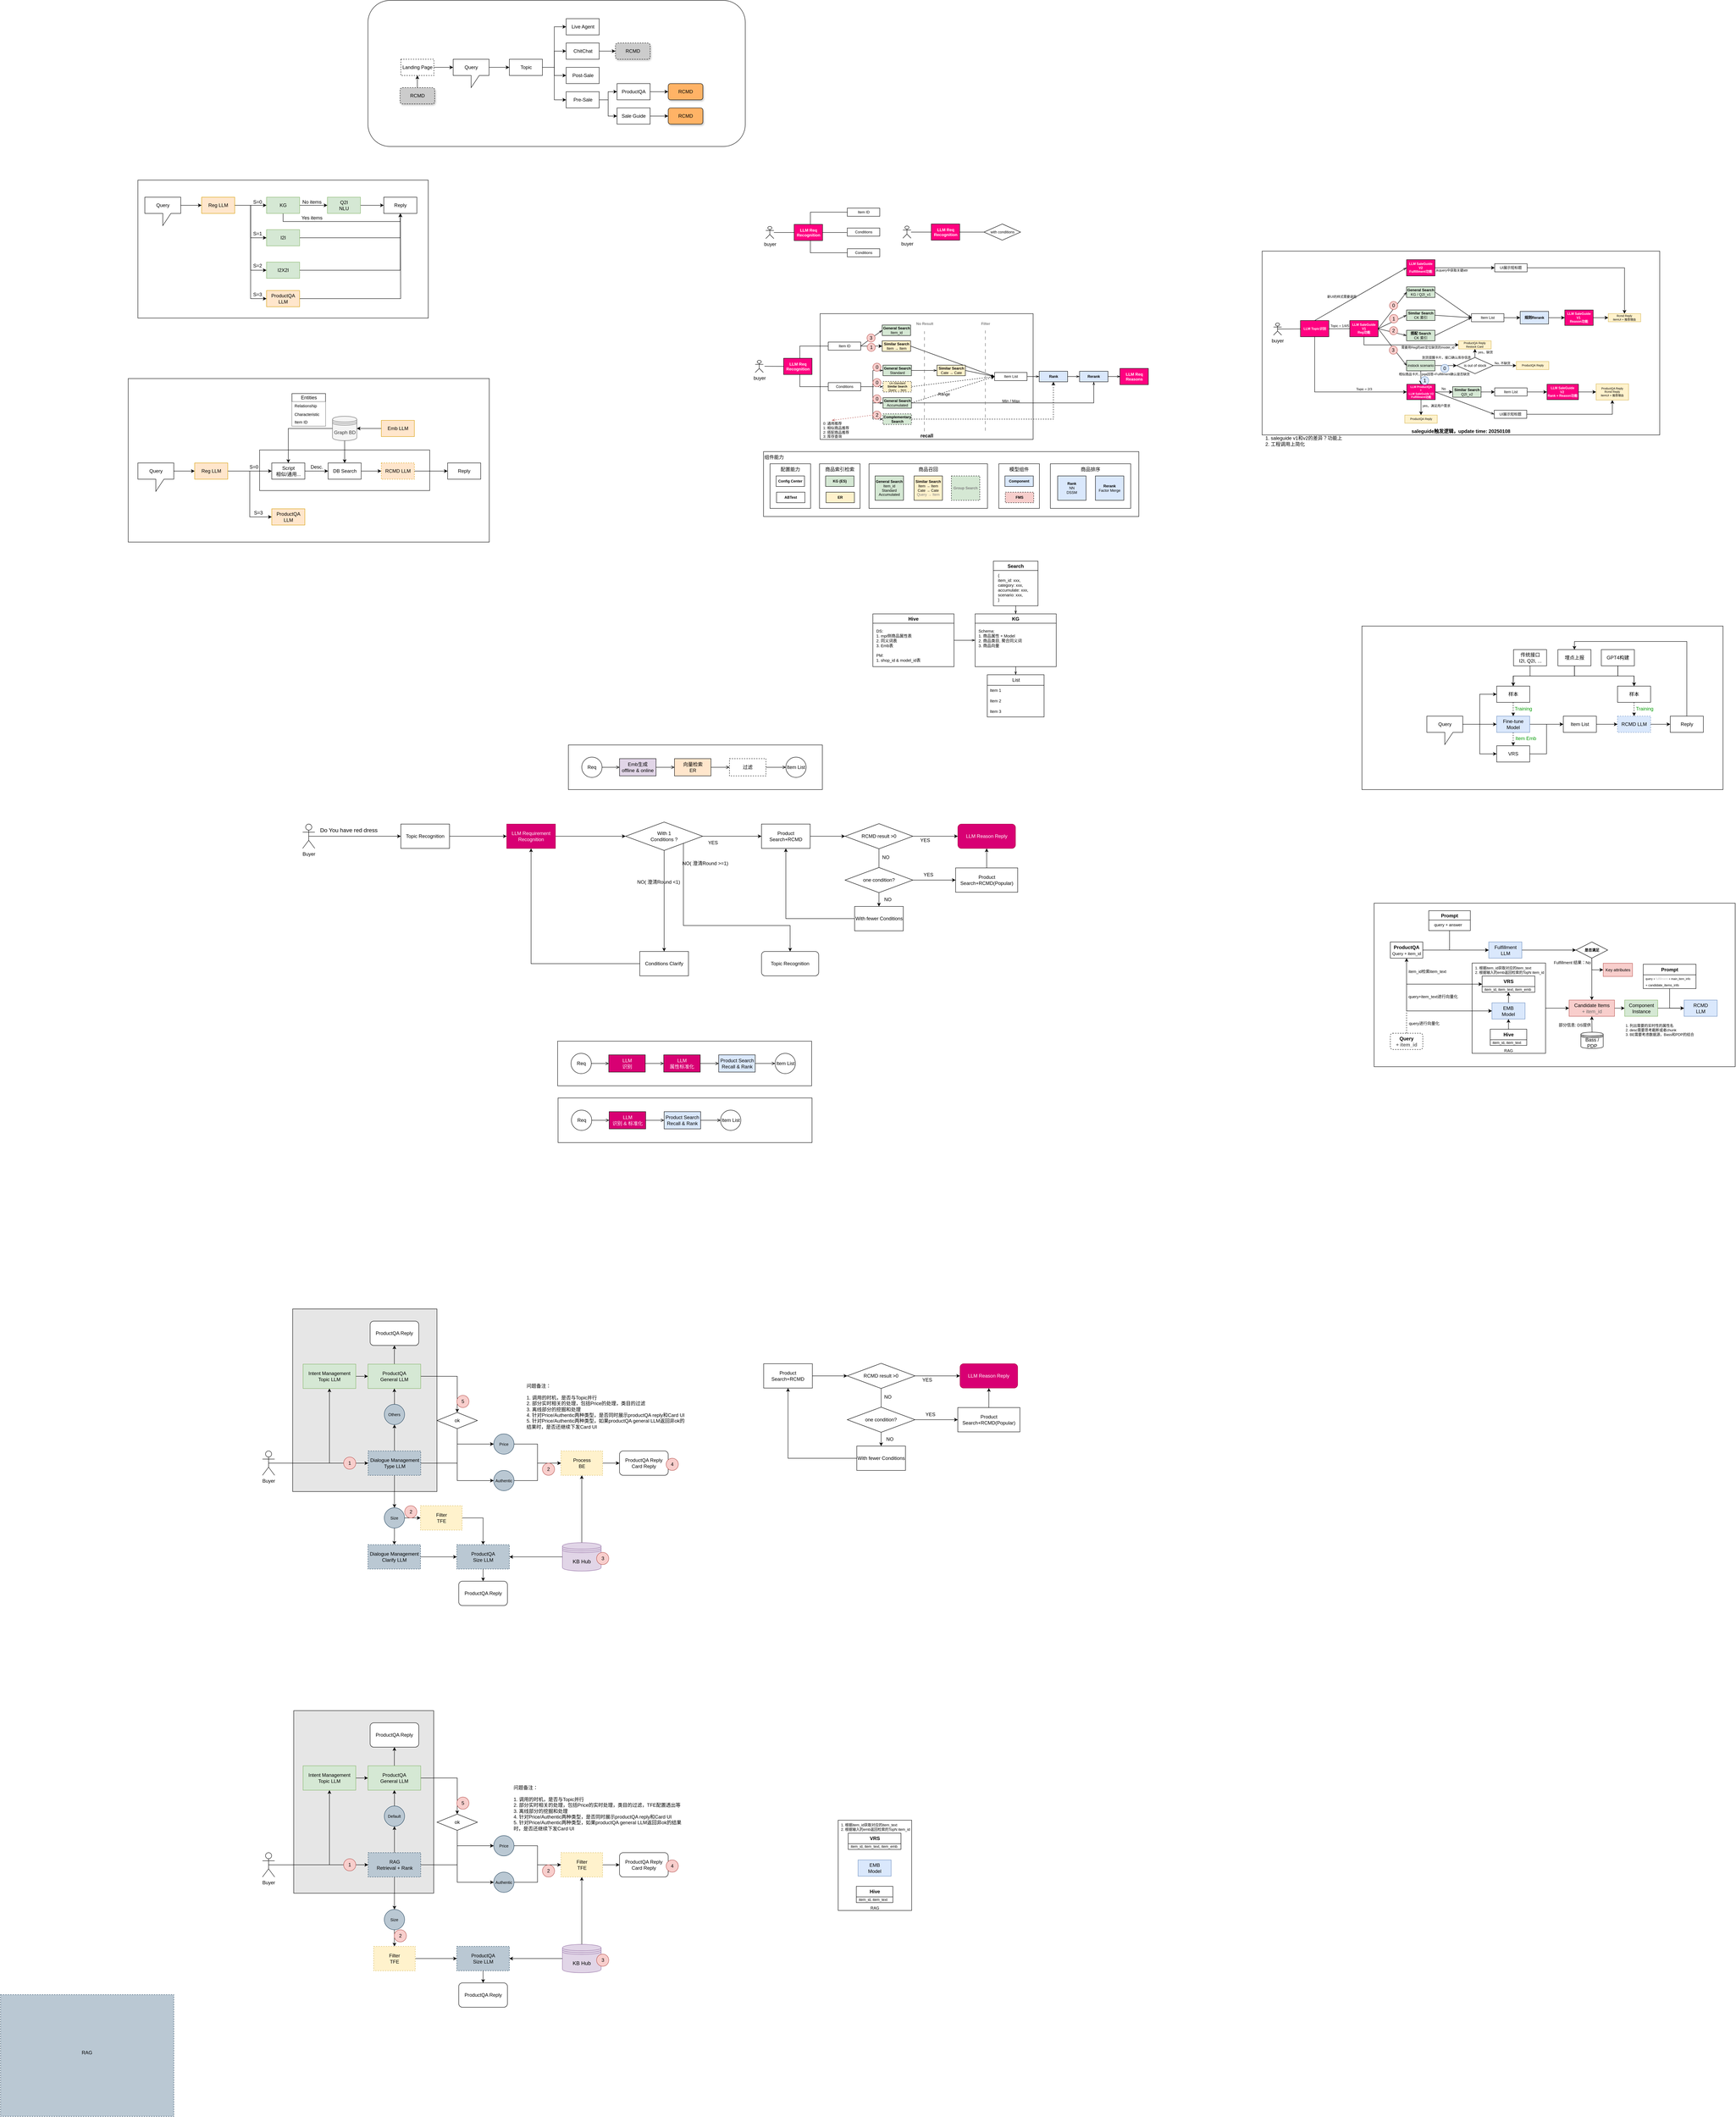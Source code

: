 <mxfile version="24.8.6" pages="7">
  <diagram id="a0Kgh4cbc69R_dpwDVpw" name="业务调用链路Flow">
    <mxGraphModel dx="2719" dy="1670" grid="1" gridSize="10" guides="1" tooltips="1" connect="1" arrows="1" fold="1" page="1" pageScale="1" pageWidth="827" pageHeight="1169" math="0" shadow="0">
      <root>
        <mxCell id="0" />
        <mxCell id="1" parent="0" />
        <mxCell id="_gdMfucYM4Tkk8RrWNzs-127" value="" style="rounded=0;whiteSpace=wrap;html=1;" parent="1" vertex="1">
          <mxGeometry x="2330" y="437" width="890" height="403" as="geometry" />
        </mxCell>
        <mxCell id="_gdMfucYM4Tkk8RrWNzs-68" value="" style="rounded=0;whiteSpace=wrap;html=1;" parent="1" vertex="1">
          <mxGeometry x="-711" y="-173" width="890" height="403" as="geometry" />
        </mxCell>
        <mxCell id="_gdMfucYM4Tkk8RrWNzs-46" value="" style="rounded=0;whiteSpace=wrap;html=1;" parent="1" vertex="1">
          <mxGeometry x="-387.13" y="3" width="419.25" height="100" as="geometry" />
        </mxCell>
        <mxCell id="_gdMfucYM4Tkk8RrWNzs-19" value="" style="rounded=0;whiteSpace=wrap;html=1;" parent="1" vertex="1">
          <mxGeometry x="-687.13" y="-662" width="715.75" height="340" as="geometry" />
        </mxCell>
        <mxCell id="4n_KJ3noM8WU1xK_bc8W-2" value="" style="rounded=1;whiteSpace=wrap;html=1;" parent="1" vertex="1">
          <mxGeometry x="-120" y="-1105" width="930" height="360" as="geometry" />
        </mxCell>
        <mxCell id="4qZGYqEqg76mdItDKGQn-32" value="" style="rounded=0;whiteSpace=wrap;html=1;" parent="1" vertex="1">
          <mxGeometry x="374" y="730" width="626" height="110" as="geometry" />
        </mxCell>
        <mxCell id="KjvG7mH7V4P6KBeSbJ2i-77" value="recall" style="rounded=0;whiteSpace=wrap;html=1;verticalAlign=bottom;fontStyle=1;" parent="1" vertex="1">
          <mxGeometry x="994.5" y="-333" width="525" height="310" as="geometry" />
        </mxCell>
        <mxCell id="9Mt_UHoBYVk0HlZjvmKg-2" value="buyer" style="shape=umlActor;verticalLabelPosition=bottom;verticalAlign=top;html=1;outlineConnect=0;" parent="1" vertex="1">
          <mxGeometry x="860.5" y="-548" width="20" height="30" as="geometry" />
        </mxCell>
        <mxCell id="9Mt_UHoBYVk0HlZjvmKg-4" value="" style="endArrow=none;html=1;rounded=0;" parent="1" target="9Mt_UHoBYVk0HlZjvmKg-2" edge="1">
          <mxGeometry width="50" height="50" relative="1" as="geometry">
            <mxPoint x="1060.5" y="-533" as="sourcePoint" />
            <mxPoint x="1220.5" y="-498" as="targetPoint" />
          </mxGeometry>
        </mxCell>
        <mxCell id="_F6VGXujVRImMws5GXHz-1" value="&lt;div style=&quot;font-size: 10px;&quot;&gt;LLM Req Recognition&lt;/div&gt;" style="rounded=0;whiteSpace=wrap;html=1;fontStyle=1;fillColor=#FF0080;strokeColor=default;fontColor=#FFFFFF;fontSize=10;" parent="1" vertex="1">
          <mxGeometry x="930.5" y="-553" width="70" height="40" as="geometry" />
        </mxCell>
        <mxCell id="nalg3OLF4WFmcUxB_RZF-3" value="" style="shape=partialRectangle;whiteSpace=wrap;html=1;bottom=0;right=0;fillColor=none;" parent="1" vertex="1">
          <mxGeometry x="970.5" y="-583" width="90" height="30" as="geometry" />
        </mxCell>
        <mxCell id="nalg3OLF4WFmcUxB_RZF-6" value="" style="shape=partialRectangle;whiteSpace=wrap;html=1;bottom=0;right=0;fillColor=none;flipH=1;rotation=-180;" parent="1" vertex="1">
          <mxGeometry x="970.5" y="-513" width="90" height="30" as="geometry" />
        </mxCell>
        <mxCell id="YXGaMw2N21L67AAt6XxX-1" style="edgeStyle=orthogonalEdgeStyle;rounded=0;orthogonalLoop=1;jettySize=auto;html=1;exitX=0.5;exitY=0.5;exitDx=0;exitDy=0;exitPerimeter=0;" parent="1" source="YXGaMw2N21L67AAt6XxX-2" target="YXGaMw2N21L67AAt6XxX-4" edge="1">
          <mxGeometry relative="1" as="geometry" />
        </mxCell>
        <mxCell id="YXGaMw2N21L67AAt6XxX-2" value="Buyer" style="shape=umlActor;verticalLabelPosition=bottom;verticalAlign=top;html=1;outlineConnect=0;" parent="1" vertex="1">
          <mxGeometry x="-281" y="925" width="30" height="60" as="geometry" />
        </mxCell>
        <mxCell id="YXGaMw2N21L67AAt6XxX-3" style="edgeStyle=orthogonalEdgeStyle;rounded=0;orthogonalLoop=1;jettySize=auto;html=1;exitX=1;exitY=0.5;exitDx=0;exitDy=0;entryX=0;entryY=0.5;entryDx=0;entryDy=0;" parent="1" source="YXGaMw2N21L67AAt6XxX-4" target="YXGaMw2N21L67AAt6XxX-6" edge="1">
          <mxGeometry relative="1" as="geometry" />
        </mxCell>
        <mxCell id="YXGaMw2N21L67AAt6XxX-4" value="Topic Recognition" style="rounded=0;whiteSpace=wrap;html=1;" parent="1" vertex="1">
          <mxGeometry x="-39" y="925" width="120" height="60" as="geometry" />
        </mxCell>
        <mxCell id="YXGaMw2N21L67AAt6XxX-5" style="edgeStyle=orthogonalEdgeStyle;rounded=0;orthogonalLoop=1;jettySize=auto;html=1;exitX=1;exitY=0.5;exitDx=0;exitDy=0;entryX=0;entryY=0.5;entryDx=0;entryDy=0;" parent="1" source="YXGaMw2N21L67AAt6XxX-6" target="YXGaMw2N21L67AAt6XxX-17" edge="1">
          <mxGeometry relative="1" as="geometry" />
        </mxCell>
        <mxCell id="YXGaMw2N21L67AAt6XxX-6" value="LLM Requirement Recognition" style="rounded=0;whiteSpace=wrap;html=1;fillColor=#d80073;fontColor=#ffffff;strokeColor=#A50040;" parent="1" vertex="1">
          <mxGeometry x="222" y="925" width="120" height="60" as="geometry" />
        </mxCell>
        <mxCell id="YXGaMw2N21L67AAt6XxX-7" style="edgeStyle=orthogonalEdgeStyle;rounded=0;orthogonalLoop=1;jettySize=auto;html=1;exitX=0;exitY=0.5;exitDx=0;exitDy=0;entryX=0.5;entryY=1;entryDx=0;entryDy=0;" parent="1" source="YXGaMw2N21L67AAt6XxX-8" target="YXGaMw2N21L67AAt6XxX-6" edge="1">
          <mxGeometry relative="1" as="geometry" />
        </mxCell>
        <mxCell id="YXGaMw2N21L67AAt6XxX-8" value="Conditions Clarify" style="rounded=0;whiteSpace=wrap;html=1;" parent="1" vertex="1">
          <mxGeometry x="550" y="1239" width="120" height="60" as="geometry" />
        </mxCell>
        <mxCell id="YXGaMw2N21L67AAt6XxX-9" style="edgeStyle=orthogonalEdgeStyle;rounded=0;orthogonalLoop=1;jettySize=auto;html=1;exitX=1;exitY=0.5;exitDx=0;exitDy=0;entryX=0;entryY=0.5;entryDx=0;entryDy=0;" parent="1" source="YXGaMw2N21L67AAt6XxX-23" target="YXGaMw2N21L67AAt6XxX-11" edge="1">
          <mxGeometry relative="1" as="geometry" />
        </mxCell>
        <mxCell id="YXGaMw2N21L67AAt6XxX-10" value="Product Search+RCMD" style="rounded=0;whiteSpace=wrap;html=1;" parent="1" vertex="1">
          <mxGeometry x="850" y="925" width="120" height="60" as="geometry" />
        </mxCell>
        <mxCell id="YXGaMw2N21L67AAt6XxX-11" value="LLM Reason Reply" style="rounded=1;whiteSpace=wrap;html=1;fillColor=#d80073;fontColor=#ffffff;strokeColor=#A50040;" parent="1" vertex="1">
          <mxGeometry x="1334" y="925" width="142" height="60" as="geometry" />
        </mxCell>
        <mxCell id="YXGaMw2N21L67AAt6XxX-12" value="NO( 澄清Round &amp;lt;1)" style="text;html=1;align=center;verticalAlign=middle;resizable=0;points=[];autosize=1;strokeColor=none;fillColor=none;" parent="1" vertex="1">
          <mxGeometry x="534" y="1055" width="124" height="26" as="geometry" />
        </mxCell>
        <mxCell id="YXGaMw2N21L67AAt6XxX-13" value="Topic Recognition" style="rounded=1;whiteSpace=wrap;html=1;" parent="1" vertex="1">
          <mxGeometry x="850" y="1239" width="141" height="60" as="geometry" />
        </mxCell>
        <mxCell id="YXGaMw2N21L67AAt6XxX-14" style="edgeStyle=orthogonalEdgeStyle;rounded=0;orthogonalLoop=1;jettySize=auto;html=1;exitX=0.5;exitY=0;exitDx=0;exitDy=0;startArrow=classic;startFill=1;endArrow=none;endFill=0;entryX=1;entryY=1;entryDx=0;entryDy=0;" parent="1" source="YXGaMw2N21L67AAt6XxX-13" target="YXGaMw2N21L67AAt6XxX-17" edge="1">
          <mxGeometry relative="1" as="geometry">
            <mxPoint x="610" y="1175" as="targetPoint" />
            <mxPoint x="772.5" y="1175" as="sourcePoint" />
            <Array as="points">
              <mxPoint x="921" y="1175" />
              <mxPoint x="657" y="1175" />
            </Array>
          </mxGeometry>
        </mxCell>
        <mxCell id="YXGaMw2N21L67AAt6XxX-15" style="edgeStyle=orthogonalEdgeStyle;rounded=0;orthogonalLoop=1;jettySize=auto;html=1;exitX=1;exitY=0.5;exitDx=0;exitDy=0;entryX=0;entryY=0.5;entryDx=0;entryDy=0;" parent="1" source="YXGaMw2N21L67AAt6XxX-17" target="YXGaMw2N21L67AAt6XxX-10" edge="1">
          <mxGeometry relative="1" as="geometry" />
        </mxCell>
        <mxCell id="YXGaMw2N21L67AAt6XxX-16" style="edgeStyle=orthogonalEdgeStyle;rounded=0;orthogonalLoop=1;jettySize=auto;html=1;exitX=0.5;exitY=1;exitDx=0;exitDy=0;" parent="1" source="YXGaMw2N21L67AAt6XxX-17" target="YXGaMw2N21L67AAt6XxX-8" edge="1">
          <mxGeometry relative="1" as="geometry" />
        </mxCell>
        <mxCell id="YXGaMw2N21L67AAt6XxX-17" value="&lt;div&gt;&lt;span style=&quot;background-color: initial;&quot;&gt;With 1&lt;/span&gt;&lt;br&gt;&lt;/div&gt;&lt;div&gt;Conditions ?&lt;/div&gt;" style="rhombus;whiteSpace=wrap;html=1;" parent="1" vertex="1">
          <mxGeometry x="515" y="920" width="190" height="70" as="geometry" />
        </mxCell>
        <mxCell id="YXGaMw2N21L67AAt6XxX-18" value="YES" style="text;html=1;align=center;verticalAlign=middle;resizable=0;points=[];autosize=1;strokeColor=none;fillColor=none;" parent="1" vertex="1">
          <mxGeometry x="705" y="956" width="50" height="30" as="geometry" />
        </mxCell>
        <mxCell id="YXGaMw2N21L67AAt6XxX-19" value="&lt;span style=&quot;color: rgb(0, 0, 0); font-family: Helvetica; font-style: normal; font-variant-ligatures: normal; font-variant-caps: normal; font-weight: 400; letter-spacing: normal; orphans: 2; text-align: left; text-indent: 0px; text-transform: none; widows: 2; word-spacing: 0px; -webkit-text-stroke-width: 0px; white-space: normal; background-color: rgb(255, 255, 255); text-decoration-thickness: initial; text-decoration-style: initial; text-decoration-color: initial; float: none; display: inline !important;&quot;&gt;&lt;font style=&quot;font-size: 14px;&quot;&gt;Do You have red dress&lt;/font&gt;&lt;/span&gt;" style="text;whiteSpace=wrap;html=1;" parent="1" vertex="1">
          <mxGeometry x="-240.004" y="925.0" width="190" height="41" as="geometry" />
        </mxCell>
        <mxCell id="YXGaMw2N21L67AAt6XxX-20" value="NO( 澄清Round &amp;gt;=1)" style="text;html=1;align=center;verticalAlign=middle;resizable=0;points=[];autosize=1;strokeColor=none;fillColor=none;" parent="1" vertex="1">
          <mxGeometry x="645" y="1009" width="131" height="26" as="geometry" />
        </mxCell>
        <mxCell id="YXGaMw2N21L67AAt6XxX-21" value="" style="edgeStyle=orthogonalEdgeStyle;rounded=0;orthogonalLoop=1;jettySize=auto;html=1;exitX=1;exitY=0.5;exitDx=0;exitDy=0;entryX=0;entryY=0.5;entryDx=0;entryDy=0;" parent="1" source="YXGaMw2N21L67AAt6XxX-10" target="YXGaMw2N21L67AAt6XxX-23" edge="1">
          <mxGeometry relative="1" as="geometry">
            <mxPoint x="970" y="955" as="sourcePoint" />
            <mxPoint x="1352" y="956" as="targetPoint" />
          </mxGeometry>
        </mxCell>
        <mxCell id="YXGaMw2N21L67AAt6XxX-22" style="edgeStyle=orthogonalEdgeStyle;rounded=0;orthogonalLoop=1;jettySize=auto;html=1;" parent="1" source="YXGaMw2N21L67AAt6XxX-23" target="YXGaMw2N21L67AAt6XxX-26" edge="1">
          <mxGeometry relative="1" as="geometry" />
        </mxCell>
        <mxCell id="YXGaMw2N21L67AAt6XxX-23" value="RCMD result &amp;gt;0" style="rhombus;whiteSpace=wrap;html=1;" parent="1" vertex="1">
          <mxGeometry x="1056" y="924" width="167" height="62" as="geometry" />
        </mxCell>
        <mxCell id="YXGaMw2N21L67AAt6XxX-24" value="YES" style="text;html=1;align=center;verticalAlign=middle;resizable=0;points=[];autosize=1;strokeColor=none;fillColor=none;" parent="1" vertex="1">
          <mxGeometry x="1228" y="950" width="50" height="30" as="geometry" />
        </mxCell>
        <mxCell id="YXGaMw2N21L67AAt6XxX-25" style="edgeStyle=orthogonalEdgeStyle;rounded=0;orthogonalLoop=1;jettySize=auto;html=1;entryX=0.5;entryY=1;entryDx=0;entryDy=0;" parent="1" source="YXGaMw2N21L67AAt6XxX-26" target="YXGaMw2N21L67AAt6XxX-10" edge="1">
          <mxGeometry relative="1" as="geometry" />
        </mxCell>
        <mxCell id="YXGaMw2N21L67AAt6XxX-26" value="With fewer Conditions" style="rounded=0;whiteSpace=wrap;html=1;" parent="1" vertex="1">
          <mxGeometry x="1079.5" y="1128" width="120" height="60" as="geometry" />
        </mxCell>
        <mxCell id="YXGaMw2N21L67AAt6XxX-27" value="NO" style="text;html=1;align=center;verticalAlign=middle;resizable=0;points=[];autosize=1;strokeColor=none;fillColor=none;" parent="1" vertex="1">
          <mxGeometry x="1138" y="994" width="36" height="26" as="geometry" />
        </mxCell>
        <mxCell id="YXGaMw2N21L67AAt6XxX-28" style="edgeStyle=orthogonalEdgeStyle;rounded=0;orthogonalLoop=1;jettySize=auto;html=1;" parent="1" source="YXGaMw2N21L67AAt6XxX-29" target="YXGaMw2N21L67AAt6XxX-33" edge="1">
          <mxGeometry relative="1" as="geometry">
            <mxPoint x="1328.46" y="1066.0" as="targetPoint" />
          </mxGeometry>
        </mxCell>
        <mxCell id="YXGaMw2N21L67AAt6XxX-29" value="one condition?" style="rhombus;whiteSpace=wrap;html=1;" parent="1" vertex="1">
          <mxGeometry x="1056" y="1032" width="167" height="62" as="geometry" />
        </mxCell>
        <mxCell id="YXGaMw2N21L67AAt6XxX-30" value="NO" style="text;html=1;align=center;verticalAlign=middle;resizable=0;points=[];autosize=1;strokeColor=none;fillColor=none;" parent="1" vertex="1">
          <mxGeometry x="1143" y="1098" width="36" height="26" as="geometry" />
        </mxCell>
        <mxCell id="YXGaMw2N21L67AAt6XxX-31" value="YES" style="text;html=1;align=center;verticalAlign=middle;resizable=0;points=[];autosize=1;strokeColor=none;fillColor=none;" parent="1" vertex="1">
          <mxGeometry x="1236" y="1035" width="50" height="30" as="geometry" />
        </mxCell>
        <mxCell id="YXGaMw2N21L67AAt6XxX-32" style="edgeStyle=orthogonalEdgeStyle;rounded=0;orthogonalLoop=1;jettySize=auto;html=1;entryX=0.5;entryY=1;entryDx=0;entryDy=0;" parent="1" source="YXGaMw2N21L67AAt6XxX-33" target="YXGaMw2N21L67AAt6XxX-11" edge="1">
          <mxGeometry relative="1" as="geometry" />
        </mxCell>
        <mxCell id="YXGaMw2N21L67AAt6XxX-33" value="Product Search+RCMD(Popular)" style="rounded=0;whiteSpace=wrap;html=1;" parent="1" vertex="1">
          <mxGeometry x="1328.5" y="1033" width="153" height="60" as="geometry" />
        </mxCell>
        <mxCell id="AR0sDTf0IIyD8WEAlpMg-1" value="Item ID" style="rounded=0;whiteSpace=wrap;html=1;fontSize=9;" parent="1" vertex="1">
          <mxGeometry x="1061.5" y="-593" width="80" height="20" as="geometry" />
        </mxCell>
        <mxCell id="AR0sDTf0IIyD8WEAlpMg-2" value="Conditions" style="rounded=0;whiteSpace=wrap;html=1;fontSize=9;" parent="1" vertex="1">
          <mxGeometry x="1061.5" y="-544" width="80" height="20" as="geometry" />
        </mxCell>
        <mxCell id="AR0sDTf0IIyD8WEAlpMg-3" value="Conditions" style="rounded=0;whiteSpace=wrap;html=1;fontSize=9;" parent="1" vertex="1">
          <mxGeometry x="1061.5" y="-493" width="80" height="20" as="geometry" />
        </mxCell>
        <mxCell id="AR0sDTf0IIyD8WEAlpMg-4" value="buyer" style="shape=umlActor;verticalLabelPosition=bottom;verticalAlign=top;html=1;outlineConnect=0;" parent="1" vertex="1">
          <mxGeometry x="1198.5" y="-549" width="20" height="30" as="geometry" />
        </mxCell>
        <mxCell id="AR0sDTf0IIyD8WEAlpMg-5" value="" style="endArrow=none;html=1;rounded=0;" parent="1" target="AR0sDTf0IIyD8WEAlpMg-4" edge="1">
          <mxGeometry width="50" height="50" relative="1" as="geometry">
            <mxPoint x="1398.5" y="-534" as="sourcePoint" />
            <mxPoint x="1558.5" y="-499" as="targetPoint" />
          </mxGeometry>
        </mxCell>
        <mxCell id="AR0sDTf0IIyD8WEAlpMg-6" value="&lt;div style=&quot;font-size: 10px;&quot;&gt;LLM Req Recognition&lt;/div&gt;" style="rounded=0;whiteSpace=wrap;html=1;fontStyle=1;fillColor=#FF0080;strokeColor=default;fontColor=#FFFFFF;fontSize=10;" parent="1" vertex="1">
          <mxGeometry x="1268.5" y="-554" width="70" height="40" as="geometry" />
        </mxCell>
        <mxCell id="AR0sDTf0IIyD8WEAlpMg-12" value="with conditions" style="rhombus;whiteSpace=wrap;html=1;fontSize=9;" parent="1" vertex="1">
          <mxGeometry x="1398.5" y="-554" width="90" height="40" as="geometry" />
        </mxCell>
        <mxCell id="AR0sDTf0IIyD8WEAlpMg-13" value="buyer" style="shape=umlActor;verticalLabelPosition=bottom;verticalAlign=top;html=1;outlineConnect=0;" parent="1" vertex="1">
          <mxGeometry x="834.5" y="-218" width="20" height="30" as="geometry" />
        </mxCell>
        <mxCell id="AR0sDTf0IIyD8WEAlpMg-15" value="&lt;div style=&quot;font-size: 10px;&quot;&gt;LLM Req Recognition&lt;/div&gt;" style="rounded=0;whiteSpace=wrap;html=1;fontStyle=1;fillColor=#FF0080;strokeColor=default;fontColor=#FFFFFF;fontSize=10;" parent="1" vertex="1">
          <mxGeometry x="904.5" y="-223" width="70" height="40" as="geometry" />
        </mxCell>
        <mxCell id="AR0sDTf0IIyD8WEAlpMg-16" value="" style="shape=partialRectangle;whiteSpace=wrap;html=1;bottom=0;right=0;fillColor=none;" parent="1" vertex="1">
          <mxGeometry x="944.5" y="-253" width="90" height="30" as="geometry" />
        </mxCell>
        <mxCell id="AR0sDTf0IIyD8WEAlpMg-17" value="" style="shape=partialRectangle;whiteSpace=wrap;html=1;bottom=0;right=0;fillColor=none;flipH=1;rotation=-180;" parent="1" vertex="1">
          <mxGeometry x="944.5" y="-183" width="90" height="30" as="geometry" />
        </mxCell>
        <mxCell id="7JMjOSI2QF3ljbAMLHC3-2" style="rounded=0;orthogonalLoop=1;jettySize=auto;html=1;exitX=1;exitY=0.5;exitDx=0;exitDy=0;entryX=0;entryY=0.5;entryDx=0;entryDy=0;endArrow=openThin;endFill=0;" parent="1" source="AR0sDTf0IIyD8WEAlpMg-18" target="7JMjOSI2QF3ljbAMLHC3-1" edge="1">
          <mxGeometry relative="1" as="geometry" />
        </mxCell>
        <mxCell id="KjvG7mH7V4P6KBeSbJ2i-56" style="rounded=0;orthogonalLoop=1;jettySize=auto;html=1;exitX=1;exitY=0.5;exitDx=0;exitDy=0;entryX=0;entryY=0.5;entryDx=0;entryDy=0;" parent="1" source="AR0sDTf0IIyD8WEAlpMg-18" target="7JMjOSI2QF3ljbAMLHC3-4" edge="1">
          <mxGeometry relative="1" as="geometry" />
        </mxCell>
        <mxCell id="AR0sDTf0IIyD8WEAlpMg-18" value="Item ID" style="rounded=0;whiteSpace=wrap;html=1;fontSize=9;" parent="1" vertex="1">
          <mxGeometry x="1014.5" y="-263" width="80" height="20" as="geometry" />
        </mxCell>
        <mxCell id="KjvG7mH7V4P6KBeSbJ2i-74" style="edgeStyle=orthogonalEdgeStyle;rounded=0;orthogonalLoop=1;jettySize=auto;html=1;exitX=1;exitY=0.5;exitDx=0;exitDy=0;endArrow=none;endFill=0;" parent="1" source="AR0sDTf0IIyD8WEAlpMg-20" edge="1">
          <mxGeometry relative="1" as="geometry">
            <mxPoint x="1124.5" y="-152.905" as="targetPoint" />
          </mxGeometry>
        </mxCell>
        <mxCell id="AR0sDTf0IIyD8WEAlpMg-21" value="" style="endArrow=none;html=1;rounded=0;exitX=0;exitY=0.5;exitDx=0;exitDy=0;" parent="1" source="AR0sDTf0IIyD8WEAlpMg-15" edge="1">
          <mxGeometry width="50" height="50" relative="1" as="geometry">
            <mxPoint x="1037.5" y="-203.23" as="sourcePoint" />
            <mxPoint x="857.5" y="-203.23" as="targetPoint" />
          </mxGeometry>
        </mxCell>
        <mxCell id="7JMjOSI2QF3ljbAMLHC3-6" value="No Result" style="text;html=1;align=center;verticalAlign=middle;whiteSpace=wrap;rounded=0;fontSize=9;fontStyle=1;fontColor=#808080;" parent="1" vertex="1">
          <mxGeometry x="1214.5" y="-323" width="75" height="30" as="geometry" />
        </mxCell>
        <mxCell id="7JMjOSI2QF3ljbAMLHC3-1" value="&lt;div style=&quot;font-size: 9px;&quot;&gt;&lt;b&gt;General Search&lt;/b&gt;&lt;/div&gt;Item_id" style="rounded=0;whiteSpace=wrap;html=1;fillColor=#d5e8d4;strokeColor=default;fontSize=9;" parent="1" vertex="1">
          <mxGeometry x="1147.5" y="-305" width="70" height="26" as="geometry" />
        </mxCell>
        <mxCell id="KjvG7mH7V4P6KBeSbJ2i-36" style="rounded=0;orthogonalLoop=1;jettySize=auto;html=1;exitX=1;exitY=0.5;exitDx=0;exitDy=0;entryX=0;entryY=0.5;entryDx=0;entryDy=0;endArrow=openThin;endFill=0;" parent="1" source="7JMjOSI2QF3ljbAMLHC3-4" target="KjvG7mH7V4P6KBeSbJ2i-35" edge="1">
          <mxGeometry relative="1" as="geometry" />
        </mxCell>
        <mxCell id="7JMjOSI2QF3ljbAMLHC3-4" value="&lt;div style=&quot;font-size: 9px;&quot;&gt;&lt;b&gt;Similar Search&lt;/b&gt;&lt;/div&gt;Item → Item" style="rounded=0;whiteSpace=wrap;html=1;fillColor=#fff2cc;strokeColor=#000000;fontSize=9;" parent="1" vertex="1">
          <mxGeometry x="1147.5" y="-266" width="70" height="26" as="geometry" />
        </mxCell>
        <mxCell id="KjvG7mH7V4P6KBeSbJ2i-17" style="rounded=0;orthogonalLoop=1;jettySize=auto;html=1;exitX=1;exitY=0.5;exitDx=0;exitDy=0;endArrow=openThin;endFill=0;entryX=0;entryY=0.5;entryDx=0;entryDy=0;" parent="1" source="KjvG7mH7V4P6KBeSbJ2i-14" target="KjvG7mH7V4P6KBeSbJ2i-15" edge="1">
          <mxGeometry relative="1" as="geometry">
            <mxPoint x="1284.5" y="-152.919" as="targetPoint" />
          </mxGeometry>
        </mxCell>
        <mxCell id="KjvG7mH7V4P6KBeSbJ2i-20" style="rounded=0;orthogonalLoop=1;jettySize=auto;html=1;exitX=1;exitY=0.5;exitDx=0;exitDy=0;entryX=0;entryY=0.5;entryDx=0;entryDy=0;endArrow=openThin;endFill=0;dashed=1;" parent="1" source="KjvG7mH7V4P6KBeSbJ2i-7" target="KjvG7mH7V4P6KBeSbJ2i-35" edge="1">
          <mxGeometry relative="1" as="geometry">
            <mxPoint x="1242.5" y="-153" as="targetPoint" />
          </mxGeometry>
        </mxCell>
        <mxCell id="KjvG7mH7V4P6KBeSbJ2i-7" value="&lt;div style=&quot;font-size: 7px;&quot;&gt;&lt;div style=&quot;font-size: 7px;&quot;&gt;&lt;div&gt;&lt;span style=&quot;background-color: initial;&quot;&gt;Un-Standard&lt;/span&gt;&lt;/div&gt;&lt;/div&gt;&lt;div style=&quot;font-size: 7px;&quot;&gt;&lt;b style=&quot;font-size: 7px;&quot;&gt;Similar Search&lt;/b&gt;&lt;/div&gt;&lt;/div&gt;&lt;div style=&quot;font-size: 7px;&quot;&gt;&lt;span style=&quot;background-color: initial;&quot;&gt;Query → Item&lt;/span&gt;&lt;br&gt;&lt;/div&gt;" style="rounded=0;whiteSpace=wrap;html=1;fontSize=7;dashed=1;fillColor=#fff2cc;strokeColor=#000000;" parent="1" vertex="1">
          <mxGeometry x="1149.5" y="-166" width="70" height="26" as="geometry" />
        </mxCell>
        <mxCell id="KjvG7mH7V4P6KBeSbJ2i-10" style="edgeStyle=orthogonalEdgeStyle;rounded=0;orthogonalLoop=1;jettySize=auto;html=1;entryX=0;entryY=0.5;entryDx=0;entryDy=0;endArrow=openThin;endFill=0;strokeWidth=1;" parent="1" edge="1">
          <mxGeometry relative="1" as="geometry">
            <mxPoint x="1124.5" y="-113" as="sourcePoint" />
            <mxPoint x="1149.5" y="-113" as="targetPoint" />
          </mxGeometry>
        </mxCell>
        <mxCell id="KjvG7mH7V4P6KBeSbJ2i-50" style="edgeStyle=orthogonalEdgeStyle;rounded=0;orthogonalLoop=1;jettySize=auto;html=1;exitX=1;exitY=0.5;exitDx=0;exitDy=0;entryX=0.5;entryY=1;entryDx=0;entryDy=0;endArrow=openThin;endFill=0;" parent="1" source="KjvG7mH7V4P6KBeSbJ2i-9" target="KjvG7mH7V4P6KBeSbJ2i-46" edge="1">
          <mxGeometry relative="1" as="geometry" />
        </mxCell>
        <mxCell id="KjvG7mH7V4P6KBeSbJ2i-60" style="rounded=0;orthogonalLoop=1;jettySize=auto;html=1;exitX=1;exitY=0.5;exitDx=0;exitDy=0;entryX=0;entryY=0.5;entryDx=0;entryDy=0;dashed=1;" parent="1" source="KjvG7mH7V4P6KBeSbJ2i-9" target="KjvG7mH7V4P6KBeSbJ2i-35" edge="1">
          <mxGeometry relative="1" as="geometry" />
        </mxCell>
        <mxCell id="KjvG7mH7V4P6KBeSbJ2i-9" value="&lt;div style=&quot;font-size: 9px;&quot;&gt;&lt;b&gt;General Search&lt;/b&gt;&lt;/div&gt;Accumulated" style="rounded=0;whiteSpace=wrap;html=1;fillColor=#d5e8d4;strokeColor=default;fontSize=9;" parent="1" vertex="1">
          <mxGeometry x="1149.5" y="-126" width="70" height="26" as="geometry" />
        </mxCell>
        <mxCell id="KjvG7mH7V4P6KBeSbJ2i-11" value="" style="endArrow=none;html=1;rounded=0;" parent="1" edge="1">
          <mxGeometry width="50" height="50" relative="1" as="geometry">
            <mxPoint x="1124.5" y="-73" as="sourcePoint" />
            <mxPoint x="1124.5" y="-153" as="targetPoint" />
          </mxGeometry>
        </mxCell>
        <mxCell id="KjvG7mH7V4P6KBeSbJ2i-12" value="" style="endArrow=none;html=1;rounded=0;" parent="1" edge="1">
          <mxGeometry width="50" height="50" relative="1" as="geometry">
            <mxPoint x="1124.5" y="-153" as="sourcePoint" />
            <mxPoint x="1124.5" y="-193" as="targetPoint" />
          </mxGeometry>
        </mxCell>
        <mxCell id="KjvG7mH7V4P6KBeSbJ2i-13" style="edgeStyle=orthogonalEdgeStyle;rounded=0;orthogonalLoop=1;jettySize=auto;html=1;entryX=0;entryY=0.5;entryDx=0;entryDy=0;endArrow=openThin;endFill=0;strokeWidth=1;" parent="1" edge="1">
          <mxGeometry relative="1" as="geometry">
            <mxPoint x="1124.5" y="-193" as="sourcePoint" />
            <mxPoint x="1149.5" y="-193" as="targetPoint" />
          </mxGeometry>
        </mxCell>
        <mxCell id="KjvG7mH7V4P6KBeSbJ2i-14" value="&lt;div style=&quot;font-size: 9px;&quot;&gt;&lt;b&gt;General Search&lt;/b&gt;&lt;/div&gt;Standard" style="rounded=0;whiteSpace=wrap;html=1;fillColor=#d5e8d4;strokeColor=default;fontSize=9;" parent="1" vertex="1">
          <mxGeometry x="1149.5" y="-206" width="70" height="26" as="geometry" />
        </mxCell>
        <mxCell id="KjvG7mH7V4P6KBeSbJ2i-37" style="rounded=0;orthogonalLoop=1;jettySize=auto;html=1;exitX=1;exitY=0.5;exitDx=0;exitDy=0;entryX=0;entryY=0.5;entryDx=0;entryDy=0;endArrow=openThin;endFill=0;" parent="1" source="KjvG7mH7V4P6KBeSbJ2i-15" target="KjvG7mH7V4P6KBeSbJ2i-35" edge="1">
          <mxGeometry relative="1" as="geometry">
            <mxPoint x="1424.5" y="-173" as="targetPoint" />
          </mxGeometry>
        </mxCell>
        <mxCell id="KjvG7mH7V4P6KBeSbJ2i-15" value="&lt;div style=&quot;font-size: 9px;&quot;&gt;&lt;b&gt;Similar Search&lt;/b&gt;&lt;/div&gt;Cate → Cate" style="rounded=0;whiteSpace=wrap;html=1;fillColor=#fff2cc;strokeColor=#000000;fontSize=9;" parent="1" vertex="1">
          <mxGeometry x="1282.5" y="-206" width="70" height="26" as="geometry" />
        </mxCell>
        <mxCell id="KjvG7mH7V4P6KBeSbJ2i-22" value="" style="endArrow=none;html=1;rounded=0;dashed=1;dashPattern=8 8;strokeColor=#666666;entryX=0.496;entryY=1.112;entryDx=0;entryDy=0;entryPerimeter=0;" parent="1" target="7JMjOSI2QF3ljbAMLHC3-6" edge="1">
          <mxGeometry width="50" height="50" relative="1" as="geometry">
            <mxPoint x="1251.5" y="-43" as="sourcePoint" />
            <mxPoint x="1251.81" y="-283" as="targetPoint" />
          </mxGeometry>
        </mxCell>
        <mxCell id="KjvG7mH7V4P6KBeSbJ2i-27" style="edgeStyle=orthogonalEdgeStyle;rounded=0;orthogonalLoop=1;jettySize=auto;html=1;entryX=0;entryY=0.5;entryDx=0;entryDy=0;endArrow=openThin;endFill=0;strokeWidth=1;dashed=1;" parent="1" edge="1">
          <mxGeometry relative="1" as="geometry">
            <mxPoint x="1124.5" y="-73" as="sourcePoint" />
            <mxPoint x="1149.5" y="-73" as="targetPoint" />
          </mxGeometry>
        </mxCell>
        <mxCell id="KjvG7mH7V4P6KBeSbJ2i-73" style="edgeStyle=orthogonalEdgeStyle;rounded=0;orthogonalLoop=1;jettySize=auto;html=1;exitX=1;exitY=0.5;exitDx=0;exitDy=0;entryX=0.5;entryY=1;entryDx=0;entryDy=0;dashed=1;" parent="1" source="KjvG7mH7V4P6KBeSbJ2i-28" target="KjvG7mH7V4P6KBeSbJ2i-40" edge="1">
          <mxGeometry relative="1" as="geometry" />
        </mxCell>
        <mxCell id="KjvG7mH7V4P6KBeSbJ2i-28" value="&lt;div style=&quot;font-size: 9px;&quot;&gt;&lt;b style=&quot;font-size: 9px;&quot;&gt;Complementary Search&lt;/b&gt;&lt;/div&gt;" style="rounded=0;whiteSpace=wrap;html=1;fillColor=#d5e8d4;strokeColor=default;fontSize=9;dashed=1;" parent="1" vertex="1">
          <mxGeometry x="1149.5" y="-86" width="70" height="26" as="geometry" />
        </mxCell>
        <mxCell id="KjvG7mH7V4P6KBeSbJ2i-33" value="Filter" style="text;html=1;align=center;verticalAlign=middle;whiteSpace=wrap;rounded=0;fontSize=9;fontStyle=1;fontColor=#808080;" parent="1" vertex="1">
          <mxGeometry x="1364.5" y="-323" width="75" height="30" as="geometry" />
        </mxCell>
        <mxCell id="KjvG7mH7V4P6KBeSbJ2i-34" value="" style="endArrow=none;html=1;rounded=0;dashed=1;dashPattern=8 8;strokeColor=#666666;entryX=0.496;entryY=1.112;entryDx=0;entryDy=0;entryPerimeter=0;" parent="1" edge="1">
          <mxGeometry width="50" height="50" relative="1" as="geometry">
            <mxPoint x="1401.81" y="-44.5" as="sourcePoint" />
            <mxPoint x="1401.81" y="-291.5" as="targetPoint" />
          </mxGeometry>
        </mxCell>
        <mxCell id="KjvG7mH7V4P6KBeSbJ2i-47" style="edgeStyle=orthogonalEdgeStyle;rounded=0;orthogonalLoop=1;jettySize=auto;html=1;exitX=1;exitY=0.5;exitDx=0;exitDy=0;entryX=0;entryY=0.5;entryDx=0;entryDy=0;endArrow=openThin;endFill=0;" parent="1" source="KjvG7mH7V4P6KBeSbJ2i-35" target="KjvG7mH7V4P6KBeSbJ2i-40" edge="1">
          <mxGeometry relative="1" as="geometry" />
        </mxCell>
        <mxCell id="KjvG7mH7V4P6KBeSbJ2i-35" value="Item List" style="rounded=0;whiteSpace=wrap;html=1;fontSize=9;" parent="1" vertex="1">
          <mxGeometry x="1424.5" y="-188" width="80" height="20" as="geometry" />
        </mxCell>
        <mxCell id="KjvG7mH7V4P6KBeSbJ2i-48" style="edgeStyle=orthogonalEdgeStyle;rounded=0;orthogonalLoop=1;jettySize=auto;html=1;exitX=1;exitY=0.5;exitDx=0;exitDy=0;entryX=0;entryY=0.5;entryDx=0;entryDy=0;endArrow=openThin;endFill=0;" parent="1" source="KjvG7mH7V4P6KBeSbJ2i-40" target="KjvG7mH7V4P6KBeSbJ2i-46" edge="1">
          <mxGeometry relative="1" as="geometry" />
        </mxCell>
        <mxCell id="KjvG7mH7V4P6KBeSbJ2i-40" value="&lt;b&gt;Rank&lt;/b&gt;&lt;div style=&quot;font-size: 9px;&quot;&gt;&lt;/div&gt;" style="rounded=0;whiteSpace=wrap;html=1;fillColor=#dae8fc;strokeColor=#000000;fontSize=9;" parent="1" vertex="1">
          <mxGeometry x="1534.5" y="-191" width="70" height="26" as="geometry" />
        </mxCell>
        <mxCell id="KjvG7mH7V4P6KBeSbJ2i-52" style="edgeStyle=orthogonalEdgeStyle;rounded=0;orthogonalLoop=1;jettySize=auto;html=1;exitX=1;exitY=0.5;exitDx=0;exitDy=0;entryX=0;entryY=0.5;entryDx=0;entryDy=0;endArrow=openThin;endFill=0;" parent="1" source="KjvG7mH7V4P6KBeSbJ2i-46" edge="1">
          <mxGeometry relative="1" as="geometry">
            <mxPoint x="1734.5" y="-178" as="targetPoint" />
          </mxGeometry>
        </mxCell>
        <mxCell id="KjvG7mH7V4P6KBeSbJ2i-46" value="&lt;b&gt;Rerank&lt;/b&gt;&lt;div style=&quot;font-size: 9px;&quot;&gt;&lt;/div&gt;" style="rounded=0;whiteSpace=wrap;html=1;fillColor=#dae8fc;strokeColor=#000000;fontSize=9;" parent="1" vertex="1">
          <mxGeometry x="1634" y="-191" width="70" height="26" as="geometry" />
        </mxCell>
        <mxCell id="KjvG7mH7V4P6KBeSbJ2i-53" value="&lt;div style=&quot;font-size: 10px;&quot;&gt;LLM Req Reasons&lt;/div&gt;" style="rounded=0;whiteSpace=wrap;html=1;fontStyle=1;fillColor=#FF0080;strokeColor=default;fontColor=#FFFFFF;fontSize=10;" parent="1" vertex="1">
          <mxGeometry x="1733.5" y="-198" width="70" height="40" as="geometry" />
        </mxCell>
        <mxCell id="KjvG7mH7V4P6KBeSbJ2i-61" value="Min / Max" style="text;html=1;align=center;verticalAlign=middle;whiteSpace=wrap;rounded=0;fontSize=10;" parent="1" vertex="1">
          <mxGeometry x="1434.5" y="-133" width="60" height="30" as="geometry" />
        </mxCell>
        <mxCell id="KjvG7mH7V4P6KBeSbJ2i-62" value="Range" style="text;html=1;align=center;verticalAlign=middle;whiteSpace=wrap;rounded=0;fontSize=10;" parent="1" vertex="1">
          <mxGeometry x="1269.5" y="-150" width="60" height="30" as="geometry" />
        </mxCell>
        <mxCell id="KjvG7mH7V4P6KBeSbJ2i-75" style="edgeStyle=orthogonalEdgeStyle;rounded=0;orthogonalLoop=1;jettySize=auto;html=1;entryX=0;entryY=0.5;entryDx=0;entryDy=0;endArrow=openThin;endFill=0;strokeWidth=1;dashed=1;" parent="1" edge="1">
          <mxGeometry relative="1" as="geometry">
            <mxPoint x="1124.5" y="-153" as="sourcePoint" />
            <mxPoint x="1149.5" y="-153" as="targetPoint" />
          </mxGeometry>
        </mxCell>
        <mxCell id="KjvG7mH7V4P6KBeSbJ2i-83" value="组件能力" style="rounded=0;whiteSpace=wrap;html=1;align=left;verticalAlign=top;" parent="1" vertex="1">
          <mxGeometry x="855" y="7" width="925" height="160" as="geometry" />
        </mxCell>
        <mxCell id="KjvG7mH7V4P6KBeSbJ2i-84" value="配置能力" style="rounded=0;whiteSpace=wrap;html=1;verticalAlign=top;" parent="1" vertex="1">
          <mxGeometry x="871" y="37" width="100" height="110" as="geometry" />
        </mxCell>
        <mxCell id="KjvG7mH7V4P6KBeSbJ2i-85" value="&lt;b&gt;Config Center&lt;/b&gt;&lt;div style=&quot;font-size: 9px;&quot;&gt;&lt;/div&gt;" style="rounded=0;whiteSpace=wrap;html=1;fontSize=9;" parent="1" vertex="1">
          <mxGeometry x="886" y="67" width="70" height="26" as="geometry" />
        </mxCell>
        <mxCell id="KjvG7mH7V4P6KBeSbJ2i-86" value="&lt;b&gt;ABTest&lt;/b&gt;&lt;div style=&quot;font-size: 9px;&quot;&gt;&lt;/div&gt;" style="rounded=0;whiteSpace=wrap;html=1;fontSize=9;" parent="1" vertex="1">
          <mxGeometry x="887" y="107" width="70" height="26" as="geometry" />
        </mxCell>
        <mxCell id="lEiEUptYDKROHEO69hH1-2" value="商品召回" style="rounded=0;whiteSpace=wrap;html=1;verticalAlign=top;" parent="1" vertex="1">
          <mxGeometry x="1115" y="37" width="292" height="110" as="geometry" />
        </mxCell>
        <mxCell id="lEiEUptYDKROHEO69hH1-3" value="&lt;div style=&quot;font-size: 9px;&quot;&gt;&lt;b&gt;General Search&lt;/b&gt;&lt;/div&gt;Item_id&lt;div&gt;&lt;div&gt;Standard&lt;br&gt;&lt;/div&gt;&lt;/div&gt;&lt;div&gt;Accumulated&lt;br&gt;&lt;/div&gt;" style="rounded=0;whiteSpace=wrap;html=1;fillColor=#d5e8d4;strokeColor=default;fontSize=9;" parent="1" vertex="1">
          <mxGeometry x="1130" y="67" width="70" height="60" as="geometry" />
        </mxCell>
        <mxCell id="lEiEUptYDKROHEO69hH1-5" value="&lt;div style=&quot;font-size: 9px;&quot;&gt;&lt;b&gt;Similar Search&lt;/b&gt;&lt;/div&gt;Item → Item&lt;div&gt;Cate → Cate&lt;br&gt;&lt;/div&gt;&lt;div&gt;&lt;font color=&quot;#808080&quot;&gt;Query → Item&lt;/font&gt;&lt;br&gt;&lt;/div&gt;" style="rounded=0;whiteSpace=wrap;html=1;fillColor=#fff2cc;strokeColor=#000000;fontSize=9;" parent="1" vertex="1">
          <mxGeometry x="1226" y="67" width="70" height="60" as="geometry" />
        </mxCell>
        <mxCell id="lEiEUptYDKROHEO69hH1-8" value="&lt;div style=&quot;font-size: 9px;&quot;&gt;&lt;b&gt;Group Search&lt;/b&gt;&lt;/div&gt;" style="rounded=0;whiteSpace=wrap;html=1;fillColor=#d5e8d4;strokeColor=default;fontSize=9;fontColor=#808080;dashed=1;" parent="1" vertex="1">
          <mxGeometry x="1318" y="67" width="70" height="60" as="geometry" />
        </mxCell>
        <mxCell id="lEiEUptYDKROHEO69hH1-9" value="商品排序" style="rounded=0;whiteSpace=wrap;html=1;verticalAlign=top;" parent="1" vertex="1">
          <mxGeometry x="1562" y="37" width="198" height="110" as="geometry" />
        </mxCell>
        <mxCell id="ecw69r59fbHWd3CY8xxB-1" value="商品索引检索" style="rounded=0;whiteSpace=wrap;html=1;verticalAlign=top;" parent="1" vertex="1">
          <mxGeometry x="993" y="37" width="100" height="110" as="geometry" />
        </mxCell>
        <mxCell id="ecw69r59fbHWd3CY8xxB-2" value="&lt;b&gt;KG (ES)&lt;/b&gt;&lt;div style=&quot;font-size: 9px;&quot;&gt;&lt;/div&gt;" style="rounded=0;whiteSpace=wrap;html=1;fillColor=#d5e8d4;strokeColor=default;fontSize=9;" parent="1" vertex="1">
          <mxGeometry x="1008" y="67" width="70" height="26" as="geometry" />
        </mxCell>
        <mxCell id="ecw69r59fbHWd3CY8xxB-3" value="&lt;b&gt;ER&lt;/b&gt;&lt;div style=&quot;font-size: 9px;&quot;&gt;&lt;/div&gt;" style="rounded=0;whiteSpace=wrap;html=1;fillColor=#fff2cc;strokeColor=#000000;fontSize=9;" parent="1" vertex="1">
          <mxGeometry x="1009" y="107" width="70" height="26" as="geometry" />
        </mxCell>
        <mxCell id="ecw69r59fbHWd3CY8xxB-5" value="模型组件" style="rounded=0;whiteSpace=wrap;html=1;verticalAlign=top;" parent="1" vertex="1">
          <mxGeometry x="1435" y="37" width="100" height="110" as="geometry" />
        </mxCell>
        <mxCell id="ecw69r59fbHWd3CY8xxB-6" value="&lt;b&gt;Component&lt;/b&gt;&lt;div style=&quot;font-size: 9px;&quot;&gt;&lt;/div&gt;" style="rounded=0;whiteSpace=wrap;html=1;fillColor=#dae8fc;strokeColor=#000000;fontSize=9;" parent="1" vertex="1">
          <mxGeometry x="1450" y="67" width="70" height="26" as="geometry" />
        </mxCell>
        <mxCell id="ecw69r59fbHWd3CY8xxB-7" value="&lt;b&gt;FMS&lt;/b&gt;&lt;div style=&quot;font-size: 9px;&quot;&gt;&lt;/div&gt;" style="rounded=0;whiteSpace=wrap;html=1;fillColor=#f8cecc;strokeColor=#000000;fontSize=9;dashed=1;" parent="1" vertex="1">
          <mxGeometry x="1451" y="107" width="70" height="26" as="geometry" />
        </mxCell>
        <mxCell id="ecw69r59fbHWd3CY8xxB-8" value="&lt;b&gt;Rank&lt;/b&gt;&lt;div&gt;NN&lt;/div&gt;&lt;div&gt;DSSM&lt;/div&gt;" style="rounded=0;whiteSpace=wrap;html=1;fillColor=#dae8fc;strokeColor=#000000;fontSize=9;" parent="1" vertex="1">
          <mxGeometry x="1580" y="67" width="70" height="60" as="geometry" />
        </mxCell>
        <mxCell id="ecw69r59fbHWd3CY8xxB-9" value="&lt;b&gt;Rerank&lt;/b&gt;&lt;div&gt;Factor Merge&lt;/div&gt;" style="rounded=0;whiteSpace=wrap;html=1;fillColor=#dae8fc;strokeColor=#000000;fontSize=9;" parent="1" vertex="1">
          <mxGeometry x="1673" y="67" width="70" height="60" as="geometry" />
        </mxCell>
        <mxCell id="ecw69r59fbHWd3CY8xxB-10" value="3" style="ellipse;whiteSpace=wrap;html=1;aspect=fixed;fillColor=#f8cecc;strokeColor=#b85450;align=center;verticalAlign=middle;" parent="1" vertex="1">
          <mxGeometry x="1110" y="-283" width="20" height="20" as="geometry" />
        </mxCell>
        <mxCell id="ecw69r59fbHWd3CY8xxB-11" value="1" style="ellipse;whiteSpace=wrap;html=1;aspect=fixed;fillColor=#f8cecc;strokeColor=#b85450;align=center;verticalAlign=middle;" parent="1" vertex="1">
          <mxGeometry x="1110.5" y="-260" width="20" height="20" as="geometry" />
        </mxCell>
        <mxCell id="ecw69r59fbHWd3CY8xxB-13" value="0" style="ellipse;whiteSpace=wrap;html=1;aspect=fixed;fillColor=#f8cecc;strokeColor=#b85450;align=center;verticalAlign=middle;" parent="1" vertex="1">
          <mxGeometry x="1124.5" y="-211" width="20" height="20" as="geometry" />
        </mxCell>
        <mxCell id="ecw69r59fbHWd3CY8xxB-14" value="0" style="ellipse;whiteSpace=wrap;html=1;aspect=fixed;fillColor=#f8cecc;strokeColor=#b85450;align=center;verticalAlign=middle;" parent="1" vertex="1">
          <mxGeometry x="1124.5" y="-173" width="20" height="20" as="geometry" />
        </mxCell>
        <mxCell id="ecw69r59fbHWd3CY8xxB-29" style="rounded=0;orthogonalLoop=1;jettySize=auto;html=1;entryX=0.25;entryY=0;entryDx=0;entryDy=0;endArrow=openThin;endFill=0;exitX=0;exitY=0.5;exitDx=0;exitDy=0;fillColor=#f8cecc;strokeColor=#b85450;dashed=1;" parent="1" source="ecw69r59fbHWd3CY8xxB-16" target="ecw69r59fbHWd3CY8xxB-26" edge="1">
          <mxGeometry relative="1" as="geometry" />
        </mxCell>
        <mxCell id="ecw69r59fbHWd3CY8xxB-15" value="0" style="ellipse;whiteSpace=wrap;html=1;aspect=fixed;fillColor=#f8cecc;strokeColor=#b85450;align=center;verticalAlign=middle;" parent="1" vertex="1">
          <mxGeometry x="1124.5" y="-133" width="20" height="20" as="geometry" />
        </mxCell>
        <mxCell id="ecw69r59fbHWd3CY8xxB-16" value="2" style="ellipse;whiteSpace=wrap;html=1;aspect=fixed;fillColor=#f8cecc;strokeColor=#b85450;align=center;verticalAlign=middle;" parent="1" vertex="1">
          <mxGeometry x="1124.5" y="-93" width="20" height="20" as="geometry" />
        </mxCell>
        <mxCell id="ecw69r59fbHWd3CY8xxB-26" value="0: 通用推荐&lt;div&gt;1: 相似商品推荐&lt;/div&gt;&lt;div&gt;2: 搭配商品推荐&lt;/div&gt;&lt;div&gt;3: 库存查询&lt;/div&gt;" style="text;html=1;align=left;verticalAlign=middle;whiteSpace=wrap;rounded=0;fontSize=9;" parent="1" vertex="1">
          <mxGeometry x="999.5" y="-70" width="95" height="47" as="geometry" />
        </mxCell>
        <mxCell id="AR0sDTf0IIyD8WEAlpMg-20" value="Conditions" style="rounded=0;whiteSpace=wrap;html=1;fontSize=9;" parent="1" vertex="1">
          <mxGeometry x="1014.5" y="-163" width="80" height="20" as="geometry" />
        </mxCell>
        <mxCell id="4qZGYqEqg76mdItDKGQn-5" style="edgeStyle=orthogonalEdgeStyle;rounded=0;orthogonalLoop=1;jettySize=auto;html=1;exitX=1;exitY=0.5;exitDx=0;exitDy=0;entryX=0;entryY=0.5;entryDx=0;entryDy=0;endArrow=openThin;endFill=0;" parent="1" source="4qZGYqEqg76mdItDKGQn-1" target="4qZGYqEqg76mdItDKGQn-3" edge="1">
          <mxGeometry relative="1" as="geometry" />
        </mxCell>
        <mxCell id="4qZGYqEqg76mdItDKGQn-1" value="Hive" style="swimlane;" parent="1" vertex="1">
          <mxGeometry x="1124.5" y="407" width="200" height="130" as="geometry" />
        </mxCell>
        <mxCell id="4qZGYqEqg76mdItDKGQn-2" value="DS:&amp;nbsp;&lt;div style=&quot;font-size: 10px;&quot;&gt;1. mpi侧商品属性表&lt;/div&gt;&lt;div style=&quot;font-size: 10px;&quot;&gt;2. 同义词表&lt;/div&gt;&lt;div style=&quot;font-size: 10px;&quot;&gt;3. Emb表&lt;/div&gt;&lt;div style=&quot;font-size: 10px;&quot;&gt;&lt;br&gt;&lt;/div&gt;&lt;div style=&quot;font-size: 10px;&quot;&gt;PM:&lt;/div&gt;&lt;div style=&quot;font-size: 10px;&quot;&gt;1. shop_id &amp;amp; model_id表&lt;/div&gt;" style="text;html=1;align=left;verticalAlign=top;resizable=0;points=[];autosize=1;strokeColor=none;fillColor=none;fontSize=10;" parent="4qZGYqEqg76mdItDKGQn-1" vertex="1">
          <mxGeometry x="6" y="30" width="130" height="100" as="geometry" />
        </mxCell>
        <mxCell id="4qZGYqEqg76mdItDKGQn-20" style="edgeStyle=orthogonalEdgeStyle;rounded=0;orthogonalLoop=1;jettySize=auto;html=1;exitX=0.5;exitY=1;exitDx=0;exitDy=0;entryX=0.5;entryY=0;entryDx=0;entryDy=0;endArrow=openThin;endFill=0;" parent="1" source="4qZGYqEqg76mdItDKGQn-3" target="4qZGYqEqg76mdItDKGQn-16" edge="1">
          <mxGeometry relative="1" as="geometry" />
        </mxCell>
        <mxCell id="4qZGYqEqg76mdItDKGQn-3" value="KG" style="swimlane;" parent="1" vertex="1">
          <mxGeometry x="1376.5" y="407" width="200" height="130" as="geometry" />
        </mxCell>
        <mxCell id="4qZGYqEqg76mdItDKGQn-4" value="Schema:&lt;div&gt;1. 商品属性 + Model&lt;/div&gt;&lt;div&gt;2. 商品类目, 聚合同义词&lt;/div&gt;&lt;div&gt;3. 商品向量&lt;/div&gt;" style="text;html=1;align=left;verticalAlign=top;resizable=0;points=[];autosize=1;strokeColor=none;fillColor=none;fontSize=10;" parent="4qZGYqEqg76mdItDKGQn-3" vertex="1">
          <mxGeometry x="6" y="30" width="130" height="60" as="geometry" />
        </mxCell>
        <mxCell id="4qZGYqEqg76mdItDKGQn-15" style="edgeStyle=orthogonalEdgeStyle;rounded=0;orthogonalLoop=1;jettySize=auto;html=1;exitX=0.5;exitY=1;exitDx=0;exitDy=0;endArrow=openThin;endFill=0;" parent="1" source="4qZGYqEqg76mdItDKGQn-10" target="4qZGYqEqg76mdItDKGQn-3" edge="1">
          <mxGeometry relative="1" as="geometry" />
        </mxCell>
        <mxCell id="4qZGYqEqg76mdItDKGQn-10" value="Search" style="swimlane;" parent="1" vertex="1">
          <mxGeometry x="1421.5" y="277" width="110" height="110" as="geometry" />
        </mxCell>
        <mxCell id="4qZGYqEqg76mdItDKGQn-11" value="{&lt;div&gt;item_id: xxx,&lt;/div&gt;&lt;div&gt;category: xxx,&lt;/div&gt;&lt;div&gt;accumulate: xxx,&lt;/div&gt;&lt;div&gt;scenario: xxx,&lt;/div&gt;&lt;div&gt;}&lt;/div&gt;" style="text;html=1;align=left;verticalAlign=top;resizable=0;points=[];autosize=1;strokeColor=none;fillColor=none;fontSize=10;" parent="4qZGYqEqg76mdItDKGQn-10" vertex="1">
          <mxGeometry x="9" y="23" width="100" height="90" as="geometry" />
        </mxCell>
        <mxCell id="4qZGYqEqg76mdItDKGQn-16" value="List" style="swimlane;fontStyle=0;childLayout=stackLayout;horizontal=1;startSize=26;fillColor=none;horizontalStack=0;resizeParent=1;resizeParentMax=0;resizeLast=0;collapsible=1;marginBottom=0;html=1;" parent="1" vertex="1">
          <mxGeometry x="1406.5" y="557" width="140" height="104" as="geometry" />
        </mxCell>
        <mxCell id="4qZGYqEqg76mdItDKGQn-17" value="Item 1" style="text;strokeColor=none;fillColor=none;align=left;verticalAlign=top;spacingLeft=4;spacingRight=4;overflow=hidden;rotatable=0;points=[[0,0.5],[1,0.5]];portConstraint=eastwest;whiteSpace=wrap;html=1;fontSize=10;" parent="4qZGYqEqg76mdItDKGQn-16" vertex="1">
          <mxGeometry y="26" width="140" height="26" as="geometry" />
        </mxCell>
        <mxCell id="4qZGYqEqg76mdItDKGQn-18" value="Item 2" style="text;strokeColor=none;fillColor=none;align=left;verticalAlign=top;spacingLeft=4;spacingRight=4;overflow=hidden;rotatable=0;points=[[0,0.5],[1,0.5]];portConstraint=eastwest;whiteSpace=wrap;html=1;fontSize=10;" parent="4qZGYqEqg76mdItDKGQn-16" vertex="1">
          <mxGeometry y="52" width="140" height="26" as="geometry" />
        </mxCell>
        <mxCell id="4qZGYqEqg76mdItDKGQn-19" value="Item 3" style="text;strokeColor=none;fillColor=none;align=left;verticalAlign=top;spacingLeft=4;spacingRight=4;overflow=hidden;rotatable=0;points=[[0,0.5],[1,0.5]];portConstraint=eastwest;whiteSpace=wrap;html=1;fontSize=10;" parent="4qZGYqEqg76mdItDKGQn-16" vertex="1">
          <mxGeometry y="78" width="140" height="26" as="geometry" />
        </mxCell>
        <mxCell id="4qZGYqEqg76mdItDKGQn-26" style="edgeStyle=orthogonalEdgeStyle;rounded=0;orthogonalLoop=1;jettySize=auto;html=1;exitX=1;exitY=0.5;exitDx=0;exitDy=0;endArrow=open;endFill=0;" parent="1" source="4qZGYqEqg76mdItDKGQn-21" target="4qZGYqEqg76mdItDKGQn-22" edge="1">
          <mxGeometry relative="1" as="geometry" />
        </mxCell>
        <mxCell id="4qZGYqEqg76mdItDKGQn-21" value="Req" style="ellipse;whiteSpace=wrap;html=1;aspect=fixed;" parent="1" vertex="1">
          <mxGeometry x="407" y="760" width="50" height="50" as="geometry" />
        </mxCell>
        <mxCell id="4qZGYqEqg76mdItDKGQn-27" style="edgeStyle=orthogonalEdgeStyle;rounded=0;orthogonalLoop=1;jettySize=auto;html=1;exitX=1;exitY=0.5;exitDx=0;exitDy=0;entryX=0;entryY=0.5;entryDx=0;entryDy=0;endArrow=open;endFill=0;" parent="1" source="4qZGYqEqg76mdItDKGQn-22" target="4qZGYqEqg76mdItDKGQn-23" edge="1">
          <mxGeometry relative="1" as="geometry" />
        </mxCell>
        <mxCell id="4qZGYqEqg76mdItDKGQn-22" value="Emb生成&lt;div&gt;offline &amp;amp; online&lt;/div&gt;" style="rounded=0;whiteSpace=wrap;html=1;fillColor=#e1d5e7;strokeColor=#000000;" parent="1" vertex="1">
          <mxGeometry x="500" y="763.75" width="90" height="42.5" as="geometry" />
        </mxCell>
        <mxCell id="4qZGYqEqg76mdItDKGQn-28" style="edgeStyle=orthogonalEdgeStyle;rounded=0;orthogonalLoop=1;jettySize=auto;html=1;exitX=1;exitY=0.5;exitDx=0;exitDy=0;entryX=0;entryY=0.5;entryDx=0;entryDy=0;endArrow=open;endFill=0;" parent="1" source="4qZGYqEqg76mdItDKGQn-23" target="4qZGYqEqg76mdItDKGQn-24" edge="1">
          <mxGeometry relative="1" as="geometry" />
        </mxCell>
        <mxCell id="4qZGYqEqg76mdItDKGQn-23" value="向量检索&lt;div&gt;ER&lt;/div&gt;" style="rounded=0;whiteSpace=wrap;html=1;fillColor=#ffe6cc;strokeColor=#000000;" parent="1" vertex="1">
          <mxGeometry x="635.5" y="763.75" width="90" height="42.5" as="geometry" />
        </mxCell>
        <mxCell id="4qZGYqEqg76mdItDKGQn-29" style="edgeStyle=orthogonalEdgeStyle;rounded=0;orthogonalLoop=1;jettySize=auto;html=1;exitX=1;exitY=0.5;exitDx=0;exitDy=0;entryX=0;entryY=0.5;entryDx=0;entryDy=0;endArrow=open;endFill=0;" parent="1" source="4qZGYqEqg76mdItDKGQn-24" target="4qZGYqEqg76mdItDKGQn-25" edge="1">
          <mxGeometry relative="1" as="geometry" />
        </mxCell>
        <mxCell id="4qZGYqEqg76mdItDKGQn-24" value="过滤" style="rounded=0;whiteSpace=wrap;html=1;dashed=1;" parent="1" vertex="1">
          <mxGeometry x="771" y="763.75" width="90" height="42.5" as="geometry" />
        </mxCell>
        <mxCell id="4qZGYqEqg76mdItDKGQn-25" value="Item List" style="ellipse;whiteSpace=wrap;html=1;aspect=fixed;" parent="1" vertex="1">
          <mxGeometry x="910" y="760" width="50" height="50" as="geometry" />
        </mxCell>
        <mxCell id="4qZGYqEqg76mdItDKGQn-33" value="" style="rounded=0;whiteSpace=wrap;html=1;" parent="1" vertex="1">
          <mxGeometry x="347.5" y="1460" width="626" height="110" as="geometry" />
        </mxCell>
        <mxCell id="4qZGYqEqg76mdItDKGQn-34" style="edgeStyle=orthogonalEdgeStyle;rounded=0;orthogonalLoop=1;jettySize=auto;html=1;exitX=1;exitY=0.5;exitDx=0;exitDy=0;endArrow=open;endFill=0;" parent="1" source="4qZGYqEqg76mdItDKGQn-35" target="4qZGYqEqg76mdItDKGQn-37" edge="1">
          <mxGeometry relative="1" as="geometry" />
        </mxCell>
        <mxCell id="4qZGYqEqg76mdItDKGQn-35" value="Req" style="ellipse;whiteSpace=wrap;html=1;aspect=fixed;" parent="1" vertex="1">
          <mxGeometry x="380.5" y="1490" width="50" height="50" as="geometry" />
        </mxCell>
        <mxCell id="4qZGYqEqg76mdItDKGQn-36" style="edgeStyle=orthogonalEdgeStyle;rounded=0;orthogonalLoop=1;jettySize=auto;html=1;exitX=1;exitY=0.5;exitDx=0;exitDy=0;entryX=0;entryY=0.5;entryDx=0;entryDy=0;endArrow=open;endFill=0;" parent="1" source="4qZGYqEqg76mdItDKGQn-37" target="4qZGYqEqg76mdItDKGQn-39" edge="1">
          <mxGeometry relative="1" as="geometry" />
        </mxCell>
        <mxCell id="4qZGYqEqg76mdItDKGQn-37" value="LLM&lt;div&gt;识别&lt;/div&gt;" style="rounded=0;whiteSpace=wrap;html=1;fillColor=#d80073;strokeColor=#000000;fontColor=#ffffff;" parent="1" vertex="1">
          <mxGeometry x="473.5" y="1493.75" width="90" height="42.5" as="geometry" />
        </mxCell>
        <mxCell id="4qZGYqEqg76mdItDKGQn-38" style="edgeStyle=orthogonalEdgeStyle;rounded=0;orthogonalLoop=1;jettySize=auto;html=1;exitX=1;exitY=0.5;exitDx=0;exitDy=0;entryX=0;entryY=0.5;entryDx=0;entryDy=0;endArrow=open;endFill=0;" parent="1" source="4qZGYqEqg76mdItDKGQn-39" target="4qZGYqEqg76mdItDKGQn-41" edge="1">
          <mxGeometry relative="1" as="geometry" />
        </mxCell>
        <mxCell id="4qZGYqEqg76mdItDKGQn-39" value="LLM&lt;div&gt;属性标准化&lt;/div&gt;" style="rounded=0;whiteSpace=wrap;html=1;fillColor=#d80073;strokeColor=#000000;fontColor=#ffffff;" parent="1" vertex="1">
          <mxGeometry x="609" y="1493.75" width="90" height="42.5" as="geometry" />
        </mxCell>
        <mxCell id="4qZGYqEqg76mdItDKGQn-40" style="edgeStyle=orthogonalEdgeStyle;rounded=0;orthogonalLoop=1;jettySize=auto;html=1;exitX=1;exitY=0.5;exitDx=0;exitDy=0;entryX=0;entryY=0.5;entryDx=0;entryDy=0;endArrow=open;endFill=0;" parent="1" source="4qZGYqEqg76mdItDKGQn-41" target="4qZGYqEqg76mdItDKGQn-42" edge="1">
          <mxGeometry relative="1" as="geometry" />
        </mxCell>
        <mxCell id="4qZGYqEqg76mdItDKGQn-41" value="Product Search&lt;div&gt;Recall &amp;amp; Rank&lt;/div&gt;" style="rounded=0;whiteSpace=wrap;html=1;fillColor=#dae8fc;strokeColor=#000000;" parent="1" vertex="1">
          <mxGeometry x="744.5" y="1493.75" width="90" height="42.5" as="geometry" />
        </mxCell>
        <mxCell id="4qZGYqEqg76mdItDKGQn-42" value="Item List" style="ellipse;whiteSpace=wrap;html=1;aspect=fixed;" parent="1" vertex="1">
          <mxGeometry x="883.5" y="1490" width="50" height="50" as="geometry" />
        </mxCell>
        <mxCell id="4qZGYqEqg76mdItDKGQn-44" value="" style="rounded=0;whiteSpace=wrap;html=1;" parent="1" vertex="1">
          <mxGeometry x="348.5" y="1600" width="626" height="110" as="geometry" />
        </mxCell>
        <mxCell id="4qZGYqEqg76mdItDKGQn-45" style="edgeStyle=orthogonalEdgeStyle;rounded=0;orthogonalLoop=1;jettySize=auto;html=1;exitX=1;exitY=0.5;exitDx=0;exitDy=0;endArrow=open;endFill=0;" parent="1" source="4qZGYqEqg76mdItDKGQn-46" target="4qZGYqEqg76mdItDKGQn-48" edge="1">
          <mxGeometry relative="1" as="geometry" />
        </mxCell>
        <mxCell id="4qZGYqEqg76mdItDKGQn-46" value="Req" style="ellipse;whiteSpace=wrap;html=1;aspect=fixed;" parent="1" vertex="1">
          <mxGeometry x="381.5" y="1630" width="50" height="50" as="geometry" />
        </mxCell>
        <mxCell id="4qZGYqEqg76mdItDKGQn-47" style="edgeStyle=orthogonalEdgeStyle;rounded=0;orthogonalLoop=1;jettySize=auto;html=1;exitX=1;exitY=0.5;exitDx=0;exitDy=0;entryX=0;entryY=0.5;entryDx=0;entryDy=0;endArrow=open;endFill=0;" parent="1" source="4qZGYqEqg76mdItDKGQn-48" edge="1">
          <mxGeometry relative="1" as="geometry">
            <mxPoint x="610" y="1655" as="targetPoint" />
          </mxGeometry>
        </mxCell>
        <mxCell id="4qZGYqEqg76mdItDKGQn-48" value="LLM&lt;div&gt;识别 &amp;amp; 标准化&lt;/div&gt;" style="rounded=0;whiteSpace=wrap;html=1;fillColor=#d80073;strokeColor=#000000;fontColor=#ffffff;" parent="1" vertex="1">
          <mxGeometry x="474.5" y="1633.75" width="90" height="42.5" as="geometry" />
        </mxCell>
        <mxCell id="4qZGYqEqg76mdItDKGQn-51" style="edgeStyle=orthogonalEdgeStyle;rounded=0;orthogonalLoop=1;jettySize=auto;html=1;exitX=1;exitY=0.5;exitDx=0;exitDy=0;entryX=0;entryY=0.5;entryDx=0;entryDy=0;endArrow=open;endFill=0;" parent="1" source="4qZGYqEqg76mdItDKGQn-52" target="4qZGYqEqg76mdItDKGQn-53" edge="1">
          <mxGeometry relative="1" as="geometry" />
        </mxCell>
        <mxCell id="4qZGYqEqg76mdItDKGQn-52" value="Product Search&lt;div&gt;Recall &amp;amp; Rank&lt;/div&gt;" style="rounded=0;whiteSpace=wrap;html=1;fillColor=#dae8fc;strokeColor=#000000;" parent="1" vertex="1">
          <mxGeometry x="610" y="1633.75" width="90" height="42.5" as="geometry" />
        </mxCell>
        <mxCell id="4qZGYqEqg76mdItDKGQn-53" value="Item List" style="ellipse;whiteSpace=wrap;html=1;aspect=fixed;" parent="1" vertex="1">
          <mxGeometry x="749" y="1630" width="50" height="50" as="geometry" />
        </mxCell>
        <mxCell id="vEf9lLcu2pGlzM_8thFx-29" style="edgeStyle=orthogonalEdgeStyle;rounded=0;orthogonalLoop=1;jettySize=auto;html=1;exitX=0;exitY=0;exitDx=88.5;exitDy=20;exitPerimeter=0;entryX=0;entryY=0.5;entryDx=0;entryDy=0;" parent="1" source="vEf9lLcu2pGlzM_8thFx-27" target="vEf9lLcu2pGlzM_8thFx-28" edge="1">
          <mxGeometry relative="1" as="geometry" />
        </mxCell>
        <mxCell id="vEf9lLcu2pGlzM_8thFx-27" value="Query" style="shape=callout;whiteSpace=wrap;html=1;perimeter=calloutPerimeter;" parent="1" vertex="1">
          <mxGeometry x="90" y="-960" width="88.5" height="70" as="geometry" />
        </mxCell>
        <mxCell id="vEf9lLcu2pGlzM_8thFx-43" style="edgeStyle=orthogonalEdgeStyle;rounded=0;orthogonalLoop=1;jettySize=auto;html=1;exitX=1;exitY=0.5;exitDx=0;exitDy=0;entryX=0;entryY=0.5;entryDx=0;entryDy=0;" parent="1" source="vEf9lLcu2pGlzM_8thFx-28" target="vEf9lLcu2pGlzM_8thFx-31" edge="1">
          <mxGeometry relative="1" as="geometry" />
        </mxCell>
        <mxCell id="vEf9lLcu2pGlzM_8thFx-44" style="edgeStyle=orthogonalEdgeStyle;rounded=0;orthogonalLoop=1;jettySize=auto;html=1;exitX=1;exitY=0.5;exitDx=0;exitDy=0;entryX=0;entryY=0.5;entryDx=0;entryDy=0;" parent="1" source="vEf9lLcu2pGlzM_8thFx-28" target="vEf9lLcu2pGlzM_8thFx-32" edge="1">
          <mxGeometry relative="1" as="geometry" />
        </mxCell>
        <mxCell id="vEf9lLcu2pGlzM_8thFx-45" style="edgeStyle=orthogonalEdgeStyle;rounded=0;orthogonalLoop=1;jettySize=auto;html=1;exitX=1;exitY=0.5;exitDx=0;exitDy=0;entryX=0;entryY=0.5;entryDx=0;entryDy=0;" parent="1" source="vEf9lLcu2pGlzM_8thFx-28" target="vEf9lLcu2pGlzM_8thFx-33" edge="1">
          <mxGeometry relative="1" as="geometry" />
        </mxCell>
        <mxCell id="vEf9lLcu2pGlzM_8thFx-46" style="edgeStyle=orthogonalEdgeStyle;rounded=0;orthogonalLoop=1;jettySize=auto;html=1;exitX=1;exitY=0.5;exitDx=0;exitDy=0;entryX=0;entryY=0.5;entryDx=0;entryDy=0;" parent="1" source="vEf9lLcu2pGlzM_8thFx-28" target="vEf9lLcu2pGlzM_8thFx-34" edge="1">
          <mxGeometry relative="1" as="geometry" />
        </mxCell>
        <mxCell id="vEf9lLcu2pGlzM_8thFx-28" value="Topic" style="rounded=0;whiteSpace=wrap;html=1;" parent="1" vertex="1">
          <mxGeometry x="228.5" y="-960" width="81.5" height="40" as="geometry" />
        </mxCell>
        <mxCell id="vEf9lLcu2pGlzM_8thFx-31" value="Live Agent" style="rounded=0;whiteSpace=wrap;html=1;" parent="1" vertex="1">
          <mxGeometry x="368.5" y="-1060" width="81.5" height="40" as="geometry" />
        </mxCell>
        <mxCell id="vEf9lLcu2pGlzM_8thFx-47" style="edgeStyle=orthogonalEdgeStyle;rounded=0;orthogonalLoop=1;jettySize=auto;html=1;exitX=1;exitY=0.5;exitDx=0;exitDy=0;entryX=0;entryY=0.5;entryDx=0;entryDy=0;" parent="1" source="vEf9lLcu2pGlzM_8thFx-32" target="vEf9lLcu2pGlzM_8thFx-39" edge="1">
          <mxGeometry relative="1" as="geometry" />
        </mxCell>
        <mxCell id="vEf9lLcu2pGlzM_8thFx-32" value="ChitChat" style="rounded=0;whiteSpace=wrap;html=1;" parent="1" vertex="1">
          <mxGeometry x="368.5" y="-1000" width="81.5" height="40" as="geometry" />
        </mxCell>
        <mxCell id="vEf9lLcu2pGlzM_8thFx-33" value="Post-Sale" style="rounded=0;whiteSpace=wrap;html=1;" parent="1" vertex="1">
          <mxGeometry x="368.5" y="-940" width="81.5" height="40" as="geometry" />
        </mxCell>
        <mxCell id="vEf9lLcu2pGlzM_8thFx-48" style="edgeStyle=orthogonalEdgeStyle;rounded=0;orthogonalLoop=1;jettySize=auto;html=1;exitX=1;exitY=0.5;exitDx=0;exitDy=0;entryX=0;entryY=0.5;entryDx=0;entryDy=0;" parent="1" source="vEf9lLcu2pGlzM_8thFx-34" target="vEf9lLcu2pGlzM_8thFx-35" edge="1">
          <mxGeometry relative="1" as="geometry" />
        </mxCell>
        <mxCell id="vEf9lLcu2pGlzM_8thFx-49" style="edgeStyle=orthogonalEdgeStyle;rounded=0;orthogonalLoop=1;jettySize=auto;html=1;exitX=1;exitY=0.5;exitDx=0;exitDy=0;entryX=0;entryY=0.5;entryDx=0;entryDy=0;" parent="1" source="vEf9lLcu2pGlzM_8thFx-34" target="vEf9lLcu2pGlzM_8thFx-36" edge="1">
          <mxGeometry relative="1" as="geometry" />
        </mxCell>
        <mxCell id="vEf9lLcu2pGlzM_8thFx-34" value="Pre-Sale" style="rounded=0;whiteSpace=wrap;html=1;" parent="1" vertex="1">
          <mxGeometry x="368.5" y="-880" width="81.5" height="40" as="geometry" />
        </mxCell>
        <mxCell id="vEf9lLcu2pGlzM_8thFx-50" style="edgeStyle=orthogonalEdgeStyle;rounded=0;orthogonalLoop=1;jettySize=auto;html=1;exitX=1;exitY=0.5;exitDx=0;exitDy=0;entryX=0;entryY=0.5;entryDx=0;entryDy=0;" parent="1" source="vEf9lLcu2pGlzM_8thFx-35" target="vEf9lLcu2pGlzM_8thFx-38" edge="1">
          <mxGeometry relative="1" as="geometry" />
        </mxCell>
        <mxCell id="vEf9lLcu2pGlzM_8thFx-35" value="ProductQA" style="rounded=0;whiteSpace=wrap;html=1;" parent="1" vertex="1">
          <mxGeometry x="494" y="-900" width="81.5" height="40" as="geometry" />
        </mxCell>
        <mxCell id="vEf9lLcu2pGlzM_8thFx-51" style="edgeStyle=orthogonalEdgeStyle;rounded=0;orthogonalLoop=1;jettySize=auto;html=1;exitX=1;exitY=0.5;exitDx=0;exitDy=0;entryX=0;entryY=0.5;entryDx=0;entryDy=0;" parent="1" source="vEf9lLcu2pGlzM_8thFx-36" target="vEf9lLcu2pGlzM_8thFx-37" edge="1">
          <mxGeometry relative="1" as="geometry" />
        </mxCell>
        <mxCell id="vEf9lLcu2pGlzM_8thFx-36" value="Sale Guide" style="rounded=0;whiteSpace=wrap;html=1;" parent="1" vertex="1">
          <mxGeometry x="494" y="-840" width="81.5" height="40" as="geometry" />
        </mxCell>
        <mxCell id="vEf9lLcu2pGlzM_8thFx-37" value="RCMD" style="rounded=1;whiteSpace=wrap;html=1;fillColor=#FFB366;shadow=1;" parent="1" vertex="1">
          <mxGeometry x="620" y="-840" width="85.5" height="40" as="geometry" />
        </mxCell>
        <mxCell id="vEf9lLcu2pGlzM_8thFx-38" value="RCMD" style="rounded=1;whiteSpace=wrap;html=1;fillColor=#FFB366;shadow=1;" parent="1" vertex="1">
          <mxGeometry x="620" y="-900" width="85.5" height="40" as="geometry" />
        </mxCell>
        <mxCell id="vEf9lLcu2pGlzM_8thFx-39" value="RCMD" style="rounded=1;whiteSpace=wrap;html=1;fillColor=#CCCCCC;dashed=1;shadow=1;" parent="1" vertex="1">
          <mxGeometry x="490" y="-1000" width="85.5" height="40" as="geometry" />
        </mxCell>
        <mxCell id="4n_KJ3noM8WU1xK_bc8W-1" style="edgeStyle=orthogonalEdgeStyle;rounded=0;orthogonalLoop=1;jettySize=auto;html=1;exitX=0.5;exitY=0;exitDx=0;exitDy=0;entryX=0.5;entryY=1;entryDx=0;entryDy=0;" parent="1" source="vEf9lLcu2pGlzM_8thFx-40" target="vEf9lLcu2pGlzM_8thFx-41" edge="1">
          <mxGeometry relative="1" as="geometry" />
        </mxCell>
        <mxCell id="vEf9lLcu2pGlzM_8thFx-40" value="RCMD" style="rounded=1;whiteSpace=wrap;html=1;fillColor=#CCCCCC;dashed=1;shadow=1;" parent="1" vertex="1">
          <mxGeometry x="-41" y="-890" width="85.5" height="40" as="geometry" />
        </mxCell>
        <mxCell id="vEf9lLcu2pGlzM_8thFx-41" value="Landing Page" style="rounded=0;whiteSpace=wrap;html=1;dashed=1;" parent="1" vertex="1">
          <mxGeometry x="-39" y="-960" width="81.5" height="40" as="geometry" />
        </mxCell>
        <mxCell id="vEf9lLcu2pGlzM_8thFx-42" style="edgeStyle=orthogonalEdgeStyle;rounded=0;orthogonalLoop=1;jettySize=auto;html=1;exitX=1;exitY=0.5;exitDx=0;exitDy=0;entryX=0;entryY=0;entryDx=0;entryDy=20;entryPerimeter=0;" parent="1" source="vEf9lLcu2pGlzM_8thFx-41" target="vEf9lLcu2pGlzM_8thFx-27" edge="1">
          <mxGeometry relative="1" as="geometry" />
        </mxCell>
        <mxCell id="4n_KJ3noM8WU1xK_bc8W-7" style="edgeStyle=orthogonalEdgeStyle;rounded=0;orthogonalLoop=1;jettySize=auto;html=1;exitX=0;exitY=0;exitDx=88.5;exitDy=20;exitPerimeter=0;entryX=0;entryY=0.5;entryDx=0;entryDy=0;" parent="1" source="4n_KJ3noM8WU1xK_bc8W-3" target="4n_KJ3noM8WU1xK_bc8W-4" edge="1">
          <mxGeometry relative="1" as="geometry" />
        </mxCell>
        <mxCell id="4n_KJ3noM8WU1xK_bc8W-3" value="Query" style="shape=callout;whiteSpace=wrap;html=1;perimeter=calloutPerimeter;" parent="1" vertex="1">
          <mxGeometry x="-670" y="-620" width="88.5" height="70" as="geometry" />
        </mxCell>
        <mxCell id="4n_KJ3noM8WU1xK_bc8W-6" style="edgeStyle=orthogonalEdgeStyle;rounded=0;orthogonalLoop=1;jettySize=auto;html=1;exitX=1;exitY=0.5;exitDx=0;exitDy=0;entryX=0;entryY=0.5;entryDx=0;entryDy=0;" parent="1" source="4n_KJ3noM8WU1xK_bc8W-4" target="4n_KJ3noM8WU1xK_bc8W-5" edge="1">
          <mxGeometry relative="1" as="geometry" />
        </mxCell>
        <mxCell id="4n_KJ3noM8WU1xK_bc8W-9" style="edgeStyle=orthogonalEdgeStyle;rounded=0;orthogonalLoop=1;jettySize=auto;html=1;exitX=1;exitY=0.5;exitDx=0;exitDy=0;entryX=0;entryY=0.5;entryDx=0;entryDy=0;" parent="1" source="4n_KJ3noM8WU1xK_bc8W-4" target="4n_KJ3noM8WU1xK_bc8W-8" edge="1">
          <mxGeometry relative="1" as="geometry" />
        </mxCell>
        <mxCell id="_gdMfucYM4Tkk8RrWNzs-1" style="edgeStyle=orthogonalEdgeStyle;rounded=0;orthogonalLoop=1;jettySize=auto;html=1;exitX=1;exitY=0.5;exitDx=0;exitDy=0;entryX=0;entryY=0.5;entryDx=0;entryDy=0;" parent="1" source="4n_KJ3noM8WU1xK_bc8W-4" target="4n_KJ3noM8WU1xK_bc8W-10" edge="1">
          <mxGeometry relative="1" as="geometry" />
        </mxCell>
        <mxCell id="_gdMfucYM4Tkk8RrWNzs-3" style="edgeStyle=orthogonalEdgeStyle;rounded=0;orthogonalLoop=1;jettySize=auto;html=1;exitX=1;exitY=0.5;exitDx=0;exitDy=0;entryX=0;entryY=0.5;entryDx=0;entryDy=0;" parent="1" source="4n_KJ3noM8WU1xK_bc8W-4" target="_gdMfucYM4Tkk8RrWNzs-2" edge="1">
          <mxGeometry relative="1" as="geometry" />
        </mxCell>
        <mxCell id="4n_KJ3noM8WU1xK_bc8W-4" value="Reg LLM" style="rounded=0;whiteSpace=wrap;html=1;fillColor=#ffe6cc;strokeColor=#d79b00;" parent="1" vertex="1">
          <mxGeometry x="-530" y="-620" width="81.5" height="40" as="geometry" />
        </mxCell>
        <mxCell id="_gdMfucYM4Tkk8RrWNzs-5" style="edgeStyle=orthogonalEdgeStyle;rounded=0;orthogonalLoop=1;jettySize=auto;html=1;exitX=1;exitY=0.5;exitDx=0;exitDy=0;entryX=0;entryY=0.5;entryDx=0;entryDy=0;" parent="1" source="4n_KJ3noM8WU1xK_bc8W-5" target="_gdMfucYM4Tkk8RrWNzs-4" edge="1">
          <mxGeometry relative="1" as="geometry" />
        </mxCell>
        <mxCell id="_gdMfucYM4Tkk8RrWNzs-10" style="edgeStyle=orthogonalEdgeStyle;rounded=0;orthogonalLoop=1;jettySize=auto;html=1;exitX=0.5;exitY=1;exitDx=0;exitDy=0;entryX=0.5;entryY=1;entryDx=0;entryDy=0;" parent="1" source="4n_KJ3noM8WU1xK_bc8W-5" target="_gdMfucYM4Tkk8RrWNzs-6" edge="1">
          <mxGeometry relative="1" as="geometry" />
        </mxCell>
        <mxCell id="4n_KJ3noM8WU1xK_bc8W-5" value="KG" style="rounded=0;whiteSpace=wrap;html=1;fillColor=#d5e8d4;strokeColor=#82b366;" parent="1" vertex="1">
          <mxGeometry x="-370" y="-620" width="81.5" height="40" as="geometry" />
        </mxCell>
        <mxCell id="_gdMfucYM4Tkk8RrWNzs-8" style="edgeStyle=orthogonalEdgeStyle;rounded=0;orthogonalLoop=1;jettySize=auto;html=1;exitX=1;exitY=0.5;exitDx=0;exitDy=0;entryX=0.5;entryY=1;entryDx=0;entryDy=0;" parent="1" source="4n_KJ3noM8WU1xK_bc8W-8" target="_gdMfucYM4Tkk8RrWNzs-6" edge="1">
          <mxGeometry relative="1" as="geometry" />
        </mxCell>
        <mxCell id="4n_KJ3noM8WU1xK_bc8W-8" value="I2I" style="rounded=0;whiteSpace=wrap;html=1;fillColor=#d5e8d4;strokeColor=#82b366;" parent="1" vertex="1">
          <mxGeometry x="-370" y="-540" width="81.5" height="40" as="geometry" />
        </mxCell>
        <mxCell id="_gdMfucYM4Tkk8RrWNzs-11" style="edgeStyle=orthogonalEdgeStyle;rounded=0;orthogonalLoop=1;jettySize=auto;html=1;exitX=1;exitY=0.5;exitDx=0;exitDy=0;entryX=0.5;entryY=1;entryDx=0;entryDy=0;" parent="1" source="4n_KJ3noM8WU1xK_bc8W-10" target="_gdMfucYM4Tkk8RrWNzs-6" edge="1">
          <mxGeometry relative="1" as="geometry" />
        </mxCell>
        <mxCell id="4n_KJ3noM8WU1xK_bc8W-10" value="I2X2I" style="rounded=0;whiteSpace=wrap;html=1;fillColor=#d5e8d4;strokeColor=#82b366;" parent="1" vertex="1">
          <mxGeometry x="-370" y="-460" width="81.5" height="40" as="geometry" />
        </mxCell>
        <mxCell id="_gdMfucYM4Tkk8RrWNzs-12" style="edgeStyle=orthogonalEdgeStyle;rounded=0;orthogonalLoop=1;jettySize=auto;html=1;exitX=1;exitY=0.5;exitDx=0;exitDy=0;" parent="1" source="_gdMfucYM4Tkk8RrWNzs-2" edge="1">
          <mxGeometry relative="1" as="geometry">
            <mxPoint x="-40" y="-580" as="targetPoint" />
          </mxGeometry>
        </mxCell>
        <mxCell id="_gdMfucYM4Tkk8RrWNzs-2" value="ProductQA&lt;div&gt;LLM&lt;/div&gt;" style="rounded=0;whiteSpace=wrap;html=1;fillColor=#ffe6cc;strokeColor=#d79b00;" parent="1" vertex="1">
          <mxGeometry x="-370" y="-390" width="81.5" height="40" as="geometry" />
        </mxCell>
        <mxCell id="_gdMfucYM4Tkk8RrWNzs-7" style="edgeStyle=orthogonalEdgeStyle;rounded=0;orthogonalLoop=1;jettySize=auto;html=1;exitX=1;exitY=0.5;exitDx=0;exitDy=0;entryX=0;entryY=0.5;entryDx=0;entryDy=0;" parent="1" source="_gdMfucYM4Tkk8RrWNzs-4" target="_gdMfucYM4Tkk8RrWNzs-6" edge="1">
          <mxGeometry relative="1" as="geometry" />
        </mxCell>
        <mxCell id="_gdMfucYM4Tkk8RrWNzs-4" value="Q2I&lt;div&gt;NLU&lt;/div&gt;" style="rounded=0;whiteSpace=wrap;html=1;fillColor=#d5e8d4;strokeColor=#82b366;" parent="1" vertex="1">
          <mxGeometry x="-220" y="-620" width="81.5" height="40" as="geometry" />
        </mxCell>
        <mxCell id="_gdMfucYM4Tkk8RrWNzs-6" value="Reply" style="rounded=0;whiteSpace=wrap;html=1;" parent="1" vertex="1">
          <mxGeometry x="-81" y="-620" width="81.5" height="40" as="geometry" />
        </mxCell>
        <mxCell id="_gdMfucYM4Tkk8RrWNzs-13" value="S=0" style="text;html=1;align=center;verticalAlign=middle;whiteSpace=wrap;rounded=0;" parent="1" vertex="1">
          <mxGeometry x="-422" y="-623" width="60" height="30" as="geometry" />
        </mxCell>
        <mxCell id="_gdMfucYM4Tkk8RrWNzs-14" value="S=1" style="text;html=1;align=center;verticalAlign=middle;whiteSpace=wrap;rounded=0;" parent="1" vertex="1">
          <mxGeometry x="-422" y="-545" width="60" height="30" as="geometry" />
        </mxCell>
        <mxCell id="_gdMfucYM4Tkk8RrWNzs-15" value="S=2" style="text;html=1;align=center;verticalAlign=middle;whiteSpace=wrap;rounded=0;" parent="1" vertex="1">
          <mxGeometry x="-422" y="-466" width="60" height="30" as="geometry" />
        </mxCell>
        <mxCell id="_gdMfucYM4Tkk8RrWNzs-16" value="S=3" style="text;html=1;align=center;verticalAlign=middle;whiteSpace=wrap;rounded=0;" parent="1" vertex="1">
          <mxGeometry x="-422" y="-395" width="60" height="30" as="geometry" />
        </mxCell>
        <mxCell id="_gdMfucYM4Tkk8RrWNzs-17" value="No items" style="text;html=1;align=center;verticalAlign=middle;whiteSpace=wrap;rounded=0;" parent="1" vertex="1">
          <mxGeometry x="-288.5" y="-623" width="60" height="30" as="geometry" />
        </mxCell>
        <mxCell id="_gdMfucYM4Tkk8RrWNzs-18" value="Yes items" style="text;html=1;align=center;verticalAlign=middle;whiteSpace=wrap;rounded=0;" parent="1" vertex="1">
          <mxGeometry x="-288.5" y="-584" width="60" height="30" as="geometry" />
        </mxCell>
        <mxCell id="_gdMfucYM4Tkk8RrWNzs-21" style="edgeStyle=orthogonalEdgeStyle;rounded=0;orthogonalLoop=1;jettySize=auto;html=1;exitX=0;exitY=0;exitDx=88.5;exitDy=20;exitPerimeter=0;entryX=0;entryY=0.5;entryDx=0;entryDy=0;" parent="1" source="_gdMfucYM4Tkk8RrWNzs-22" target="_gdMfucYM4Tkk8RrWNzs-27" edge="1">
          <mxGeometry relative="1" as="geometry" />
        </mxCell>
        <mxCell id="_gdMfucYM4Tkk8RrWNzs-22" value="Query" style="shape=callout;whiteSpace=wrap;html=1;perimeter=calloutPerimeter;" parent="1" vertex="1">
          <mxGeometry x="-687.13" y="35" width="88.5" height="70" as="geometry" />
        </mxCell>
        <mxCell id="_gdMfucYM4Tkk8RrWNzs-23" style="edgeStyle=orthogonalEdgeStyle;rounded=0;orthogonalLoop=1;jettySize=auto;html=1;exitX=1;exitY=0.5;exitDx=0;exitDy=0;entryX=0;entryY=0.5;entryDx=0;entryDy=0;" parent="1" source="_gdMfucYM4Tkk8RrWNzs-27" target="_gdMfucYM4Tkk8RrWNzs-30" edge="1">
          <mxGeometry relative="1" as="geometry" />
        </mxCell>
        <mxCell id="_gdMfucYM4Tkk8RrWNzs-26" style="edgeStyle=orthogonalEdgeStyle;rounded=0;orthogonalLoop=1;jettySize=auto;html=1;exitX=1;exitY=0.5;exitDx=0;exitDy=0;entryX=0;entryY=0.5;entryDx=0;entryDy=0;" parent="1" source="_gdMfucYM4Tkk8RrWNzs-27" target="_gdMfucYM4Tkk8RrWNzs-36" edge="1">
          <mxGeometry relative="1" as="geometry" />
        </mxCell>
        <mxCell id="_gdMfucYM4Tkk8RrWNzs-27" value="Reg LLM" style="rounded=0;whiteSpace=wrap;html=1;fillColor=#ffe6cc;strokeColor=#d79b00;" parent="1" vertex="1">
          <mxGeometry x="-547.13" y="35" width="81.5" height="40" as="geometry" />
        </mxCell>
        <mxCell id="_gdMfucYM4Tkk8RrWNzs-28" style="edgeStyle=orthogonalEdgeStyle;rounded=0;orthogonalLoop=1;jettySize=auto;html=1;exitX=1;exitY=0.5;exitDx=0;exitDy=0;entryX=0;entryY=0.5;entryDx=0;entryDy=0;" parent="1" source="_gdMfucYM4Tkk8RrWNzs-30" target="_gdMfucYM4Tkk8RrWNzs-38" edge="1">
          <mxGeometry relative="1" as="geometry" />
        </mxCell>
        <mxCell id="_gdMfucYM4Tkk8RrWNzs-30" value="&lt;div style=&quot;font-size: 12px;&quot;&gt;Script&lt;/div&gt;&lt;div style=&quot;font-size: 12px;&quot;&gt;相似/通用...&lt;/div&gt;" style="rounded=0;whiteSpace=wrap;html=1;fontSize=12;spacing=0;spacingBottom=0;spacingTop=0;" parent="1" vertex="1">
          <mxGeometry x="-357.13" y="35" width="81.5" height="40" as="geometry" />
        </mxCell>
        <mxCell id="_gdMfucYM4Tkk8RrWNzs-36" value="ProductQA&lt;div&gt;LLM&lt;/div&gt;" style="rounded=0;whiteSpace=wrap;html=1;fillColor=#ffe6cc;strokeColor=#d79b00;" parent="1" vertex="1">
          <mxGeometry x="-357.13" y="148" width="81.5" height="40" as="geometry" />
        </mxCell>
        <mxCell id="_gdMfucYM4Tkk8RrWNzs-54" style="edgeStyle=orthogonalEdgeStyle;rounded=0;orthogonalLoop=1;jettySize=auto;html=1;exitX=1;exitY=0.5;exitDx=0;exitDy=0;entryX=0;entryY=0.5;entryDx=0;entryDy=0;" parent="1" source="_gdMfucYM4Tkk8RrWNzs-38" target="_gdMfucYM4Tkk8RrWNzs-53" edge="1">
          <mxGeometry relative="1" as="geometry" />
        </mxCell>
        <mxCell id="_gdMfucYM4Tkk8RrWNzs-38" value="DB Search" style="rounded=0;whiteSpace=wrap;html=1;" parent="1" vertex="1">
          <mxGeometry x="-218.25" y="35" width="81.5" height="40" as="geometry" />
        </mxCell>
        <mxCell id="_gdMfucYM4Tkk8RrWNzs-39" value="Reply" style="rounded=0;whiteSpace=wrap;html=1;" parent="1" vertex="1">
          <mxGeometry x="76.37" y="35" width="81.5" height="40" as="geometry" />
        </mxCell>
        <mxCell id="_gdMfucYM4Tkk8RrWNzs-40" value="S=0" style="text;html=1;align=center;verticalAlign=middle;whiteSpace=wrap;rounded=0;" parent="1" vertex="1">
          <mxGeometry x="-431.13" y="30" width="60" height="30" as="geometry" />
        </mxCell>
        <mxCell id="_gdMfucYM4Tkk8RrWNzs-43" value="S=3" style="text;html=1;align=center;verticalAlign=middle;whiteSpace=wrap;rounded=0;" parent="1" vertex="1">
          <mxGeometry x="-420.01" y="143" width="60" height="30" as="geometry" />
        </mxCell>
        <mxCell id="_gdMfucYM4Tkk8RrWNzs-55" style="edgeStyle=orthogonalEdgeStyle;rounded=0;orthogonalLoop=1;jettySize=auto;html=1;exitX=1;exitY=0.5;exitDx=0;exitDy=0;entryX=0;entryY=0.5;entryDx=0;entryDy=0;" parent="1" source="_gdMfucYM4Tkk8RrWNzs-53" target="_gdMfucYM4Tkk8RrWNzs-39" edge="1">
          <mxGeometry relative="1" as="geometry" />
        </mxCell>
        <mxCell id="_gdMfucYM4Tkk8RrWNzs-53" value="RCMD LLM" style="rounded=0;whiteSpace=wrap;html=1;fillColor=#ffe6cc;strokeColor=#d79b00;dashed=1;" parent="1" vertex="1">
          <mxGeometry x="-87.13" y="35" width="81.5" height="40" as="geometry" />
        </mxCell>
        <mxCell id="_gdMfucYM4Tkk8RrWNzs-59" style="edgeStyle=orthogonalEdgeStyle;rounded=0;orthogonalLoop=1;jettySize=auto;html=1;exitX=0.5;exitY=1;exitDx=0;exitDy=0;entryX=0.5;entryY=0;entryDx=0;entryDy=0;" parent="1" source="_gdMfucYM4Tkk8RrWNzs-56" target="_gdMfucYM4Tkk8RrWNzs-38" edge="1">
          <mxGeometry relative="1" as="geometry" />
        </mxCell>
        <mxCell id="_gdMfucYM4Tkk8RrWNzs-60" style="edgeStyle=orthogonalEdgeStyle;rounded=0;orthogonalLoop=1;jettySize=auto;html=1;exitX=0;exitY=0.5;exitDx=0;exitDy=0;entryX=0.5;entryY=0;entryDx=0;entryDy=0;" parent="1" source="_gdMfucYM4Tkk8RrWNzs-56" target="_gdMfucYM4Tkk8RrWNzs-30" edge="1">
          <mxGeometry relative="1" as="geometry" />
        </mxCell>
        <mxCell id="_gdMfucYM4Tkk8RrWNzs-56" value="Graph BD" style="shape=datastore;whiteSpace=wrap;html=1;fillColor=#f5f5f5;fontColor=#333333;strokeColor=#666666;" parent="1" vertex="1">
          <mxGeometry x="-207.5" y="-80" width="60" height="60" as="geometry" />
        </mxCell>
        <mxCell id="_gdMfucYM4Tkk8RrWNzs-58" style="edgeStyle=orthogonalEdgeStyle;rounded=0;orthogonalLoop=1;jettySize=auto;html=1;exitX=0;exitY=0.5;exitDx=0;exitDy=0;entryX=1;entryY=0.5;entryDx=0;entryDy=0;" parent="1" source="_gdMfucYM4Tkk8RrWNzs-57" target="_gdMfucYM4Tkk8RrWNzs-56" edge="1">
          <mxGeometry relative="1" as="geometry" />
        </mxCell>
        <mxCell id="_gdMfucYM4Tkk8RrWNzs-57" value="Emb LLM" style="rounded=0;whiteSpace=wrap;html=1;fillColor=#ffe6cc;strokeColor=#d79b00;" parent="1" vertex="1">
          <mxGeometry x="-87.13" y="-70" width="81.5" height="40" as="geometry" />
        </mxCell>
        <mxCell id="_gdMfucYM4Tkk8RrWNzs-61" value="Entities" style="swimlane;fontStyle=0;childLayout=stackLayout;horizontal=1;startSize=20;horizontalStack=0;resizeParent=1;resizeParentMax=0;resizeLast=0;collapsible=1;marginBottom=0;whiteSpace=wrap;html=1;fillColor=#FFFFFF;" parent="1" vertex="1">
          <mxGeometry x="-307.38" y="-136" width="82.75" height="80" as="geometry" />
        </mxCell>
        <mxCell id="_gdMfucYM4Tkk8RrWNzs-62" value="Relationship" style="text;strokeColor=none;fillColor=default;align=left;verticalAlign=middle;spacingLeft=4;spacingRight=4;overflow=hidden;points=[[0,0.5],[1,0.5]];portConstraint=eastwest;rotatable=0;whiteSpace=wrap;html=1;fontSize=10;" parent="_gdMfucYM4Tkk8RrWNzs-61" vertex="1">
          <mxGeometry y="20" width="82.75" height="20" as="geometry" />
        </mxCell>
        <mxCell id="_gdMfucYM4Tkk8RrWNzs-63" value="&lt;div style=&quot;background-color: rgb(255, 255, 255); font-family: Menlo, Monaco, &amp;quot;Courier New&amp;quot;, monospace; line-height: 18px; white-space: pre; font-size: 10px;&quot;&gt;&lt;span style=&quot;font-family: Helvetica; white-space: normal; background-color: rgb(251, 251, 251);&quot;&gt;Characteristic&lt;/span&gt;&lt;br&gt;&lt;/div&gt;" style="text;strokeColor=none;fillColor=default;align=left;verticalAlign=middle;spacingLeft=4;spacingRight=4;overflow=hidden;points=[[0,0.5],[1,0.5]];portConstraint=eastwest;rotatable=0;whiteSpace=wrap;html=1;fontSize=10;" parent="_gdMfucYM4Tkk8RrWNzs-61" vertex="1">
          <mxGeometry y="40" width="82.75" height="20" as="geometry" />
        </mxCell>
        <mxCell id="_gdMfucYM4Tkk8RrWNzs-64" value="Item ID" style="text;strokeColor=none;fillColor=default;align=left;verticalAlign=middle;spacingLeft=4;spacingRight=4;overflow=hidden;points=[[0,0.5],[1,0.5]];portConstraint=eastwest;rotatable=0;whiteSpace=wrap;html=1;fontSize=10;" parent="_gdMfucYM4Tkk8RrWNzs-61" vertex="1">
          <mxGeometry y="60" width="82.75" height="20" as="geometry" />
        </mxCell>
        <mxCell id="_gdMfucYM4Tkk8RrWNzs-65" style="edgeStyle=orthogonalEdgeStyle;rounded=0;orthogonalLoop=1;jettySize=auto;html=1;exitX=1;exitY=0.5;exitDx=0;exitDy=0;" parent="_gdMfucYM4Tkk8RrWNzs-61" source="_gdMfucYM4Tkk8RrWNzs-63" target="_gdMfucYM4Tkk8RrWNzs-63" edge="1">
          <mxGeometry relative="1" as="geometry" />
        </mxCell>
        <mxCell id="_gdMfucYM4Tkk8RrWNzs-66" style="edgeStyle=orthogonalEdgeStyle;rounded=0;orthogonalLoop=1;jettySize=auto;html=1;exitX=1;exitY=0.5;exitDx=0;exitDy=0;" parent="_gdMfucYM4Tkk8RrWNzs-61" source="_gdMfucYM4Tkk8RrWNzs-63" target="_gdMfucYM4Tkk8RrWNzs-63" edge="1">
          <mxGeometry relative="1" as="geometry" />
        </mxCell>
        <mxCell id="_gdMfucYM4Tkk8RrWNzs-67" value="Desc." style="text;html=1;align=center;verticalAlign=middle;whiteSpace=wrap;rounded=0;" parent="1" vertex="1">
          <mxGeometry x="-275.63" y="30" width="60" height="30" as="geometry" />
        </mxCell>
        <mxCell id="_gdMfucYM4Tkk8RrWNzs-128" style="edgeStyle=orthogonalEdgeStyle;rounded=0;orthogonalLoop=1;jettySize=auto;html=1;exitX=0;exitY=0;exitDx=88.5;exitDy=20;exitPerimeter=0;entryX=0;entryY=0.5;entryDx=0;entryDy=0;" parent="1" source="_gdMfucYM4Tkk8RrWNzs-99" target="_gdMfucYM4Tkk8RrWNzs-110" edge="1">
          <mxGeometry relative="1" as="geometry" />
        </mxCell>
        <mxCell id="_gdMfucYM4Tkk8RrWNzs-129" style="edgeStyle=orthogonalEdgeStyle;rounded=0;orthogonalLoop=1;jettySize=auto;html=1;exitX=0;exitY=0;exitDx=88.5;exitDy=20;exitPerimeter=0;entryX=0;entryY=0.5;entryDx=0;entryDy=0;" parent="1" source="_gdMfucYM4Tkk8RrWNzs-99" target="_gdMfucYM4Tkk8RrWNzs-102" edge="1">
          <mxGeometry relative="1" as="geometry" />
        </mxCell>
        <mxCell id="_gdMfucYM4Tkk8RrWNzs-130" style="edgeStyle=orthogonalEdgeStyle;rounded=0;orthogonalLoop=1;jettySize=auto;html=1;exitX=0;exitY=0;exitDx=88.5;exitDy=20;exitPerimeter=0;entryX=0;entryY=0.5;entryDx=0;entryDy=0;" parent="1" source="_gdMfucYM4Tkk8RrWNzs-99" target="_gdMfucYM4Tkk8RrWNzs-111" edge="1">
          <mxGeometry relative="1" as="geometry" />
        </mxCell>
        <mxCell id="_gdMfucYM4Tkk8RrWNzs-99" value="Query" style="shape=callout;whiteSpace=wrap;html=1;perimeter=calloutPerimeter;" parent="1" vertex="1">
          <mxGeometry x="2490" y="659" width="88.5" height="70" as="geometry" />
        </mxCell>
        <mxCell id="_gdMfucYM4Tkk8RrWNzs-115" style="edgeStyle=orthogonalEdgeStyle;rounded=0;orthogonalLoop=1;jettySize=auto;html=1;exitX=0.5;exitY=1;exitDx=0;exitDy=0;entryX=0.5;entryY=0;entryDx=0;entryDy=0;dashed=1;" parent="1" source="_gdMfucYM4Tkk8RrWNzs-102" target="_gdMfucYM4Tkk8RrWNzs-110" edge="1">
          <mxGeometry relative="1" as="geometry" />
        </mxCell>
        <mxCell id="_gdMfucYM4Tkk8RrWNzs-102" value="&lt;div style=&quot;font-size: 12px;&quot;&gt;样本&lt;/div&gt;" style="rounded=0;whiteSpace=wrap;html=1;fontSize=12;spacing=0;spacingBottom=0;spacingTop=0;" parent="1" vertex="1">
          <mxGeometry x="2662.12" y="585" width="81.5" height="40" as="geometry" />
        </mxCell>
        <mxCell id="_gdMfucYM4Tkk8RrWNzs-107" style="edgeStyle=orthogonalEdgeStyle;rounded=0;orthogonalLoop=1;jettySize=auto;html=1;exitX=0.5;exitY=1;exitDx=0;exitDy=0;entryX=0.5;entryY=0;entryDx=0;entryDy=0;" parent="1" source="_gdMfucYM4Tkk8RrWNzs-104" target="_gdMfucYM4Tkk8RrWNzs-102" edge="1">
          <mxGeometry relative="1" as="geometry" />
        </mxCell>
        <mxCell id="_gdMfucYM4Tkk8RrWNzs-104" value="&lt;div style=&quot;font-size: 12px;&quot;&gt;传统接口&lt;/div&gt;&lt;div style=&quot;font-size: 12px;&quot;&gt;I2I, Q2I, ...&lt;/div&gt;" style="rounded=0;whiteSpace=wrap;html=1;fontSize=12;spacing=0;spacingBottom=0;spacingTop=0;" parent="1" vertex="1">
          <mxGeometry x="2703.62" y="495" width="81.5" height="40" as="geometry" />
        </mxCell>
        <mxCell id="_gdMfucYM4Tkk8RrWNzs-108" style="edgeStyle=orthogonalEdgeStyle;rounded=0;orthogonalLoop=1;jettySize=auto;html=1;exitX=0.5;exitY=1;exitDx=0;exitDy=0;" parent="1" source="_gdMfucYM4Tkk8RrWNzs-105" edge="1">
          <mxGeometry relative="1" as="geometry">
            <mxPoint x="2702.833" y="585" as="targetPoint" />
          </mxGeometry>
        </mxCell>
        <mxCell id="_gdMfucYM4Tkk8RrWNzs-133" style="edgeStyle=orthogonalEdgeStyle;rounded=0;orthogonalLoop=1;jettySize=auto;html=1;exitX=0.5;exitY=1;exitDx=0;exitDy=0;entryX=0.5;entryY=0;entryDx=0;entryDy=0;" parent="1" source="_gdMfucYM4Tkk8RrWNzs-105" target="_gdMfucYM4Tkk8RrWNzs-131" edge="1">
          <mxGeometry relative="1" as="geometry" />
        </mxCell>
        <mxCell id="_gdMfucYM4Tkk8RrWNzs-105" value="&lt;div style=&quot;font-size: 12px;&quot;&gt;埋点上报&lt;/div&gt;" style="rounded=0;whiteSpace=wrap;html=1;fontSize=12;spacing=0;spacingBottom=0;spacingTop=0;" parent="1" vertex="1">
          <mxGeometry x="2813" y="495" width="81.5" height="40" as="geometry" />
        </mxCell>
        <mxCell id="_gdMfucYM4Tkk8RrWNzs-109" style="edgeStyle=orthogonalEdgeStyle;rounded=0;orthogonalLoop=1;jettySize=auto;html=1;exitX=0.5;exitY=1;exitDx=0;exitDy=0;" parent="1" source="_gdMfucYM4Tkk8RrWNzs-106" target="_gdMfucYM4Tkk8RrWNzs-102" edge="1">
          <mxGeometry relative="1" as="geometry" />
        </mxCell>
        <mxCell id="_gdMfucYM4Tkk8RrWNzs-132" style="edgeStyle=orthogonalEdgeStyle;rounded=0;orthogonalLoop=1;jettySize=auto;html=1;exitX=0.5;exitY=1;exitDx=0;exitDy=0;" parent="1" source="_gdMfucYM4Tkk8RrWNzs-106" target="_gdMfucYM4Tkk8RrWNzs-131" edge="1">
          <mxGeometry relative="1" as="geometry" />
        </mxCell>
        <mxCell id="_gdMfucYM4Tkk8RrWNzs-106" value="&lt;div style=&quot;font-size: 12px;&quot;&gt;GPT4构建&lt;/div&gt;" style="rounded=0;whiteSpace=wrap;html=1;fontSize=12;spacing=0;spacingBottom=0;spacingTop=0;" parent="1" vertex="1">
          <mxGeometry x="2920" y="495" width="81.5" height="40" as="geometry" />
        </mxCell>
        <mxCell id="_gdMfucYM4Tkk8RrWNzs-116" style="edgeStyle=orthogonalEdgeStyle;rounded=0;orthogonalLoop=1;jettySize=auto;html=1;exitX=0.5;exitY=1;exitDx=0;exitDy=0;entryX=0.5;entryY=0;entryDx=0;entryDy=0;dashed=1;" parent="1" source="_gdMfucYM4Tkk8RrWNzs-110" target="_gdMfucYM4Tkk8RrWNzs-111" edge="1">
          <mxGeometry relative="1" as="geometry" />
        </mxCell>
        <mxCell id="_gdMfucYM4Tkk8RrWNzs-120" style="edgeStyle=orthogonalEdgeStyle;rounded=0;orthogonalLoop=1;jettySize=auto;html=1;exitX=1;exitY=0.5;exitDx=0;exitDy=0;entryX=0;entryY=0.5;entryDx=0;entryDy=0;" parent="1" source="_gdMfucYM4Tkk8RrWNzs-110" target="_gdMfucYM4Tkk8RrWNzs-119" edge="1">
          <mxGeometry relative="1" as="geometry" />
        </mxCell>
        <mxCell id="_gdMfucYM4Tkk8RrWNzs-110" value="&lt;div style=&quot;font-size: 12px;&quot;&gt;Fine-tune&lt;/div&gt;&lt;div style=&quot;font-size: 12px;&quot;&gt;Model&lt;/div&gt;" style="rounded=0;whiteSpace=wrap;html=1;fontSize=12;spacing=0;spacingBottom=0;spacingTop=0;fillColor=#dae8fc;strokeColor=#6c8ebf;" parent="1" vertex="1">
          <mxGeometry x="2662.12" y="659" width="81.5" height="40" as="geometry" />
        </mxCell>
        <mxCell id="_gdMfucYM4Tkk8RrWNzs-121" style="edgeStyle=orthogonalEdgeStyle;rounded=0;orthogonalLoop=1;jettySize=auto;html=1;exitX=1;exitY=0.5;exitDx=0;exitDy=0;entryX=0;entryY=0.5;entryDx=0;entryDy=0;" parent="1" source="_gdMfucYM4Tkk8RrWNzs-111" target="_gdMfucYM4Tkk8RrWNzs-119" edge="1">
          <mxGeometry relative="1" as="geometry" />
        </mxCell>
        <mxCell id="_gdMfucYM4Tkk8RrWNzs-111" value="&lt;div style=&quot;font-size: 12px;&quot;&gt;VRS&lt;/div&gt;" style="rounded=0;whiteSpace=wrap;html=1;fontSize=12;spacing=0;spacingBottom=0;spacingTop=0;" parent="1" vertex="1">
          <mxGeometry x="2662.12" y="732" width="81.5" height="40" as="geometry" />
        </mxCell>
        <mxCell id="_gdMfucYM4Tkk8RrWNzs-117" value="Training" style="text;html=1;align=center;verticalAlign=middle;whiteSpace=wrap;rounded=0;fontColor=#009900;" parent="1" vertex="1">
          <mxGeometry x="2697.62" y="626" width="60" height="30" as="geometry" />
        </mxCell>
        <mxCell id="_gdMfucYM4Tkk8RrWNzs-118" value="Item Emb" style="text;html=1;align=center;verticalAlign=middle;whiteSpace=wrap;rounded=0;fontColor=#009900;" parent="1" vertex="1">
          <mxGeometry x="2703.62" y="699" width="60" height="30" as="geometry" />
        </mxCell>
        <mxCell id="_gdMfucYM4Tkk8RrWNzs-123" style="edgeStyle=orthogonalEdgeStyle;rounded=0;orthogonalLoop=1;jettySize=auto;html=1;exitX=1;exitY=0.5;exitDx=0;exitDy=0;entryX=0;entryY=0.5;entryDx=0;entryDy=0;" parent="1" source="_gdMfucYM4Tkk8RrWNzs-119" target="_gdMfucYM4Tkk8RrWNzs-122" edge="1">
          <mxGeometry relative="1" as="geometry" />
        </mxCell>
        <mxCell id="_gdMfucYM4Tkk8RrWNzs-119" value="&lt;div style=&quot;font-size: 12px;&quot;&gt;Item List&lt;/div&gt;" style="rounded=0;whiteSpace=wrap;html=1;fontSize=12;spacing=0;spacingBottom=0;spacingTop=0;" parent="1" vertex="1">
          <mxGeometry x="2826.37" y="659" width="81.5" height="40" as="geometry" />
        </mxCell>
        <mxCell id="_gdMfucYM4Tkk8RrWNzs-125" style="edgeStyle=orthogonalEdgeStyle;rounded=0;orthogonalLoop=1;jettySize=auto;html=1;exitX=1;exitY=0.5;exitDx=0;exitDy=0;entryX=0;entryY=0.5;entryDx=0;entryDy=0;" parent="1" source="_gdMfucYM4Tkk8RrWNzs-122" target="_gdMfucYM4Tkk8RrWNzs-124" edge="1">
          <mxGeometry relative="1" as="geometry" />
        </mxCell>
        <mxCell id="_gdMfucYM4Tkk8RrWNzs-122" value="&lt;div style=&quot;font-size: 12px;&quot;&gt;RCMD LLM&lt;/div&gt;" style="rounded=0;whiteSpace=wrap;html=1;fontSize=12;spacing=0;spacingBottom=0;spacingTop=0;fillColor=#dae8fc;strokeColor=#6c8ebf;dashed=1;fontColor=#000000;" parent="1" vertex="1">
          <mxGeometry x="2960" y="659" width="81.5" height="40" as="geometry" />
        </mxCell>
        <mxCell id="_gdMfucYM4Tkk8RrWNzs-138" style="edgeStyle=orthogonalEdgeStyle;rounded=0;orthogonalLoop=1;jettySize=auto;html=1;exitX=0.5;exitY=0;exitDx=0;exitDy=0;entryX=0.5;entryY=0;entryDx=0;entryDy=0;" parent="1" source="_gdMfucYM4Tkk8RrWNzs-124" target="_gdMfucYM4Tkk8RrWNzs-105" edge="1">
          <mxGeometry relative="1" as="geometry" />
        </mxCell>
        <mxCell id="_gdMfucYM4Tkk8RrWNzs-124" value="&lt;div style=&quot;font-size: 12px;&quot;&gt;Reply&lt;/div&gt;" style="rounded=0;whiteSpace=wrap;html=1;fontSize=12;spacing=0;spacingBottom=0;spacingTop=0;" parent="1" vertex="1">
          <mxGeometry x="3090" y="659" width="81.5" height="40" as="geometry" />
        </mxCell>
        <mxCell id="_gdMfucYM4Tkk8RrWNzs-134" style="edgeStyle=orthogonalEdgeStyle;rounded=0;orthogonalLoop=1;jettySize=auto;html=1;exitX=0.5;exitY=1;exitDx=0;exitDy=0;dashed=1;" parent="1" source="_gdMfucYM4Tkk8RrWNzs-131" target="_gdMfucYM4Tkk8RrWNzs-122" edge="1">
          <mxGeometry relative="1" as="geometry" />
        </mxCell>
        <mxCell id="_gdMfucYM4Tkk8RrWNzs-131" value="&lt;div style=&quot;font-size: 12px;&quot;&gt;样本&lt;/div&gt;" style="rounded=0;whiteSpace=wrap;html=1;fontSize=12;spacing=0;spacingBottom=0;spacingTop=0;" parent="1" vertex="1">
          <mxGeometry x="2960" y="585" width="81.5" height="40" as="geometry" />
        </mxCell>
        <mxCell id="_gdMfucYM4Tkk8RrWNzs-139" value="Training" style="text;html=1;align=center;verticalAlign=middle;whiteSpace=wrap;rounded=0;fontColor=#009900;" parent="1" vertex="1">
          <mxGeometry x="2996.5" y="626" width="60" height="30" as="geometry" />
        </mxCell>
        <mxCell id="TokeIj_IPVJALh0EGjVd-130" style="edgeStyle=orthogonalEdgeStyle;rounded=0;orthogonalLoop=1;jettySize=auto;html=1;exitX=1;exitY=0.5;exitDx=0;exitDy=0;entryX=0;entryY=0.5;entryDx=0;entryDy=0;" parent="1" source="TokeIj_IPVJALh0EGjVd-144" target="TokeIj_IPVJALh0EGjVd-132" edge="1">
          <mxGeometry relative="1" as="geometry" />
        </mxCell>
        <mxCell id="TokeIj_IPVJALh0EGjVd-131" value="Product Search+RCMD" style="rounded=0;whiteSpace=wrap;html=1;" parent="1" vertex="1">
          <mxGeometry x="855.37" y="2255" width="120" height="60" as="geometry" />
        </mxCell>
        <mxCell id="TokeIj_IPVJALh0EGjVd-132" value="LLM Reason Reply" style="rounded=1;whiteSpace=wrap;html=1;fillColor=#d80073;fontColor=#ffffff;strokeColor=#A50040;" parent="1" vertex="1">
          <mxGeometry x="1339.37" y="2255" width="142" height="60" as="geometry" />
        </mxCell>
        <mxCell id="TokeIj_IPVJALh0EGjVd-142" value="" style="edgeStyle=orthogonalEdgeStyle;rounded=0;orthogonalLoop=1;jettySize=auto;html=1;exitX=1;exitY=0.5;exitDx=0;exitDy=0;entryX=0;entryY=0.5;entryDx=0;entryDy=0;" parent="1" source="TokeIj_IPVJALh0EGjVd-131" target="TokeIj_IPVJALh0EGjVd-144" edge="1">
          <mxGeometry relative="1" as="geometry">
            <mxPoint x="975.37" y="2285" as="sourcePoint" />
            <mxPoint x="1357.37" y="2286" as="targetPoint" />
          </mxGeometry>
        </mxCell>
        <mxCell id="TokeIj_IPVJALh0EGjVd-143" style="edgeStyle=orthogonalEdgeStyle;rounded=0;orthogonalLoop=1;jettySize=auto;html=1;" parent="1" source="TokeIj_IPVJALh0EGjVd-144" target="TokeIj_IPVJALh0EGjVd-147" edge="1">
          <mxGeometry relative="1" as="geometry" />
        </mxCell>
        <mxCell id="TokeIj_IPVJALh0EGjVd-144" value="RCMD result &amp;gt;0" style="rhombus;whiteSpace=wrap;html=1;" parent="1" vertex="1">
          <mxGeometry x="1061.37" y="2254" width="167" height="62" as="geometry" />
        </mxCell>
        <mxCell id="TokeIj_IPVJALh0EGjVd-145" value="YES" style="text;html=1;align=center;verticalAlign=middle;resizable=0;points=[];autosize=1;strokeColor=none;fillColor=none;" parent="1" vertex="1">
          <mxGeometry x="1233.37" y="2280" width="50" height="30" as="geometry" />
        </mxCell>
        <mxCell id="TokeIj_IPVJALh0EGjVd-146" style="edgeStyle=orthogonalEdgeStyle;rounded=0;orthogonalLoop=1;jettySize=auto;html=1;entryX=0.5;entryY=1;entryDx=0;entryDy=0;" parent="1" source="TokeIj_IPVJALh0EGjVd-147" target="TokeIj_IPVJALh0EGjVd-131" edge="1">
          <mxGeometry relative="1" as="geometry" />
        </mxCell>
        <mxCell id="TokeIj_IPVJALh0EGjVd-147" value="With fewer Conditions" style="rounded=0;whiteSpace=wrap;html=1;" parent="1" vertex="1">
          <mxGeometry x="1084.87" y="2458" width="120" height="60" as="geometry" />
        </mxCell>
        <mxCell id="TokeIj_IPVJALh0EGjVd-148" value="NO" style="text;html=1;align=center;verticalAlign=middle;resizable=0;points=[];autosize=1;strokeColor=none;fillColor=none;" parent="1" vertex="1">
          <mxGeometry x="1143.37" y="2324" width="36" height="26" as="geometry" />
        </mxCell>
        <mxCell id="TokeIj_IPVJALh0EGjVd-149" style="edgeStyle=orthogonalEdgeStyle;rounded=0;orthogonalLoop=1;jettySize=auto;html=1;" parent="1" source="TokeIj_IPVJALh0EGjVd-150" target="TokeIj_IPVJALh0EGjVd-154" edge="1">
          <mxGeometry relative="1" as="geometry">
            <mxPoint x="1333.83" y="2396" as="targetPoint" />
          </mxGeometry>
        </mxCell>
        <mxCell id="TokeIj_IPVJALh0EGjVd-150" value="one condition?" style="rhombus;whiteSpace=wrap;html=1;" parent="1" vertex="1">
          <mxGeometry x="1061.37" y="2362" width="167" height="62" as="geometry" />
        </mxCell>
        <mxCell id="TokeIj_IPVJALh0EGjVd-151" value="NO" style="text;html=1;align=center;verticalAlign=middle;resizable=0;points=[];autosize=1;strokeColor=none;fillColor=none;" parent="1" vertex="1">
          <mxGeometry x="1148.37" y="2428" width="36" height="26" as="geometry" />
        </mxCell>
        <mxCell id="TokeIj_IPVJALh0EGjVd-152" value="YES" style="text;html=1;align=center;verticalAlign=middle;resizable=0;points=[];autosize=1;strokeColor=none;fillColor=none;" parent="1" vertex="1">
          <mxGeometry x="1241.37" y="2365" width="50" height="30" as="geometry" />
        </mxCell>
        <mxCell id="TokeIj_IPVJALh0EGjVd-153" style="edgeStyle=orthogonalEdgeStyle;rounded=0;orthogonalLoop=1;jettySize=auto;html=1;entryX=0.5;entryY=1;entryDx=0;entryDy=0;" parent="1" source="TokeIj_IPVJALh0EGjVd-154" target="TokeIj_IPVJALh0EGjVd-132" edge="1">
          <mxGeometry relative="1" as="geometry" />
        </mxCell>
        <mxCell id="TokeIj_IPVJALh0EGjVd-154" value="Product Search+RCMD(Popular)" style="rounded=0;whiteSpace=wrap;html=1;" parent="1" vertex="1">
          <mxGeometry x="1333.87" y="2363" width="153" height="60" as="geometry" />
        </mxCell>
        <mxCell id="TokeIj_IPVJALh0EGjVd-224" value="" style="group" parent="1" vertex="1" connectable="0">
          <mxGeometry x="-380" y="2120" width="1050" height="731" as="geometry" />
        </mxCell>
        <mxCell id="TokeIj_IPVJALh0EGjVd-222" value="" style="rounded=0;whiteSpace=wrap;html=1;fillColor=#E6E6E6;" parent="TokeIj_IPVJALh0EGjVd-224" vertex="1">
          <mxGeometry x="74.37" width="355.63" height="450" as="geometry" />
        </mxCell>
        <mxCell id="TokeIj_IPVJALh0EGjVd-158" style="edgeStyle=orthogonalEdgeStyle;rounded=0;orthogonalLoop=1;jettySize=auto;html=1;exitX=0.5;exitY=0.5;exitDx=0;exitDy=0;exitPerimeter=0;entryX=0;entryY=0.5;entryDx=0;entryDy=0;" parent="TokeIj_IPVJALh0EGjVd-224" source="TokeIj_IPVJALh0EGjVd-123" target="TokeIj_IPVJALh0EGjVd-129" edge="1">
          <mxGeometry relative="1" as="geometry" />
        </mxCell>
        <mxCell id="TokeIj_IPVJALh0EGjVd-203" style="edgeStyle=orthogonalEdgeStyle;rounded=0;orthogonalLoop=1;jettySize=auto;html=1;exitX=0.5;exitY=0.5;exitDx=0;exitDy=0;exitPerimeter=0;" parent="TokeIj_IPVJALh0EGjVd-224" source="TokeIj_IPVJALh0EGjVd-123" target="TokeIj_IPVJALh0EGjVd-125" edge="1">
          <mxGeometry relative="1" as="geometry" />
        </mxCell>
        <mxCell id="TokeIj_IPVJALh0EGjVd-123" value="Buyer" style="shape=umlActor;verticalLabelPosition=bottom;verticalAlign=top;html=1;outlineConnect=0;" parent="TokeIj_IPVJALh0EGjVd-224" vertex="1">
          <mxGeometry y="350" width="30" height="60" as="geometry" />
        </mxCell>
        <mxCell id="TokeIj_IPVJALh0EGjVd-179" style="edgeStyle=orthogonalEdgeStyle;rounded=0;orthogonalLoop=1;jettySize=auto;html=1;exitX=1;exitY=0.5;exitDx=0;exitDy=0;entryX=0;entryY=0.5;entryDx=0;entryDy=0;" parent="TokeIj_IPVJALh0EGjVd-224" source="TokeIj_IPVJALh0EGjVd-125" target="TokeIj_IPVJALh0EGjVd-159" edge="1">
          <mxGeometry relative="1" as="geometry" />
        </mxCell>
        <mxCell id="TokeIj_IPVJALh0EGjVd-125" value="&lt;div&gt;Intent Management&lt;/div&gt;Topic&amp;nbsp;&lt;span style=&quot;background-color: initial;&quot;&gt;LLM&lt;/span&gt;" style="rounded=0;whiteSpace=wrap;html=1;fillColor=#d5e8d4;strokeColor=#82b366;" parent="TokeIj_IPVJALh0EGjVd-224" vertex="1">
          <mxGeometry x="100" y="136" width="130" height="60" as="geometry" />
        </mxCell>
        <mxCell id="TokeIj_IPVJALh0EGjVd-171" style="edgeStyle=orthogonalEdgeStyle;rounded=0;orthogonalLoop=1;jettySize=auto;html=1;exitX=1;exitY=0.5;exitDx=0;exitDy=0;entryX=0;entryY=0.5;entryDx=0;entryDy=0;" parent="TokeIj_IPVJALh0EGjVd-224" source="TokeIj_IPVJALh0EGjVd-129" target="TokeIj_IPVJALh0EGjVd-170" edge="1">
          <mxGeometry relative="1" as="geometry" />
        </mxCell>
        <mxCell id="TokeIj_IPVJALh0EGjVd-175" style="edgeStyle=orthogonalEdgeStyle;rounded=0;orthogonalLoop=1;jettySize=auto;html=1;exitX=1;exitY=0.5;exitDx=0;exitDy=0;entryX=0;entryY=0.5;entryDx=0;entryDy=0;" parent="TokeIj_IPVJALh0EGjVd-224" source="TokeIj_IPVJALh0EGjVd-129" target="TokeIj_IPVJALh0EGjVd-174" edge="1">
          <mxGeometry relative="1" as="geometry" />
        </mxCell>
        <mxCell id="TokeIj_IPVJALh0EGjVd-190" style="edgeStyle=orthogonalEdgeStyle;rounded=0;orthogonalLoop=1;jettySize=auto;html=1;exitX=0.5;exitY=1;exitDx=0;exitDy=0;" parent="TokeIj_IPVJALh0EGjVd-224" source="TokeIj_IPVJALh0EGjVd-129" target="TokeIj_IPVJALh0EGjVd-188" edge="1">
          <mxGeometry relative="1" as="geometry" />
        </mxCell>
        <mxCell id="TokeIj_IPVJALh0EGjVd-205" style="edgeStyle=orthogonalEdgeStyle;rounded=0;orthogonalLoop=1;jettySize=auto;html=1;exitX=0.5;exitY=0;exitDx=0;exitDy=0;" parent="TokeIj_IPVJALh0EGjVd-224" source="TokeIj_IPVJALh0EGjVd-129" target="TokeIj_IPVJALh0EGjVd-204" edge="1">
          <mxGeometry relative="1" as="geometry" />
        </mxCell>
        <mxCell id="TokeIj_IPVJALh0EGjVd-129" value="Dialogue Management&lt;div&gt;Type LLM&lt;/div&gt;" style="rounded=0;whiteSpace=wrap;html=1;fillColor=#bac8d3;strokeColor=#23445d;dashed=1;" parent="TokeIj_IPVJALh0EGjVd-224" vertex="1">
          <mxGeometry x="260.5" y="350" width="129.5" height="60" as="geometry" />
        </mxCell>
        <mxCell id="TokeIj_IPVJALh0EGjVd-173" style="edgeStyle=orthogonalEdgeStyle;rounded=0;orthogonalLoop=1;jettySize=auto;html=1;exitX=0.5;exitY=1;exitDx=0;exitDy=0;entryX=0;entryY=0.5;entryDx=0;entryDy=0;" parent="TokeIj_IPVJALh0EGjVd-224" source="TokeIj_IPVJALh0EGjVd-155" target="TokeIj_IPVJALh0EGjVd-170" edge="1">
          <mxGeometry relative="1" as="geometry" />
        </mxCell>
        <mxCell id="TokeIj_IPVJALh0EGjVd-155" value="ok" style="rhombus;whiteSpace=wrap;html=1;" parent="TokeIj_IPVJALh0EGjVd-224" vertex="1">
          <mxGeometry x="430.25" y="255" width="99.5" height="40" as="geometry" />
        </mxCell>
        <mxCell id="TokeIj_IPVJALh0EGjVd-207" style="edgeStyle=orthogonalEdgeStyle;rounded=0;orthogonalLoop=1;jettySize=auto;html=1;exitX=1;exitY=0.5;exitDx=0;exitDy=0;entryX=0.5;entryY=0;entryDx=0;entryDy=0;" parent="TokeIj_IPVJALh0EGjVd-224" source="TokeIj_IPVJALh0EGjVd-159" target="TokeIj_IPVJALh0EGjVd-155" edge="1">
          <mxGeometry relative="1" as="geometry" />
        </mxCell>
        <mxCell id="TokeIj_IPVJALh0EGjVd-209" style="edgeStyle=orthogonalEdgeStyle;rounded=0;orthogonalLoop=1;jettySize=auto;html=1;exitX=0.5;exitY=0;exitDx=0;exitDy=0;entryX=0.5;entryY=1;entryDx=0;entryDy=0;" parent="TokeIj_IPVJALh0EGjVd-224" source="TokeIj_IPVJALh0EGjVd-159" target="TokeIj_IPVJALh0EGjVd-208" edge="1">
          <mxGeometry relative="1" as="geometry" />
        </mxCell>
        <mxCell id="TokeIj_IPVJALh0EGjVd-159" value="&lt;div&gt;ProductQA&lt;/div&gt;&lt;div&gt;General LLM&lt;/div&gt;" style="rounded=0;whiteSpace=wrap;html=1;fillColor=#d5e8d4;strokeColor=#82b366;" parent="TokeIj_IPVJALh0EGjVd-224" vertex="1">
          <mxGeometry x="260" y="136" width="130" height="60" as="geometry" />
        </mxCell>
        <mxCell id="TokeIj_IPVJALh0EGjVd-184" style="edgeStyle=orthogonalEdgeStyle;rounded=0;orthogonalLoop=1;jettySize=auto;html=1;exitX=1;exitY=0.5;exitDx=0;exitDy=0;entryX=0;entryY=0.5;entryDx=0;entryDy=0;" parent="TokeIj_IPVJALh0EGjVd-224" source="TokeIj_IPVJALh0EGjVd-170" target="TokeIj_IPVJALh0EGjVd-182" edge="1">
          <mxGeometry relative="1" as="geometry" />
        </mxCell>
        <mxCell id="TokeIj_IPVJALh0EGjVd-170" value="Price" style="ellipse;whiteSpace=wrap;html=1;aspect=fixed;fontSize=10;fillColor=#bac8d3;strokeColor=#23445d;" parent="TokeIj_IPVJALh0EGjVd-224" vertex="1">
          <mxGeometry x="570" y="308" width="50" height="50" as="geometry" />
        </mxCell>
        <mxCell id="TokeIj_IPVJALh0EGjVd-186" style="edgeStyle=orthogonalEdgeStyle;rounded=0;orthogonalLoop=1;jettySize=auto;html=1;exitX=1;exitY=0.5;exitDx=0;exitDy=0;entryX=0;entryY=0.5;entryDx=0;entryDy=0;" parent="TokeIj_IPVJALh0EGjVd-224" source="TokeIj_IPVJALh0EGjVd-174" target="TokeIj_IPVJALh0EGjVd-182" edge="1">
          <mxGeometry relative="1" as="geometry" />
        </mxCell>
        <mxCell id="TokeIj_IPVJALh0EGjVd-174" value="Authentic" style="ellipse;whiteSpace=wrap;html=1;aspect=fixed;fontSize=10;fillColor=#bac8d3;strokeColor=#23445d;" parent="TokeIj_IPVJALh0EGjVd-224" vertex="1">
          <mxGeometry x="570" y="398" width="50" height="50" as="geometry" />
        </mxCell>
        <mxCell id="TokeIj_IPVJALh0EGjVd-193" style="edgeStyle=orthogonalEdgeStyle;rounded=0;orthogonalLoop=1;jettySize=auto;html=1;exitX=0.5;exitY=0;exitDx=0;exitDy=0;entryX=0.5;entryY=1;entryDx=0;entryDy=0;" parent="TokeIj_IPVJALh0EGjVd-224" source="TokeIj_IPVJALh0EGjVd-177" target="TokeIj_IPVJALh0EGjVd-182" edge="1">
          <mxGeometry relative="1" as="geometry" />
        </mxCell>
        <mxCell id="TokeIj_IPVJALh0EGjVd-197" style="edgeStyle=orthogonalEdgeStyle;rounded=0;orthogonalLoop=1;jettySize=auto;html=1;exitX=0;exitY=0.5;exitDx=0;exitDy=0;entryX=1;entryY=0.5;entryDx=0;entryDy=0;" parent="TokeIj_IPVJALh0EGjVd-224" source="TokeIj_IPVJALh0EGjVd-177" target="TokeIj_IPVJALh0EGjVd-194" edge="1">
          <mxGeometry relative="1" as="geometry" />
        </mxCell>
        <mxCell id="TokeIj_IPVJALh0EGjVd-177" value="KB Hub" style="shape=datastore;whiteSpace=wrap;html=1;fillColor=#e1d5e7;strokeColor=#9673a6;fontSize=13;" parent="TokeIj_IPVJALh0EGjVd-224" vertex="1">
          <mxGeometry x="739.25" y="576" width="95.5" height="70" as="geometry" />
        </mxCell>
        <mxCell id="TokeIj_IPVJALh0EGjVd-181" value="ProductQA Reply&lt;div&gt;Card Reply&lt;/div&gt;" style="rounded=1;whiteSpace=wrap;html=1;" parent="TokeIj_IPVJALh0EGjVd-224" vertex="1">
          <mxGeometry x="880" y="350" width="120" height="60" as="geometry" />
        </mxCell>
        <mxCell id="TokeIj_IPVJALh0EGjVd-187" style="edgeStyle=orthogonalEdgeStyle;rounded=0;orthogonalLoop=1;jettySize=auto;html=1;exitX=1;exitY=0.5;exitDx=0;exitDy=0;entryX=0;entryY=0.5;entryDx=0;entryDy=0;" parent="TokeIj_IPVJALh0EGjVd-224" source="TokeIj_IPVJALh0EGjVd-182" target="TokeIj_IPVJALh0EGjVd-181" edge="1">
          <mxGeometry relative="1" as="geometry" />
        </mxCell>
        <mxCell id="TokeIj_IPVJALh0EGjVd-182" value="Process&lt;div&gt;BE&lt;/div&gt;" style="rounded=0;whiteSpace=wrap;html=1;dashed=1;fillColor=#fff2cc;strokeColor=#d6b656;" parent="TokeIj_IPVJALh0EGjVd-224" vertex="1">
          <mxGeometry x="735.75" y="350" width="102.5" height="60" as="geometry" />
        </mxCell>
        <mxCell id="TokeIj_IPVJALh0EGjVd-192" style="edgeStyle=orthogonalEdgeStyle;rounded=0;orthogonalLoop=1;jettySize=auto;html=1;exitX=0.5;exitY=1;exitDx=0;exitDy=0;" parent="TokeIj_IPVJALh0EGjVd-224" source="TokeIj_IPVJALh0EGjVd-188" target="TokeIj_IPVJALh0EGjVd-191" edge="1">
          <mxGeometry relative="1" as="geometry" />
        </mxCell>
        <mxCell id="TokeIj_IPVJALh0EGjVd-195" style="edgeStyle=orthogonalEdgeStyle;rounded=0;orthogonalLoop=1;jettySize=auto;html=1;exitX=1;exitY=0.5;exitDx=0;exitDy=0;entryX=0.5;entryY=0;entryDx=0;entryDy=0;" parent="TokeIj_IPVJALh0EGjVd-224" source="TokeIj_IPVJALh0EGjVd-217" target="TokeIj_IPVJALh0EGjVd-194" edge="1">
          <mxGeometry relative="1" as="geometry" />
        </mxCell>
        <mxCell id="TokeIj_IPVJALh0EGjVd-219" style="edgeStyle=orthogonalEdgeStyle;rounded=0;orthogonalLoop=1;jettySize=auto;html=1;exitX=1;exitY=0.5;exitDx=0;exitDy=0;entryX=0;entryY=0.5;entryDx=0;entryDy=0;" parent="TokeIj_IPVJALh0EGjVd-224" source="TokeIj_IPVJALh0EGjVd-188" target="TokeIj_IPVJALh0EGjVd-217" edge="1">
          <mxGeometry relative="1" as="geometry" />
        </mxCell>
        <mxCell id="TokeIj_IPVJALh0EGjVd-188" value="Size" style="ellipse;whiteSpace=wrap;html=1;aspect=fixed;fontSize=10;fillColor=#bac8d3;strokeColor=#23445d;" parent="TokeIj_IPVJALh0EGjVd-224" vertex="1">
          <mxGeometry x="300.25" y="490" width="50" height="50" as="geometry" />
        </mxCell>
        <mxCell id="TokeIj_IPVJALh0EGjVd-196" style="edgeStyle=orthogonalEdgeStyle;rounded=0;orthogonalLoop=1;jettySize=auto;html=1;exitX=1;exitY=0.5;exitDx=0;exitDy=0;entryX=0;entryY=0.5;entryDx=0;entryDy=0;" parent="TokeIj_IPVJALh0EGjVd-224" source="TokeIj_IPVJALh0EGjVd-191" target="TokeIj_IPVJALh0EGjVd-194" edge="1">
          <mxGeometry relative="1" as="geometry" />
        </mxCell>
        <mxCell id="TokeIj_IPVJALh0EGjVd-191" value="Dialogue Management&lt;div&gt;Clarify LLM&lt;/div&gt;" style="rounded=0;whiteSpace=wrap;html=1;fillColor=#bac8d3;strokeColor=#23445d;dashed=1;" parent="TokeIj_IPVJALh0EGjVd-224" vertex="1">
          <mxGeometry x="260" y="581" width="129.5" height="60" as="geometry" />
        </mxCell>
        <mxCell id="TokeIj_IPVJALh0EGjVd-200" style="edgeStyle=orthogonalEdgeStyle;rounded=0;orthogonalLoop=1;jettySize=auto;html=1;exitX=0.5;exitY=1;exitDx=0;exitDy=0;" parent="TokeIj_IPVJALh0EGjVd-224" source="TokeIj_IPVJALh0EGjVd-194" target="TokeIj_IPVJALh0EGjVd-199" edge="1">
          <mxGeometry relative="1" as="geometry" />
        </mxCell>
        <mxCell id="TokeIj_IPVJALh0EGjVd-194" value="&lt;div&gt;ProductQA&lt;/div&gt;&lt;div&gt;Size LLM&lt;/div&gt;" style="rounded=0;whiteSpace=wrap;html=1;fillColor=#bac8d3;strokeColor=#23445d;dashed=1;" parent="TokeIj_IPVJALh0EGjVd-224" vertex="1">
          <mxGeometry x="479" y="581" width="129.5" height="60" as="geometry" />
        </mxCell>
        <mxCell id="TokeIj_IPVJALh0EGjVd-199" value="ProductQA Reply" style="rounded=1;whiteSpace=wrap;html=1;" parent="TokeIj_IPVJALh0EGjVd-224" vertex="1">
          <mxGeometry x="483.75" y="671" width="120" height="60" as="geometry" />
        </mxCell>
        <mxCell id="TokeIj_IPVJALh0EGjVd-201" value="1" style="ellipse;whiteSpace=wrap;html=1;aspect=fixed;fillColor=#f8cecc;strokeColor=#b85450;" parent="TokeIj_IPVJALh0EGjVd-224" vertex="1">
          <mxGeometry x="200" y="365" width="30" height="30" as="geometry" />
        </mxCell>
        <mxCell id="TokeIj_IPVJALh0EGjVd-202" value="&lt;div&gt;问题备注：&lt;/div&gt;&lt;div&gt;&lt;br&gt;&lt;/div&gt;1. 调用的时机，是否与Topic并行&lt;div&gt;2. 部分实时相关的处理，包括Price的处理，类目的过滤&lt;/div&gt;&lt;div&gt;3. 离线部分的挖掘和处理&lt;/div&gt;&lt;div&gt;4. 针对Price/Authentic两种类型，是否同时展示productQA reply和Card UI&lt;/div&gt;&lt;div&gt;5. 针对&lt;span style=&quot;background-color: initial;&quot;&gt;Price/Authentic两种类型，如果productQA general LLM返回非ok的结果时，是否还继续下发Card UI&lt;/span&gt;&lt;/div&gt;" style="text;html=1;align=left;verticalAlign=middle;whiteSpace=wrap;rounded=0;" parent="TokeIj_IPVJALh0EGjVd-224" vertex="1">
          <mxGeometry x="649.25" y="160" width="400.75" height="160" as="geometry" />
        </mxCell>
        <mxCell id="TokeIj_IPVJALh0EGjVd-206" style="edgeStyle=orthogonalEdgeStyle;rounded=0;orthogonalLoop=1;jettySize=auto;html=1;exitX=0.5;exitY=0;exitDx=0;exitDy=0;" parent="TokeIj_IPVJALh0EGjVd-224" source="TokeIj_IPVJALh0EGjVd-204" target="TokeIj_IPVJALh0EGjVd-159" edge="1">
          <mxGeometry relative="1" as="geometry" />
        </mxCell>
        <mxCell id="TokeIj_IPVJALh0EGjVd-204" value="Others" style="ellipse;whiteSpace=wrap;html=1;aspect=fixed;fontSize=10;fillColor=#bac8d3;strokeColor=#23445d;" parent="TokeIj_IPVJALh0EGjVd-224" vertex="1">
          <mxGeometry x="300.25" y="235" width="50" height="50" as="geometry" />
        </mxCell>
        <mxCell id="TokeIj_IPVJALh0EGjVd-208" value="ProductQA Reply" style="rounded=1;whiteSpace=wrap;html=1;" parent="TokeIj_IPVJALh0EGjVd-224" vertex="1">
          <mxGeometry x="265.25" y="30" width="120" height="60" as="geometry" />
        </mxCell>
        <mxCell id="TokeIj_IPVJALh0EGjVd-210" value="2" style="ellipse;whiteSpace=wrap;html=1;aspect=fixed;fillColor=#f8cecc;strokeColor=#b85450;" parent="TokeIj_IPVJALh0EGjVd-224" vertex="1">
          <mxGeometry x="690" y="380" width="30" height="30" as="geometry" />
        </mxCell>
        <mxCell id="TokeIj_IPVJALh0EGjVd-212" value="2" style="ellipse;whiteSpace=wrap;html=1;aspect=fixed;fillColor=#f8cecc;strokeColor=#b85450;" parent="TokeIj_IPVJALh0EGjVd-224" vertex="1">
          <mxGeometry x="350.5" y="485" width="30" height="30" as="geometry" />
        </mxCell>
        <mxCell id="TokeIj_IPVJALh0EGjVd-217" value="Filter&lt;div&gt;TFE&lt;/div&gt;" style="rounded=0;whiteSpace=wrap;html=1;dashed=1;fillColor=#fff2cc;strokeColor=#d6b656;" parent="TokeIj_IPVJALh0EGjVd-224" vertex="1">
          <mxGeometry x="389.5" y="485" width="102.5" height="60" as="geometry" />
        </mxCell>
        <mxCell id="TokeIj_IPVJALh0EGjVd-220" value="3" style="ellipse;whiteSpace=wrap;html=1;aspect=fixed;fillColor=#f8cecc;strokeColor=#b85450;" parent="TokeIj_IPVJALh0EGjVd-224" vertex="1">
          <mxGeometry x="823.5" y="600" width="30" height="30" as="geometry" />
        </mxCell>
        <mxCell id="TokeIj_IPVJALh0EGjVd-221" value="4" style="ellipse;whiteSpace=wrap;html=1;aspect=fixed;fillColor=#f8cecc;strokeColor=#b85450;" parent="TokeIj_IPVJALh0EGjVd-224" vertex="1">
          <mxGeometry x="995" y="368" width="30" height="30" as="geometry" />
        </mxCell>
        <mxCell id="TokeIj_IPVJALh0EGjVd-223" value="5" style="ellipse;whiteSpace=wrap;html=1;aspect=fixed;fillColor=#f8cecc;strokeColor=#b85450;" parent="TokeIj_IPVJALh0EGjVd-224" vertex="1">
          <mxGeometry x="479" y="213" width="30" height="30" as="geometry" />
        </mxCell>
        <mxCell id="TokeIj_IPVJALh0EGjVd-226" value="" style="rounded=0;whiteSpace=wrap;html=1;fillColor=#E6E6E6;container=0;" parent="1" vertex="1">
          <mxGeometry x="-303" y="3110" width="345" height="450" as="geometry" />
        </mxCell>
        <mxCell id="TokeIj_IPVJALh0EGjVd-227" style="edgeStyle=orthogonalEdgeStyle;rounded=0;orthogonalLoop=1;jettySize=auto;html=1;exitX=0.5;exitY=0.5;exitDx=0;exitDy=0;exitPerimeter=0;entryX=0;entryY=0.5;entryDx=0;entryDy=0;" parent="1" source="TokeIj_IPVJALh0EGjVd-229" target="TokeIj_IPVJALh0EGjVd-236" edge="1">
          <mxGeometry relative="1" as="geometry" />
        </mxCell>
        <mxCell id="TokeIj_IPVJALh0EGjVd-228" style="edgeStyle=orthogonalEdgeStyle;rounded=0;orthogonalLoop=1;jettySize=auto;html=1;exitX=0.5;exitY=0.5;exitDx=0;exitDy=0;exitPerimeter=0;" parent="1" source="TokeIj_IPVJALh0EGjVd-229" target="TokeIj_IPVJALh0EGjVd-231" edge="1">
          <mxGeometry relative="1" as="geometry" />
        </mxCell>
        <mxCell id="TokeIj_IPVJALh0EGjVd-229" value="Buyer" style="shape=umlActor;verticalLabelPosition=bottom;verticalAlign=top;html=1;outlineConnect=0;container=0;" parent="1" vertex="1">
          <mxGeometry x="-380" y="3460" width="30" height="60" as="geometry" />
        </mxCell>
        <mxCell id="TokeIj_IPVJALh0EGjVd-230" style="edgeStyle=orthogonalEdgeStyle;rounded=0;orthogonalLoop=1;jettySize=auto;html=1;exitX=1;exitY=0.5;exitDx=0;exitDy=0;entryX=0;entryY=0.5;entryDx=0;entryDy=0;" parent="1" source="TokeIj_IPVJALh0EGjVd-231" target="TokeIj_IPVJALh0EGjVd-241" edge="1">
          <mxGeometry relative="1" as="geometry" />
        </mxCell>
        <mxCell id="TokeIj_IPVJALh0EGjVd-231" value="&lt;div&gt;Intent Management&lt;/div&gt;Topic&amp;nbsp;&lt;span style=&quot;background-color: initial;&quot;&gt;LLM&lt;/span&gt;" style="rounded=0;whiteSpace=wrap;html=1;fillColor=#d5e8d4;strokeColor=#82b366;container=0;" parent="1" vertex="1">
          <mxGeometry x="-280" y="3246" width="130" height="60" as="geometry" />
        </mxCell>
        <mxCell id="TokeIj_IPVJALh0EGjVd-232" style="edgeStyle=orthogonalEdgeStyle;rounded=0;orthogonalLoop=1;jettySize=auto;html=1;exitX=1;exitY=0.5;exitDx=0;exitDy=0;entryX=0;entryY=0.5;entryDx=0;entryDy=0;" parent="1" source="TokeIj_IPVJALh0EGjVd-236" target="TokeIj_IPVJALh0EGjVd-243" edge="1">
          <mxGeometry relative="1" as="geometry" />
        </mxCell>
        <mxCell id="TokeIj_IPVJALh0EGjVd-233" style="edgeStyle=orthogonalEdgeStyle;rounded=0;orthogonalLoop=1;jettySize=auto;html=1;exitX=1;exitY=0.5;exitDx=0;exitDy=0;entryX=0;entryY=0.5;entryDx=0;entryDy=0;" parent="1" source="TokeIj_IPVJALh0EGjVd-236" target="TokeIj_IPVJALh0EGjVd-245" edge="1">
          <mxGeometry relative="1" as="geometry" />
        </mxCell>
        <mxCell id="TokeIj_IPVJALh0EGjVd-234" style="edgeStyle=orthogonalEdgeStyle;rounded=0;orthogonalLoop=1;jettySize=auto;html=1;exitX=0.5;exitY=1;exitDx=0;exitDy=0;" parent="1" source="TokeIj_IPVJALh0EGjVd-236" target="TokeIj_IPVJALh0EGjVd-255" edge="1">
          <mxGeometry relative="1" as="geometry" />
        </mxCell>
        <mxCell id="TokeIj_IPVJALh0EGjVd-235" style="edgeStyle=orthogonalEdgeStyle;rounded=0;orthogonalLoop=1;jettySize=auto;html=1;exitX=0.5;exitY=0;exitDx=0;exitDy=0;" parent="1" source="TokeIj_IPVJALh0EGjVd-236" target="TokeIj_IPVJALh0EGjVd-264" edge="1">
          <mxGeometry relative="1" as="geometry" />
        </mxCell>
        <mxCell id="TokeIj_IPVJALh0EGjVd-236" value="&lt;div&gt;&lt;span style=&quot;background-color: initial;&quot;&gt;RAG&lt;/span&gt;&lt;/div&gt;&lt;div&gt;&lt;span style=&quot;background-color: initial;&quot;&gt;Retrieval + Rank&lt;/span&gt;&lt;br&gt;&lt;/div&gt;" style="rounded=0;whiteSpace=wrap;html=1;fillColor=#bac8d3;strokeColor=#23445d;dashed=1;container=0;" parent="1" vertex="1">
          <mxGeometry x="-119.5" y="3460" width="129.5" height="60" as="geometry" />
        </mxCell>
        <mxCell id="TokeIj_IPVJALh0EGjVd-237" style="edgeStyle=orthogonalEdgeStyle;rounded=0;orthogonalLoop=1;jettySize=auto;html=1;exitX=0.5;exitY=1;exitDx=0;exitDy=0;entryX=0;entryY=0.5;entryDx=0;entryDy=0;" parent="1" source="TokeIj_IPVJALh0EGjVd-238" target="TokeIj_IPVJALh0EGjVd-243" edge="1">
          <mxGeometry relative="1" as="geometry" />
        </mxCell>
        <mxCell id="TokeIj_IPVJALh0EGjVd-238" value="ok" style="rhombus;whiteSpace=wrap;html=1;container=0;" parent="1" vertex="1">
          <mxGeometry x="50.25" y="3365" width="99.5" height="40" as="geometry" />
        </mxCell>
        <mxCell id="TokeIj_IPVJALh0EGjVd-239" style="edgeStyle=orthogonalEdgeStyle;rounded=0;orthogonalLoop=1;jettySize=auto;html=1;exitX=1;exitY=0.5;exitDx=0;exitDy=0;entryX=0.5;entryY=0;entryDx=0;entryDy=0;" parent="1" source="TokeIj_IPVJALh0EGjVd-241" target="TokeIj_IPVJALh0EGjVd-238" edge="1">
          <mxGeometry relative="1" as="geometry" />
        </mxCell>
        <mxCell id="TokeIj_IPVJALh0EGjVd-240" style="edgeStyle=orthogonalEdgeStyle;rounded=0;orthogonalLoop=1;jettySize=auto;html=1;exitX=0.5;exitY=0;exitDx=0;exitDy=0;entryX=0.5;entryY=1;entryDx=0;entryDy=0;" parent="1" source="TokeIj_IPVJALh0EGjVd-241" target="TokeIj_IPVJALh0EGjVd-265" edge="1">
          <mxGeometry relative="1" as="geometry" />
        </mxCell>
        <mxCell id="TokeIj_IPVJALh0EGjVd-241" value="&lt;div&gt;ProductQA&lt;/div&gt;&lt;div&gt;General LLM&lt;/div&gt;" style="rounded=0;whiteSpace=wrap;html=1;fillColor=#d5e8d4;strokeColor=#82b366;container=0;" parent="1" vertex="1">
          <mxGeometry x="-120" y="3246" width="130" height="60" as="geometry" />
        </mxCell>
        <mxCell id="TokeIj_IPVJALh0EGjVd-242" style="edgeStyle=orthogonalEdgeStyle;rounded=0;orthogonalLoop=1;jettySize=auto;html=1;exitX=1;exitY=0.5;exitDx=0;exitDy=0;entryX=0;entryY=0.5;entryDx=0;entryDy=0;" parent="1" source="TokeIj_IPVJALh0EGjVd-243" target="TokeIj_IPVJALh0EGjVd-251" edge="1">
          <mxGeometry relative="1" as="geometry" />
        </mxCell>
        <mxCell id="TokeIj_IPVJALh0EGjVd-243" value="Price" style="ellipse;whiteSpace=wrap;html=1;aspect=fixed;fontSize=10;fillColor=#bac8d3;strokeColor=#23445d;container=0;" parent="1" vertex="1">
          <mxGeometry x="190" y="3418" width="50" height="50" as="geometry" />
        </mxCell>
        <mxCell id="TokeIj_IPVJALh0EGjVd-244" style="edgeStyle=orthogonalEdgeStyle;rounded=0;orthogonalLoop=1;jettySize=auto;html=1;exitX=1;exitY=0.5;exitDx=0;exitDy=0;entryX=0;entryY=0.5;entryDx=0;entryDy=0;" parent="1" source="TokeIj_IPVJALh0EGjVd-245" target="TokeIj_IPVJALh0EGjVd-251" edge="1">
          <mxGeometry relative="1" as="geometry" />
        </mxCell>
        <mxCell id="TokeIj_IPVJALh0EGjVd-245" value="Authentic" style="ellipse;whiteSpace=wrap;html=1;aspect=fixed;fontSize=10;fillColor=#bac8d3;strokeColor=#23445d;container=0;" parent="1" vertex="1">
          <mxGeometry x="190" y="3508" width="50" height="50" as="geometry" />
        </mxCell>
        <mxCell id="TokeIj_IPVJALh0EGjVd-246" style="edgeStyle=orthogonalEdgeStyle;rounded=0;orthogonalLoop=1;jettySize=auto;html=1;exitX=0.5;exitY=0;exitDx=0;exitDy=0;entryX=0.5;entryY=1;entryDx=0;entryDy=0;" parent="1" source="TokeIj_IPVJALh0EGjVd-248" target="TokeIj_IPVJALh0EGjVd-251" edge="1">
          <mxGeometry relative="1" as="geometry" />
        </mxCell>
        <mxCell id="TokeIj_IPVJALh0EGjVd-247" style="edgeStyle=orthogonalEdgeStyle;rounded=0;orthogonalLoop=1;jettySize=auto;html=1;exitX=0;exitY=0.5;exitDx=0;exitDy=0;entryX=1;entryY=0.5;entryDx=0;entryDy=0;" parent="1" source="TokeIj_IPVJALh0EGjVd-248" target="TokeIj_IPVJALh0EGjVd-259" edge="1">
          <mxGeometry relative="1" as="geometry" />
        </mxCell>
        <mxCell id="TokeIj_IPVJALh0EGjVd-248" value="KB Hub" style="shape=datastore;whiteSpace=wrap;html=1;fillColor=#e1d5e7;strokeColor=#9673a6;fontSize=13;container=0;" parent="1" vertex="1">
          <mxGeometry x="359.25" y="3686" width="95.5" height="70" as="geometry" />
        </mxCell>
        <mxCell id="TokeIj_IPVJALh0EGjVd-249" value="ProductQA Reply&lt;div&gt;Card Reply&lt;/div&gt;" style="rounded=1;whiteSpace=wrap;html=1;container=0;" parent="1" vertex="1">
          <mxGeometry x="500" y="3460" width="120" height="60" as="geometry" />
        </mxCell>
        <mxCell id="TokeIj_IPVJALh0EGjVd-250" style="edgeStyle=orthogonalEdgeStyle;rounded=0;orthogonalLoop=1;jettySize=auto;html=1;exitX=1;exitY=0.5;exitDx=0;exitDy=0;entryX=0;entryY=0.5;entryDx=0;entryDy=0;" parent="1" source="TokeIj_IPVJALh0EGjVd-251" target="TokeIj_IPVJALh0EGjVd-249" edge="1">
          <mxGeometry relative="1" as="geometry" />
        </mxCell>
        <mxCell id="TokeIj_IPVJALh0EGjVd-251" value="Filter&lt;div&gt;TFE&lt;/div&gt;" style="rounded=0;whiteSpace=wrap;html=1;dashed=1;fillColor=#fff2cc;strokeColor=#d6b656;container=0;" parent="1" vertex="1">
          <mxGeometry x="355.75" y="3460" width="102.5" height="60" as="geometry" />
        </mxCell>
        <mxCell id="TokeIj_IPVJALh0EGjVd-273" style="edgeStyle=orthogonalEdgeStyle;rounded=0;orthogonalLoop=1;jettySize=auto;html=1;exitX=0.5;exitY=1;exitDx=0;exitDy=0;entryX=0.5;entryY=0;entryDx=0;entryDy=0;" parent="1" source="TokeIj_IPVJALh0EGjVd-255" target="TokeIj_IPVJALh0EGjVd-268" edge="1">
          <mxGeometry relative="1" as="geometry" />
        </mxCell>
        <mxCell id="TokeIj_IPVJALh0EGjVd-255" value="Size" style="ellipse;whiteSpace=wrap;html=1;aspect=fixed;fontSize=10;fillColor=#bac8d3;strokeColor=#23445d;container=0;" parent="1" vertex="1">
          <mxGeometry x="-79.75" y="3600" width="50" height="50" as="geometry" />
        </mxCell>
        <mxCell id="TokeIj_IPVJALh0EGjVd-258" style="edgeStyle=orthogonalEdgeStyle;rounded=0;orthogonalLoop=1;jettySize=auto;html=1;exitX=0.5;exitY=1;exitDx=0;exitDy=0;" parent="1" source="TokeIj_IPVJALh0EGjVd-259" target="TokeIj_IPVJALh0EGjVd-260" edge="1">
          <mxGeometry relative="1" as="geometry" />
        </mxCell>
        <mxCell id="TokeIj_IPVJALh0EGjVd-259" value="&lt;div&gt;ProductQA&lt;/div&gt;&lt;div&gt;Size LLM&lt;/div&gt;" style="rounded=0;whiteSpace=wrap;html=1;fillColor=#bac8d3;strokeColor=#23445d;dashed=1;container=0;" parent="1" vertex="1">
          <mxGeometry x="99" y="3691" width="129.5" height="60" as="geometry" />
        </mxCell>
        <mxCell id="TokeIj_IPVJALh0EGjVd-260" value="ProductQA Reply" style="rounded=1;whiteSpace=wrap;html=1;container=0;" parent="1" vertex="1">
          <mxGeometry x="103.75" y="3781" width="120" height="60" as="geometry" />
        </mxCell>
        <mxCell id="TokeIj_IPVJALh0EGjVd-261" value="1" style="ellipse;whiteSpace=wrap;html=1;aspect=fixed;fillColor=#f8cecc;strokeColor=#b85450;container=0;" parent="1" vertex="1">
          <mxGeometry x="-180" y="3475" width="30" height="30" as="geometry" />
        </mxCell>
        <mxCell id="TokeIj_IPVJALh0EGjVd-262" value="&lt;div&gt;问题备注：&lt;/div&gt;&lt;div&gt;&lt;br&gt;&lt;/div&gt;1. 调用的时机，是否与Topic并行&lt;div&gt;2. 部分实时相关的处理，包括Price的实时处理，类目的过滤，TFE配置透出等&lt;/div&gt;&lt;div&gt;3. 离线部分的挖掘和处理&lt;/div&gt;&lt;div&gt;4. 针对Price/Authentic两种类型，是否同时展示productQA reply和Card UI&lt;/div&gt;&lt;div&gt;5. 针对&lt;span style=&quot;background-color: initial;&quot;&gt;Price/Authentic两种类型，如果productQA general LLM返回非ok的结果时，是否还继续下发Card UI&lt;/span&gt;&lt;/div&gt;" style="text;html=1;align=left;verticalAlign=middle;whiteSpace=wrap;rounded=0;container=0;" parent="1" vertex="1">
          <mxGeometry x="237.25" y="3270" width="420.75" height="160" as="geometry" />
        </mxCell>
        <mxCell id="TokeIj_IPVJALh0EGjVd-263" style="edgeStyle=orthogonalEdgeStyle;rounded=0;orthogonalLoop=1;jettySize=auto;html=1;exitX=0.5;exitY=0;exitDx=0;exitDy=0;" parent="1" source="TokeIj_IPVJALh0EGjVd-264" target="TokeIj_IPVJALh0EGjVd-241" edge="1">
          <mxGeometry relative="1" as="geometry" />
        </mxCell>
        <mxCell id="TokeIj_IPVJALh0EGjVd-264" value="Default" style="ellipse;whiteSpace=wrap;html=1;aspect=fixed;fontSize=10;fillColor=#bac8d3;strokeColor=#23445d;container=0;" parent="1" vertex="1">
          <mxGeometry x="-79.75" y="3345" width="50" height="50" as="geometry" />
        </mxCell>
        <mxCell id="TokeIj_IPVJALh0EGjVd-265" value="ProductQA Reply" style="rounded=1;whiteSpace=wrap;html=1;container=0;" parent="1" vertex="1">
          <mxGeometry x="-114.75" y="3140" width="120" height="60" as="geometry" />
        </mxCell>
        <mxCell id="TokeIj_IPVJALh0EGjVd-266" value="2" style="ellipse;whiteSpace=wrap;html=1;aspect=fixed;fillColor=#f8cecc;strokeColor=#b85450;container=0;" parent="1" vertex="1">
          <mxGeometry x="310" y="3490" width="30" height="30" as="geometry" />
        </mxCell>
        <mxCell id="TokeIj_IPVJALh0EGjVd-267" value="2" style="ellipse;whiteSpace=wrap;html=1;aspect=fixed;fillColor=#f8cecc;strokeColor=#b85450;container=0;" parent="1" vertex="1">
          <mxGeometry x="-55.25" y="3650" width="30" height="30" as="geometry" />
        </mxCell>
        <mxCell id="TokeIj_IPVJALh0EGjVd-272" style="edgeStyle=orthogonalEdgeStyle;rounded=0;orthogonalLoop=1;jettySize=auto;html=1;exitX=1;exitY=0.5;exitDx=0;exitDy=0;entryX=0;entryY=0.5;entryDx=0;entryDy=0;" parent="1" source="TokeIj_IPVJALh0EGjVd-268" target="TokeIj_IPVJALh0EGjVd-259" edge="1">
          <mxGeometry relative="1" as="geometry" />
        </mxCell>
        <mxCell id="TokeIj_IPVJALh0EGjVd-268" value="Filter&lt;div&gt;TFE&lt;/div&gt;" style="rounded=0;whiteSpace=wrap;html=1;dashed=1;fillColor=#fff2cc;strokeColor=#d6b656;container=0;" parent="1" vertex="1">
          <mxGeometry x="-106" y="3691" width="102.5" height="60" as="geometry" />
        </mxCell>
        <mxCell id="TokeIj_IPVJALh0EGjVd-269" value="3" style="ellipse;whiteSpace=wrap;html=1;aspect=fixed;fillColor=#f8cecc;strokeColor=#b85450;container=0;" parent="1" vertex="1">
          <mxGeometry x="443.5" y="3710" width="30" height="30" as="geometry" />
        </mxCell>
        <mxCell id="TokeIj_IPVJALh0EGjVd-270" value="4" style="ellipse;whiteSpace=wrap;html=1;aspect=fixed;fillColor=#f8cecc;strokeColor=#b85450;container=0;" parent="1" vertex="1">
          <mxGeometry x="615" y="3478" width="30" height="30" as="geometry" />
        </mxCell>
        <mxCell id="TokeIj_IPVJALh0EGjVd-271" value="5" style="ellipse;whiteSpace=wrap;html=1;aspect=fixed;fillColor=#f8cecc;strokeColor=#b85450;container=0;" parent="1" vertex="1">
          <mxGeometry x="99" y="3323" width="30" height="30" as="geometry" />
        </mxCell>
        <mxCell id="TokeIj_IPVJALh0EGjVd-275" value="&lt;div&gt;&lt;span style=&quot;background-color: initial;&quot;&gt;RAG&lt;/span&gt;&lt;/div&gt;&lt;div&gt;&lt;br&gt;&lt;/div&gt;" style="rounded=0;whiteSpace=wrap;html=1;fillColor=#bac8d3;strokeColor=#23445d;dashed=1;container=0;" parent="1" vertex="1">
          <mxGeometry x="-1025.76" y="3810" width="427.13" height="300" as="geometry" />
        </mxCell>
        <mxCell id="TokeIj_IPVJALh0EGjVd-115" value="" style="rounded=0;whiteSpace=wrap;html=1;" parent="1" vertex="1">
          <mxGeometry x="2360" y="1120" width="890" height="403" as="geometry" />
        </mxCell>
        <mxCell id="TokeIj_IPVJALh0EGjVd-80" style="edgeStyle=orthogonalEdgeStyle;rounded=0;orthogonalLoop=1;jettySize=auto;html=1;exitX=1;exitY=0.5;exitDx=0;exitDy=0;entryX=0;entryY=0.5;entryDx=0;entryDy=0;" parent="1" source="TokeIj_IPVJALh0EGjVd-23" target="TokeIj_IPVJALh0EGjVd-76" edge="1">
          <mxGeometry relative="1" as="geometry" />
        </mxCell>
        <mxCell id="TokeIj_IPVJALh0EGjVd-23" value="&lt;font style=&quot;font-size: 10px;&quot;&gt;RAG&lt;/font&gt;" style="rounded=0;whiteSpace=wrap;html=1;fontSize=10;spacing=0;spacingBottom=0;spacingTop=0;align=center;verticalAlign=bottom;" parent="1" vertex="1">
          <mxGeometry x="2601.47" y="1267.5" width="181.13" height="222.5" as="geometry" />
        </mxCell>
        <mxCell id="TokeIj_IPVJALh0EGjVd-56" style="edgeStyle=orthogonalEdgeStyle;rounded=0;orthogonalLoop=1;jettySize=auto;html=1;exitX=1;exitY=0.5;exitDx=0;exitDy=0;entryX=0;entryY=0.5;entryDx=0;entryDy=0;" parent="1" source="TokeIj_IPVJALh0EGjVd-2" target="TokeIj_IPVJALh0EGjVd-4" edge="1">
          <mxGeometry relative="1" as="geometry" />
        </mxCell>
        <mxCell id="TokeIj_IPVJALh0EGjVd-62" style="edgeStyle=orthogonalEdgeStyle;rounded=0;orthogonalLoop=1;jettySize=auto;html=1;exitX=0.5;exitY=1;exitDx=0;exitDy=0;entryX=0;entryY=0.5;entryDx=0;entryDy=0;" parent="1" source="TokeIj_IPVJALh0EGjVd-2" target="TokeIj_IPVJALh0EGjVd-38" edge="1">
          <mxGeometry relative="1" as="geometry" />
        </mxCell>
        <mxCell id="TokeIj_IPVJALh0EGjVd-70" style="edgeStyle=orthogonalEdgeStyle;rounded=0;orthogonalLoop=1;jettySize=auto;html=1;exitX=0.5;exitY=1;exitDx=0;exitDy=0;entryX=0;entryY=0.5;entryDx=0;entryDy=0;" parent="1" source="TokeIj_IPVJALh0EGjVd-2" target="TokeIj_IPVJALh0EGjVd-25" edge="1">
          <mxGeometry relative="1" as="geometry" />
        </mxCell>
        <mxCell id="TokeIj_IPVJALh0EGjVd-2" value="&lt;div style=&quot;font-size: 12px;&quot;&gt;&lt;b&gt;ProductQA&lt;/b&gt;&lt;/div&gt;&lt;div style=&quot;&quot;&gt;&lt;font style=&quot;font-size: 10px;&quot;&gt;Query + item_id&lt;/font&gt;&lt;/div&gt;" style="rounded=0;whiteSpace=wrap;html=1;fontSize=12;spacing=0;spacingBottom=0;spacingTop=0;" parent="1" vertex="1">
          <mxGeometry x="2400" y="1215.5" width="80" height="40" as="geometry" />
        </mxCell>
        <mxCell id="TokeIj_IPVJALh0EGjVd-85" style="edgeStyle=orthogonalEdgeStyle;rounded=0;orthogonalLoop=1;jettySize=auto;html=1;exitX=1;exitY=0.5;exitDx=0;exitDy=0;entryX=0;entryY=0.5;entryDx=0;entryDy=0;" parent="1" source="TokeIj_IPVJALh0EGjVd-4" target="TokeIj_IPVJALh0EGjVd-82" edge="1">
          <mxGeometry relative="1" as="geometry" />
        </mxCell>
        <mxCell id="TokeIj_IPVJALh0EGjVd-4" value="&lt;div style=&quot;font-size: 12px;&quot;&gt;Fulfillment&lt;/div&gt;&lt;div style=&quot;font-size: 12px;&quot;&gt;LLM&lt;/div&gt;" style="rounded=0;whiteSpace=wrap;html=1;fontSize=12;spacing=0;spacingBottom=0;spacingTop=0;fillColor=#dae8fc;strokeColor=#6c8ebf;" parent="1" vertex="1">
          <mxGeometry x="2642.6" y="1215.5" width="81.5" height="40" as="geometry" />
        </mxCell>
        <mxCell id="TokeIj_IPVJALh0EGjVd-58" style="edgeStyle=orthogonalEdgeStyle;rounded=0;orthogonalLoop=1;jettySize=auto;html=1;exitX=0.5;exitY=1;exitDx=0;exitDy=0;entryX=0;entryY=0.5;entryDx=0;entryDy=0;" parent="1" source="TokeIj_IPVJALh0EGjVd-16" target="TokeIj_IPVJALh0EGjVd-4" edge="1">
          <mxGeometry relative="1" as="geometry" />
        </mxCell>
        <mxCell id="TokeIj_IPVJALh0EGjVd-16" value="Prompt" style="swimlane;" parent="1" vertex="1">
          <mxGeometry x="2494.7" y="1138.5" width="102.5" height="49" as="geometry">
            <mxRectangle x="2420" y="585" width="90" height="30" as="alternateBounds" />
          </mxGeometry>
        </mxCell>
        <mxCell id="TokeIj_IPVJALh0EGjVd-17" value="query + answer" style="text;html=1;align=center;verticalAlign=middle;resizable=0;points=[];autosize=1;strokeColor=none;fillColor=none;fontSize=10;" parent="TokeIj_IPVJALh0EGjVd-16" vertex="1">
          <mxGeometry x="2.5" y="19" width="90" height="30" as="geometry" />
        </mxCell>
        <mxCell id="TokeIj_IPVJALh0EGjVd-40" style="edgeStyle=orthogonalEdgeStyle;rounded=0;orthogonalLoop=1;jettySize=auto;html=1;exitX=0.5;exitY=0;exitDx=0;exitDy=0;entryX=0.5;entryY=1;entryDx=0;entryDy=0;" parent="1" source="TokeIj_IPVJALh0EGjVd-25" target="TokeIj_IPVJALh0EGjVd-38" edge="1">
          <mxGeometry relative="1" as="geometry" />
        </mxCell>
        <mxCell id="TokeIj_IPVJALh0EGjVd-25" value="&lt;div style=&quot;font-size: 12px;&quot;&gt;EMB&lt;/div&gt;&lt;div style=&quot;font-size: 12px;&quot;&gt;Model&lt;/div&gt;" style="rounded=0;whiteSpace=wrap;html=1;fontSize=12;spacing=0;spacingBottom=0;spacingTop=0;fillColor=#dae8fc;strokeColor=#6c8ebf;" parent="1" vertex="1">
          <mxGeometry x="2650.47" y="1365.5" width="81.5" height="40" as="geometry" />
        </mxCell>
        <mxCell id="TokeIj_IPVJALh0EGjVd-49" style="edgeStyle=orthogonalEdgeStyle;rounded=0;orthogonalLoop=1;jettySize=auto;html=1;exitX=0.5;exitY=0;exitDx=0;exitDy=0;" parent="1" source="TokeIj_IPVJALh0EGjVd-32" target="TokeIj_IPVJALh0EGjVd-25" edge="1">
          <mxGeometry relative="1" as="geometry" />
        </mxCell>
        <mxCell id="TokeIj_IPVJALh0EGjVd-32" value="Hive" style="swimlane;fontStyle=1;childLayout=stackLayout;horizontal=1;startSize=26;fillColor=none;horizontalStack=0;resizeParent=1;resizeParentMax=0;resizeLast=0;collapsible=1;marginBottom=0;html=1;" parent="1" vertex="1">
          <mxGeometry x="2646.22" y="1430.5" width="90" height="40" as="geometry">
            <mxRectangle x="2310" y="830" width="60" height="30" as="alternateBounds" />
          </mxGeometry>
        </mxCell>
        <mxCell id="TokeIj_IPVJALh0EGjVd-33" value="item_id, item_text" style="text;strokeColor=none;fillColor=none;align=left;verticalAlign=bottom;spacingLeft=4;spacingRight=4;overflow=hidden;rotatable=0;points=[[0,0.5],[1,0.5]];portConstraint=eastwest;whiteSpace=wrap;html=1;fontSize=9;" parent="TokeIj_IPVJALh0EGjVd-32" vertex="1">
          <mxGeometry y="26" width="90" height="14" as="geometry" />
        </mxCell>
        <mxCell id="TokeIj_IPVJALh0EGjVd-66" style="edgeStyle=orthogonalEdgeStyle;rounded=0;orthogonalLoop=1;jettySize=auto;html=1;exitX=0;exitY=0.5;exitDx=0;exitDy=0;entryX=0.5;entryY=1;entryDx=0;entryDy=0;" parent="1" source="TokeIj_IPVJALh0EGjVd-38" target="TokeIj_IPVJALh0EGjVd-2" edge="1">
          <mxGeometry relative="1" as="geometry" />
        </mxCell>
        <mxCell id="TokeIj_IPVJALh0EGjVd-38" value="VRS" style="swimlane;fontStyle=1;childLayout=stackLayout;horizontal=1;startSize=26;fillColor=none;horizontalStack=0;resizeParent=1;resizeParentMax=0;resizeLast=0;collapsible=1;marginBottom=0;html=1;" parent="1" vertex="1">
          <mxGeometry x="2626.22" y="1299.5" width="130" height="40" as="geometry">
            <mxRectangle x="2310" y="830" width="60" height="30" as="alternateBounds" />
          </mxGeometry>
        </mxCell>
        <mxCell id="TokeIj_IPVJALh0EGjVd-39" value="item_id, item_text, item_emb" style="text;strokeColor=none;fillColor=none;align=left;verticalAlign=bottom;spacingLeft=4;spacingRight=4;overflow=hidden;rotatable=0;points=[[0,0.5],[1,0.5]];portConstraint=eastwest;whiteSpace=wrap;html=1;fontSize=9;" parent="TokeIj_IPVJALh0EGjVd-38" vertex="1">
          <mxGeometry y="26" width="130" height="14" as="geometry" />
        </mxCell>
        <mxCell id="TokeIj_IPVJALh0EGjVd-72" style="edgeStyle=orthogonalEdgeStyle;rounded=0;orthogonalLoop=1;jettySize=auto;html=1;exitX=0.5;exitY=0;exitDx=0;exitDy=0;entryX=0;entryY=0.5;entryDx=0;entryDy=0;dashed=1;" parent="1" source="TokeIj_IPVJALh0EGjVd-43" target="TokeIj_IPVJALh0EGjVd-25" edge="1">
          <mxGeometry relative="1" as="geometry" />
        </mxCell>
        <mxCell id="TokeIj_IPVJALh0EGjVd-43" value="Query&lt;div&gt;&lt;font color=&quot;#666666&quot;&gt;+ item_id&lt;/font&gt;&lt;/div&gt;" style="rounded=1;whiteSpace=wrap;html=1;fontStyle=1;dashed=1;" parent="1" vertex="1">
          <mxGeometry x="2400" y="1440.5" width="80" height="40" as="geometry" />
        </mxCell>
        <mxCell id="TokeIj_IPVJALh0EGjVd-48" value="&lt;div style=&quot;font-size: 9px;&quot;&gt;1. 根据item_id获取对应的item_text&lt;/div&gt;&lt;div style=&quot;font-size: 9px;&quot;&gt;2. 根据输入的emb返回检索的TopN item_id&lt;/div&gt;" style="text;html=1;align=left;verticalAlign=top;whiteSpace=wrap;rounded=0;fontSize=9;" parent="1" vertex="1">
          <mxGeometry x="2606.6" y="1267.5" width="196.38" height="30" as="geometry" />
        </mxCell>
        <mxCell id="TokeIj_IPVJALh0EGjVd-63" value="item_id检索item_text" style="text;html=1;align=left;verticalAlign=middle;whiteSpace=wrap;rounded=0;fontSize=10;" parent="1" vertex="1">
          <mxGeometry x="2442.6" y="1277.5" width="130" height="21" as="geometry" />
        </mxCell>
        <mxCell id="TokeIj_IPVJALh0EGjVd-71" value="query+item_text进行向量化" style="text;html=1;align=left;verticalAlign=middle;whiteSpace=wrap;rounded=0;fontSize=10;" parent="1" vertex="1">
          <mxGeometry x="2442.6" y="1339.5" width="130" height="21" as="geometry" />
        </mxCell>
        <mxCell id="TokeIj_IPVJALh0EGjVd-74" value="query进行向量化" style="text;html=1;align=left;verticalAlign=middle;whiteSpace=wrap;rounded=0;fontSize=10;" parent="1" vertex="1">
          <mxGeometry x="2443.6" y="1405.5" width="120" height="21" as="geometry" />
        </mxCell>
        <mxCell id="TokeIj_IPVJALh0EGjVd-112" style="edgeStyle=orthogonalEdgeStyle;rounded=0;orthogonalLoop=1;jettySize=auto;html=1;exitX=1;exitY=0.5;exitDx=0;exitDy=0;entryX=0;entryY=0.5;entryDx=0;entryDy=0;" parent="1" source="TokeIj_IPVJALh0EGjVd-76" target="TokeIj_IPVJALh0EGjVd-111" edge="1">
          <mxGeometry relative="1" as="geometry" />
        </mxCell>
        <mxCell id="TokeIj_IPVJALh0EGjVd-76" value="&lt;div style=&quot;font-size: 12px;&quot;&gt;Candidate&amp;nbsp;&lt;span style=&quot;background-color: initial;&quot;&gt;Items&lt;/span&gt;&lt;/div&gt;&lt;div style=&quot;font-size: 12px;&quot;&gt;&lt;font color=&quot;#666666&quot;&gt;+ item_id&lt;/font&gt;&lt;/div&gt;" style="rounded=0;whiteSpace=wrap;html=1;fontSize=12;spacing=0;spacingBottom=0;spacingTop=0;fillColor=#f8cecc;strokeColor=#b85450;" parent="1" vertex="1">
          <mxGeometry x="2840.6" y="1358.75" width="112" height="40" as="geometry" />
        </mxCell>
        <mxCell id="TokeIj_IPVJALh0EGjVd-87" style="edgeStyle=orthogonalEdgeStyle;rounded=0;orthogonalLoop=1;jettySize=auto;html=1;exitX=0.5;exitY=1;exitDx=0;exitDy=0;entryX=0.5;entryY=0;entryDx=0;entryDy=0;" parent="1" source="TokeIj_IPVJALh0EGjVd-82" target="TokeIj_IPVJALh0EGjVd-76" edge="1">
          <mxGeometry relative="1" as="geometry" />
        </mxCell>
        <mxCell id="TokeIj_IPVJALh0EGjVd-117" style="edgeStyle=orthogonalEdgeStyle;rounded=0;orthogonalLoop=1;jettySize=auto;html=1;exitX=0.5;exitY=1;exitDx=0;exitDy=0;entryX=0;entryY=0.5;entryDx=0;entryDy=0;" parent="1" source="TokeIj_IPVJALh0EGjVd-82" target="TokeIj_IPVJALh0EGjVd-116" edge="1">
          <mxGeometry relative="1" as="geometry" />
        </mxCell>
        <mxCell id="TokeIj_IPVJALh0EGjVd-82" value="是否满足" style="rhombus;whiteSpace=wrap;html=1;fontSize=9;fontStyle=1;" parent="1" vertex="1">
          <mxGeometry x="2857.58" y="1215.5" width="78.05" height="40" as="geometry" />
        </mxCell>
        <mxCell id="TokeIj_IPVJALh0EGjVd-88" value="Fulfillment 结果：No" style="text;html=1;align=left;verticalAlign=middle;whiteSpace=wrap;rounded=0;fontSize=10;" parent="1" vertex="1">
          <mxGeometry x="2801" y="1255.5" width="93.88" height="21" as="geometry" />
        </mxCell>
        <mxCell id="TokeIj_IPVJALh0EGjVd-114" style="edgeStyle=orthogonalEdgeStyle;rounded=0;orthogonalLoop=1;jettySize=auto;html=1;exitX=0.5;exitY=1;exitDx=0;exitDy=0;entryX=0;entryY=0.5;entryDx=0;entryDy=0;" parent="1" source="TokeIj_IPVJALh0EGjVd-100" target="TokeIj_IPVJALh0EGjVd-105" edge="1">
          <mxGeometry relative="1" as="geometry" />
        </mxCell>
        <mxCell id="TokeIj_IPVJALh0EGjVd-100" value="Prompt" style="swimlane;fontStyle=1;childLayout=stackLayout;horizontal=1;startSize=26;fillColor=none;horizontalStack=0;resizeParent=1;resizeParentMax=0;resizeLast=0;collapsible=1;marginBottom=0;html=1;" parent="1" vertex="1">
          <mxGeometry x="3023.35" y="1270.5" width="130" height="60" as="geometry" />
        </mxCell>
        <mxCell id="TokeIj_IPVJALh0EGjVd-101" value="&lt;font style=&quot;font-size: 7px;&quot;&gt;query + &lt;font style=&quot;font-size: 7px;&quot; color=&quot;#b3b3b3&quot;&gt;fulfillment&lt;/font&gt; + main_item_info&lt;/font&gt;" style="text;strokeColor=none;fillColor=none;align=left;verticalAlign=middle;spacingLeft=4;spacingRight=4;overflow=hidden;rotatable=0;points=[[0,0.5],[1,0.5]];portConstraint=eastwest;whiteSpace=wrap;html=1;fontSize=10;" parent="TokeIj_IPVJALh0EGjVd-100" vertex="1">
          <mxGeometry y="26" width="130" height="16" as="geometry" />
        </mxCell>
        <mxCell id="TokeIj_IPVJALh0EGjVd-102" value="+ candidate_items_info" style="text;strokeColor=none;fillColor=none;align=left;verticalAlign=middle;spacingLeft=4;spacingRight=4;overflow=hidden;rotatable=0;points=[[0,0.5],[1,0.5]];portConstraint=eastwest;whiteSpace=wrap;html=1;fontSize=8;" parent="TokeIj_IPVJALh0EGjVd-100" vertex="1">
          <mxGeometry y="42" width="130" height="18" as="geometry" />
        </mxCell>
        <mxCell id="TokeIj_IPVJALh0EGjVd-104" style="edgeStyle=orthogonalEdgeStyle;rounded=0;orthogonalLoop=1;jettySize=auto;html=1;exitX=1;exitY=0.5;exitDx=0;exitDy=0;" parent="TokeIj_IPVJALh0EGjVd-100" source="TokeIj_IPVJALh0EGjVd-101" target="TokeIj_IPVJALh0EGjVd-101" edge="1">
          <mxGeometry relative="1" as="geometry" />
        </mxCell>
        <mxCell id="TokeIj_IPVJALh0EGjVd-105" value="&lt;div style=&quot;font-size: 12px;&quot;&gt;RCMD&lt;/div&gt;&lt;div style=&quot;font-size: 12px;&quot;&gt;LLM&lt;/div&gt;" style="rounded=0;whiteSpace=wrap;html=1;fontSize=12;spacing=0;spacingBottom=0;spacingTop=0;fillColor=#dae8fc;strokeColor=#6c8ebf;" parent="1" vertex="1">
          <mxGeometry x="3124.1" y="1358.75" width="81.5" height="40" as="geometry" />
        </mxCell>
        <mxCell id="TokeIj_IPVJALh0EGjVd-113" style="edgeStyle=orthogonalEdgeStyle;rounded=0;orthogonalLoop=1;jettySize=auto;html=1;exitX=1;exitY=0.5;exitDx=0;exitDy=0;entryX=0;entryY=0.5;entryDx=0;entryDy=0;" parent="1" source="TokeIj_IPVJALh0EGjVd-111" target="TokeIj_IPVJALh0EGjVd-105" edge="1">
          <mxGeometry relative="1" as="geometry" />
        </mxCell>
        <mxCell id="TokeIj_IPVJALh0EGjVd-111" value="&lt;div style=&quot;font-size: 12px;&quot;&gt;Component&lt;/div&gt;&lt;div style=&quot;font-size: 12px;&quot;&gt;Instance&lt;/div&gt;" style="rounded=0;whiteSpace=wrap;html=1;fontSize=12;spacing=0;spacingBottom=0;spacingTop=0;fillColor=#d5e8d4;strokeColor=#82b366;" parent="1" vertex="1">
          <mxGeometry x="2977.6" y="1358.75" width="81.5" height="40" as="geometry" />
        </mxCell>
        <mxCell id="TokeIj_IPVJALh0EGjVd-116" value="&lt;div style=&quot;font-size: 10px;&quot;&gt;Key attributes&lt;/div&gt;" style="rounded=0;whiteSpace=wrap;html=1;fontSize=10;spacing=0;spacingBottom=0;spacingTop=0;fillColor=#f8cecc;strokeColor=#b85450;" parent="1" vertex="1">
          <mxGeometry x="2924.69" y="1268" width="72.13" height="32.5" as="geometry" />
        </mxCell>
        <mxCell id="TokeIj_IPVJALh0EGjVd-118" value="&lt;div style=&quot;font-size: 9px;&quot;&gt;1. 列出需要的实时性的属性名&lt;/div&gt;&lt;div style=&quot;font-size: 9px;&quot;&gt;2. desc需要思考截断或者chunk&lt;/div&gt;&lt;div style=&quot;font-size: 9px;&quot;&gt;3. BE需要考虑数据源，Bass和PDP的结合&lt;/div&gt;" style="text;html=1;align=left;verticalAlign=top;whiteSpace=wrap;rounded=0;fontSize=9;" parent="1" vertex="1">
          <mxGeometry x="2977.6" y="1409.5" width="196.38" height="57.5" as="geometry" />
        </mxCell>
        <mxCell id="TokeIj_IPVJALh0EGjVd-120" style="edgeStyle=orthogonalEdgeStyle;rounded=0;orthogonalLoop=1;jettySize=auto;html=1;exitX=0.5;exitY=0;exitDx=0;exitDy=0;entryX=0.5;entryY=1;entryDx=0;entryDy=0;" parent="1" source="TokeIj_IPVJALh0EGjVd-119" target="TokeIj_IPVJALh0EGjVd-76" edge="1">
          <mxGeometry relative="1" as="geometry" />
        </mxCell>
        <mxCell id="TokeIj_IPVJALh0EGjVd-119" value="Bass / PDP" style="shape=datastore;whiteSpace=wrap;html=1;" parent="1" vertex="1">
          <mxGeometry x="2869.69" y="1438" width="55" height="40" as="geometry" />
        </mxCell>
        <mxCell id="TokeIj_IPVJALh0EGjVd-121" value="部分信息: DS提供" style="text;html=1;align=left;verticalAlign=middle;whiteSpace=wrap;rounded=0;fontSize=10;" parent="1" vertex="1">
          <mxGeometry x="2813" y="1409.5" width="93.88" height="21" as="geometry" />
        </mxCell>
        <mxCell id="TokeIj_IPVJALh0EGjVd-331" value="" style="group" parent="1" vertex="1" connectable="0">
          <mxGeometry x="1039.0" y="3380" width="201.51" height="222.5" as="geometry" />
        </mxCell>
        <mxCell id="TokeIj_IPVJALh0EGjVd-324" value="&lt;font style=&quot;font-size: 10px;&quot;&gt;RAG&lt;/font&gt;" style="rounded=0;whiteSpace=wrap;html=1;fontSize=10;spacing=0;spacingBottom=0;spacingTop=0;align=center;verticalAlign=bottom;" parent="TokeIj_IPVJALh0EGjVd-331" vertex="1">
          <mxGeometry width="181.13" height="222.5" as="geometry" />
        </mxCell>
        <mxCell id="TokeIj_IPVJALh0EGjVd-325" value="&lt;div style=&quot;font-size: 12px;&quot;&gt;EMB&lt;/div&gt;&lt;div style=&quot;font-size: 12px;&quot;&gt;Model&lt;/div&gt;" style="rounded=0;whiteSpace=wrap;html=1;fontSize=12;spacing=0;spacingBottom=0;spacingTop=0;fillColor=#dae8fc;strokeColor=#6c8ebf;" parent="TokeIj_IPVJALh0EGjVd-331" vertex="1">
          <mxGeometry x="49" y="98" width="81.5" height="40" as="geometry" />
        </mxCell>
        <mxCell id="TokeIj_IPVJALh0EGjVd-326" value="Hive" style="swimlane;fontStyle=1;childLayout=stackLayout;horizontal=1;startSize=26;fillColor=none;horizontalStack=0;resizeParent=1;resizeParentMax=0;resizeLast=0;collapsible=1;marginBottom=0;html=1;" parent="TokeIj_IPVJALh0EGjVd-331" vertex="1">
          <mxGeometry x="44.75" y="163" width="90" height="40" as="geometry">
            <mxRectangle x="2310" y="830" width="60" height="30" as="alternateBounds" />
          </mxGeometry>
        </mxCell>
        <mxCell id="TokeIj_IPVJALh0EGjVd-327" value="item_id, item_text" style="text;strokeColor=none;fillColor=none;align=left;verticalAlign=bottom;spacingLeft=4;spacingRight=4;overflow=hidden;rotatable=0;points=[[0,0.5],[1,0.5]];portConstraint=eastwest;whiteSpace=wrap;html=1;fontSize=9;" parent="TokeIj_IPVJALh0EGjVd-326" vertex="1">
          <mxGeometry y="26" width="90" height="14" as="geometry" />
        </mxCell>
        <mxCell id="TokeIj_IPVJALh0EGjVd-328" value="VRS" style="swimlane;fontStyle=1;childLayout=stackLayout;horizontal=1;startSize=26;fillColor=none;horizontalStack=0;resizeParent=1;resizeParentMax=0;resizeLast=0;collapsible=1;marginBottom=0;html=1;" parent="TokeIj_IPVJALh0EGjVd-331" vertex="1">
          <mxGeometry x="24.75" y="32" width="130" height="40" as="geometry">
            <mxRectangle x="2310" y="830" width="60" height="30" as="alternateBounds" />
          </mxGeometry>
        </mxCell>
        <mxCell id="TokeIj_IPVJALh0EGjVd-329" value="item_id, item_text, item_emb" style="text;strokeColor=none;fillColor=none;align=left;verticalAlign=bottom;spacingLeft=4;spacingRight=4;overflow=hidden;rotatable=0;points=[[0,0.5],[1,0.5]];portConstraint=eastwest;whiteSpace=wrap;html=1;fontSize=9;" parent="TokeIj_IPVJALh0EGjVd-328" vertex="1">
          <mxGeometry y="26" width="130" height="14" as="geometry" />
        </mxCell>
        <mxCell id="TokeIj_IPVJALh0EGjVd-330" value="&lt;div style=&quot;font-size: 9px;&quot;&gt;1. 根据item_id获取对应的item_text&lt;/div&gt;&lt;div style=&quot;font-size: 9px;&quot;&gt;2. 根据输入的emb返回检索的TopN item_id&lt;/div&gt;" style="text;html=1;align=left;verticalAlign=top;whiteSpace=wrap;rounded=0;fontSize=9;" parent="TokeIj_IPVJALh0EGjVd-331" vertex="1">
          <mxGeometry x="5.13" width="196.38" height="30" as="geometry" />
        </mxCell>
        <mxCell id="UTxCFiax12SvV2Ai0U1--75" value="saleguide触发逻辑，update time: 20250108" style="rounded=0;whiteSpace=wrap;html=1;verticalAlign=bottom;fontStyle=1;" vertex="1" parent="1">
          <mxGeometry x="2084" y="-487" width="980" height="453" as="geometry" />
        </mxCell>
        <mxCell id="UTxCFiax12SvV2Ai0U1--76" value="buyer" style="shape=umlActor;verticalLabelPosition=bottom;verticalAlign=top;html=1;outlineConnect=0;" vertex="1" parent="1">
          <mxGeometry x="2112" y="-310" width="20" height="30" as="geometry" />
        </mxCell>
        <mxCell id="UTxCFiax12SvV2Ai0U1--198" style="edgeStyle=orthogonalEdgeStyle;rounded=0;orthogonalLoop=1;jettySize=auto;html=1;exitX=0.5;exitY=1;exitDx=0;exitDy=0;entryX=0;entryY=0.5;entryDx=0;entryDy=0;" edge="1" parent="1" source="UTxCFiax12SvV2Ai0U1--77" target="UTxCFiax12SvV2Ai0U1--155">
          <mxGeometry relative="1" as="geometry" />
        </mxCell>
        <mxCell id="UTxCFiax12SvV2Ai0U1--77" value="&lt;div style=&quot;font-size: 8px;&quot;&gt;LLM SaleGuide V1&lt;/div&gt;&lt;div style=&quot;font-size: 8px;&quot;&gt;Reg功能&lt;/div&gt;" style="rounded=0;whiteSpace=wrap;html=1;fontStyle=1;fillColor=#FF0080;strokeColor=default;fontColor=#FFFFFF;fontSize=8;" vertex="1" parent="1">
          <mxGeometry x="2300" y="-316" width="70" height="40" as="geometry" />
        </mxCell>
        <mxCell id="UTxCFiax12SvV2Ai0U1--84" value="" style="endArrow=none;html=1;rounded=0;exitX=0;exitY=0.5;exitDx=0;exitDy=0;entryX=0.5;entryY=0.5;entryDx=0;entryDy=0;entryPerimeter=0;" edge="1" parent="1" source="UTxCFiax12SvV2Ai0U1--77" target="UTxCFiax12SvV2Ai0U1--76">
          <mxGeometry width="50" height="50" relative="1" as="geometry">
            <mxPoint x="2433" y="-296.23" as="sourcePoint" />
            <mxPoint x="2253" y="-296.23" as="targetPoint" />
          </mxGeometry>
        </mxCell>
        <mxCell id="UTxCFiax12SvV2Ai0U1--119" value="&lt;div style=&quot;font-size: 9px;&quot;&gt;&lt;b&gt;General Search&lt;/b&gt;&lt;/div&gt;KG / Q2I_v1" style="rounded=0;whiteSpace=wrap;html=1;fillColor=#d5e8d4;strokeColor=default;fontSize=9;" vertex="1" parent="1">
          <mxGeometry x="2440" y="-399" width="70" height="26" as="geometry" />
        </mxCell>
        <mxCell id="UTxCFiax12SvV2Ai0U1--121" style="rounded=0;orthogonalLoop=1;jettySize=auto;html=1;exitX=1;exitY=0.5;exitDx=0;exitDy=0;entryX=0;entryY=0.5;entryDx=0;entryDy=0;endArrow=openThin;endFill=0;" edge="1" parent="1" source="UTxCFiax12SvV2Ai0U1--77" target="UTxCFiax12SvV2Ai0U1--119">
          <mxGeometry relative="1" as="geometry">
            <mxPoint x="1960" y="-316" as="sourcePoint" />
            <mxPoint x="2013" y="-355" as="targetPoint" />
          </mxGeometry>
        </mxCell>
        <mxCell id="UTxCFiax12SvV2Ai0U1--122" value="0" style="ellipse;whiteSpace=wrap;html=1;aspect=fixed;fillColor=#f8cecc;strokeColor=#b85450;align=center;verticalAlign=middle;" vertex="1" parent="1">
          <mxGeometry x="2398" y="-363" width="20" height="20" as="geometry" />
        </mxCell>
        <mxCell id="UTxCFiax12SvV2Ai0U1--125" value="&lt;div style=&quot;font-size: 9px;&quot;&gt;&lt;b&gt;Similar Search&lt;/b&gt;&lt;/div&gt;CK 索引" style="rounded=0;whiteSpace=wrap;html=1;fillColor=#d5e8d4;strokeColor=default;fontSize=9;" vertex="1" parent="1">
          <mxGeometry x="2440" y="-342" width="70" height="26" as="geometry" />
        </mxCell>
        <mxCell id="UTxCFiax12SvV2Ai0U1--128" style="rounded=0;orthogonalLoop=1;jettySize=auto;html=1;exitX=1;exitY=0.5;exitDx=0;exitDy=0;entryX=0;entryY=0.5;entryDx=0;entryDy=0;endArrow=openThin;endFill=0;" edge="1" parent="1" source="UTxCFiax12SvV2Ai0U1--77" target="UTxCFiax12SvV2Ai0U1--125">
          <mxGeometry relative="1" as="geometry">
            <mxPoint x="2380" y="-286" as="sourcePoint" />
            <mxPoint x="2450" y="-376" as="targetPoint" />
          </mxGeometry>
        </mxCell>
        <mxCell id="UTxCFiax12SvV2Ai0U1--129" value="1" style="ellipse;whiteSpace=wrap;html=1;aspect=fixed;fillColor=#f8cecc;strokeColor=#b85450;align=center;verticalAlign=middle;" vertex="1" parent="1">
          <mxGeometry x="2398" y="-331" width="21" height="21" as="geometry" />
        </mxCell>
        <mxCell id="UTxCFiax12SvV2Ai0U1--130" value="&lt;div style=&quot;font-size: 9px;&quot;&gt;&lt;b&gt;搭配 Search&lt;/b&gt;&lt;/div&gt;CK 索引" style="rounded=0;whiteSpace=wrap;html=1;fillColor=#d5e8d4;strokeColor=default;fontSize=9;" vertex="1" parent="1">
          <mxGeometry x="2440" y="-292" width="70" height="26" as="geometry" />
        </mxCell>
        <mxCell id="UTxCFiax12SvV2Ai0U1--131" style="rounded=0;orthogonalLoop=1;jettySize=auto;html=1;exitX=1;exitY=0.5;exitDx=0;exitDy=0;entryX=0;entryY=0.5;entryDx=0;entryDy=0;endArrow=openThin;endFill=0;" edge="1" parent="1" source="UTxCFiax12SvV2Ai0U1--77" target="UTxCFiax12SvV2Ai0U1--130">
          <mxGeometry relative="1" as="geometry">
            <mxPoint x="2380" y="-286" as="sourcePoint" />
            <mxPoint x="2450" y="-319" as="targetPoint" />
          </mxGeometry>
        </mxCell>
        <mxCell id="UTxCFiax12SvV2Ai0U1--132" value="2" style="ellipse;whiteSpace=wrap;html=1;aspect=fixed;fillColor=#f8cecc;strokeColor=#b85450;align=center;verticalAlign=middle;" vertex="1" parent="1">
          <mxGeometry x="2398" y="-301" width="20" height="20" as="geometry" />
        </mxCell>
        <mxCell id="UTxCFiax12SvV2Ai0U1--135" style="rounded=0;orthogonalLoop=1;jettySize=auto;html=1;entryX=0;entryY=0.5;entryDx=0;entryDy=0;endArrow=openThin;endFill=0;exitX=1;exitY=0.5;exitDx=0;exitDy=0;" edge="1" parent="1" source="UTxCFiax12SvV2Ai0U1--77" target="UTxCFiax12SvV2Ai0U1--160">
          <mxGeometry relative="1" as="geometry">
            <mxPoint x="2370" y="-293" as="sourcePoint" />
            <mxPoint x="2440" y="-226" as="targetPoint" />
          </mxGeometry>
        </mxCell>
        <mxCell id="UTxCFiax12SvV2Ai0U1--136" value="3" style="ellipse;whiteSpace=wrap;html=1;aspect=fixed;fillColor=#f8cecc;strokeColor=#b85450;align=center;verticalAlign=middle;" vertex="1" parent="1">
          <mxGeometry x="2397.47" y="-253" width="20" height="20" as="geometry" />
        </mxCell>
        <mxCell id="UTxCFiax12SvV2Ai0U1--181" style="edgeStyle=orthogonalEdgeStyle;rounded=0;orthogonalLoop=1;jettySize=auto;html=1;exitX=1;exitY=0.5;exitDx=0;exitDy=0;entryX=0;entryY=0.5;entryDx=0;entryDy=0;" edge="1" parent="1" source="UTxCFiax12SvV2Ai0U1--139" target="UTxCFiax12SvV2Ai0U1--180">
          <mxGeometry relative="1" as="geometry" />
        </mxCell>
        <mxCell id="UTxCFiax12SvV2Ai0U1--139" value="Item List" style="rounded=0;whiteSpace=wrap;html=1;fontSize=9;" vertex="1" parent="1">
          <mxGeometry x="2600" y="-333" width="80" height="20" as="geometry" />
        </mxCell>
        <mxCell id="UTxCFiax12SvV2Ai0U1--140" style="rounded=0;orthogonalLoop=1;jettySize=auto;html=1;exitX=1;exitY=0.5;exitDx=0;exitDy=0;entryX=0;entryY=0.5;entryDx=0;entryDy=0;endArrow=openThin;endFill=0;" edge="1" parent="1" source="UTxCFiax12SvV2Ai0U1--119" target="UTxCFiax12SvV2Ai0U1--139">
          <mxGeometry relative="1" as="geometry">
            <mxPoint x="2380" y="-286" as="sourcePoint" />
            <mxPoint x="2450" y="-376" as="targetPoint" />
          </mxGeometry>
        </mxCell>
        <mxCell id="UTxCFiax12SvV2Ai0U1--141" style="rounded=0;orthogonalLoop=1;jettySize=auto;html=1;exitX=1;exitY=0.5;exitDx=0;exitDy=0;endArrow=openThin;endFill=0;" edge="1" parent="1" source="UTxCFiax12SvV2Ai0U1--125">
          <mxGeometry relative="1" as="geometry">
            <mxPoint x="2520" y="-376" as="sourcePoint" />
            <mxPoint x="2600" y="-323" as="targetPoint" />
          </mxGeometry>
        </mxCell>
        <mxCell id="UTxCFiax12SvV2Ai0U1--142" style="rounded=0;orthogonalLoop=1;jettySize=auto;html=1;exitX=1;exitY=0.5;exitDx=0;exitDy=0;endArrow=openThin;endFill=0;entryX=0;entryY=0.5;entryDx=0;entryDy=0;" edge="1" parent="1" source="UTxCFiax12SvV2Ai0U1--130" target="UTxCFiax12SvV2Ai0U1--139">
          <mxGeometry relative="1" as="geometry">
            <mxPoint x="2520" y="-319" as="sourcePoint" />
            <mxPoint x="2610" y="-313" as="targetPoint" />
          </mxGeometry>
        </mxCell>
        <mxCell id="UTxCFiax12SvV2Ai0U1--206" style="edgeStyle=orthogonalEdgeStyle;rounded=0;orthogonalLoop=1;jettySize=auto;html=1;exitX=1;exitY=0.5;exitDx=0;exitDy=0;entryX=0;entryY=0.5;entryDx=0;entryDy=0;" edge="1" parent="1" source="UTxCFiax12SvV2Ai0U1--143" target="UTxCFiax12SvV2Ai0U1--145">
          <mxGeometry relative="1" as="geometry" />
        </mxCell>
        <mxCell id="UTxCFiax12SvV2Ai0U1--207" style="edgeStyle=orthogonalEdgeStyle;rounded=0;orthogonalLoop=1;jettySize=auto;html=1;exitX=0.5;exitY=0;exitDx=0;exitDy=0;entryX=0.5;entryY=1;entryDx=0;entryDy=0;" edge="1" parent="1" source="UTxCFiax12SvV2Ai0U1--143" target="UTxCFiax12SvV2Ai0U1--155">
          <mxGeometry relative="1" as="geometry" />
        </mxCell>
        <mxCell id="UTxCFiax12SvV2Ai0U1--143" value="is out of stock" style="rhombus;whiteSpace=wrap;html=1;fontSize=9;" vertex="1" parent="1">
          <mxGeometry x="2563.6" y="-225" width="90" height="40" as="geometry" />
        </mxCell>
        <mxCell id="UTxCFiax12SvV2Ai0U1--145" value="ProductQA&amp;nbsp;&lt;span style=&quot;background-color: initial;&quot;&gt;Reply&lt;/span&gt;" style="rounded=0;whiteSpace=wrap;html=1;fontSize=7;fillColor=#fff2cc;strokeColor=#d6b656;" vertex="1" parent="1">
          <mxGeometry x="2710.62" y="-215" width="80" height="20" as="geometry" />
        </mxCell>
        <mxCell id="UTxCFiax12SvV2Ai0U1--149" value="yes，缺货" style="text;html=1;align=center;verticalAlign=middle;resizable=0;points=[];autosize=1;strokeColor=none;fillColor=none;fontSize=8;" vertex="1" parent="1">
          <mxGeometry x="2603.6" y="-248" width="60" height="20" as="geometry" />
        </mxCell>
        <mxCell id="UTxCFiax12SvV2Ai0U1--154" value="No, 不缺货" style="text;html=1;align=center;verticalAlign=middle;resizable=0;points=[];autosize=1;strokeColor=none;fillColor=none;fontSize=8;" vertex="1" parent="1">
          <mxGeometry x="2646.47" y="-221" width="60" height="20" as="geometry" />
        </mxCell>
        <mxCell id="UTxCFiax12SvV2Ai0U1--155" value="ProductQA&amp;nbsp;&lt;span style=&quot;background-color: initial;&quot;&gt;Reply&lt;/span&gt;&lt;div&gt;&lt;span style=&quot;background-color: initial;&quot;&gt;Restock Card&lt;/span&gt;&lt;/div&gt;" style="rounded=0;whiteSpace=wrap;html=1;fontSize=7;fillColor=#fff2cc;strokeColor=#d6b656;" vertex="1" parent="1">
          <mxGeometry x="2568.47" y="-266" width="80" height="20" as="geometry" />
        </mxCell>
        <mxCell id="UTxCFiax12SvV2Ai0U1--158" value="需要用Reg的attr定位缺货的model_id" style="text;html=1;align=center;verticalAlign=middle;resizable=0;points=[];autosize=1;strokeColor=none;fillColor=none;fontSize=8;" vertex="1" parent="1">
          <mxGeometry x="2417.47" y="-260" width="150" height="20" as="geometry" />
        </mxCell>
        <mxCell id="UTxCFiax12SvV2Ai0U1--170" style="edgeStyle=orthogonalEdgeStyle;rounded=0;orthogonalLoop=1;jettySize=auto;html=1;exitX=1;exitY=0.5;exitDx=0;exitDy=0;" edge="1" parent="1" source="UTxCFiax12SvV2Ai0U1--159" target="UTxCFiax12SvV2Ai0U1--169">
          <mxGeometry relative="1" as="geometry" />
        </mxCell>
        <mxCell id="UTxCFiax12SvV2Ai0U1--204" style="edgeStyle=orthogonalEdgeStyle;rounded=0;orthogonalLoop=1;jettySize=auto;html=1;exitX=0.5;exitY=1;exitDx=0;exitDy=0;entryX=0.5;entryY=0;entryDx=0;entryDy=0;" edge="1" parent="1" source="UTxCFiax12SvV2Ai0U1--159" target="UTxCFiax12SvV2Ai0U1--203">
          <mxGeometry relative="1" as="geometry" />
        </mxCell>
        <mxCell id="UTxCFiax12SvV2Ai0U1--159" value="&lt;div style=&quot;font-size: 7px;&quot;&gt;LLM&amp;nbsp;&lt;span style=&quot;background-color: initial; font-size: 7px;&quot;&gt;ProductQA&lt;/span&gt;&lt;/div&gt;&lt;div style=&quot;font-size: 7px;&quot;&gt;&lt;span style=&quot;background-color: initial; font-size: 7px;&quot;&gt;+&amp;nbsp;&lt;/span&gt;&lt;/div&gt;&lt;div style=&quot;font-size: 7px;&quot;&gt;&lt;div style=&quot;font-size: 7px;&quot;&gt;LLM SaleGuide V2&lt;/div&gt;&lt;div style=&quot;font-size: 7px;&quot;&gt;Fulfillment功能&lt;/div&gt;&lt;/div&gt;" style="rounded=0;whiteSpace=wrap;html=1;fontStyle=1;fillColor=#FF0080;strokeColor=default;fontColor=#FFFFFF;fontSize=7;" vertex="1" parent="1">
          <mxGeometry x="2440.6" y="-159" width="70" height="38" as="geometry" />
        </mxCell>
        <mxCell id="UTxCFiax12SvV2Ai0U1--202" style="edgeStyle=orthogonalEdgeStyle;rounded=0;orthogonalLoop=1;jettySize=auto;html=1;exitX=0.5;exitY=1;exitDx=0;exitDy=0;entryX=0.5;entryY=0;entryDx=0;entryDy=0;" edge="1" parent="1" source="UTxCFiax12SvV2Ai0U1--160" target="UTxCFiax12SvV2Ai0U1--159">
          <mxGeometry relative="1" as="geometry" />
        </mxCell>
        <mxCell id="UTxCFiax12SvV2Ai0U1--205" style="edgeStyle=orthogonalEdgeStyle;rounded=0;orthogonalLoop=1;jettySize=auto;html=1;exitX=1;exitY=0.5;exitDx=0;exitDy=0;entryX=0;entryY=0.5;entryDx=0;entryDy=0;" edge="1" parent="1" source="UTxCFiax12SvV2Ai0U1--160" target="UTxCFiax12SvV2Ai0U1--143">
          <mxGeometry relative="1" as="geometry" />
        </mxCell>
        <mxCell id="UTxCFiax12SvV2Ai0U1--160" value="&lt;div style=&quot;font-size: 9px;&quot;&gt;instock scenario&lt;/div&gt;" style="rounded=0;whiteSpace=wrap;html=1;fillColor=#d5e8d4;strokeColor=default;fontSize=9;" vertex="1" parent="1">
          <mxGeometry x="2440" y="-218" width="70" height="26" as="geometry" />
        </mxCell>
        <mxCell id="UTxCFiax12SvV2Ai0U1--163" value="Topic = 1/4/5" style="text;html=1;align=center;verticalAlign=middle;resizable=0;points=[];autosize=1;strokeColor=none;fillColor=none;fontSize=8;" vertex="1" parent="1">
          <mxGeometry x="2240" y="-313" width="70" height="20" as="geometry" />
        </mxCell>
        <mxCell id="UTxCFiax12SvV2Ai0U1--164" value="到货提醒卡片，接口确认库存信息" style="text;html=1;align=center;verticalAlign=middle;resizable=0;points=[];autosize=1;strokeColor=none;fillColor=none;fontSize=8;" vertex="1" parent="1">
          <mxGeometry x="2467.95" y="-235" width="140" height="20" as="geometry" />
        </mxCell>
        <mxCell id="UTxCFiax12SvV2Ai0U1--166" value="相似商品卡片，pqa回答+Fulfillment确认是否缺货" style="text;html=1;align=center;verticalAlign=middle;resizable=0;points=[];autosize=1;strokeColor=none;fillColor=none;fontSize=8;" vertex="1" parent="1">
          <mxGeometry x="2407.6" y="-194" width="200" height="20" as="geometry" />
        </mxCell>
        <mxCell id="UTxCFiax12SvV2Ai0U1--168" value="yes，满足用户需求" style="text;html=1;align=center;verticalAlign=middle;resizable=0;points=[];autosize=1;strokeColor=none;fillColor=none;fontSize=8;" vertex="1" parent="1">
          <mxGeometry x="2468" y="-116" width="90" height="20" as="geometry" />
        </mxCell>
        <mxCell id="UTxCFiax12SvV2Ai0U1--178" style="edgeStyle=orthogonalEdgeStyle;rounded=0;orthogonalLoop=1;jettySize=auto;html=1;exitX=1;exitY=0.5;exitDx=0;exitDy=0;entryX=0;entryY=0.5;entryDx=0;entryDy=0;" edge="1" parent="1" source="UTxCFiax12SvV2Ai0U1--169" target="UTxCFiax12SvV2Ai0U1--177">
          <mxGeometry relative="1" as="geometry" />
        </mxCell>
        <mxCell id="UTxCFiax12SvV2Ai0U1--169" value="&lt;div style=&quot;font-size: 9px;&quot;&gt;&lt;b&gt;Similar Search&lt;/b&gt;&lt;/div&gt;Q2I_v2" style="rounded=0;whiteSpace=wrap;html=1;fillColor=#d5e8d4;strokeColor=default;fontSize=9;" vertex="1" parent="1">
          <mxGeometry x="2553.6" y="-153" width="70" height="26" as="geometry" />
        </mxCell>
        <mxCell id="UTxCFiax12SvV2Ai0U1--171" value="No" style="text;html=1;align=center;verticalAlign=middle;resizable=0;points=[];autosize=1;strokeColor=none;fillColor=none;fontSize=8;" vertex="1" parent="1">
          <mxGeometry x="2515.6" y="-158" width="30" height="20" as="geometry" />
        </mxCell>
        <mxCell id="UTxCFiax12SvV2Ai0U1--175" style="edgeStyle=orthogonalEdgeStyle;rounded=0;orthogonalLoop=1;jettySize=auto;html=1;exitX=1;exitY=0.5;exitDx=0;exitDy=0;entryX=0;entryY=0.5;entryDx=0;entryDy=0;" edge="1" parent="1" source="UTxCFiax12SvV2Ai0U1--172" target="UTxCFiax12SvV2Ai0U1--174">
          <mxGeometry relative="1" as="geometry" />
        </mxCell>
        <mxCell id="UTxCFiax12SvV2Ai0U1--172" value="&lt;div style=&quot;font-size: 8px;&quot;&gt;LLM SaleGuide V2&lt;/div&gt;&lt;div style=&quot;font-size: 8px;&quot;&gt;Fulfillment功能&lt;/div&gt;" style="rounded=0;whiteSpace=wrap;html=1;fontStyle=1;fillColor=#FF0080;strokeColor=default;fontColor=#FFFFFF;fontSize=8;" vertex="1" parent="1">
          <mxGeometry x="2440" y="-466" width="70" height="40" as="geometry" />
        </mxCell>
        <mxCell id="UTxCFiax12SvV2Ai0U1--173" style="rounded=0;orthogonalLoop=1;jettySize=auto;html=1;exitX=0.5;exitY=0;exitDx=0;exitDy=0;entryX=0;entryY=0.5;entryDx=0;entryDy=0;endArrow=openThin;endFill=0;" edge="1" parent="1" source="UTxCFiax12SvV2Ai0U1--195" target="UTxCFiax12SvV2Ai0U1--172">
          <mxGeometry relative="1" as="geometry">
            <mxPoint x="2380" y="-286" as="sourcePoint" />
            <mxPoint x="2450" y="-376" as="targetPoint" />
          </mxGeometry>
        </mxCell>
        <mxCell id="UTxCFiax12SvV2Ai0U1--186" style="edgeStyle=orthogonalEdgeStyle;rounded=0;orthogonalLoop=1;jettySize=auto;html=1;exitX=1;exitY=0.5;exitDx=0;exitDy=0;entryX=0.5;entryY=0;entryDx=0;entryDy=0;" edge="1" parent="1" source="UTxCFiax12SvV2Ai0U1--174" target="UTxCFiax12SvV2Ai0U1--184">
          <mxGeometry relative="1" as="geometry" />
        </mxCell>
        <mxCell id="UTxCFiax12SvV2Ai0U1--174" value="UI展示短标题" style="rounded=0;whiteSpace=wrap;html=1;fontSize=9;" vertex="1" parent="1">
          <mxGeometry x="2657.2" y="-456" width="80" height="20" as="geometry" />
        </mxCell>
        <mxCell id="UTxCFiax12SvV2Ai0U1--188" style="edgeStyle=orthogonalEdgeStyle;rounded=0;orthogonalLoop=1;jettySize=auto;html=1;exitX=1;exitY=0.5;exitDx=0;exitDy=0;entryX=0;entryY=0.5;entryDx=0;entryDy=0;" edge="1" parent="1" source="UTxCFiax12SvV2Ai0U1--177" target="UTxCFiax12SvV2Ai0U1--187">
          <mxGeometry relative="1" as="geometry" />
        </mxCell>
        <mxCell id="UTxCFiax12SvV2Ai0U1--177" value="Item List" style="rounded=0;whiteSpace=wrap;html=1;fontSize=9;" vertex="1" parent="1">
          <mxGeometry x="2657.2" y="-150" width="80" height="20" as="geometry" />
        </mxCell>
        <mxCell id="UTxCFiax12SvV2Ai0U1--179" value="从query中获取关键attr" style="text;html=1;align=center;verticalAlign=middle;resizable=0;points=[];autosize=1;strokeColor=none;fillColor=none;fontSize=8;" vertex="1" parent="1">
          <mxGeometry x="2500.5" y="-450" width="100" height="20" as="geometry" />
        </mxCell>
        <mxCell id="UTxCFiax12SvV2Ai0U1--183" style="edgeStyle=orthogonalEdgeStyle;rounded=0;orthogonalLoop=1;jettySize=auto;html=1;exitX=1;exitY=0.5;exitDx=0;exitDy=0;entryX=0;entryY=0.5;entryDx=0;entryDy=0;" edge="1" parent="1" source="UTxCFiax12SvV2Ai0U1--180" target="UTxCFiax12SvV2Ai0U1--182">
          <mxGeometry relative="1" as="geometry" />
        </mxCell>
        <mxCell id="UTxCFiax12SvV2Ai0U1--180" value="&lt;b&gt;规则Rerank&lt;/b&gt;&lt;div style=&quot;font-size: 9px;&quot;&gt;&lt;/div&gt;" style="rounded=0;whiteSpace=wrap;html=1;fillColor=#dae8fc;strokeColor=#000000;fontSize=9;" vertex="1" parent="1">
          <mxGeometry x="2720" y="-338.5" width="70" height="31" as="geometry" />
        </mxCell>
        <mxCell id="UTxCFiax12SvV2Ai0U1--185" style="edgeStyle=orthogonalEdgeStyle;rounded=0;orthogonalLoop=1;jettySize=auto;html=1;exitX=1;exitY=0.5;exitDx=0;exitDy=0;entryX=0;entryY=0.5;entryDx=0;entryDy=0;" edge="1" parent="1" source="UTxCFiax12SvV2Ai0U1--182" target="UTxCFiax12SvV2Ai0U1--184">
          <mxGeometry relative="1" as="geometry" />
        </mxCell>
        <mxCell id="UTxCFiax12SvV2Ai0U1--182" value="&lt;div style=&quot;font-size: 8px;&quot;&gt;LLM&amp;nbsp;&lt;span style=&quot;background-color: initial;&quot;&gt;SaleGuide&lt;/span&gt;&lt;/div&gt;&lt;div style=&quot;font-size: 8px;&quot;&gt;&lt;span style=&quot;background-color: initial;&quot;&gt;V1&amp;nbsp;&lt;/span&gt;&lt;/div&gt;&lt;div style=&quot;font-size: 8px;&quot;&gt;Reason功能&lt;/div&gt;" style="rounded=0;whiteSpace=wrap;html=1;fontStyle=1;fillColor=#FF0080;strokeColor=default;fontColor=#FFFFFF;fontSize=8;" vertex="1" parent="1">
          <mxGeometry x="2830" y="-342" width="70" height="38" as="geometry" />
        </mxCell>
        <mxCell id="UTxCFiax12SvV2Ai0U1--184" value="Rcmd&amp;nbsp;&lt;span style=&quot;background-color: initial;&quot;&gt;Reply&lt;/span&gt;&lt;div&gt;&lt;span style=&quot;background-color: initial;&quot;&gt;itemUI + 推荐理由&lt;/span&gt;&lt;/div&gt;" style="rounded=0;whiteSpace=wrap;html=1;fontSize=7;fillColor=#fff2cc;strokeColor=#d6b656;" vertex="1" parent="1">
          <mxGeometry x="2937.2" y="-333" width="80" height="20" as="geometry" />
        </mxCell>
        <mxCell id="UTxCFiax12SvV2Ai0U1--192" style="edgeStyle=orthogonalEdgeStyle;rounded=0;orthogonalLoop=1;jettySize=auto;html=1;exitX=1;exitY=0.5;exitDx=0;exitDy=0;entryX=0;entryY=0.5;entryDx=0;entryDy=0;" edge="1" parent="1" source="UTxCFiax12SvV2Ai0U1--187" target="UTxCFiax12SvV2Ai0U1--191">
          <mxGeometry relative="1" as="geometry" />
        </mxCell>
        <mxCell id="UTxCFiax12SvV2Ai0U1--187" value="&lt;div style=&quot;font-size: 8px;&quot;&gt;LLM&amp;nbsp;&lt;span style=&quot;background-color: initial;&quot;&gt;SaleGuide&lt;/span&gt;&lt;/div&gt;&lt;div style=&quot;font-size: 8px;&quot;&gt;&lt;span style=&quot;background-color: initial;&quot;&gt;V2&amp;nbsp;&lt;/span&gt;&lt;/div&gt;&lt;div style=&quot;font-size: 8px;&quot;&gt;Rank + Reason功能&lt;/div&gt;" style="rounded=0;whiteSpace=wrap;html=1;fontStyle=1;fillColor=#FF0080;strokeColor=default;fontColor=#FFFFFF;fontSize=8;" vertex="1" parent="1">
          <mxGeometry x="2786.2" y="-159" width="77.4" height="38" as="geometry" />
        </mxCell>
        <mxCell id="UTxCFiax12SvV2Ai0U1--193" style="edgeStyle=orthogonalEdgeStyle;rounded=0;orthogonalLoop=1;jettySize=auto;html=1;exitX=1;exitY=0.5;exitDx=0;exitDy=0;entryX=0.5;entryY=1;entryDx=0;entryDy=0;" edge="1" parent="1" source="UTxCFiax12SvV2Ai0U1--189" target="UTxCFiax12SvV2Ai0U1--191">
          <mxGeometry relative="1" as="geometry" />
        </mxCell>
        <mxCell id="UTxCFiax12SvV2Ai0U1--189" value="UI展示短标题" style="rounded=0;whiteSpace=wrap;html=1;fontSize=9;" vertex="1" parent="1">
          <mxGeometry x="2656.2" y="-95" width="80" height="20" as="geometry" />
        </mxCell>
        <mxCell id="UTxCFiax12SvV2Ai0U1--190" style="rounded=0;orthogonalLoop=1;jettySize=auto;html=1;exitX=1;exitY=0.5;exitDx=0;exitDy=0;entryX=0;entryY=0.5;entryDx=0;entryDy=0;endArrow=openThin;endFill=0;" edge="1" parent="1" source="UTxCFiax12SvV2Ai0U1--159" target="UTxCFiax12SvV2Ai0U1--189">
          <mxGeometry relative="1" as="geometry">
            <mxPoint x="2393.6" y="-285" as="sourcePoint" />
            <mxPoint x="2483.6" y="-222" as="targetPoint" />
          </mxGeometry>
        </mxCell>
        <mxCell id="UTxCFiax12SvV2Ai0U1--191" value="&lt;div&gt;ProductQA Reply&lt;/div&gt;Rcmd&amp;nbsp;&lt;span style=&quot;background-color: initial;&quot;&gt;Reply&lt;/span&gt;&lt;div&gt;&lt;span style=&quot;background-color: initial;&quot;&gt;itemUI + 推荐理由&lt;/span&gt;&lt;/div&gt;" style="rounded=0;whiteSpace=wrap;html=1;fontSize=7;fillColor=#fff2cc;strokeColor=#d6b656;" vertex="1" parent="1">
          <mxGeometry x="2907.22" y="-160" width="80" height="40" as="geometry" />
        </mxCell>
        <mxCell id="UTxCFiax12SvV2Ai0U1--211" style="edgeStyle=orthogonalEdgeStyle;rounded=0;orthogonalLoop=1;jettySize=auto;html=1;exitX=0.5;exitY=1;exitDx=0;exitDy=0;entryX=0;entryY=0.5;entryDx=0;entryDy=0;" edge="1" parent="1" source="UTxCFiax12SvV2Ai0U1--195" target="UTxCFiax12SvV2Ai0U1--159">
          <mxGeometry relative="1" as="geometry" />
        </mxCell>
        <mxCell id="UTxCFiax12SvV2Ai0U1--195" value="&lt;div style=&quot;font-size: 8px;&quot;&gt;LLM Topic识别&lt;/div&gt;" style="rounded=0;whiteSpace=wrap;html=1;fontStyle=1;fillColor=#FF0080;strokeColor=default;fontColor=#FFFFFF;fontSize=8;" vertex="1" parent="1">
          <mxGeometry x="2178.5" y="-316" width="70" height="40" as="geometry" />
        </mxCell>
        <mxCell id="UTxCFiax12SvV2Ai0U1--203" value="ProductQA&amp;nbsp;&lt;span style=&quot;background-color: initial;&quot;&gt;Reply&lt;/span&gt;" style="rounded=0;whiteSpace=wrap;html=1;fontSize=7;fillColor=#fff2cc;strokeColor=#d6b656;" vertex="1" parent="1">
          <mxGeometry x="2435.6" y="-83" width="80" height="20" as="geometry" />
        </mxCell>
        <mxCell id="UTxCFiax12SvV2Ai0U1--212" value="Topic = 2/3" style="text;html=1;align=center;verticalAlign=middle;resizable=0;points=[];autosize=1;strokeColor=none;fillColor=none;fontSize=8;" vertex="1" parent="1">
          <mxGeometry x="2305" y="-157" width="60" height="20" as="geometry" />
        </mxCell>
        <mxCell id="onP7mugWFrxn88HEakyP-2" value="0" style="ellipse;whiteSpace=wrap;html=1;aspect=fixed;fillColor=#dae8fc;strokeColor=#6c8ebf;align=center;verticalAlign=middle;" vertex="1" parent="1">
          <mxGeometry x="2524.25" y="-208" width="20" height="20" as="geometry" />
        </mxCell>
        <mxCell id="onP7mugWFrxn88HEakyP-3" value="1" style="ellipse;whiteSpace=wrap;html=1;aspect=fixed;fillColor=#dae8fc;strokeColor=#6c8ebf;align=center;verticalAlign=middle;" vertex="1" parent="1">
          <mxGeometry x="2474.7" y="-178" width="20" height="20" as="geometry" />
        </mxCell>
        <mxCell id="onP7mugWFrxn88HEakyP-4" value="1. saleguide v1和v2的差异？&lt;span style=&quot;background-color: initial;&quot;&gt;功能上&lt;/span&gt;&lt;div&gt;&lt;span style=&quot;background-color: initial;&quot;&gt;2. 工程调用上简化&lt;/span&gt;&lt;/div&gt;" style="text;html=1;align=left;verticalAlign=middle;whiteSpace=wrap;rounded=0;" vertex="1" parent="1">
          <mxGeometry x="2090" y="-38" width="220" height="38" as="geometry" />
        </mxCell>
        <mxCell id="Q97gY-4Kl-6UuuqgAtrc-1" value="新UI的样式需要调用" style="text;html=1;align=center;verticalAlign=middle;resizable=0;points=[];autosize=1;strokeColor=none;fillColor=none;fontSize=8;" vertex="1" parent="1">
          <mxGeometry x="2230" y="-385" width="100" height="20" as="geometry" />
        </mxCell>
      </root>
    </mxGraphModel>
  </diagram>
  <diagram id="GJgrhhwO2k079X8rJMIy" name="推荐DS Flow">
    <mxGraphModel grid="1" page="1" gridSize="10" guides="1" tooltips="1" connect="1" arrows="1" fold="1" pageScale="1" pageWidth="827" pageHeight="1169" math="0" shadow="0">
      <root>
        <mxCell id="0" />
        <mxCell id="1" parent="0" />
        <mxCell id="-QMTwqXWcvFU_u-rMDqD-1" value="" style="rounded=0;whiteSpace=wrap;html=1;" parent="1" vertex="1">
          <mxGeometry x="-80" y="760" width="1290" height="770" as="geometry" />
        </mxCell>
        <mxCell id="-QMTwqXWcvFU_u-rMDqD-2" value="&lt;div&gt;LLM Req Recognition&lt;/div&gt;" style="rounded=0;whiteSpace=wrap;html=1;fontStyle=1;fillColor=#FF0080;strokeColor=default;fontColor=#FFFFFF;" parent="1" vertex="1">
          <mxGeometry x="135" y="1142.5" width="110" height="55" as="geometry" />
        </mxCell>
        <mxCell id="-QMTwqXWcvFU_u-rMDqD-3" value="General Search:&amp;nbsp;&lt;div&gt;&lt;div&gt;&lt;span style=&quot;background-color: initial;&quot;&gt;{&amp;nbsp;&lt;/span&gt;&lt;/div&gt;&lt;div&gt;&lt;span style=&quot;background-color: initial;&quot;&gt;&quot;item_id&quot;: &quot;&quot;,&lt;/span&gt;&lt;/div&gt;&lt;div&gt;&lt;span style=&quot;background-color: initial;&quot;&gt;&quot;category_1&quot;: &quot;dress&quot;,&lt;/span&gt;&lt;/div&gt;&lt;div&gt;&lt;span style=&quot;background-color: initial;&quot;&gt;&quot;color&quot;: &quot;red&quot;,&lt;/span&gt;&lt;br&gt;&lt;/div&gt;&lt;div&gt;&lt;span style=&quot;background-color: initial;&quot;&gt;&quot;condition_2&quot;: &quot;hot-saled&quot;,&lt;/span&gt;&lt;br&gt;&lt;/div&gt;&lt;div&gt;&quot;scenario&quot;: &quot;0&quot;,&lt;/div&gt;&lt;div&gt;}&lt;/div&gt;&lt;/div&gt;" style="text;html=1;align=left;verticalAlign=bottom;whiteSpace=wrap;rounded=0;fontSize=10;" parent="1" vertex="1">
          <mxGeometry x="132.5" y="987" width="147.5" height="152.5" as="geometry" />
        </mxCell>
        <mxCell id="-QMTwqXWcvFU_u-rMDqD-4" style="edgeStyle=orthogonalEdgeStyle;rounded=0;orthogonalLoop=1;jettySize=auto;html=1;exitX=1;exitY=0.5;exitDx=0;exitDy=0;exitPerimeter=0;entryX=0;entryY=0.5;entryDx=0;entryDy=0;" parent="1" source="-QMTwqXWcvFU_u-rMDqD-5" target="-QMTwqXWcvFU_u-rMDqD-12" edge="1">
          <mxGeometry relative="1" as="geometry">
            <mxPoint x="495" y="1170" as="targetPoint" />
          </mxGeometry>
        </mxCell>
        <mxCell id="-QMTwqXWcvFU_u-rMDqD-5" value="Config&lt;div&gt;Center&lt;/div&gt;" style="shape=cylinder3;whiteSpace=wrap;html=1;boundedLbl=1;backgroundOutline=1;size=15;fillColor=#f5f5f5;fontColor=#333333;strokeColor=#666666;" parent="1" vertex="1">
          <mxGeometry x="325" y="1135" width="75" height="70" as="geometry" />
        </mxCell>
        <mxCell id="-QMTwqXWcvFU_u-rMDqD-6" style="edgeStyle=orthogonalEdgeStyle;rounded=0;orthogonalLoop=1;jettySize=auto;html=1;exitX=1;exitY=0.5;exitDx=0;exitDy=0;entryX=0;entryY=0.5;entryDx=0;entryDy=0;entryPerimeter=0;" parent="1" source="-QMTwqXWcvFU_u-rMDqD-2" target="-QMTwqXWcvFU_u-rMDqD-5" edge="1">
          <mxGeometry relative="1" as="geometry" />
        </mxCell>
        <mxCell id="-QMTwqXWcvFU_u-rMDqD-7" value="&lt;div style=&quot;font-size: 10px;&quot;&gt;&lt;font&gt;1. 不同场景不同策略&lt;/font&gt;&lt;/div&gt;&lt;div style=&quot;font-size: 10px;&quot;&gt;&lt;font&gt;2. 不同类目不同策略&lt;/font&gt;&lt;/div&gt;&lt;div style=&quot;font-size: 10px;&quot;&gt;&lt;font&gt;3. 截断长度&lt;/font&gt;&lt;/div&gt;&lt;font&gt;Config:&amp;nbsp;&lt;/font&gt;&lt;div style=&quot;font-size: 10px;&quot;&gt;&lt;div style=&quot;font-size: 10px;&quot;&gt;&lt;font&gt;{category:&amp;nbsp;&lt;/font&gt;&lt;/div&gt;&lt;div style=&quot;font-size: 10px;&quot;&gt;&lt;font&gt;&amp;nbsp; {&quot;c1&quot;: &quot;xx&quot;,&lt;span style=&quot;background-color: initial; font-size: 10px;&quot;&gt;&quot;c1&quot;: &quot;xx&quot;&lt;/span&gt;&lt;span style=&quot;background-color: initial; font-size: 10px;&quot;&gt;},&lt;/span&gt;&lt;/font&gt;&lt;/div&gt;&lt;/div&gt;&lt;div style=&quot;font-size: 10px;&quot;&gt;&lt;font&gt;scenario: &quot;xx&quot;,&lt;span style=&quot;background-color: initial; font-size: 10px;&quot;&gt;&amp;nbsp;&lt;/span&gt;&lt;/font&gt;&lt;/div&gt;&lt;div style=&quot;font-size: 10px;&quot;&gt;&lt;font&gt;cutoff:&lt;/font&gt;&lt;/div&gt;&lt;div style=&quot;font-size: 10px;&quot;&gt;&lt;font&gt;&amp;nbsp; {&quot;recall_1&quot;: &quot;xx&quot;,&lt;span style=&quot;background-color: initial; font-size: 10px;&quot;&gt;&quot;recall_2&quot;: &quot;xx&quot;,&lt;/span&gt;&lt;/font&gt;&lt;/div&gt;&lt;div style=&quot;font-size: 10px;&quot;&gt;&lt;font&gt;&lt;span style=&quot;background-color: initial; font-size: 10px;&quot;&gt;&amp;nbsp; &amp;nbsp;&quot;rank_1&quot;: &quot;xx&quot;,&lt;/span&gt;&lt;span style=&quot;background-color: initial; font-size: 10px;&quot;&gt;&quot;rank_2&quot;: &quot;xx&quot;&lt;/span&gt;&lt;span style=&quot;background-color: initial; font-size: 10px;&quot;&gt;},&lt;/span&gt;&lt;/font&gt;&lt;/div&gt;&lt;div style=&quot;font-size: 10px;&quot;&gt;&lt;span style=&quot;background-color: initial; font-size: 10px;&quot;&gt;&lt;font&gt;weight:&lt;/font&gt;&lt;/span&gt;&lt;/div&gt;&lt;div style=&quot;font-size: 10px;&quot;&gt;&lt;font&gt;&lt;span style=&quot;background-color: initial; font-size: 10px;&quot;&gt;&amp;nbsp;&amp;nbsp;&lt;/span&gt;&lt;span style=&quot;background-color: initial; font-size: 10px;&quot;&gt;{&quot;recall_1&quot;: &quot;xx&quot;,&lt;/span&gt;&lt;span style=&quot;background-color: initial; font-size: 10px;&quot;&gt;&quot;recall_2&quot;: &quot;xx&quot;&lt;/span&gt;&lt;span style=&quot;background-color: initial; font-size: 10px;&quot;&gt;}&lt;/span&gt;&lt;/font&gt;&lt;/div&gt;&lt;div style=&quot;font-size: 10px;&quot;&gt;&lt;font&gt;}&lt;/font&gt;&lt;/div&gt;" style="text;html=1;align=left;verticalAlign=bottom;whiteSpace=wrap;rounded=0;fontSize=10;fontColor=#B3B3B3;" parent="1" vertex="1">
          <mxGeometry x="300" y="990" width="160" height="155" as="geometry" />
        </mxCell>
        <mxCell id="-QMTwqXWcvFU_u-rMDqD-8" style="edgeStyle=orthogonalEdgeStyle;rounded=0;orthogonalLoop=1;jettySize=auto;html=1;exitX=1;exitY=0.5;exitDx=0;exitDy=0;entryX=0;entryY=0.5;entryDx=0;entryDy=0;" parent="1" source="-QMTwqXWcvFU_u-rMDqD-9" target="-QMTwqXWcvFU_u-rMDqD-2" edge="1">
          <mxGeometry relative="1" as="geometry" />
        </mxCell>
        <mxCell id="-QMTwqXWcvFU_u-rMDqD-9" value="&lt;div style=&quot;font-size: 10px;&quot;&gt;&quot;what is the hot-saled&amp;nbsp;&lt;span style=&quot;background-color: initial;&quot;&gt;red dress&quot;&lt;/span&gt;&lt;/div&gt;" style="text;html=1;align=left;verticalAlign=middle;whiteSpace=wrap;rounded=0;strokeColor=default;fontSize=10;" parent="1" vertex="1">
          <mxGeometry x="-60" y="1150" width="155" height="40" as="geometry" />
        </mxCell>
        <mxCell id="-QMTwqXWcvFU_u-rMDqD-11" style="rounded=0;orthogonalLoop=1;jettySize=auto;html=1;exitX=0.5;exitY=1;exitDx=0;exitDy=0;entryX=0.5;entryY=0;entryDx=0;entryDy=0;" parent="1" source="-QMTwqXWcvFU_u-rMDqD-12" target="-QMTwqXWcvFU_u-rMDqD-23" edge="1">
          <mxGeometry relative="1" as="geometry" />
        </mxCell>
        <mxCell id="-QMTwqXWcvFU_u-rMDqD-12" value="Product Search" style="rounded=1;whiteSpace=wrap;html=1;verticalAlign=top;fontStyle=1" parent="1" vertex="1">
          <mxGeometry x="495" y="1054.5" width="405" height="229.5" as="geometry" />
        </mxCell>
        <mxCell id="-QMTwqXWcvFU_u-rMDqD-13" value="General Search" style="rounded=1;whiteSpace=wrap;html=1;verticalAlign=top;fontSize=10;fillColor=#fff2cc;strokeColor=none;" parent="1" vertex="1">
          <mxGeometry x="513" y="1087" width="110" height="176.5" as="geometry" />
        </mxCell>
        <mxCell id="-QMTwqXWcvFU_u-rMDqD-14" value="Item_id" style="rounded=0;whiteSpace=wrap;html=1;fillColor=#d5e8d4;strokeColor=default;fontSize=10;" parent="1" vertex="1">
          <mxGeometry x="533" y="1113.5" width="70" height="26" as="geometry" />
        </mxCell>
        <mxCell id="-QMTwqXWcvFU_u-rMDqD-15" value="Similar Search" style="rounded=1;whiteSpace=wrap;html=1;verticalAlign=top;fontSize=10;fillColor=#fff2cc;strokeColor=none;" parent="1" vertex="1">
          <mxGeometry x="640" y="1087" width="110" height="176.5" as="geometry" />
        </mxCell>
        <mxCell id="-QMTwqXWcvFU_u-rMDqD-16" value="Item → Item" style="rounded=0;whiteSpace=wrap;html=1;fillColor=#d5e8d4;strokeColor=default;fontSize=10;" parent="1" vertex="1">
          <mxGeometry x="660" y="1150" width="70" height="26" as="geometry" />
        </mxCell>
        <mxCell id="-QMTwqXWcvFU_u-rMDqD-17" value="Group Search" style="rounded=1;whiteSpace=wrap;html=1;verticalAlign=top;fontSize=10;fillColor=#fff2cc;strokeColor=none;" parent="1" vertex="1">
          <mxGeometry x="770" y="1087" width="110" height="176.5" as="geometry" />
        </mxCell>
        <mxCell id="-QMTwqXWcvFU_u-rMDqD-18" value="Groups Mining" style="rounded=0;whiteSpace=wrap;html=1;fillColor=#d5e8d4;strokeColor=default;fontSize=10;dashed=1;" parent="1" vertex="1">
          <mxGeometry x="790" y="1113.5" width="70" height="26" as="geometry" />
        </mxCell>
        <mxCell id="-QMTwqXWcvFU_u-rMDqD-20" value="Standard Attr" style="rounded=0;whiteSpace=wrap;html=1;fillColor=#d5e8d4;strokeColor=default;fontSize=10;" parent="1" vertex="1">
          <mxGeometry x="533" y="1150" width="70" height="26" as="geometry" />
        </mxCell>
        <mxCell id="-QMTwqXWcvFU_u-rMDqD-22" style="edgeStyle=orthogonalEdgeStyle;rounded=0;orthogonalLoop=1;jettySize=auto;html=1;exitX=1;exitY=0.5;exitDx=0;exitDy=0;entryX=0;entryY=0.5;entryDx=0;entryDy=0;" parent="1" source="-QMTwqXWcvFU_u-rMDqD-23" target="-QMTwqXWcvFU_u-rMDqD-35" edge="1">
          <mxGeometry relative="1" as="geometry" />
        </mxCell>
        <mxCell id="-QMTwqXWcvFU_u-rMDqD-23" value="RCMD" style="rounded=1;whiteSpace=wrap;html=1;verticalAlign=top;fontStyle=1" parent="1" vertex="1">
          <mxGeometry x="560" y="1340" width="275" height="170" as="geometry" />
        </mxCell>
        <mxCell id="-QMTwqXWcvFU_u-rMDqD-24" value="Rank(个性化)" style="rounded=1;whiteSpace=wrap;html=1;verticalAlign=top;fontSize=10;fillColor=#fff2cc;strokeColor=none;" parent="1" vertex="1">
          <mxGeometry x="578" y="1372.5" width="110" height="117.5" as="geometry" />
        </mxCell>
        <mxCell id="-QMTwqXWcvFU_u-rMDqD-25" value="NN" style="rounded=0;whiteSpace=wrap;html=1;fillColor=#d5e8d4;strokeColor=default;fontSize=10;" parent="1" vertex="1">
          <mxGeometry x="598" y="1399" width="70" height="26" as="geometry" />
        </mxCell>
        <mxCell id="-QMTwqXWcvFU_u-rMDqD-26" value="Rerank(策略提权)" style="rounded=1;whiteSpace=wrap;html=1;verticalAlign=top;fontSize=10;fillColor=#fff2cc;strokeColor=none;" parent="1" vertex="1">
          <mxGeometry x="705" y="1372.5" width="110" height="117.5" as="geometry" />
        </mxCell>
        <mxCell id="-QMTwqXWcvFU_u-rMDqD-27" value="Weights" style="rounded=0;whiteSpace=wrap;html=1;fillColor=#d5e8d4;strokeColor=default;fontSize=10;" parent="1" vertex="1">
          <mxGeometry x="725" y="1399" width="70" height="26" as="geometry" />
        </mxCell>
        <mxCell id="-QMTwqXWcvFU_u-rMDqD-28" value="DSSM" style="rounded=0;whiteSpace=wrap;html=1;fillColor=#d5e8d4;strokeColor=default;fontSize=10;" parent="1" vertex="1">
          <mxGeometry x="598" y="1439" width="70" height="26" as="geometry" />
        </mxCell>
        <mxCell id="-QMTwqXWcvFU_u-rMDqD-29" value="" style="group" parent="1" vertex="1" connectable="0">
          <mxGeometry x="598" y="860" width="200" height="144" as="geometry" />
        </mxCell>
        <mxCell id="-QMTwqXWcvFU_u-rMDqD-30" value="Database &amp;amp; Engine&amp;nbsp;" style="rounded=1;whiteSpace=wrap;html=1;verticalAlign=top;fontStyle=1" parent="-QMTwqXWcvFU_u-rMDqD-29" vertex="1">
          <mxGeometry width="200" height="144" as="geometry" />
        </mxCell>
        <mxCell id="-QMTwqXWcvFU_u-rMDqD-31" value="ES" style="shape=datastore;whiteSpace=wrap;html=1;fillColor=#f5f5f5;fontColor=#333333;strokeColor=#666666;" parent="-QMTwqXWcvFU_u-rMDqD-29" vertex="1">
          <mxGeometry x="20" y="35" width="60" height="36.5" as="geometry" />
        </mxCell>
        <mxCell id="-QMTwqXWcvFU_u-rMDqD-32" value="Hive" style="shape=datastore;whiteSpace=wrap;html=1;fillColor=#f5f5f5;fontColor=#333333;strokeColor=#666666;" parent="-QMTwqXWcvFU_u-rMDqD-29" vertex="1">
          <mxGeometry x="20" y="81.5" width="60" height="36.5" as="geometry" />
        </mxCell>
        <mxCell id="Cujm46qL-Sz9ftvmuLno-1" value="ER" style="shape=datastore;whiteSpace=wrap;html=1;fillColor=#f5f5f5;fontColor=#333333;strokeColor=#666666;" parent="-QMTwqXWcvFU_u-rMDqD-29" vertex="1">
          <mxGeometry x="112" y="35" width="60" height="36.5" as="geometry" />
        </mxCell>
        <mxCell id="-QMTwqXWcvFU_u-rMDqD-34" style="edgeStyle=orthogonalEdgeStyle;rounded=0;orthogonalLoop=1;jettySize=auto;html=1;exitX=0.5;exitY=1;exitDx=0;exitDy=0;entryX=0.5;entryY=0;entryDx=0;entryDy=0;" parent="1" source="-QMTwqXWcvFU_u-rMDqD-30" target="-QMTwqXWcvFU_u-rMDqD-12" edge="1">
          <mxGeometry relative="1" as="geometry" />
        </mxCell>
        <mxCell id="-QMTwqXWcvFU_u-rMDqD-35" value="&lt;div&gt;LLM RCMD Reasons&lt;/div&gt;" style="rounded=0;whiteSpace=wrap;html=1;fontStyle=1;fillColor=#FF0080;strokeColor=default;fontColor=#FFFFFF;" parent="1" vertex="1">
          <mxGeometry x="920" y="1397.5" width="110" height="55" as="geometry" />
        </mxCell>
        <mxCell id="-QMTwqXWcvFU_u-rMDqD-36" value="Items List" style="text;html=1;align=left;verticalAlign=bottom;whiteSpace=wrap;rounded=0;fontSize=10;" parent="1" vertex="1">
          <mxGeometry x="702.5" y="1010" width="115" height="26.5" as="geometry" />
        </mxCell>
        <mxCell id="-QMTwqXWcvFU_u-rMDqD-37" value="Items List" style="text;html=1;align=left;verticalAlign=bottom;whiteSpace=wrap;rounded=0;fontSize=10;" parent="1" vertex="1">
          <mxGeometry x="850" y="1397.5" width="60" height="26.5" as="geometry" />
        </mxCell>
        <mxCell id="qcveEaY3WcBLhi2BGwYA-2" value="&lt;font style=&quot;font-size: 9px;&quot;&gt;Un-Standard Attr&lt;/font&gt;" style="rounded=0;whiteSpace=wrap;html=1;fillColor=#d5e8d4;strokeColor=default;fontSize=10;" parent="1" vertex="1">
          <mxGeometry x="533" y="1186" width="70" height="26" as="geometry" />
        </mxCell>
        <mxCell id="qcveEaY3WcBLhi2BGwYA-3" value="&lt;font style=&quot;font-size: 9px;&quot;&gt;Accumulated Attr&lt;/font&gt;" style="rounded=0;whiteSpace=wrap;html=1;fillColor=#d5e8d4;strokeColor=default;fontSize=10;" parent="1" vertex="1">
          <mxGeometry x="533" y="1222" width="70" height="26" as="geometry" />
        </mxCell>
        <mxCell id="qcveEaY3WcBLhi2BGwYA-4" value="Cate → Cate" style="rounded=0;whiteSpace=wrap;html=1;fillColor=#d5e8d4;strokeColor=default;fontSize=10;" parent="1" vertex="1">
          <mxGeometry x="660" y="1113.5" width="70" height="26" as="geometry" />
        </mxCell>
        <mxCell id="qcveEaY3WcBLhi2BGwYA-7" value="Query → Item" style="rounded=0;whiteSpace=wrap;html=1;fillColor=#d5e8d4;strokeColor=default;fontSize=10;dashed=1;" parent="1" vertex="1">
          <mxGeometry x="660" y="1186" width="70" height="26" as="geometry" />
        </mxCell>
        <mxCell id="-QMTwqXWcvFU_u-rMDqD-33" value="&lt;span style=&quot;font-weight: normal;&quot;&gt;Faiss&lt;/span&gt;" style="label;whiteSpace=wrap;html=1;image=img/clipart/Gear_128x128.png;arcSize=46;dashed=1;" parent="1" vertex="1">
          <mxGeometry x="820" y="893.25" width="90" height="40" as="geometry" />
        </mxCell>
        <mxCell id="mbQqGEvsDEsC0bSMFa_W-2" value="Item" style="swimlane;" parent="1" vertex="1">
          <mxGeometry x="120" y="390" width="250" height="100" as="geometry">
            <mxRectangle x="120" y="340" width="90" height="30" as="alternateBounds" />
          </mxGeometry>
        </mxCell>
        <mxCell id="mbQqGEvsDEsC0bSMFa_W-3" value="Attributes" style="whiteSpace=wrap;html=1;" parent="mbQqGEvsDEsC0bSMFa_W-2" vertex="1">
          <mxGeometry x="20" y="40" width="70" height="40" as="geometry" />
        </mxCell>
        <mxCell id="mbQqGEvsDEsC0bSMFa_W-5" style="edgeStyle=orthogonalEdgeStyle;rounded=0;orthogonalLoop=1;jettySize=auto;html=1;exitX=0;exitY=0.5;exitDx=0;exitDy=0;entryX=1;entryY=0.5;entryDx=0;entryDy=0;endArrow=openThin;endFill=0;" parent="mbQqGEvsDEsC0bSMFa_W-2" source="mbQqGEvsDEsC0bSMFa_W-4" target="mbQqGEvsDEsC0bSMFa_W-3" edge="1">
          <mxGeometry relative="1" as="geometry" />
        </mxCell>
        <mxCell id="mbQqGEvsDEsC0bSMFa_W-4" value="Description" style="whiteSpace=wrap;html=1;" parent="mbQqGEvsDEsC0bSMFa_W-2" vertex="1">
          <mxGeometry x="160" y="40" width="70" height="40" as="geometry" />
        </mxCell>
        <mxCell id="mbQqGEvsDEsC0bSMFa_W-6" value="同义词" style="text;html=1;align=center;verticalAlign=middle;resizable=0;points=[];autosize=1;strokeColor=none;fillColor=none;" parent="mbQqGEvsDEsC0bSMFa_W-2" vertex="1">
          <mxGeometry x="95" y="35" width="60" height="30" as="geometry" />
        </mxCell>
        <mxCell id="mbQqGEvsDEsC0bSMFa_W-7" value="User" style="swimlane;" parent="1" vertex="1">
          <mxGeometry x="-50" y="390" width="110" height="100" as="geometry" />
        </mxCell>
        <mxCell id="mbQqGEvsDEsC0bSMFa_W-8" value="Query" style="whiteSpace=wrap;html=1;" parent="mbQqGEvsDEsC0bSMFa_W-7" vertex="1">
          <mxGeometry x="20" y="40" width="70" height="40" as="geometry" />
        </mxCell>
        <mxCell id="mbQqGEvsDEsC0bSMFa_W-9" style="edgeStyle=orthogonalEdgeStyle;rounded=0;orthogonalLoop=1;jettySize=auto;html=1;exitX=1;exitY=0.5;exitDx=0;exitDy=0;entryX=0;entryY=0.5;entryDx=0;entryDy=0;endArrow=openThin;endFill=0;" parent="1" source="mbQqGEvsDEsC0bSMFa_W-8" target="mbQqGEvsDEsC0bSMFa_W-3" edge="1">
          <mxGeometry relative="1" as="geometry" />
        </mxCell>
        <mxCell id="mbQqGEvsDEsC0bSMFa_W-10" value="同义词" style="text;html=1;align=center;verticalAlign=middle;resizable=0;points=[];autosize=1;strokeColor=none;fillColor=none;" parent="1" vertex="1">
          <mxGeometry x="60" y="425" width="60" height="30" as="geometry" />
        </mxCell>
        <mxCell id="JD_2AMxe14Oz9hT-NSy0-1" value="" style="rounded=1;whiteSpace=wrap;html=1;" vertex="1" parent="1">
          <mxGeometry x="135" y="1720" width="120" height="60" as="geometry" />
        </mxCell>
      </root>
    </mxGraphModel>
  </diagram>
  <diagram name="draft" id="G8CixaVr8PnL_Jj4iAKf">
    <mxGraphModel grid="1" page="1" gridSize="10" guides="1" tooltips="1" connect="1" arrows="1" fold="1" pageScale="1" pageWidth="827" pageHeight="1169" math="0" shadow="0">
      <root>
        <mxCell id="0" />
        <mxCell id="1" parent="0" />
        <mxCell id="slSs0BqmlWpZq9h20xTj-49" value="Index Service" style="rounded=1;whiteSpace=wrap;html=1;verticalAlign=top;fontStyle=1" parent="1" vertex="1">
          <mxGeometry x="1210" y="160" width="205" height="130" as="geometry" />
        </mxCell>
        <mxCell id="AslfUBCJZLdUsT_ULNQO-8" value="Yes" style="text;html=1;align=center;verticalAlign=middle;whiteSpace=wrap;rounded=0;" parent="1" vertex="1">
          <mxGeometry x="313" y="202.5" width="60" height="30" as="geometry" />
        </mxCell>
        <mxCell id="W0wumwZVfgL87hM0yJUF-1" value="Buyer" style="shape=umlActor;verticalLabelPosition=bottom;verticalAlign=top;html=1;outlineConnect=0;" parent="1" vertex="1">
          <mxGeometry x="65" y="210" width="30" height="40" as="geometry" />
        </mxCell>
        <mxCell id="AslfUBCJZLdUsT_ULNQO-1" value="" style="endArrow=none;html=1;rounded=0;" parent="1" target="AslfUBCJZLdUsT_ULNQO-4" edge="1">
          <mxGeometry width="50" height="50" relative="1" as="geometry">
            <mxPoint x="95" y="230" as="sourcePoint" />
            <mxPoint x="245" y="235" as="targetPoint" />
          </mxGeometry>
        </mxCell>
        <mxCell id="AslfUBCJZLdUsT_ULNQO-2" value="&lt;div&gt;Clarification&lt;/div&gt;&lt;div&gt;Confirmation&lt;/div&gt;&lt;div&gt;Q&amp;amp;A&lt;/div&gt;" style="rounded=0;whiteSpace=wrap;html=1;fontStyle=1;fillColor=#f5f5f5;fontColor=#333333;strokeColor=#666666;" parent="1" vertex="1">
          <mxGeometry x="135" y="202.5" width="80" height="55" as="geometry" />
        </mxCell>
        <mxCell id="AslfUBCJZLdUsT_ULNQO-4" value="Item ID" style="rhombus;whiteSpace=wrap;html=1;" parent="1" vertex="1">
          <mxGeometry x="245" y="205" width="80" height="50" as="geometry" />
        </mxCell>
        <mxCell id="AslfUBCJZLdUsT_ULNQO-7" value="" style="endArrow=none;html=1;rounded=0;exitX=1;exitY=0.5;exitDx=0;exitDy=0;" parent="1" source="AslfUBCJZLdUsT_ULNQO-4" edge="1">
          <mxGeometry width="50" height="50" relative="1" as="geometry">
            <mxPoint x="520" y="380" as="sourcePoint" />
            <mxPoint x="370" y="230" as="targetPoint" />
          </mxGeometry>
        </mxCell>
        <mxCell id="AslfUBCJZLdUsT_ULNQO-10" value="&lt;div&gt;Search&lt;/div&gt;" style="rounded=0;whiteSpace=wrap;html=1;fontStyle=1;fillColor=#f5f5f5;fontColor=#333333;strokeColor=#666666;" parent="1" vertex="1">
          <mxGeometry x="370" y="202.5" width="80" height="55" as="geometry" />
        </mxCell>
        <mxCell id="AslfUBCJZLdUsT_ULNQO-11" value="" style="endArrow=none;html=1;rounded=0;entryX=0.5;entryY=1;entryDx=0;entryDy=0;" parent="1" target="AslfUBCJZLdUsT_ULNQO-4" edge="1">
          <mxGeometry width="50" height="50" relative="1" as="geometry">
            <mxPoint x="285" y="300" as="sourcePoint" />
            <mxPoint x="570" y="330" as="targetPoint" />
          </mxGeometry>
        </mxCell>
        <mxCell id="AslfUBCJZLdUsT_ULNQO-12" value="No" style="text;html=1;align=center;verticalAlign=middle;whiteSpace=wrap;rounded=0;" parent="1" vertex="1">
          <mxGeometry x="240" y="260" width="60" height="30" as="geometry" />
        </mxCell>
        <mxCell id="AslfUBCJZLdUsT_ULNQO-13" value="In Stock" style="rhombus;whiteSpace=wrap;html=1;" parent="1" vertex="1">
          <mxGeometry x="490" y="205" width="80" height="50" as="geometry" />
        </mxCell>
        <mxCell id="AslfUBCJZLdUsT_ULNQO-14" value="" style="endArrow=none;html=1;rounded=0;exitX=1;exitY=0.5;exitDx=0;exitDy=0;entryX=0;entryY=0.5;entryDx=0;entryDy=0;" parent="1" source="AslfUBCJZLdUsT_ULNQO-10" target="AslfUBCJZLdUsT_ULNQO-13" edge="1">
          <mxGeometry width="50" height="50" relative="1" as="geometry">
            <mxPoint x="520" y="380" as="sourcePoint" />
            <mxPoint x="570" y="330" as="targetPoint" />
          </mxGeometry>
        </mxCell>
        <mxCell id="AslfUBCJZLdUsT_ULNQO-15" value="" style="endArrow=none;html=1;rounded=0;exitX=1;exitY=0.5;exitDx=0;exitDy=0;entryX=0;entryY=0.5;entryDx=0;entryDy=0;" parent="1" source="AslfUBCJZLdUsT_ULNQO-13" target="AslfUBCJZLdUsT_ULNQO-17" edge="1">
          <mxGeometry width="50" height="50" relative="1" as="geometry">
            <mxPoint x="460" y="240" as="sourcePoint" />
            <mxPoint x="610" y="230" as="targetPoint" />
          </mxGeometry>
        </mxCell>
        <mxCell id="AslfUBCJZLdUsT_ULNQO-16" value="Yes" style="text;html=1;align=center;verticalAlign=middle;whiteSpace=wrap;rounded=0;" parent="1" vertex="1">
          <mxGeometry x="560" y="202.5" width="60" height="30" as="geometry" />
        </mxCell>
        <mxCell id="AslfUBCJZLdUsT_ULNQO-17" value="&lt;div&gt;RCMD&lt;/div&gt;&lt;div&gt;Reason&lt;/div&gt;" style="rounded=0;whiteSpace=wrap;html=1;fontStyle=1;fillColor=#f5f5f5;fontColor=#333333;strokeColor=#666666;" parent="1" vertex="1">
          <mxGeometry x="620" y="202.5" width="80" height="55" as="geometry" />
        </mxCell>
        <mxCell id="AslfUBCJZLdUsT_ULNQO-19" value="" style="endArrow=none;html=1;rounded=0;entryX=0.5;entryY=1;entryDx=0;entryDy=0;" parent="1" target="AslfUBCJZLdUsT_ULNQO-13" edge="1">
          <mxGeometry width="50" height="50" relative="1" as="geometry">
            <mxPoint x="530" y="300" as="sourcePoint" />
            <mxPoint x="295" y="265" as="targetPoint" />
          </mxGeometry>
        </mxCell>
        <mxCell id="AslfUBCJZLdUsT_ULNQO-20" value="No" style="text;html=1;align=center;verticalAlign=middle;whiteSpace=wrap;rounded=0;" parent="1" vertex="1">
          <mxGeometry x="490" y="260" width="60" height="30" as="geometry" />
        </mxCell>
        <mxCell id="AslfUBCJZLdUsT_ULNQO-21" value="&lt;div&gt;Similarity&lt;/div&gt;&lt;div&gt;Recall&lt;/div&gt;" style="rounded=0;whiteSpace=wrap;html=1;fontStyle=1;fillColor=#f5f5f5;fontColor=#333333;strokeColor=#666666;" parent="1" vertex="1">
          <mxGeometry x="490" y="300" width="80" height="55" as="geometry" />
        </mxCell>
        <mxCell id="slSs0BqmlWpZq9h20xTj-1" value="Buyer" style="shape=umlActor;verticalLabelPosition=bottom;verticalAlign=top;html=1;outlineConnect=0;" parent="1" vertex="1">
          <mxGeometry x="900" y="445" width="30" height="40" as="geometry" />
        </mxCell>
        <mxCell id="slSs0BqmlWpZq9h20xTj-3" value="" style="strokeWidth=2;html=1;shape=mxgraph.flowchart.annotation_2;align=left;labelPosition=right;pointerEvents=1;" parent="1" vertex="1">
          <mxGeometry x="935" y="400" width="55" height="133" as="geometry" />
        </mxCell>
        <mxCell id="slSs0BqmlWpZq9h20xTj-4" value="Std Q &amp;lt; product_info &amp;gt;" style="text;html=1;align=left;verticalAlign=middle;whiteSpace=wrap;rounded=0;fontSize=10;fillColor=default;" parent="1" vertex="1">
          <mxGeometry x="990" y="420" width="190" height="30" as="geometry" />
        </mxCell>
        <mxCell id="slSs0BqmlWpZq9h20xTj-5" value="" style="endArrow=none;html=1;rounded=0;exitX=0.499;exitY=0.211;exitDx=0;exitDy=0;exitPerimeter=0;strokeWidth=2;entryX=0.989;entryY=0.212;entryDx=0;entryDy=0;entryPerimeter=0;" parent="1" edge="1">
          <mxGeometry width="50" height="50" relative="1" as="geometry">
            <mxPoint x="962.445" y="435.003" as="sourcePoint" />
            <mxPoint x="989.395" y="435.196" as="targetPoint" />
          </mxGeometry>
        </mxCell>
        <mxCell id="slSs0BqmlWpZq9h20xTj-7" value="Specific Q &amp;lt; Item_id &amp;gt;" style="text;html=1;align=left;verticalAlign=middle;whiteSpace=wrap;rounded=0;fontSize=10;fillColor=default;" parent="1" vertex="1">
          <mxGeometry x="990" y="385" width="143" height="30" as="geometry" />
        </mxCell>
        <mxCell id="slSs0BqmlWpZq9h20xTj-8" value="Filter Q &amp;lt; trending, promotion &amp;gt;" style="text;html=1;align=left;verticalAlign=middle;whiteSpace=wrap;rounded=0;fontSize=10;fillColor=default;" parent="1" vertex="1">
          <mxGeometry x="990" y="451.5" width="190" height="30" as="geometry" />
        </mxCell>
        <mxCell id="slSs0BqmlWpZq9h20xTj-9" value="" style="endArrow=none;html=1;rounded=0;exitX=0.499;exitY=0.211;exitDx=0;exitDy=0;exitPerimeter=0;strokeWidth=2;entryX=0.989;entryY=0.212;entryDx=0;entryDy=0;entryPerimeter=0;" parent="1" edge="1">
          <mxGeometry width="50" height="50" relative="1" as="geometry">
            <mxPoint x="962" y="466.43" as="sourcePoint" />
            <mxPoint x="989" y="466.43" as="targetPoint" />
            <Array as="points">
              <mxPoint x="980" y="466.43" />
            </Array>
          </mxGeometry>
        </mxCell>
        <mxCell id="slSs0BqmlWpZq9h20xTj-14" value="No Std Q &amp;lt; condition, occasion &amp;gt;" style="text;html=1;align=left;verticalAlign=middle;whiteSpace=wrap;rounded=0;fontSize=10;fillColor=default;" parent="1" vertex="1">
          <mxGeometry x="990" y="485" width="190" height="30" as="geometry" />
        </mxCell>
        <mxCell id="slSs0BqmlWpZq9h20xTj-15" value="" style="endArrow=none;html=1;rounded=0;exitX=0.499;exitY=0.211;exitDx=0;exitDy=0;exitPerimeter=0;strokeWidth=2;entryX=0.989;entryY=0.212;entryDx=0;entryDy=0;entryPerimeter=0;" parent="1" edge="1">
          <mxGeometry width="50" height="50" relative="1" as="geometry">
            <mxPoint x="962" y="500" as="sourcePoint" />
            <mxPoint x="989" y="500" as="targetPoint" />
          </mxGeometry>
        </mxCell>
        <mxCell id="slSs0BqmlWpZq9h20xTj-16" value="Supplemental Q &amp;lt; else, groups &amp;gt;" style="text;html=1;align=left;verticalAlign=middle;whiteSpace=wrap;rounded=0;fontSize=10;fillColor=default;" parent="1" vertex="1">
          <mxGeometry x="990" y="517" width="190" height="30" as="geometry" />
        </mxCell>
        <mxCell id="slSs0BqmlWpZq9h20xTj-26" value="" style="endArrow=classic;html=1;rounded=0;exitX=1.002;exitY=0.612;exitDx=0;exitDy=0;exitPerimeter=0;" parent="1" edge="1">
          <mxGeometry width="50" height="50" relative="1" as="geometry">
            <mxPoint x="1150" y="468.29" as="sourcePoint" />
            <mxPoint x="1200" y="468" as="targetPoint" />
          </mxGeometry>
        </mxCell>
        <mxCell id="slSs0BqmlWpZq9h20xTj-27" value="Product Search" style="rounded=1;whiteSpace=wrap;html=1;verticalAlign=top;fontStyle=1" parent="1" vertex="1">
          <mxGeometry x="1210" y="310" width="420" height="300" as="geometry" />
        </mxCell>
        <mxCell id="slSs0BqmlWpZq9h20xTj-34" value="Product Info&lt;div&gt;DB&lt;/div&gt;" style="shape=cylinder3;whiteSpace=wrap;html=1;boundedLbl=1;backgroundOutline=1;size=15;fontSize=10;fontStyle=1;fillColor=#f5f5f5;fontColor=#333333;strokeColor=#666666;" parent="1" vertex="1">
          <mxGeometry x="1225" y="190" width="82.5" height="80" as="geometry" />
        </mxCell>
        <mxCell id="slSs0BqmlWpZq9h20xTj-35" value="" style="endArrow=classic;startArrow=classic;html=1;rounded=0;entryX=0.5;entryY=1;entryDx=0;entryDy=0;entryPerimeter=0;exitX=0.5;exitY=0;exitDx=0;exitDy=0;" parent="1" target="slSs0BqmlWpZq9h20xTj-34" edge="1">
          <mxGeometry width="50" height="50" relative="1" as="geometry">
            <mxPoint x="1315" y="343" as="sourcePoint" />
            <mxPoint x="1370" y="330" as="targetPoint" />
          </mxGeometry>
        </mxCell>
        <mxCell id="slSs0BqmlWpZq9h20xTj-36" value="Emb&lt;div&gt;&lt;span style=&quot;background-color: initial;&quot;&gt;DB&lt;/span&gt;&lt;/div&gt;" style="shape=cylinder3;whiteSpace=wrap;html=1;boundedLbl=1;backgroundOutline=1;size=15;fontSize=10;fontStyle=1;fillColor=#f5f5f5;fontColor=#333333;strokeColor=#666666;" parent="1" vertex="1">
          <mxGeometry x="1318.75" y="190" width="82.5" height="80" as="geometry" />
        </mxCell>
        <mxCell id="slSs0BqmlWpZq9h20xTj-37" value="" style="endArrow=classic;startArrow=classic;html=1;rounded=0;entryX=0.5;entryY=1;entryDx=0;entryDy=0;entryPerimeter=0;exitX=0.5;exitY=0;exitDx=0;exitDy=0;" parent="1" target="slSs0BqmlWpZq9h20xTj-36" edge="1">
          <mxGeometry width="50" height="50" relative="1" as="geometry">
            <mxPoint x="1315" y="343" as="sourcePoint" />
            <mxPoint x="1241" y="280" as="targetPoint" />
          </mxGeometry>
        </mxCell>
        <mxCell id="slSs0BqmlWpZq9h20xTj-40" value="" style="group" parent="1" connectable="0" vertex="1">
          <mxGeometry x="1240" y="344" width="150" height="240" as="geometry" />
        </mxCell>
        <mxCell id="slSs0BqmlWpZq9h20xTj-28" value="&lt;b&gt;Recall&lt;/b&gt;&lt;div style=&quot;line-height: 100%;&quot;&gt;&lt;font style=&quot;font-size: 8px;&quot;&gt;100~200 SKUs&lt;/font&gt;&lt;/div&gt;" style="rounded=1;whiteSpace=wrap;html=1;verticalAlign=top;fillColor=#f5f5f5;fontColor=#333333;strokeColor=#666666;" parent="slSs0BqmlWpZq9h20xTj-40" vertex="1">
          <mxGeometry width="150" height="240" as="geometry" />
        </mxCell>
        <mxCell id="slSs0BqmlWpZq9h20xTj-31" value="&lt;b style=&quot;&quot;&gt;&lt;font style=&quot;font-size: 10px;&quot;&gt;Specific&lt;/font&gt;&lt;/b&gt;&lt;div style=&quot;line-height: 50%;&quot;&gt;&lt;font style=&quot;font-size: 8px;&quot;&gt;item_id&lt;/font&gt;&lt;/div&gt;" style="rounded=1;whiteSpace=wrap;html=1;fillColor=#d5e8d4;strokeColor=#82b366;" parent="slSs0BqmlWpZq9h20xTj-40" vertex="1">
          <mxGeometry x="27.5" y="41.75" width="95" height="28.5" as="geometry" />
        </mxCell>
        <mxCell id="slSs0BqmlWpZq9h20xTj-32" value="&lt;b&gt;&lt;font style=&quot;font-size: 10px;&quot;&gt;Conditions&lt;/font&gt;&lt;/b&gt;&lt;div style=&quot;line-height: 6px;&quot;&gt;&lt;font style=&quot;font-size: 8px;&quot;&gt;product, trend, promotion&lt;/font&gt;&lt;/div&gt;" style="rounded=1;whiteSpace=wrap;html=1;fillColor=#d5e8d4;strokeColor=#82b366;" parent="slSs0BqmlWpZq9h20xTj-40" vertex="1">
          <mxGeometry x="27.5" y="80" width="95" height="28.5" as="geometry" />
        </mxCell>
        <mxCell id="slSs0BqmlWpZq9h20xTj-33" value="&lt;b&gt;&lt;font style=&quot;font-size: 10px;&quot;&gt;Item Similarity&lt;/font&gt;&lt;/b&gt;&lt;div style=&quot;line-height: 50%;&quot;&gt;&lt;span style=&quot;font-size: 8px;&quot;&gt;text, desciption&lt;/span&gt;&lt;b&gt;&lt;br&gt;&lt;/b&gt;&lt;/div&gt;" style="rounded=1;whiteSpace=wrap;html=1;fillColor=#d5e8d4;strokeColor=#82b366;" parent="slSs0BqmlWpZq9h20xTj-40" vertex="1">
          <mxGeometry x="27.5" y="117.75" width="95" height="28.5" as="geometry" />
        </mxCell>
        <mxCell id="slSs0BqmlWpZq9h20xTj-38" value="&lt;b&gt;&lt;font style=&quot;font-size: 10px;&quot;&gt;Query Similarity&lt;/font&gt;&lt;/b&gt;&lt;div style=&quot;line-height: 50%;&quot;&gt;&lt;font style=&quot;font-size: 8px;&quot;&gt;occasion, uttrance&lt;/font&gt;&lt;/div&gt;" style="rounded=1;whiteSpace=wrap;html=1;fillColor=#d5e8d4;strokeColor=#82b366;" parent="slSs0BqmlWpZq9h20xTj-40" vertex="1">
          <mxGeometry x="27.5" y="156" width="95" height="28.5" as="geometry" />
        </mxCell>
        <mxCell id="slSs0BqmlWpZq9h20xTj-39" value="&lt;b&gt;&lt;font style=&quot;font-size: 10px;&quot;&gt;Data Mining&lt;/font&gt;&lt;/b&gt;" style="rounded=1;whiteSpace=wrap;html=1;fillColor=#d5e8d4;strokeColor=#82b366;" parent="slSs0BqmlWpZq9h20xTj-40" vertex="1">
          <mxGeometry x="27.5" y="197" width="95" height="28.5" as="geometry" />
        </mxCell>
        <mxCell id="slSs0BqmlWpZq9h20xTj-42" value="" style="endArrow=classic;html=1;rounded=0;exitX=1;exitY=0.5;exitDx=0;exitDy=0;entryX=-0.036;entryY=0.486;entryDx=0;entryDy=0;entryPerimeter=0;" parent="1" target="slSs0BqmlWpZq9h20xTj-43" edge="1">
          <mxGeometry width="50" height="50" relative="1" as="geometry">
            <mxPoint x="1390" y="463" as="sourcePoint" />
            <mxPoint x="1450" y="470" as="targetPoint" />
          </mxGeometry>
        </mxCell>
        <mxCell id="slSs0BqmlWpZq9h20xTj-46" value="" style="group" parent="1" connectable="0" vertex="1">
          <mxGeometry x="1450" y="398.25" width="150" height="133.5" as="geometry" />
        </mxCell>
        <mxCell id="slSs0BqmlWpZq9h20xTj-43" value="&lt;b&gt;Rank&lt;/b&gt;&lt;div style=&quot;line-height: 100%;&quot;&gt;&lt;font style=&quot;font-size: 8px;&quot;&gt;2~8 SKUs&lt;/font&gt;&lt;/div&gt;" style="rounded=1;whiteSpace=wrap;html=1;verticalAlign=top;fillColor=#f5f5f5;fontColor=#333333;strokeColor=#666666;" parent="slSs0BqmlWpZq9h20xTj-46" vertex="1">
          <mxGeometry width="150" height="133.5" as="geometry" />
        </mxCell>
        <mxCell id="slSs0BqmlWpZq9h20xTj-44" value="Rules Weights" style="rounded=1;whiteSpace=wrap;html=1;fillColor=#d5e8d4;strokeColor=#82b366;fontStyle=1;fontSize=10;" parent="slSs0BqmlWpZq9h20xTj-46" vertex="1">
          <mxGeometry x="27.5" y="38.25" width="95" height="28.5" as="geometry" />
        </mxCell>
        <mxCell id="slSs0BqmlWpZq9h20xTj-45" value="DS Model" style="rounded=1;whiteSpace=wrap;html=1;fillColor=#d5e8d4;strokeColor=#82b366;fontStyle=1;fontSize=10;" parent="slSs0BqmlWpZq9h20xTj-46" vertex="1">
          <mxGeometry x="27.5" y="82.5" width="95" height="28.5" as="geometry" />
        </mxCell>
        <mxCell id="slSs0BqmlWpZq9h20xTj-47" value="" style="endArrow=classic;html=1;rounded=0;exitX=1.002;exitY=0.612;exitDx=0;exitDy=0;exitPerimeter=0;" parent="1" edge="1">
          <mxGeometry width="50" height="50" relative="1" as="geometry">
            <mxPoint x="1640" y="462.91" as="sourcePoint" />
            <mxPoint x="1690" y="462.62" as="targetPoint" />
          </mxGeometry>
        </mxCell>
        <mxCell id="slSs0BqmlWpZq9h20xTj-48" value="RCMD Reasons" style="rounded=1;whiteSpace=wrap;html=1;verticalAlign=middle;fontStyle=1" parent="1" vertex="1">
          <mxGeometry x="1700" y="435" width="120" height="50" as="geometry" />
        </mxCell>
        <mxCell id="Cz266X3t1tPN_Dt5zimo-17" style="edgeStyle=orthogonalEdgeStyle;rounded=0;orthogonalLoop=1;jettySize=auto;html=1;exitX=1;exitY=0.5;exitDx=0;exitDy=0;entryX=0;entryY=0.5;entryDx=0;entryDy=0;" parent="1" source="Cz266X3t1tPN_Dt5zimo-1" target="Cz266X3t1tPN_Dt5zimo-16" edge="1">
          <mxGeometry relative="1" as="geometry" />
        </mxCell>
        <mxCell id="Cz266X3t1tPN_Dt5zimo-1" value="Biz" style="rounded=0;whiteSpace=wrap;html=1;align=center;verticalAlign=top;" parent="1" vertex="1">
          <mxGeometry x="321" y="1265" width="116" height="170" as="geometry" />
        </mxCell>
        <mxCell id="Cz266X3t1tPN_Dt5zimo-4" style="edgeStyle=orthogonalEdgeStyle;rounded=0;orthogonalLoop=1;jettySize=auto;html=1;exitX=0.5;exitY=0.5;exitDx=0;exitDy=0;exitPerimeter=0;entryX=0;entryY=0.5;entryDx=0;entryDy=0;" parent="1" source="Cz266X3t1tPN_Dt5zimo-2" target="Cz266X3t1tPN_Dt5zimo-1" edge="1">
          <mxGeometry relative="1" as="geometry" />
        </mxCell>
        <mxCell id="Cz266X3t1tPN_Dt5zimo-2" value="Actor" style="shape=umlActor;verticalLabelPosition=bottom;verticalAlign=top;html=1;outlineConnect=0;" parent="1" vertex="1">
          <mxGeometry x="190" y="1320" width="30" height="60" as="geometry" />
        </mxCell>
        <mxCell id="Cz266X3t1tPN_Dt5zimo-5" value="站内被动推荐" style="rounded=0;whiteSpace=wrap;html=1;" parent="1" vertex="1">
          <mxGeometry x="337" y="1300" width="80" height="30" as="geometry" />
        </mxCell>
        <mxCell id="Cz266X3t1tPN_Dt5zimo-6" value="站内主动推荐" style="rounded=0;whiteSpace=wrap;html=1;" parent="1" vertex="1">
          <mxGeometry x="337" y="1340" width="80" height="30" as="geometry" />
        </mxCell>
        <mxCell id="Cz266X3t1tPN_Dt5zimo-7" value="外部流量推荐" style="rounded=0;whiteSpace=wrap;html=1;" parent="1" vertex="1">
          <mxGeometry x="337" y="1380" width="80" height="30" as="geometry" />
        </mxCell>
        <mxCell id="Cz266X3t1tPN_Dt5zimo-18" style="edgeStyle=orthogonalEdgeStyle;rounded=0;orthogonalLoop=1;jettySize=auto;html=1;exitX=0.5;exitY=1;exitDx=0;exitDy=0;entryX=0;entryY=0.5;entryDx=0;entryDy=0;" parent="1" source="Cz266X3t1tPN_Dt5zimo-9" target="Cz266X3t1tPN_Dt5zimo-16" edge="1">
          <mxGeometry relative="1" as="geometry" />
        </mxCell>
        <mxCell id="Cz266X3t1tPN_Dt5zimo-9" value="User Info" style="swimlane;fontStyle=0;childLayout=stackLayout;horizontal=1;startSize=26;fillColor=none;horizontalStack=0;resizeParent=1;resizeParentMax=0;resizeLast=0;collapsible=1;marginBottom=0;html=1;" parent="1" vertex="1">
          <mxGeometry x="520" y="1090" width="140" height="130" as="geometry" />
        </mxCell>
        <mxCell id="Cz266X3t1tPN_Dt5zimo-10" value="Query" style="text;strokeColor=none;fillColor=none;align=left;verticalAlign=top;spacingLeft=4;spacingRight=4;overflow=hidden;rotatable=0;points=[[0,0.5],[1,0.5]];portConstraint=eastwest;whiteSpace=wrap;html=1;" parent="Cz266X3t1tPN_Dt5zimo-9" vertex="1">
          <mxGeometry y="26" width="140" height="26" as="geometry" />
        </mxCell>
        <mxCell id="Cz266X3t1tPN_Dt5zimo-11" value="Item_info" style="text;strokeColor=none;fillColor=none;align=left;verticalAlign=top;spacingLeft=4;spacingRight=4;overflow=hidden;rotatable=0;points=[[0,0.5],[1,0.5]];portConstraint=eastwest;whiteSpace=wrap;html=1;" parent="Cz266X3t1tPN_Dt5zimo-9" vertex="1">
          <mxGeometry y="52" width="140" height="26" as="geometry" />
        </mxCell>
        <mxCell id="Cz266X3t1tPN_Dt5zimo-12" value="Historical_hebavior" style="text;strokeColor=none;fillColor=none;align=left;verticalAlign=top;spacingLeft=4;spacingRight=4;overflow=hidden;rotatable=0;points=[[0,0.5],[1,0.5]];portConstraint=eastwest;whiteSpace=wrap;html=1;" parent="Cz266X3t1tPN_Dt5zimo-9" vertex="1">
          <mxGeometry y="78" width="140" height="26" as="geometry" />
        </mxCell>
        <mxCell id="Cz266X3t1tPN_Dt5zimo-13" value="Basic_info" style="text;strokeColor=none;fillColor=none;align=left;verticalAlign=top;spacingLeft=4;spacingRight=4;overflow=hidden;rotatable=0;points=[[0,0.5],[1,0.5]];portConstraint=eastwest;whiteSpace=wrap;html=1;" parent="Cz266X3t1tPN_Dt5zimo-9" vertex="1">
          <mxGeometry y="104" width="140" height="26" as="geometry" />
        </mxCell>
        <mxCell id="Cz266X3t1tPN_Dt5zimo-73" style="edgeStyle=orthogonalEdgeStyle;rounded=0;orthogonalLoop=1;jettySize=auto;html=1;exitX=0.5;exitY=0;exitDx=0;exitDy=0;entryX=0.5;entryY=1;entryDx=0;entryDy=0;endArrow=none;endFill=0;strokeColor=#FF0000;strokeWidth=3;dashed=1;" parent="1" source="Cz266X3t1tPN_Dt5zimo-16" target="Cz266X3t1tPN_Dt5zimo-56" edge="1">
          <mxGeometry relative="1" as="geometry" />
        </mxCell>
        <mxCell id="Cz266X3t1tPN_Dt5zimo-16" value="LLM - 需求提取&lt;div&gt;&lt;font style=&quot;font-size: 7px;&quot;&gt;将非结构化数据变为结构化数据&lt;/font&gt;&lt;/div&gt;&lt;div&gt;&lt;font style=&quot;font-size: 7px;&quot;&gt;1. 离线商品信息增量用Qwen72B处理&lt;/font&gt;&lt;/div&gt;&lt;div&gt;&lt;font style=&quot;font-size: 7px;&quot;&gt;2. query的识别LLM可不断迭代&lt;/font&gt;&lt;/div&gt;&lt;div&gt;&lt;font style=&quot;font-size: 7px;&quot;&gt;3. 扩展query的检索&lt;/font&gt;&lt;/div&gt;" style="rounded=1;whiteSpace=wrap;html=1;fillColor=#d5e8d4;strokeColor=#82b366;" parent="1" vertex="1">
          <mxGeometry x="620" y="1310" width="140" height="80" as="geometry" />
        </mxCell>
        <mxCell id="Cz266X3t1tPN_Dt5zimo-19" value="用户需求" style="swimlane;fontStyle=0;childLayout=stackLayout;horizontal=1;startSize=26;fillColor=none;horizontalStack=0;resizeParent=1;resizeParentMax=0;resizeLast=0;collapsible=1;marginBottom=0;html=1;" parent="1" vertex="1">
          <mxGeometry x="790" y="1160" width="140" height="128" as="geometry" />
        </mxCell>
        <mxCell id="Cz266X3t1tPN_Dt5zimo-20" value="&lt;div style=&quot;font-size: 10px;&quot;&gt;文本信息：&lt;/div&gt;Cate, Material, Variation&lt;div style=&quot;font-size: 10px;&quot;&gt;。。。&lt;/div&gt;" style="text;strokeColor=none;fillColor=none;align=left;verticalAlign=top;spacingLeft=4;spacingRight=4;overflow=hidden;rotatable=0;points=[[0,0.5],[1,0.5]];portConstraint=eastwest;whiteSpace=wrap;html=1;fontSize=10;" parent="Cz266X3t1tPN_Dt5zimo-19" vertex="1">
          <mxGeometry y="26" width="140" height="54" as="geometry" />
        </mxCell>
        <mxCell id="Cz266X3t1tPN_Dt5zimo-22" value="&lt;div style=&quot;font-size: 10px;&quot;&gt;数值信息：&lt;/div&gt;&lt;div style=&quot;font-size: 10px;&quot;&gt;Price, Sale&lt;/div&gt;&lt;div style=&quot;font-size: 10px;&quot;&gt;。。。&lt;/div&gt;" style="text;strokeColor=none;fillColor=none;align=left;verticalAlign=top;spacingLeft=4;spacingRight=4;overflow=hidden;rotatable=0;points=[[0,0.5],[1,0.5]];portConstraint=eastwest;whiteSpace=wrap;html=1;fontSize=10;" parent="Cz266X3t1tPN_Dt5zimo-19" vertex="1">
          <mxGeometry y="80" width="140" height="48" as="geometry" />
        </mxCell>
        <mxCell id="Cz266X3t1tPN_Dt5zimo-25" style="edgeStyle=orthogonalEdgeStyle;rounded=0;orthogonalLoop=1;jettySize=auto;html=1;exitX=0.5;exitY=0;exitDx=0;exitDy=0;entryX=-0.01;entryY=0.705;entryDx=0;entryDy=0;entryPerimeter=0;" parent="1" source="Cz266X3t1tPN_Dt5zimo-16" target="Cz266X3t1tPN_Dt5zimo-20" edge="1">
          <mxGeometry relative="1" as="geometry" />
        </mxCell>
        <mxCell id="Cz266X3t1tPN_Dt5zimo-31" value="Spu 信息" style="swimlane;fontStyle=0;childLayout=stackLayout;horizontal=1;startSize=26;fillColor=none;horizontalStack=0;resizeParent=1;resizeParentMax=0;resizeLast=0;collapsible=1;marginBottom=0;html=1;" parent="1" vertex="1">
          <mxGeometry x="790" y="1410" width="140" height="128" as="geometry" />
        </mxCell>
        <mxCell id="Cz266X3t1tPN_Dt5zimo-32" value="&lt;div style=&quot;font-size: 10px;&quot;&gt;文本信息：&lt;/div&gt;Cate, Material, Variation&lt;div style=&quot;font-size: 10px;&quot;&gt;。。。&lt;/div&gt;" style="text;strokeColor=none;fillColor=none;align=left;verticalAlign=top;spacingLeft=4;spacingRight=4;overflow=hidden;rotatable=0;points=[[0,0.5],[1,0.5]];portConstraint=eastwest;whiteSpace=wrap;html=1;fontSize=10;" parent="Cz266X3t1tPN_Dt5zimo-31" vertex="1">
          <mxGeometry y="26" width="140" height="54" as="geometry" />
        </mxCell>
        <mxCell id="Cz266X3t1tPN_Dt5zimo-33" value="&lt;div style=&quot;font-size: 10px;&quot;&gt;数值信息：&lt;/div&gt;&lt;div style=&quot;font-size: 10px;&quot;&gt;Price, Sale&lt;/div&gt;&lt;div style=&quot;font-size: 10px;&quot;&gt;。。。&lt;/div&gt;" style="text;strokeColor=none;fillColor=none;align=left;verticalAlign=top;spacingLeft=4;spacingRight=4;overflow=hidden;rotatable=0;points=[[0,0.5],[1,0.5]];portConstraint=eastwest;whiteSpace=wrap;html=1;fontSize=10;" parent="Cz266X3t1tPN_Dt5zimo-31" vertex="1">
          <mxGeometry y="80" width="140" height="48" as="geometry" />
        </mxCell>
        <mxCell id="Cz266X3t1tPN_Dt5zimo-39" style="edgeStyle=orthogonalEdgeStyle;rounded=0;orthogonalLoop=1;jettySize=auto;html=1;exitX=0.5;exitY=0;exitDx=0;exitDy=0;entryX=0;entryY=0.5;entryDx=0;entryDy=0;" parent="1" source="Cz266X3t1tPN_Dt5zimo-34" target="Cz266X3t1tPN_Dt5zimo-16" edge="1">
          <mxGeometry relative="1" as="geometry" />
        </mxCell>
        <mxCell id="Cz266X3t1tPN_Dt5zimo-34" value="Spu Info" style="swimlane;fontStyle=0;childLayout=stackLayout;horizontal=1;startSize=26;fillColor=none;horizontalStack=0;resizeParent=1;resizeParentMax=0;resizeLast=0;collapsible=1;marginBottom=0;html=1;" parent="1" vertex="1">
          <mxGeometry x="520" y="1460" width="140" height="104" as="geometry" />
        </mxCell>
        <mxCell id="Cz266X3t1tPN_Dt5zimo-35" value="PDP" style="text;strokeColor=none;fillColor=none;align=left;verticalAlign=top;spacingLeft=4;spacingRight=4;overflow=hidden;rotatable=0;points=[[0,0.5],[1,0.5]];portConstraint=eastwest;whiteSpace=wrap;html=1;" parent="Cz266X3t1tPN_Dt5zimo-34" vertex="1">
          <mxGeometry y="26" width="140" height="26" as="geometry" />
        </mxCell>
        <mxCell id="Cz266X3t1tPN_Dt5zimo-36" value="History Chat" style="text;strokeColor=none;fillColor=none;align=left;verticalAlign=top;spacingLeft=4;spacingRight=4;overflow=hidden;rotatable=0;points=[[0,0.5],[1,0.5]];portConstraint=eastwest;whiteSpace=wrap;html=1;" parent="Cz266X3t1tPN_Dt5zimo-34" vertex="1">
          <mxGeometry y="52" width="140" height="26" as="geometry" />
        </mxCell>
        <mxCell id="Cz266X3t1tPN_Dt5zimo-38" value="Review" style="text;strokeColor=none;fillColor=none;align=left;verticalAlign=top;spacingLeft=4;spacingRight=4;overflow=hidden;rotatable=0;points=[[0,0.5],[1,0.5]];portConstraint=eastwest;whiteSpace=wrap;html=1;" parent="Cz266X3t1tPN_Dt5zimo-34" vertex="1">
          <mxGeometry y="78" width="140" height="26" as="geometry" />
        </mxCell>
        <mxCell id="Cz266X3t1tPN_Dt5zimo-41" style="edgeStyle=orthogonalEdgeStyle;rounded=0;orthogonalLoop=1;jettySize=auto;html=1;exitX=0.5;exitY=1;exitDx=0;exitDy=0;entryX=0;entryY=0.728;entryDx=0;entryDy=0;entryPerimeter=0;" parent="1" source="Cz266X3t1tPN_Dt5zimo-16" target="Cz266X3t1tPN_Dt5zimo-32" edge="1">
          <mxGeometry relative="1" as="geometry" />
        </mxCell>
        <mxCell id="Cz266X3t1tPN_Dt5zimo-42" value="Vectorization - 向量化&lt;div&gt;&lt;font style=&quot;font-size: 8px;&quot;&gt;将结构化文本信息向量化&lt;/font&gt;&lt;/div&gt;&lt;div&gt;&lt;font style=&quot;font-size: 8px;&quot;&gt;1. 向量化模型相似度精度很重要&lt;/font&gt;&lt;/div&gt;" style="rounded=1;whiteSpace=wrap;html=1;fillColor=#dae8fc;strokeColor=#6c8ebf;" parent="1" vertex="1">
          <mxGeometry x="1000" y="1320" width="120" height="60" as="geometry" />
        </mxCell>
        <mxCell id="Cz266X3t1tPN_Dt5zimo-46" style="edgeStyle=orthogonalEdgeStyle;rounded=0;orthogonalLoop=1;jettySize=auto;html=1;exitX=1;exitY=0.5;exitDx=0;exitDy=0;entryX=0.5;entryY=0;entryDx=0;entryDy=0;" parent="1" source="Cz266X3t1tPN_Dt5zimo-20" target="Cz266X3t1tPN_Dt5zimo-42" edge="1">
          <mxGeometry relative="1" as="geometry" />
        </mxCell>
        <mxCell id="Cz266X3t1tPN_Dt5zimo-47" style="edgeStyle=orthogonalEdgeStyle;rounded=0;orthogonalLoop=1;jettySize=auto;html=1;exitX=1;exitY=0.5;exitDx=0;exitDy=0;entryX=0.5;entryY=1;entryDx=0;entryDy=0;" parent="1" source="Cz266X3t1tPN_Dt5zimo-32" target="Cz266X3t1tPN_Dt5zimo-42" edge="1">
          <mxGeometry relative="1" as="geometry" />
        </mxCell>
        <mxCell id="Cz266X3t1tPN_Dt5zimo-52" style="edgeStyle=orthogonalEdgeStyle;rounded=0;orthogonalLoop=1;jettySize=auto;html=1;exitX=1;exitY=0.5;exitDx=0;exitDy=0;entryX=0;entryY=0.5;entryDx=0;entryDy=0;" parent="1" source="Cz266X3t1tPN_Dt5zimo-48" target="Cz266X3t1tPN_Dt5zimo-51" edge="1">
          <mxGeometry relative="1" as="geometry" />
        </mxCell>
        <mxCell id="Cz266X3t1tPN_Dt5zimo-66" style="edgeStyle=orthogonalEdgeStyle;rounded=0;orthogonalLoop=1;jettySize=auto;html=1;exitX=1;exitY=0.5;exitDx=0;exitDy=0;entryX=0;entryY=0.5;entryDx=0;entryDy=0;" parent="1" source="Cz266X3t1tPN_Dt5zimo-48" target="Cz266X3t1tPN_Dt5zimo-64" edge="1">
          <mxGeometry relative="1" as="geometry">
            <Array as="points">
              <mxPoint x="1280" y="1350" />
              <mxPoint x="1280" y="1475" />
            </Array>
          </mxGeometry>
        </mxCell>
        <mxCell id="Cz266X3t1tPN_Dt5zimo-48" value="CK" style="shape=datastore;whiteSpace=wrap;html=1;fillColor=#f5f5f5;fontColor=#333333;strokeColor=#666666;" parent="1" vertex="1">
          <mxGeometry x="1181" y="1320" width="60" height="60" as="geometry" />
        </mxCell>
        <mxCell id="Cz266X3t1tPN_Dt5zimo-49" style="edgeStyle=orthogonalEdgeStyle;rounded=0;orthogonalLoop=1;jettySize=auto;html=1;exitX=1;exitY=0.5;exitDx=0;exitDy=0;entryX=0.5;entryY=1;entryDx=0;entryDy=0;" parent="1" source="Cz266X3t1tPN_Dt5zimo-32" target="Cz266X3t1tPN_Dt5zimo-48" edge="1">
          <mxGeometry relative="1" as="geometry" />
        </mxCell>
        <mxCell id="Cz266X3t1tPN_Dt5zimo-59" style="edgeStyle=orthogonalEdgeStyle;rounded=0;orthogonalLoop=1;jettySize=auto;html=1;exitX=1;exitY=0.5;exitDx=0;exitDy=0;entryX=0;entryY=0.5;entryDx=0;entryDy=0;" parent="1" source="Cz266X3t1tPN_Dt5zimo-51" target="Cz266X3t1tPN_Dt5zimo-57" edge="1">
          <mxGeometry relative="1" as="geometry" />
        </mxCell>
        <mxCell id="Cz266X3t1tPN_Dt5zimo-51" value="召回商品集&lt;div&gt;N &amp;gt; 5&lt;/div&gt;" style="ellipse;whiteSpace=wrap;html=1;fillColor=#f8cecc;strokeColor=#b85450;" parent="1" vertex="1">
          <mxGeometry x="1325" y="1310" width="120" height="80" as="geometry" />
        </mxCell>
        <mxCell id="Cz266X3t1tPN_Dt5zimo-53" style="edgeStyle=orthogonalEdgeStyle;rounded=0;orthogonalLoop=1;jettySize=auto;html=1;exitX=1;exitY=0.5;exitDx=0;exitDy=0;entryX=0;entryY=0.5;entryDx=0;entryDy=0;" parent="1" source="Cz266X3t1tPN_Dt5zimo-20" target="Cz266X3t1tPN_Dt5zimo-51" edge="1">
          <mxGeometry relative="1" as="geometry">
            <Array as="points">
              <mxPoint x="1280" y="1213" />
              <mxPoint x="1280" y="1350" />
            </Array>
          </mxGeometry>
        </mxCell>
        <mxCell id="Cz266X3t1tPN_Dt5zimo-54" value="将商品属性向量信息和数值信息存入CK" style="text;html=1;align=center;verticalAlign=middle;whiteSpace=wrap;rounded=0;" parent="1" vertex="1">
          <mxGeometry x="1050" y="1460" width="237" height="30" as="geometry" />
        </mxCell>
        <mxCell id="Cz266X3t1tPN_Dt5zimo-55" value="将用户需求的属性向量和数值信息&lt;div&gt;CK中进行检索&lt;/div&gt;" style="text;html=1;align=center;verticalAlign=middle;whiteSpace=wrap;rounded=0;" parent="1" vertex="1">
          <mxGeometry x="1070" y="1200" width="237" height="30" as="geometry" />
        </mxCell>
        <mxCell id="Cz266X3t1tPN_Dt5zimo-56" value="&lt;div&gt;&lt;br&gt;&lt;/div&gt;Function Call&lt;div&gt;&lt;br&gt;&lt;/div&gt;&lt;div&gt;1. 可以使用scenario-识别来确定召回类型：通用，相似，搭配&lt;/div&gt;&lt;div&gt;&lt;br&gt;&lt;/div&gt;&lt;div&gt;2. 不同的召回类型做需求提取的prompt不同&lt;/div&gt;&lt;div&gt;&lt;br&gt;&lt;/div&gt;&lt;div&gt;&amp;nbsp;todo: 先尝试直接拆解需求字段和类型&lt;/div&gt;" style="rounded=1;whiteSpace=wrap;html=1;verticalAlign=top;align=left;strokeColor=#FF0000;strokeWidth=2;" parent="1" vertex="1">
          <mxGeometry x="515" y="900" width="350" height="140" as="geometry" />
        </mxCell>
        <mxCell id="Cz266X3t1tPN_Dt5zimo-60" style="edgeStyle=orthogonalEdgeStyle;rounded=0;orthogonalLoop=1;jettySize=auto;html=1;exitX=1;exitY=0.5;exitDx=0;exitDy=0;" parent="1" source="Cz266X3t1tPN_Dt5zimo-57" target="Cz266X3t1tPN_Dt5zimo-58" edge="1">
          <mxGeometry relative="1" as="geometry" />
        </mxCell>
        <mxCell id="Cz266X3t1tPN_Dt5zimo-57" value="prerank" style="rounded=1;whiteSpace=wrap;html=1;fillColor=#e1d5e7;strokeColor=#9673a6;" parent="1" vertex="1">
          <mxGeometry x="1500" y="1320" width="120" height="60" as="geometry" />
        </mxCell>
        <mxCell id="Cz266X3t1tPN_Dt5zimo-62" style="edgeStyle=orthogonalEdgeStyle;rounded=0;orthogonalLoop=1;jettySize=auto;html=1;exitX=1;exitY=0.5;exitDx=0;exitDy=0;entryX=0;entryY=0.5;entryDx=0;entryDy=0;" parent="1" source="Cz266X3t1tPN_Dt5zimo-58" target="Cz266X3t1tPN_Dt5zimo-61" edge="1">
          <mxGeometry relative="1" as="geometry" />
        </mxCell>
        <mxCell id="Cz266X3t1tPN_Dt5zimo-67" style="edgeStyle=orthogonalEdgeStyle;rounded=0;orthogonalLoop=1;jettySize=auto;html=1;exitX=0.5;exitY=1;exitDx=0;exitDy=0;entryX=0;entryY=0.5;entryDx=0;entryDy=0;" parent="1" source="Cz266X3t1tPN_Dt5zimo-58" target="Cz266X3t1tPN_Dt5zimo-64" edge="1">
          <mxGeometry relative="1" as="geometry" />
        </mxCell>
        <mxCell id="Cz266X3t1tPN_Dt5zimo-58" value="召回商品集&lt;div&gt;N = 5&lt;/div&gt;" style="ellipse;whiteSpace=wrap;html=1;fillColor=#f8cecc;strokeColor=#b85450;" parent="1" vertex="1">
          <mxGeometry x="1690" y="1310" width="120" height="80" as="geometry" />
        </mxCell>
        <mxCell id="Cz266X3t1tPN_Dt5zimo-72" style="edgeStyle=orthogonalEdgeStyle;rounded=0;orthogonalLoop=1;jettySize=auto;html=1;exitX=1;exitY=0.5;exitDx=0;exitDy=0;entryX=0;entryY=0.5;entryDx=0;entryDy=0;" parent="1" source="Cz266X3t1tPN_Dt5zimo-61" target="Cz266X3t1tPN_Dt5zimo-71" edge="1">
          <mxGeometry relative="1" as="geometry" />
        </mxCell>
        <mxCell id="Cz266X3t1tPN_Dt5zimo-61" value="LLM - 个性化推荐&lt;div&gt;&lt;font style=&quot;font-size: 7px;&quot;&gt;排序并展示Top3&amp;nbsp;&lt;/font&gt;&lt;/div&gt;&lt;div&gt;&lt;span style=&quot;font-size: 7px;&quot;&gt;为Top1生成推荐理由&lt;br&gt;&lt;b&gt;样本训练引入多轮对话&lt;/b&gt;&lt;/span&gt;&lt;/div&gt;" style="rounded=1;whiteSpace=wrap;html=1;fillColor=#d5e8d4;strokeColor=#82b366;" parent="1" vertex="1">
          <mxGeometry x="1948" y="1320" width="120" height="60" as="geometry" />
        </mxCell>
        <mxCell id="Cz266X3t1tPN_Dt5zimo-70" style="edgeStyle=orthogonalEdgeStyle;rounded=0;orthogonalLoop=1;jettySize=auto;html=1;exitX=0.5;exitY=0;exitDx=0;exitDy=0;entryX=0;entryY=0.5;entryDx=0;entryDy=0;" parent="1" source="Cz266X3t1tPN_Dt5zimo-64" target="Cz266X3t1tPN_Dt5zimo-61" edge="1">
          <mxGeometry relative="1" as="geometry" />
        </mxCell>
        <mxCell id="Cz266X3t1tPN_Dt5zimo-64" value="信息整合&lt;div&gt;从CK中查询这5个商品的属性(属性为用户需求中涉及的)&lt;/div&gt;" style="rounded=1;whiteSpace=wrap;html=1;" parent="1" vertex="1">
          <mxGeometry x="1820" y="1445" width="120" height="60" as="geometry" />
        </mxCell>
        <mxCell id="Cz266X3t1tPN_Dt5zimo-71" value="召回商品集&lt;div&gt;N = 3&lt;/div&gt;" style="ellipse;whiteSpace=wrap;html=1;fillColor=#f8cecc;strokeColor=#b85450;" parent="1" vertex="1">
          <mxGeometry x="2170" y="1310" width="120" height="80" as="geometry" />
        </mxCell>
        <mxCell id="Cz266X3t1tPN_Dt5zimo-75" style="edgeStyle=orthogonalEdgeStyle;rounded=0;orthogonalLoop=1;jettySize=auto;html=1;exitX=0.5;exitY=0;exitDx=0;exitDy=0;entryX=0.5;entryY=1;entryDx=0;entryDy=0;strokeColor=#FF0000;endArrow=none;endFill=0;strokeWidth=3;dashed=1;" parent="1" source="Cz266X3t1tPN_Dt5zimo-74" target="Cz266X3t1tPN_Dt5zimo-42" edge="1">
          <mxGeometry relative="1" as="geometry" />
        </mxCell>
        <mxCell id="Cz266X3t1tPN_Dt5zimo-74" value="&amp;nbsp;&lt;div&gt;类目: 裙子 → [x,x,x,x,..]，向量维度可以小32/64&lt;/div&gt;&lt;div&gt;&lt;br&gt;&lt;/div&gt;&lt;div&gt;价格: 3000&lt;/div&gt;&lt;div&gt;&lt;br&gt;&lt;/div&gt;&lt;div&gt;为了支持文本描述的匹配 &amp;amp; 数值需求的匹配&lt;/div&gt;" style="rounded=1;whiteSpace=wrap;html=1;verticalAlign=top;align=left;strokeColor=#FF0000;strokeWidth=2;" parent="1" vertex="1">
          <mxGeometry x="885" y="1684" width="350" height="140" as="geometry" />
        </mxCell>
        <mxCell id="Cz266X3t1tPN_Dt5zimo-77" style="edgeStyle=orthogonalEdgeStyle;rounded=0;orthogonalLoop=1;jettySize=auto;html=1;exitX=0.5;exitY=1;exitDx=0;exitDy=0;entryX=0.5;entryY=0;entryDx=0;entryDy=0;endArrow=none;endFill=0;strokeColor=#FF0000;dashed=1;strokeWidth=3;" parent="1" source="Cz266X3t1tPN_Dt5zimo-76" target="Cz266X3t1tPN_Dt5zimo-57" edge="1">
          <mxGeometry relative="1" as="geometry" />
        </mxCell>
        <mxCell id="Cz266X3t1tPN_Dt5zimo-76" value="&amp;nbsp;&lt;div&gt;待定；&lt;/div&gt;&lt;div&gt;&lt;br&gt;&lt;/div&gt;&lt;div&gt;主要是减少从满足条件的召回商品 → LLM推荐的商品数量&lt;/div&gt;&lt;div&gt;&lt;br&gt;&lt;/div&gt;&lt;div&gt;Query(用户问题+商品信息+其他的 信息整合 abstact)&lt;/div&gt;&lt;div&gt;ItemInfo(DB的商品信息的文字整合)&lt;/div&gt;&lt;div&gt;&lt;br&gt;&lt;/div&gt;&lt;div&gt;根据功能场景，来做相似度排序；&lt;/div&gt;" style="rounded=1;whiteSpace=wrap;html=1;verticalAlign=top;align=left;strokeColor=#FF0000;strokeWidth=2;" parent="1" vertex="1">
          <mxGeometry x="1385" y="970" width="350" height="180" as="geometry" />
        </mxCell>
        <mxCell id="Cz266X3t1tPN_Dt5zimo-79" style="edgeStyle=orthogonalEdgeStyle;rounded=0;orthogonalLoop=1;jettySize=auto;html=1;exitX=0.5;exitY=1;exitDx=0;exitDy=0;endArrow=none;endFill=0;dashed=1;strokeWidth=3;strokeColor=#FF0000;" parent="1" source="Cz266X3t1tPN_Dt5zimo-78" target="Cz266X3t1tPN_Dt5zimo-61" edge="1">
          <mxGeometry relative="1" as="geometry" />
        </mxCell>
        <mxCell id="Cz266X3t1tPN_Dt5zimo-78" value="&lt;div&gt;&lt;br&gt;&lt;/div&gt;&lt;div&gt;希望LLM更全面的从N个商品中选出最适合的商品，并且生成推荐理由；&lt;/div&gt;&lt;div&gt;&lt;br&gt;&lt;/div&gt;&lt;div&gt;主要考虑用户的个人信息，行为信息，需求信息&lt;/div&gt;&lt;div&gt;以及候选商品的对应需求的信息描述&lt;/div&gt;" style="rounded=1;whiteSpace=wrap;html=1;verticalAlign=top;align=left;strokeColor=#FF0000;strokeWidth=2;" parent="1" vertex="1">
          <mxGeometry x="1833" y="1020" width="350" height="140" as="geometry" />
        </mxCell>
        <mxCell id="6hicC9NC0_jLeyxJ3JVy-2" style="edgeStyle=orthogonalEdgeStyle;rounded=0;orthogonalLoop=1;jettySize=auto;html=1;exitX=0.5;exitY=0;exitDx=0;exitDy=0;entryX=0.5;entryY=1;entryDx=0;entryDy=0;" edge="1" parent="1" source="6hicC9NC0_jLeyxJ3JVy-1" target="Cz266X3t1tPN_Dt5zimo-16">
          <mxGeometry relative="1" as="geometry" />
        </mxCell>
        <mxCell id="6hicC9NC0_jLeyxJ3JVy-1" value="DMS&lt;div&gt;多轮信息&lt;/div&gt;" style="whiteSpace=wrap;html=1;fillColor=#d5e8d4;strokeColor=#82b366;" vertex="1" parent="1">
          <mxGeometry x="630" y="1590" width="120" height="60" as="geometry" />
        </mxCell>
        <mxCell id="6hicC9NC0_jLeyxJ3JVy-3" value="英文" style="text;html=1;align=center;verticalAlign=middle;resizable=0;points=[];autosize=1;strokeColor=#666666;fillColor=#f5f5f5;fontColor=#333333;" vertex="1" parent="1">
          <mxGeometry x="835" y="1090" width="50" height="30" as="geometry" />
        </mxCell>
        <mxCell id="6hicC9NC0_jLeyxJ3JVy-4" style="edgeStyle=orthogonalEdgeStyle;rounded=0;orthogonalLoop=1;jettySize=auto;html=1;exitX=0.5;exitY=0;exitDx=0;exitDy=0;entryX=0.504;entryY=0.964;entryDx=0;entryDy=0;entryPerimeter=0;" edge="1" parent="1" source="Cz266X3t1tPN_Dt5zimo-19" target="6hicC9NC0_jLeyxJ3JVy-3">
          <mxGeometry relative="1" as="geometry" />
        </mxCell>
        <mxCell id="6hicC9NC0_jLeyxJ3JVy-5" value="Embedder" style="text;html=1;align=center;verticalAlign=middle;resizable=0;points=[];autosize=1;strokeColor=#666666;fillColor=#f5f5f5;fontColor=#333333;" vertex="1" parent="1">
          <mxGeometry x="860" y="1335" width="80" height="30" as="geometry" />
        </mxCell>
        <mxCell id="6hicC9NC0_jLeyxJ3JVy-6" style="edgeStyle=orthogonalEdgeStyle;rounded=0;orthogonalLoop=1;jettySize=auto;html=1;exitX=0;exitY=0.5;exitDx=0;exitDy=0;entryX=1.007;entryY=0.502;entryDx=0;entryDy=0;entryPerimeter=0;" edge="1" parent="1" source="Cz266X3t1tPN_Dt5zimo-42" target="6hicC9NC0_jLeyxJ3JVy-5">
          <mxGeometry relative="1" as="geometry" />
        </mxCell>
        <mxCell id="6hicC9NC0_jLeyxJ3JVy-8" style="edgeStyle=orthogonalEdgeStyle;rounded=0;orthogonalLoop=1;jettySize=auto;html=1;exitX=0.5;exitY=1;exitDx=0;exitDy=0;entryX=0.5;entryY=0;entryDx=0;entryDy=0;" edge="1" parent="1" source="6hicC9NC0_jLeyxJ3JVy-7" target="Cz266X3t1tPN_Dt5zimo-51">
          <mxGeometry relative="1" as="geometry" />
        </mxCell>
        <mxCell id="6hicC9NC0_jLeyxJ3JVy-7" value="filter" style="whiteSpace=wrap;html=1;" vertex="1" parent="1">
          <mxGeometry x="1345" y="1200" width="80" height="50" as="geometry" />
        </mxCell>
        <mxCell id="XJ_Me_HYGUaSdzurNaTT-3" style="edgeStyle=orthogonalEdgeStyle;rounded=0;orthogonalLoop=1;jettySize=auto;html=1;exitX=0.5;exitY=0;exitDx=0;exitDy=0;entryX=0.5;entryY=1;entryDx=0;entryDy=0;fontSize=12;dashed=1;strokeWidth=2;strokeColor=#FF0000;endArrow=classic;endFill=0;" edge="1" parent="1" source="XJ_Me_HYGUaSdzurNaTT-1" target="6hicC9NC0_jLeyxJ3JVy-1">
          <mxGeometry relative="1" as="geometry" />
        </mxCell>
        <mxCell id="XJ_Me_HYGUaSdzurNaTT-1" value="&amp;nbsp;solution 路由，scenario；&lt;div&gt;举例：Topic → DMS (通用 → 跟第二个类似 → 价格更便宜的 → 套装)&lt;/div&gt;&lt;div&gt;&amp;lt; 场景, prompt &amp;gt;不同场景可能有不同的需求提取prompt；&lt;/div&gt;&lt;div&gt;&lt;br&gt;&lt;/div&gt;&lt;div&gt;变量传递：需要传递&lt;/div&gt;&lt;div&gt;&lt;br&gt;&lt;/div&gt;&lt;div&gt;粗粒度：支持当前的场景；&lt;/div&gt;&lt;div&gt;&lt;br&gt;&lt;/div&gt;&lt;div&gt;&lt;br&gt;&lt;/div&gt;" style="rounded=1;whiteSpace=wrap;html=1;verticalAlign=top;align=left;strokeColor=#FF0000;strokeWidth=2;" vertex="1" parent="1">
          <mxGeometry x="515" y="1684" width="350" height="140" as="geometry" />
        </mxCell>
      </root>
    </mxGraphModel>
  </diagram>
  <diagram id="yxg_40CvmD7Hk4jv6p7E" name="RAG-LLM-RCMD">
    <mxGraphModel dx="2397" dy="1127" grid="1" gridSize="10" guides="1" tooltips="1" connect="1" arrows="1" fold="1" page="1" pageScale="1" pageWidth="827" pageHeight="1169" math="0" shadow="0">
      <root>
        <mxCell id="0" />
        <mxCell id="1" parent="0" />
        <mxCell id="SKhd9B-aE8KNerlFDQsx-29" value="&lt;div style=&quot;&quot;&gt;Item RAG&lt;/div&gt;" style="rounded=0;whiteSpace=wrap;html=1;align=center;verticalAlign=top;fillColor=#f5f5f5;fontColor=#333333;strokeColor=#666666;" parent="1" vertex="1">
          <mxGeometry x="375" y="310" width="390" height="153" as="geometry" />
        </mxCell>
        <mxCell id="SKhd9B-aE8KNerlFDQsx-1" value="User" style="shape=umlActor;verticalLabelPosition=bottom;verticalAlign=top;html=1;outlineConnect=0;" parent="1" vertex="1">
          <mxGeometry x="80" y="356.5" width="30" height="60" as="geometry" />
        </mxCell>
        <mxCell id="SKhd9B-aE8KNerlFDQsx-8" style="edgeStyle=orthogonalEdgeStyle;rounded=0;orthogonalLoop=1;jettySize=auto;html=1;exitX=1;exitY=0.5;exitDx=0;exitDy=0;entryX=0;entryY=0.5;entryDx=0;entryDy=0;" parent="1" source="SKhd9B-aE8KNerlFDQsx-2" target="SKhd9B-aE8KNerlFDQsx-5" edge="1">
          <mxGeometry relative="1" as="geometry" />
        </mxCell>
        <mxCell id="SKhd9B-aE8KNerlFDQsx-2" value="User Info" style="text;html=1;align=center;verticalAlign=middle;whiteSpace=wrap;rounded=0;" parent="1" vertex="1">
          <mxGeometry x="140" y="326.5" width="60" height="30" as="geometry" />
        </mxCell>
        <mxCell id="SKhd9B-aE8KNerlFDQsx-6" style="edgeStyle=orthogonalEdgeStyle;rounded=0;orthogonalLoop=1;jettySize=auto;html=1;exitX=1;exitY=0.5;exitDx=0;exitDy=0;entryX=0;entryY=0.5;entryDx=0;entryDy=0;" parent="1" source="SKhd9B-aE8KNerlFDQsx-3" target="SKhd9B-aE8KNerlFDQsx-5" edge="1">
          <mxGeometry relative="1" as="geometry" />
        </mxCell>
        <mxCell id="SKhd9B-aE8KNerlFDQsx-3" value="Query" style="text;html=1;align=center;verticalAlign=middle;whiteSpace=wrap;rounded=0;" parent="1" vertex="1">
          <mxGeometry x="140" y="373.5" width="60" height="30" as="geometry" />
        </mxCell>
        <mxCell id="SKhd9B-aE8KNerlFDQsx-9" style="edgeStyle=orthogonalEdgeStyle;rounded=0;orthogonalLoop=1;jettySize=auto;html=1;exitX=1;exitY=0.5;exitDx=0;exitDy=0;entryX=0;entryY=0.5;entryDx=0;entryDy=0;" parent="1" source="SKhd9B-aE8KNerlFDQsx-4" target="SKhd9B-aE8KNerlFDQsx-5" edge="1">
          <mxGeometry relative="1" as="geometry" />
        </mxCell>
        <mxCell id="SKhd9B-aE8KNerlFDQsx-4" value="Item Info" style="text;html=1;align=center;verticalAlign=middle;whiteSpace=wrap;rounded=0;" parent="1" vertex="1">
          <mxGeometry x="140" y="426.5" width="60" height="30" as="geometry" />
        </mxCell>
        <mxCell id="SKhd9B-aE8KNerlFDQsx-22" style="edgeStyle=orthogonalEdgeStyle;rounded=0;orthogonalLoop=1;jettySize=auto;html=1;exitX=1;exitY=0.5;exitDx=0;exitDy=0;entryX=0;entryY=0.5;entryDx=0;entryDy=0;" parent="1" source="SKhd9B-aE8KNerlFDQsx-5" target="SKhd9B-aE8KNerlFDQsx-21" edge="1">
          <mxGeometry relative="1" as="geometry" />
        </mxCell>
        <mxCell id="SKhd9B-aE8KNerlFDQsx-5" value="Query Rewriting" style="rounded=1;whiteSpace=wrap;html=1;fillColor=#d5e8d4;strokeColor=#82b366;" parent="1" vertex="1">
          <mxGeometry x="270" y="368.5" width="80" height="40" as="geometry" />
        </mxCell>
        <mxCell id="SKhd9B-aE8KNerlFDQsx-14" value="User Info Abstract" style="swimlane;fontStyle=0;childLayout=stackLayout;horizontal=1;startSize=26;fillColor=#fff2cc;horizontalStack=0;resizeParent=1;resizeParentMax=0;resizeLast=0;collapsible=1;marginBottom=0;html=1;strokeColor=#d6b656;" parent="1" vertex="1" collapsed="1">
          <mxGeometry x="80" y="240" width="140" height="30" as="geometry">
            <mxRectangle x="80" y="240" width="140" height="100" as="alternateBounds" />
          </mxGeometry>
        </mxCell>
        <mxCell id="SKhd9B-aE8KNerlFDQsx-15" value="age, region, sex, city,&amp;nbsp; education, income, history-behavior,&lt;div&gt;preferrence...&lt;/div&gt;" style="text;strokeColor=none;fillColor=none;align=left;verticalAlign=top;spacingLeft=4;spacingRight=4;overflow=hidden;rotatable=0;points=[[0,0.5],[1,0.5]];portConstraint=eastwest;whiteSpace=wrap;html=1;" parent="SKhd9B-aE8KNerlFDQsx-14" vertex="1">
          <mxGeometry y="26" width="140" height="74" as="geometry" />
        </mxCell>
        <mxCell id="SKhd9B-aE8KNerlFDQsx-18" value="Item Info Abstract" style="swimlane;fontStyle=0;childLayout=stackLayout;horizontal=1;startSize=26;fillColor=#fff2cc;horizontalStack=0;resizeParent=1;resizeParentMax=0;resizeLast=0;collapsible=1;marginBottom=0;html=1;strokeColor=#d6b656;" parent="1" vertex="1" collapsed="1">
          <mxGeometry x="250" y="240" width="130" height="30" as="geometry">
            <mxRectangle x="274" y="240" width="140" height="100" as="alternateBounds" />
          </mxGeometry>
        </mxCell>
        <mxCell id="SKhd9B-aE8KNerlFDQsx-19" value="title, desc, price, discount, selling-point, sale, variation, material..." style="text;strokeColor=none;fillColor=none;align=left;verticalAlign=top;spacingLeft=4;spacingRight=4;overflow=hidden;rotatable=0;points=[[0,0.5],[1,0.5]];portConstraint=eastwest;whiteSpace=wrap;html=1;" parent="SKhd9B-aE8KNerlFDQsx-18" vertex="1">
          <mxGeometry y="26" width="140" height="74" as="geometry" />
        </mxCell>
        <mxCell id="SKhd9B-aE8KNerlFDQsx-24" style="edgeStyle=orthogonalEdgeStyle;rounded=0;orthogonalLoop=1;jettySize=auto;html=1;exitX=1;exitY=0.5;exitDx=0;exitDy=0;entryX=0;entryY=0.5;entryDx=0;entryDy=0;" parent="1" source="SKhd9B-aE8KNerlFDQsx-21" target="SKhd9B-aE8KNerlFDQsx-23" edge="1">
          <mxGeometry relative="1" as="geometry" />
        </mxCell>
        <mxCell id="SKhd9B-aE8KNerlFDQsx-21" value="Recall" style="rounded=1;whiteSpace=wrap;html=1;fillColor=#dae8fc;strokeColor=#6c8ebf;" parent="1" vertex="1">
          <mxGeometry x="400" y="368.5" width="80" height="40" as="geometry" />
        </mxCell>
        <mxCell id="SKhd9B-aE8KNerlFDQsx-26" style="edgeStyle=orthogonalEdgeStyle;rounded=0;orthogonalLoop=1;jettySize=auto;html=1;exitX=1;exitY=0.5;exitDx=0;exitDy=0;entryX=0;entryY=0.5;entryDx=0;entryDy=0;" parent="1" source="SKhd9B-aE8KNerlFDQsx-23" target="SKhd9B-aE8KNerlFDQsx-25" edge="1">
          <mxGeometry relative="1" as="geometry" />
        </mxCell>
        <mxCell id="SKhd9B-aE8KNerlFDQsx-23" value="Rerank" style="rounded=1;whiteSpace=wrap;html=1;fillColor=#dae8fc;strokeColor=#6c8ebf;" parent="1" vertex="1">
          <mxGeometry x="530" y="368.5" width="80" height="40" as="geometry" />
        </mxCell>
        <mxCell id="SKhd9B-aE8KNerlFDQsx-28" style="edgeStyle=orthogonalEdgeStyle;rounded=0;orthogonalLoop=1;jettySize=auto;html=1;exitX=1;exitY=0.5;exitDx=0;exitDy=0;" parent="1" source="SKhd9B-aE8KNerlFDQsx-25" target="SKhd9B-aE8KNerlFDQsx-27" edge="1">
          <mxGeometry relative="1" as="geometry" />
        </mxCell>
        <mxCell id="SKhd9B-aE8KNerlFDQsx-25" value="LLM-RCMD" style="rounded=1;whiteSpace=wrap;html=1;fillColor=#d5e8d4;strokeColor=#82b366;" parent="1" vertex="1">
          <mxGeometry x="660" y="368.5" width="80" height="40" as="geometry" />
        </mxCell>
        <mxCell id="SKhd9B-aE8KNerlFDQsx-27" value="User" style="shape=umlActor;verticalLabelPosition=bottom;verticalAlign=top;html=1;outlineConnect=0;" parent="1" vertex="1">
          <mxGeometry x="800" y="358.5" width="30" height="60" as="geometry" />
        </mxCell>
        <mxCell id="SKhd9B-aE8KNerlFDQsx-30" value="Recall@K" style="text;html=1;align=center;verticalAlign=middle;whiteSpace=wrap;rounded=0;fontSize=9;" parent="1" vertex="1">
          <mxGeometry x="410" y="406.5" width="60" height="30" as="geometry" />
        </mxCell>
        <mxCell id="SKhd9B-aE8KNerlFDQsx-31" value="Acc@K" style="text;html=1;align=center;verticalAlign=middle;whiteSpace=wrap;rounded=0;fontSize=9;" parent="1" vertex="1">
          <mxGeometry x="540" y="406.5" width="60" height="30" as="geometry" />
        </mxCell>
        <mxCell id="SKhd9B-aE8KNerlFDQsx-32" value="&lt;div&gt;Filter&lt;/div&gt;3个item" style="text;html=1;align=center;verticalAlign=middle;whiteSpace=wrap;rounded=0;fontSize=9;" parent="1" vertex="1">
          <mxGeometry x="603" y="361.5" width="60" height="30" as="geometry" />
        </mxCell>
        <mxCell id="TEVXdljnCT8_7CvAvAoE-1" value="Shop QA LLM Task List&amp;nbsp; &lt;span style=&quot;font-weight: normal;&quot;&gt;update: 20250109&lt;/span&gt;" style="rounded=0;whiteSpace=wrap;html=1;align=center;labelPosition=center;verticalLabelPosition=middle;verticalAlign=top;horizontal=1;fontSize=17;fontStyle=1" vertex="1" parent="1">
          <mxGeometry x="371" y="600" width="359" height="320" as="geometry" />
        </mxCell>
        <mxCell id="TEVXdljnCT8_7CvAvAoE-2" value="Reg Task&lt;div&gt;20241224样本&lt;/div&gt;&lt;div&gt;&lt;b&gt;优化库存问题&lt;/b&gt;&lt;/div&gt;" style="rounded=0;whiteSpace=wrap;html=1;fillColor=#d5e8d4;strokeColor=#82b366;" vertex="1" parent="1">
          <mxGeometry x="410" y="640" width="120" height="60" as="geometry" />
        </mxCell>
        <mxCell id="TEVXdljnCT8_7CvAvAoE-3" value="Fulfillment Task&lt;div&gt;20240806样本&lt;/div&gt;&lt;div&gt;&lt;b&gt;待bad cases分析&lt;/b&gt;&lt;/div&gt;" style="rounded=0;whiteSpace=wrap;html=1;fillColor=#d5e8d4;strokeColor=#82b366;" vertex="1" parent="1">
          <mxGeometry x="570" y="640" width="120" height="60" as="geometry" />
        </mxCell>
        <mxCell id="TEVXdljnCT8_7CvAvAoE-4" value="Reply v1 20240403 (传1个商品信息，不需要rank&lt;div&gt;Reply v2 20240806 (传多个商品信息，需要rank&lt;/div&gt;&lt;div&gt;&lt;br&gt;&lt;/div&gt;&lt;div&gt;&lt;b&gt;优化&lt;/b&gt;&lt;/div&gt;&lt;div&gt;融合为 Reply v3&lt;/div&gt;&lt;div&gt;1. 1个商品不需要rank，多个商品才需要rank；rank list字段统一&lt;/div&gt;&lt;div&gt;2. 商品信息处理统一格式，item维度的，商品信息处理可以统一做优化&lt;/div&gt;&lt;div&gt;3. 增加no-data输出，direct rcmd no-data转人工，fulfillment rcmd&lt;/div&gt;" style="rounded=0;whiteSpace=wrap;html=1;fillColor=#d5e8d4;strokeColor=#82b366;verticalAlign=top;align=left;" vertex="1" parent="1">
          <mxGeometry x="410" y="710" width="280" height="190" as="geometry" />
        </mxCell>
        <mxCell id="TEVXdljnCT8_7CvAvAoE-7" style="edgeStyle=orthogonalEdgeStyle;rounded=0;orthogonalLoop=1;jettySize=auto;html=1;exitX=1;exitY=0.5;exitDx=0;exitDy=0;entryX=0;entryY=0.5;entryDx=0;entryDy=0;" edge="1" parent="1" source="TEVXdljnCT8_7CvAvAoE-5" target="TEVXdljnCT8_7CvAvAoE-6">
          <mxGeometry relative="1" as="geometry" />
        </mxCell>
        <mxCell id="TEVXdljnCT8_7CvAvAoE-5" value="&lt;div&gt;&lt;span style=&quot;background-color: initial;&quot;&gt;确定待放量店铺名单和放量时间&lt;/span&gt;&lt;/div&gt;" style="rounded=1;whiteSpace=wrap;html=1;" vertex="1" parent="1">
          <mxGeometry x="910" y="363" width="120" height="60" as="geometry" />
        </mxCell>
        <mxCell id="TEVXdljnCT8_7CvAvAoE-14" style="edgeStyle=orthogonalEdgeStyle;rounded=0;orthogonalLoop=1;jettySize=auto;html=1;exitX=1;exitY=0.5;exitDx=0;exitDy=0;entryX=0;entryY=0.5;entryDx=0;entryDy=0;" edge="1" parent="1" source="TEVXdljnCT8_7CvAvAoE-6" target="TEVXdljnCT8_7CvAvAoE-8">
          <mxGeometry relative="1" as="geometry" />
        </mxCell>
        <mxCell id="TEVXdljnCT8_7CvAvAoE-6" value="将待放量店铺名单&lt;div&gt;写入rollout_td表&lt;/div&gt;&lt;div&gt;&lt;b&gt;&lt;font color=&quot;#ff0000&quot;&gt;T-7天&lt;/font&gt;&lt;/b&gt;&lt;/div&gt;" style="rounded=1;whiteSpace=wrap;html=1;" vertex="1" parent="1">
          <mxGeometry x="1110" y="363" width="120" height="60" as="geometry" />
        </mxCell>
        <mxCell id="TEVXdljnCT8_7CvAvAoE-21" style="edgeStyle=orthogonalEdgeStyle;rounded=0;orthogonalLoop=1;jettySize=auto;html=1;exitX=1;exitY=0.5;exitDx=0;exitDy=0;entryX=0;entryY=0.5;entryDx=0;entryDy=0;" edge="1" parent="1" source="TEVXdljnCT8_7CvAvAoE-8" target="TEVXdljnCT8_7CvAvAoE-20">
          <mxGeometry relative="1" as="geometry" />
        </mxCell>
        <mxCell id="TEVXdljnCT8_7CvAvAoE-8" value="SaleGuide 初始化&lt;div&gt;店铺内商品数据&lt;/div&gt;&lt;div&gt;&lt;b&gt;&lt;font color=&quot;#ff0000&quot;&gt;T-6天&lt;/font&gt;&lt;/b&gt;&lt;/div&gt;&lt;div&gt;&lt;br&gt;&lt;/div&gt;" style="rounded=1;whiteSpace=wrap;html=1;verticalAlign=top;" vertex="1" parent="1">
          <mxGeometry x="1300" y="323" width="170" height="140" as="geometry" />
        </mxCell>
        <mxCell id="TEVXdljnCT8_7CvAvAoE-9" value="KG" style="rounded=1;whiteSpace=wrap;html=1;" vertex="1" parent="1">
          <mxGeometry x="1310" y="383" width="70" height="30" as="geometry" />
        </mxCell>
        <mxCell id="TEVXdljnCT8_7CvAvAoE-10" value="I2I" style="rounded=1;whiteSpace=wrap;html=1;" vertex="1" parent="1">
          <mxGeometry x="1390" y="383" width="70" height="30" as="geometry" />
        </mxCell>
        <mxCell id="TEVXdljnCT8_7CvAvAoE-11" value="Q2I" style="rounded=1;whiteSpace=wrap;html=1;" vertex="1" parent="1">
          <mxGeometry x="1310" y="423" width="70" height="30" as="geometry" />
        </mxCell>
        <mxCell id="TEVXdljnCT8_7CvAvAoE-13" value="搭配" style="rounded=1;whiteSpace=wrap;html=1;" vertex="1" parent="1">
          <mxGeometry x="1390" y="423" width="70" height="30" as="geometry" />
        </mxCell>
        <mxCell id="TEVXdljnCT8_7CvAvAoE-23" style="edgeStyle=orthogonalEdgeStyle;rounded=0;orthogonalLoop=1;jettySize=auto;html=1;exitX=1;exitY=0.5;exitDx=0;exitDy=0;entryX=0;entryY=0.5;entryDx=0;entryDy=0;" edge="1" parent="1" source="TEVXdljnCT8_7CvAvAoE-20" target="TEVXdljnCT8_7CvAvAoE-22">
          <mxGeometry relative="1" as="geometry" />
        </mxCell>
        <mxCell id="TEVXdljnCT8_7CvAvAoE-20" value="初始化数据计算完成检查" style="rounded=1;whiteSpace=wrap;html=1;" vertex="1" parent="1">
          <mxGeometry x="1540" y="363" width="120" height="60" as="geometry" />
        </mxCell>
        <mxCell id="TEVXdljnCT8_7CvAvAoE-27" style="edgeStyle=orthogonalEdgeStyle;rounded=0;orthogonalLoop=1;jettySize=auto;html=1;exitX=1;exitY=0.5;exitDx=0;exitDy=0;entryX=0;entryY=0.5;entryDx=0;entryDy=0;" edge="1" parent="1" source="TEVXdljnCT8_7CvAvAoE-22" target="TEVXdljnCT8_7CvAvAoE-26">
          <mxGeometry relative="1" as="geometry" />
        </mxCell>
        <mxCell id="TEVXdljnCT8_7CvAvAoE-22" value="将数据写入DB" style="rounded=1;whiteSpace=wrap;html=1;" vertex="1" parent="1">
          <mxGeometry x="1730" y="363" width="120" height="60" as="geometry" />
        </mxCell>
        <mxCell id="TEVXdljnCT8_7CvAvAoE-26" value="待放量店铺列表&lt;div&gt;Live注册&lt;/div&gt;&lt;div&gt;&lt;b&gt;&lt;font color=&quot;#ff0000&quot;&gt;T天&lt;/font&gt;&lt;/b&gt;&lt;/div&gt;" style="rounded=1;whiteSpace=wrap;html=1;" vertex="1" parent="1">
          <mxGeometry x="1920" y="363" width="120" height="60" as="geometry" />
        </mxCell>
        <mxCell id="buAsm5-ixtIDO3hm6NSj-3" style="edgeStyle=orthogonalEdgeStyle;rounded=0;orthogonalLoop=1;jettySize=auto;html=1;exitX=1;exitY=0.5;exitDx=0;exitDy=0;entryX=0;entryY=0.5;entryDx=0;entryDy=0;" edge="1" parent="1" source="buAsm5-ixtIDO3hm6NSj-1" target="buAsm5-ixtIDO3hm6NSj-2">
          <mxGeometry relative="1" as="geometry" />
        </mxCell>
        <mxCell id="buAsm5-ixtIDO3hm6NSj-7" style="edgeStyle=orthogonalEdgeStyle;rounded=0;orthogonalLoop=1;jettySize=auto;html=1;exitX=1;exitY=0.5;exitDx=0;exitDy=0;entryX=0;entryY=0.5;entryDx=0;entryDy=0;" edge="1" parent="1" source="buAsm5-ixtIDO3hm6NSj-1" target="buAsm5-ixtIDO3hm6NSj-6">
          <mxGeometry relative="1" as="geometry" />
        </mxCell>
        <mxCell id="buAsm5-ixtIDO3hm6NSj-1" value="&lt;div&gt;&lt;span style=&quot;background-color: initial;&quot;&gt;Item recall module&lt;/span&gt;&lt;/div&gt;&lt;div&gt;1. recall policies&lt;/div&gt;&lt;div&gt;2. filter&lt;/div&gt;" style="rounded=1;whiteSpace=wrap;html=1;" vertex="1" parent="1">
          <mxGeometry x="920" y="1010" width="120" height="60" as="geometry" />
        </mxCell>
        <mxCell id="buAsm5-ixtIDO3hm6NSj-5" style="edgeStyle=orthogonalEdgeStyle;rounded=0;orthogonalLoop=1;jettySize=auto;html=1;exitX=1;exitY=0.5;exitDx=0;exitDy=0;entryX=0;entryY=0.5;entryDx=0;entryDy=0;" edge="1" parent="1" source="buAsm5-ixtIDO3hm6NSj-2" target="buAsm5-ixtIDO3hm6NSj-4">
          <mxGeometry relative="1" as="geometry" />
        </mxCell>
        <mxCell id="buAsm5-ixtIDO3hm6NSj-2" value="&lt;div&gt;&lt;span style=&quot;background-color: initial;&quot;&gt;no recalled item&lt;/span&gt;&lt;/div&gt;" style="rounded=1;whiteSpace=wrap;html=1;" vertex="1" parent="1">
          <mxGeometry x="1140" y="940" width="120" height="60" as="geometry" />
        </mxCell>
        <mxCell id="buAsm5-ixtIDO3hm6NSj-4" value="&lt;div&gt;&lt;span style=&quot;background-color: initial;&quot;&gt;to agent&lt;/span&gt;&lt;/div&gt;" style="rounded=1;whiteSpace=wrap;html=1;" vertex="1" parent="1">
          <mxGeometry x="1360" y="940" width="120" height="60" as="geometry" />
        </mxCell>
        <mxCell id="buAsm5-ixtIDO3hm6NSj-9" style="edgeStyle=orthogonalEdgeStyle;rounded=0;orthogonalLoop=1;jettySize=auto;html=1;exitX=1;exitY=0.5;exitDx=0;exitDy=0;entryX=0;entryY=0.5;entryDx=0;entryDy=0;" edge="1" parent="1" source="buAsm5-ixtIDO3hm6NSj-6" target="buAsm5-ixtIDO3hm6NSj-8">
          <mxGeometry relative="1" as="geometry" />
        </mxCell>
        <mxCell id="buAsm5-ixtIDO3hm6NSj-6" value="&lt;div&gt;&lt;span style=&quot;background-color: initial;&quot;&gt;is recalled item&lt;/span&gt;&lt;/div&gt;" style="rounded=1;whiteSpace=wrap;html=1;" vertex="1" parent="1">
          <mxGeometry x="1140" y="1050" width="120" height="60" as="geometry" />
        </mxCell>
        <mxCell id="buAsm5-ixtIDO3hm6NSj-13" style="edgeStyle=orthogonalEdgeStyle;rounded=0;orthogonalLoop=1;jettySize=auto;html=1;exitX=1;exitY=0.5;exitDx=0;exitDy=0;entryX=0;entryY=0.5;entryDx=0;entryDy=0;" edge="1" parent="1" source="buAsm5-ixtIDO3hm6NSj-8" target="buAsm5-ixtIDO3hm6NSj-11">
          <mxGeometry relative="1" as="geometry" />
        </mxCell>
        <mxCell id="buAsm5-ixtIDO3hm6NSj-14" style="edgeStyle=orthogonalEdgeStyle;rounded=0;orthogonalLoop=1;jettySize=auto;html=1;exitX=1;exitY=0.5;exitDx=0;exitDy=0;entryX=0;entryY=0.5;entryDx=0;entryDy=0;" edge="1" parent="1" source="buAsm5-ixtIDO3hm6NSj-8" target="buAsm5-ixtIDO3hm6NSj-12">
          <mxGeometry relative="1" as="geometry" />
        </mxCell>
        <mxCell id="buAsm5-ixtIDO3hm6NSj-8" value="&lt;div&gt;&lt;span style=&quot;background-color: initial;&quot;&gt;LLM Reply&lt;/span&gt;&lt;/div&gt;&lt;div&gt;&lt;span style=&quot;background-color: initial;&quot;&gt;one model&lt;/span&gt;&lt;/div&gt;" style="rounded=1;whiteSpace=wrap;html=1;" vertex="1" parent="1">
          <mxGeometry x="1360" y="1050" width="120" height="60" as="geometry" />
        </mxCell>
        <mxCell id="buAsm5-ixtIDO3hm6NSj-16" style="edgeStyle=orthogonalEdgeStyle;rounded=0;orthogonalLoop=1;jettySize=auto;html=1;exitX=1;exitY=0.5;exitDx=0;exitDy=0;entryX=0;entryY=0.5;entryDx=0;entryDy=0;" edge="1" parent="1" source="buAsm5-ixtIDO3hm6NSj-11" target="buAsm5-ixtIDO3hm6NSj-15">
          <mxGeometry relative="1" as="geometry" />
        </mxCell>
        <mxCell id="buAsm5-ixtIDO3hm6NSj-11" value="&lt;div&gt;&lt;span style=&quot;background-color: initial;&quot;&gt;result: ok&lt;/span&gt;&lt;/div&gt;" style="rounded=1;whiteSpace=wrap;html=1;" vertex="1" parent="1">
          <mxGeometry x="1560" y="1000" width="120" height="60" as="geometry" />
        </mxCell>
        <mxCell id="buAsm5-ixtIDO3hm6NSj-18" style="edgeStyle=orthogonalEdgeStyle;rounded=0;orthogonalLoop=1;jettySize=auto;html=1;exitX=1;exitY=0.5;exitDx=0;exitDy=0;entryX=0;entryY=0.5;entryDx=0;entryDy=0;" edge="1" parent="1" source="buAsm5-ixtIDO3hm6NSj-12" target="buAsm5-ixtIDO3hm6NSj-17">
          <mxGeometry relative="1" as="geometry" />
        </mxCell>
        <mxCell id="buAsm5-ixtIDO3hm6NSj-25" style="edgeStyle=orthogonalEdgeStyle;rounded=0;orthogonalLoop=1;jettySize=auto;html=1;exitX=1;exitY=0.5;exitDx=0;exitDy=0;entryX=0;entryY=0.5;entryDx=0;entryDy=0;" edge="1" parent="1" source="buAsm5-ixtIDO3hm6NSj-12" target="buAsm5-ixtIDO3hm6NSj-22">
          <mxGeometry relative="1" as="geometry" />
        </mxCell>
        <mxCell id="buAsm5-ixtIDO3hm6NSj-12" value="&lt;div&gt;&lt;span style=&quot;background-color: initial;&quot;&gt;result: no-data&lt;/span&gt;&lt;/div&gt;&lt;div&gt;&lt;span style=&quot;background-color: initial;&quot;&gt;&lt;font color=&quot;#b3b3b3&quot;&gt;1. no recalled item&lt;/font&gt;&lt;/span&gt;&lt;/div&gt;&lt;div&gt;&lt;span style=&quot;background-color: initial;&quot;&gt;2. not relevant&lt;/span&gt;&lt;/div&gt;" style="rounded=1;whiteSpace=wrap;html=1;" vertex="1" parent="1">
          <mxGeometry x="1560" y="1120" width="120" height="60" as="geometry" />
        </mxCell>
        <mxCell id="buAsm5-ixtIDO3hm6NSj-15" value="&lt;div&gt;&lt;span style=&quot;background-color: initial;&quot;&gt;send rcmd&lt;/span&gt;&lt;/div&gt;" style="rounded=1;whiteSpace=wrap;html=1;" vertex="1" parent="1">
          <mxGeometry x="1948" y="1000" width="120" height="60" as="geometry" />
        </mxCell>
        <mxCell id="buAsm5-ixtIDO3hm6NSj-24" style="edgeStyle=orthogonalEdgeStyle;rounded=0;orthogonalLoop=1;jettySize=auto;html=1;exitX=1;exitY=0.5;exitDx=0;exitDy=0;entryX=0;entryY=0.5;entryDx=0;entryDy=0;" edge="1" parent="1" source="buAsm5-ixtIDO3hm6NSj-17" target="buAsm5-ixtIDO3hm6NSj-15">
          <mxGeometry relative="1" as="geometry" />
        </mxCell>
        <mxCell id="buAsm5-ixtIDO3hm6NSj-17" value="test 2" style="rounded=1;whiteSpace=wrap;html=1;" vertex="1" parent="1">
          <mxGeometry x="1760" y="1080" width="120" height="60" as="geometry" />
        </mxCell>
        <mxCell id="buAsm5-ixtIDO3hm6NSj-20" value="agent" style="rounded=1;whiteSpace=wrap;html=1;" vertex="1" parent="1">
          <mxGeometry x="1948" y="1170" width="120" height="60" as="geometry" />
        </mxCell>
        <mxCell id="buAsm5-ixtIDO3hm6NSj-23" style="edgeStyle=orthogonalEdgeStyle;rounded=0;orthogonalLoop=1;jettySize=auto;html=1;exitX=1;exitY=0.5;exitDx=0;exitDy=0;entryX=0;entryY=0.5;entryDx=0;entryDy=0;" edge="1" parent="1" source="buAsm5-ixtIDO3hm6NSj-22" target="buAsm5-ixtIDO3hm6NSj-20">
          <mxGeometry relative="1" as="geometry" />
        </mxCell>
        <mxCell id="buAsm5-ixtIDO3hm6NSj-22" value="test 1" style="rounded=1;whiteSpace=wrap;html=1;" vertex="1" parent="1">
          <mxGeometry x="1760" y="1170" width="120" height="60" as="geometry" />
        </mxCell>
        <mxCell id="buAsm5-ixtIDO3hm6NSj-26" value="BE" style="text;html=1;align=center;verticalAlign=middle;whiteSpace=wrap;rounded=0;" vertex="1" parent="1">
          <mxGeometry x="1280" y="940" width="60" height="30" as="geometry" />
        </mxCell>
        <mxCell id="buAsm5-ixtIDO3hm6NSj-27" value="1. BE, @jason function; @pusheng.yang, taskflow&lt;div&gt;2. Chatbot QA&lt;/div&gt;&lt;div&gt;3. shop chatbot DS train 1 model&lt;/div&gt;&lt;div&gt;4. risk control: no-data doesn&#39;t trigger risk control, if ok be as normal&lt;/div&gt;" style="text;html=1;align=left;verticalAlign=middle;whiteSpace=wrap;rounded=0;" vertex="1" parent="1">
          <mxGeometry x="920" y="1120" width="400" height="140" as="geometry" />
        </mxCell>
        <mxCell id="buAsm5-ixtIDO3hm6NSj-33" style="edgeStyle=orthogonalEdgeStyle;rounded=0;orthogonalLoop=1;jettySize=auto;html=1;exitX=1;exitY=0.5;exitDx=0;exitDy=0;entryX=0;entryY=0.5;entryDx=0;entryDy=0;" edge="1" parent="1" source="buAsm5-ixtIDO3hm6NSj-28" target="buAsm5-ixtIDO3hm6NSj-30">
          <mxGeometry relative="1" as="geometry" />
        </mxCell>
        <mxCell id="buAsm5-ixtIDO3hm6NSj-40" style="edgeStyle=orthogonalEdgeStyle;rounded=0;orthogonalLoop=1;jettySize=auto;html=1;exitX=1;exitY=0.5;exitDx=0;exitDy=0;" edge="1" parent="1" source="buAsm5-ixtIDO3hm6NSj-28">
          <mxGeometry relative="1" as="geometry">
            <mxPoint x="1140" y="2080" as="targetPoint" />
          </mxGeometry>
        </mxCell>
        <mxCell id="buAsm5-ixtIDO3hm6NSj-28" value="&lt;div&gt;&lt;span style=&quot;background-color: initial;&quot;&gt;model v1 2 option 2&lt;/span&gt;&lt;/div&gt;&lt;div&gt;&lt;span style=&quot;background-color: initial;&quot;&gt;no-data definition&lt;/span&gt;&lt;/div&gt;&lt;div&gt;&lt;span style=&quot;background-color: initial;&quot;&gt;&lt;font color=&quot;#b3b3b3&quot;&gt;1. no recalled item&lt;/font&gt;&lt;/span&gt;&lt;/div&gt;" style="rounded=1;whiteSpace=wrap;html=1;" vertex="1" parent="1">
          <mxGeometry x="920" y="2050" width="120" height="60" as="geometry" />
        </mxCell>
        <mxCell id="buAsm5-ixtIDO3hm6NSj-31" style="edgeStyle=orthogonalEdgeStyle;rounded=0;orthogonalLoop=1;jettySize=auto;html=1;exitX=1;exitY=0.5;exitDx=0;exitDy=0;" edge="1" parent="1" source="buAsm5-ixtIDO3hm6NSj-29" target="buAsm5-ixtIDO3hm6NSj-30">
          <mxGeometry relative="1" as="geometry" />
        </mxCell>
        <mxCell id="buAsm5-ixtIDO3hm6NSj-39" style="edgeStyle=orthogonalEdgeStyle;rounded=0;orthogonalLoop=1;jettySize=auto;html=1;exitX=1;exitY=0.5;exitDx=0;exitDy=0;entryX=0;entryY=0.5;entryDx=0;entryDy=0;" edge="1" parent="1" source="buAsm5-ixtIDO3hm6NSj-29" target="buAsm5-ixtIDO3hm6NSj-36">
          <mxGeometry relative="1" as="geometry" />
        </mxCell>
        <mxCell id="buAsm5-ixtIDO3hm6NSj-29" value="&lt;div&gt;&lt;span style=&quot;background-color: initial;&quot;&gt;model v1 1 option 1&lt;/span&gt;&lt;/div&gt;&lt;div&gt;&lt;span style=&quot;background-color: initial;&quot;&gt;no-data definition&lt;/span&gt;&lt;/div&gt;&lt;div&gt;&lt;span style=&quot;background-color: initial;&quot;&gt;&lt;font color=&quot;#b3b3b3&quot;&gt;1. no recalled item&lt;/font&gt;&lt;/span&gt;&lt;/div&gt;&lt;div&gt;&lt;span style=&quot;background-color: initial;&quot;&gt;2. not relevant&lt;/span&gt;&lt;/div&gt;" style="rounded=1;whiteSpace=wrap;html=1;" vertex="1" parent="1">
          <mxGeometry x="920" y="1950" width="120" height="60" as="geometry" />
        </mxCell>
        <mxCell id="buAsm5-ixtIDO3hm6NSj-35" style="edgeStyle=orthogonalEdgeStyle;rounded=0;orthogonalLoop=1;jettySize=auto;html=1;exitX=1;exitY=0.5;exitDx=0;exitDy=0;" edge="1" parent="1" source="buAsm5-ixtIDO3hm6NSj-30" target="buAsm5-ixtIDO3hm6NSj-34">
          <mxGeometry relative="1" as="geometry" />
        </mxCell>
        <mxCell id="buAsm5-ixtIDO3hm6NSj-30" value="&lt;div&gt;&lt;span style=&quot;background-color: initial;&quot;&gt;result: ok&lt;/span&gt;&lt;/div&gt;" style="rounded=1;whiteSpace=wrap;html=1;" vertex="1" parent="1">
          <mxGeometry x="1140" y="1950" width="120" height="60" as="geometry" />
        </mxCell>
        <mxCell id="buAsm5-ixtIDO3hm6NSj-34" value="&lt;div&gt;&lt;span style=&quot;background-color: initial;&quot;&gt;send rcmd&lt;/span&gt;&lt;/div&gt;" style="rounded=1;whiteSpace=wrap;html=1;" vertex="1" parent="1">
          <mxGeometry x="1340" y="1950" width="120" height="60" as="geometry" />
        </mxCell>
        <mxCell id="buAsm5-ixtIDO3hm6NSj-38" style="edgeStyle=orthogonalEdgeStyle;rounded=0;orthogonalLoop=1;jettySize=auto;html=1;exitX=1;exitY=0.5;exitDx=0;exitDy=0;entryX=0;entryY=0.5;entryDx=0;entryDy=0;" edge="1" parent="1" source="buAsm5-ixtIDO3hm6NSj-36" target="buAsm5-ixtIDO3hm6NSj-37">
          <mxGeometry relative="1" as="geometry" />
        </mxCell>
        <mxCell id="buAsm5-ixtIDO3hm6NSj-36" value="&lt;div&gt;&lt;span style=&quot;background-color: initial;&quot;&gt;result: no-data&lt;/span&gt;&lt;/div&gt;" style="rounded=1;whiteSpace=wrap;html=1;" vertex="1" parent="1">
          <mxGeometry x="1140" y="2050" width="120" height="60" as="geometry" />
        </mxCell>
        <mxCell id="buAsm5-ixtIDO3hm6NSj-37" value="agent" style="rounded=1;whiteSpace=wrap;html=1;" vertex="1" parent="1">
          <mxGeometry x="1340" y="2050" width="120" height="60" as="geometry" />
        </mxCell>
        <mxCell id="buAsm5-ixtIDO3hm6NSj-43" value="Topic → SaleGuide" style="text;html=1;align=center;verticalAlign=middle;whiteSpace=wrap;rounded=0;" vertex="1" parent="1">
          <mxGeometry x="910" y="920" width="140" height="30" as="geometry" />
        </mxCell>
        <mxCell id="buAsm5-ixtIDO3hm6NSj-44" value="PQA → Fulfillment → SaleGuide" style="text;html=1;align=center;verticalAlign=middle;whiteSpace=wrap;rounded=0;" vertex="1" parent="1">
          <mxGeometry x="880" y="1345" width="250" height="50" as="geometry" />
        </mxCell>
        <mxCell id="buAsm5-ixtIDO3hm6NSj-50" style="edgeStyle=orthogonalEdgeStyle;rounded=0;orthogonalLoop=1;jettySize=auto;html=1;exitX=1;exitY=0.5;exitDx=0;exitDy=0;entryX=0;entryY=0.5;entryDx=0;entryDy=0;" edge="1" parent="1" source="buAsm5-ixtIDO3hm6NSj-45" target="buAsm5-ixtIDO3hm6NSj-46">
          <mxGeometry relative="1" as="geometry" />
        </mxCell>
        <mxCell id="buAsm5-ixtIDO3hm6NSj-45" value="&lt;div&gt;PQA&lt;/div&gt;" style="rounded=1;whiteSpace=wrap;html=1;" vertex="1" parent="1">
          <mxGeometry x="920" y="1410" width="120" height="60" as="geometry" />
        </mxCell>
        <mxCell id="buAsm5-ixtIDO3hm6NSj-48" style="edgeStyle=orthogonalEdgeStyle;rounded=0;orthogonalLoop=1;jettySize=auto;html=1;exitX=1;exitY=0.5;exitDx=0;exitDy=0;entryX=0;entryY=0.5;entryDx=0;entryDy=0;" edge="1" parent="1" source="buAsm5-ixtIDO3hm6NSj-46" target="buAsm5-ixtIDO3hm6NSj-51">
          <mxGeometry relative="1" as="geometry">
            <mxPoint x="1345" y="1440" as="targetPoint" />
          </mxGeometry>
        </mxCell>
        <mxCell id="buAsm5-ixtIDO3hm6NSj-46" value="&lt;div&gt;Fulfillment Check&lt;/div&gt;" style="rounded=1;whiteSpace=wrap;html=1;" vertex="1" parent="1">
          <mxGeometry x="1110" y="1410" width="120" height="60" as="geometry" />
        </mxCell>
        <mxCell id="buAsm5-ixtIDO3hm6NSj-49" value="no fulfillment" style="text;html=1;align=center;verticalAlign=middle;whiteSpace=wrap;rounded=0;" vertex="1" parent="1">
          <mxGeometry x="1260" y="1410" width="60" height="30" as="geometry" />
        </mxCell>
        <mxCell id="buAsm5-ixtIDO3hm6NSj-53" style="edgeStyle=orthogonalEdgeStyle;rounded=0;orthogonalLoop=1;jettySize=auto;html=1;exitX=1;exitY=0.5;exitDx=0;exitDy=0;entryX=0;entryY=0.5;entryDx=0;entryDy=0;" edge="1" parent="1" source="buAsm5-ixtIDO3hm6NSj-51" target="buAsm5-ixtIDO3hm6NSj-52">
          <mxGeometry relative="1" as="geometry" />
        </mxCell>
        <mxCell id="buAsm5-ixtIDO3hm6NSj-58" style="edgeStyle=orthogonalEdgeStyle;rounded=0;orthogonalLoop=1;jettySize=auto;html=1;exitX=1;exitY=0.5;exitDx=0;exitDy=0;entryX=0;entryY=0.5;entryDx=0;entryDy=0;" edge="1" parent="1" source="buAsm5-ixtIDO3hm6NSj-51" target="buAsm5-ixtIDO3hm6NSj-57">
          <mxGeometry relative="1" as="geometry" />
        </mxCell>
        <mxCell id="buAsm5-ixtIDO3hm6NSj-51" value="&lt;div&gt;&lt;span style=&quot;background-color: initial;&quot;&gt;Item recall module&lt;/span&gt;&lt;/div&gt;&lt;div&gt;1. recall policies&lt;/div&gt;&lt;div&gt;2. filter&lt;/div&gt;" style="rounded=1;whiteSpace=wrap;html=1;" vertex="1" parent="1">
          <mxGeometry x="1350" y="1410" width="120" height="60" as="geometry" />
        </mxCell>
        <mxCell id="buAsm5-ixtIDO3hm6NSj-55" style="edgeStyle=orthogonalEdgeStyle;rounded=0;orthogonalLoop=1;jettySize=auto;html=1;exitX=1;exitY=0.5;exitDx=0;exitDy=0;entryX=0;entryY=0.5;entryDx=0;entryDy=0;" edge="1" parent="1" source="buAsm5-ixtIDO3hm6NSj-52" target="buAsm5-ixtIDO3hm6NSj-54">
          <mxGeometry relative="1" as="geometry" />
        </mxCell>
        <mxCell id="buAsm5-ixtIDO3hm6NSj-52" value="&lt;div&gt;&lt;span style=&quot;background-color: initial;&quot;&gt;no recalled item&lt;/span&gt;&lt;/div&gt;" style="rounded=1;whiteSpace=wrap;html=1;" vertex="1" parent="1">
          <mxGeometry x="1550" y="1340" width="120" height="60" as="geometry" />
        </mxCell>
        <mxCell id="buAsm5-ixtIDO3hm6NSj-54" value="&lt;div&gt;&lt;span style=&quot;background-color: initial;&quot;&gt;no action&lt;/span&gt;&lt;/div&gt;" style="rounded=1;whiteSpace=wrap;html=1;" vertex="1" parent="1">
          <mxGeometry x="1730" y="1340" width="120" height="60" as="geometry" />
        </mxCell>
        <mxCell id="buAsm5-ixtIDO3hm6NSj-71" style="edgeStyle=orthogonalEdgeStyle;rounded=0;orthogonalLoop=1;jettySize=auto;html=1;exitX=1;exitY=0.5;exitDx=0;exitDy=0;entryX=0;entryY=0.5;entryDx=0;entryDy=0;" edge="1" parent="1" source="buAsm5-ixtIDO3hm6NSj-56" target="buAsm5-ixtIDO3hm6NSj-61">
          <mxGeometry relative="1" as="geometry" />
        </mxCell>
        <mxCell id="buAsm5-ixtIDO3hm6NSj-72" style="edgeStyle=orthogonalEdgeStyle;rounded=0;orthogonalLoop=1;jettySize=auto;html=1;exitX=1;exitY=0.5;exitDx=0;exitDy=0;entryX=0;entryY=0.5;entryDx=0;entryDy=0;" edge="1" parent="1" source="buAsm5-ixtIDO3hm6NSj-56" target="buAsm5-ixtIDO3hm6NSj-64">
          <mxGeometry relative="1" as="geometry" />
        </mxCell>
        <mxCell id="buAsm5-ixtIDO3hm6NSj-56" value="&lt;div&gt;&lt;span style=&quot;background-color: initial;&quot;&gt;LLM Reply&lt;/span&gt;&lt;/div&gt;&lt;div&gt;&lt;span style=&quot;background-color: initial;&quot;&gt;one model&lt;/span&gt;&lt;/div&gt;" style="rounded=1;whiteSpace=wrap;html=1;" vertex="1" parent="1">
          <mxGeometry x="1730" y="1440" width="120" height="60" as="geometry" />
        </mxCell>
        <mxCell id="buAsm5-ixtIDO3hm6NSj-59" style="edgeStyle=orthogonalEdgeStyle;rounded=0;orthogonalLoop=1;jettySize=auto;html=1;exitX=1;exitY=0.5;exitDx=0;exitDy=0;entryX=0;entryY=0.5;entryDx=0;entryDy=0;" edge="1" parent="1" source="buAsm5-ixtIDO3hm6NSj-57" target="buAsm5-ixtIDO3hm6NSj-56">
          <mxGeometry relative="1" as="geometry" />
        </mxCell>
        <mxCell id="buAsm5-ixtIDO3hm6NSj-57" value="&lt;div&gt;&lt;span style=&quot;background-color: initial;&quot;&gt;is recalled item&lt;/span&gt;&lt;/div&gt;" style="rounded=1;whiteSpace=wrap;html=1;" vertex="1" parent="1">
          <mxGeometry x="1550" y="1440" width="120" height="60" as="geometry" />
        </mxCell>
        <mxCell id="buAsm5-ixtIDO3hm6NSj-60" style="edgeStyle=orthogonalEdgeStyle;rounded=0;orthogonalLoop=1;jettySize=auto;html=1;exitX=1;exitY=0.5;exitDx=0;exitDy=0;entryX=0;entryY=0.5;entryDx=0;entryDy=0;" edge="1" parent="1" source="buAsm5-ixtIDO3hm6NSj-61" target="buAsm5-ixtIDO3hm6NSj-65">
          <mxGeometry relative="1" as="geometry" />
        </mxCell>
        <mxCell id="buAsm5-ixtIDO3hm6NSj-61" value="&lt;div&gt;&lt;span style=&quot;background-color: initial;&quot;&gt;result: ok&lt;/span&gt;&lt;/div&gt;" style="rounded=1;whiteSpace=wrap;html=1;" vertex="1" parent="1">
          <mxGeometry x="1940" y="1410" width="120" height="60" as="geometry" />
        </mxCell>
        <mxCell id="buAsm5-ixtIDO3hm6NSj-62" style="edgeStyle=orthogonalEdgeStyle;rounded=0;orthogonalLoop=1;jettySize=auto;html=1;exitX=1;exitY=0.5;exitDx=0;exitDy=0;entryX=0;entryY=0.5;entryDx=0;entryDy=0;" edge="1" parent="1" source="buAsm5-ixtIDO3hm6NSj-64" target="buAsm5-ixtIDO3hm6NSj-67">
          <mxGeometry relative="1" as="geometry" />
        </mxCell>
        <mxCell id="buAsm5-ixtIDO3hm6NSj-63" style="edgeStyle=orthogonalEdgeStyle;rounded=0;orthogonalLoop=1;jettySize=auto;html=1;exitX=1;exitY=0.5;exitDx=0;exitDy=0;entryX=0;entryY=0.5;entryDx=0;entryDy=0;" edge="1" parent="1" source="buAsm5-ixtIDO3hm6NSj-64" target="buAsm5-ixtIDO3hm6NSj-70">
          <mxGeometry relative="1" as="geometry" />
        </mxCell>
        <mxCell id="buAsm5-ixtIDO3hm6NSj-64" value="&lt;div&gt;&lt;span style=&quot;background-color: initial;&quot;&gt;result: no-data&lt;/span&gt;&lt;/div&gt;&lt;div&gt;&lt;span style=&quot;background-color: initial;&quot;&gt;&lt;font color=&quot;#b3b3b3&quot;&gt;1. no recalled item&lt;/font&gt;&lt;/span&gt;&lt;/div&gt;&lt;div&gt;&lt;span style=&quot;background-color: initial;&quot;&gt;2. not relevant&lt;/span&gt;&lt;/div&gt;" style="rounded=1;whiteSpace=wrap;html=1;" vertex="1" parent="1">
          <mxGeometry x="1940" y="1530" width="120" height="60" as="geometry" />
        </mxCell>
        <mxCell id="buAsm5-ixtIDO3hm6NSj-65" value="&lt;div&gt;&lt;span style=&quot;background-color: initial;&quot;&gt;send rcmd&lt;/span&gt;&lt;/div&gt;" style="rounded=1;whiteSpace=wrap;html=1;" vertex="1" parent="1">
          <mxGeometry x="2328" y="1410" width="120" height="60" as="geometry" />
        </mxCell>
        <mxCell id="buAsm5-ixtIDO3hm6NSj-66" style="edgeStyle=orthogonalEdgeStyle;rounded=0;orthogonalLoop=1;jettySize=auto;html=1;exitX=1;exitY=0.5;exitDx=0;exitDy=0;entryX=0;entryY=0.5;entryDx=0;entryDy=0;" edge="1" parent="1" source="buAsm5-ixtIDO3hm6NSj-67" target="buAsm5-ixtIDO3hm6NSj-65">
          <mxGeometry relative="1" as="geometry" />
        </mxCell>
        <mxCell id="buAsm5-ixtIDO3hm6NSj-67" value="test 2" style="rounded=1;whiteSpace=wrap;html=1;" vertex="1" parent="1">
          <mxGeometry x="2140" y="1490" width="120" height="60" as="geometry" />
        </mxCell>
        <mxCell id="buAsm5-ixtIDO3hm6NSj-68" value="no action" style="rounded=1;whiteSpace=wrap;html=1;" vertex="1" parent="1">
          <mxGeometry x="2328" y="1580" width="120" height="60" as="geometry" />
        </mxCell>
        <mxCell id="buAsm5-ixtIDO3hm6NSj-69" style="edgeStyle=orthogonalEdgeStyle;rounded=0;orthogonalLoop=1;jettySize=auto;html=1;exitX=1;exitY=0.5;exitDx=0;exitDy=0;entryX=0;entryY=0.5;entryDx=0;entryDy=0;" edge="1" parent="1" source="buAsm5-ixtIDO3hm6NSj-70" target="buAsm5-ixtIDO3hm6NSj-68">
          <mxGeometry relative="1" as="geometry" />
        </mxCell>
        <mxCell id="buAsm5-ixtIDO3hm6NSj-70" value="test 1" style="rounded=1;whiteSpace=wrap;html=1;" vertex="1" parent="1">
          <mxGeometry x="2140" y="1580" width="120" height="60" as="geometry" />
        </mxCell>
        <mxCell id="buAsm5-ixtIDO3hm6NSj-73" value="Model v1" style="text;html=1;align=center;verticalAlign=middle;whiteSpace=wrap;rounded=0;" vertex="1" parent="1">
          <mxGeometry x="1390" y="1120" width="60" height="30" as="geometry" />
        </mxCell>
        <mxCell id="buAsm5-ixtIDO3hm6NSj-74" value="Model v2" style="text;html=1;align=center;verticalAlign=middle;whiteSpace=wrap;rounded=0;" vertex="1" parent="1">
          <mxGeometry x="1760" y="1505" width="60" height="30" as="geometry" />
        </mxCell>
      </root>
    </mxGraphModel>
  </diagram>
  <diagram id="Sfjf-dRGDQ76hqAaYBiS" name="ScenarioRouter">
    <mxGraphModel dx="998" dy="563" grid="1" gridSize="10" guides="1" tooltips="1" connect="1" arrows="1" fold="1" page="1" pageScale="1" pageWidth="827" pageHeight="1169" math="0" shadow="0">
      <root>
        <mxCell id="0" />
        <mxCell id="1" parent="0" />
        <mxCell id="-mmteYSXsZpBC0myiJSq-3" style="edgeStyle=orthogonalEdgeStyle;rounded=0;orthogonalLoop=1;jettySize=auto;html=1;exitX=1;exitY=0.5;exitDx=0;exitDy=0;entryX=0;entryY=0.5;entryDx=0;entryDy=0;" parent="1" source="-mmteYSXsZpBC0myiJSq-1" target="-mmteYSXsZpBC0myiJSq-2" edge="1">
          <mxGeometry relative="1" as="geometry" />
        </mxCell>
        <mxCell id="-mmteYSXsZpBC0myiJSq-1" value="&lt;font style=&quot;font-size: 11px;&quot;&gt;需求&lt;/font&gt;&lt;div style=&quot;font-size: 11px;&quot;&gt;&lt;font style=&quot;font-size: 11px;&quot;&gt;(地区/场景/Bad Cases)&lt;/font&gt;&lt;/div&gt;" style="rounded=1;whiteSpace=wrap;html=1;" parent="1" vertex="1">
          <mxGeometry x="100" y="240" width="120" height="50" as="geometry" />
        </mxCell>
        <mxCell id="-mmteYSXsZpBC0myiJSq-12" style="edgeStyle=orthogonalEdgeStyle;rounded=0;orthogonalLoop=1;jettySize=auto;html=1;exitX=1;exitY=0.5;exitDx=0;exitDy=0;entryX=0;entryY=0.5;entryDx=0;entryDy=0;" parent="1" source="-mmteYSXsZpBC0myiJSq-2" target="-mmteYSXsZpBC0myiJSq-4" edge="1">
          <mxGeometry relative="1" as="geometry" />
        </mxCell>
        <mxCell id="-mmteYSXsZpBC0myiJSq-13" style="edgeStyle=orthogonalEdgeStyle;rounded=0;orthogonalLoop=1;jettySize=auto;html=1;exitX=1;exitY=0.5;exitDx=0;exitDy=0;entryX=0;entryY=0.5;entryDx=0;entryDy=0;" parent="1" source="-mmteYSXsZpBC0myiJSq-2" target="-mmteYSXsZpBC0myiJSq-5" edge="1">
          <mxGeometry relative="1" as="geometry" />
        </mxCell>
        <mxCell id="-mmteYSXsZpBC0myiJSq-2" value="人工标注" style="rounded=1;whiteSpace=wrap;html=1;" parent="1" vertex="1">
          <mxGeometry x="280" y="245" width="80" height="40" as="geometry" />
        </mxCell>
        <mxCell id="-mmteYSXsZpBC0myiJSq-14" style="edgeStyle=orthogonalEdgeStyle;rounded=0;orthogonalLoop=1;jettySize=auto;html=1;exitX=1;exitY=0.5;exitDx=0;exitDy=0;" parent="1" source="-mmteYSXsZpBC0myiJSq-4" target="-mmteYSXsZpBC0myiJSq-6" edge="1">
          <mxGeometry relative="1" as="geometry" />
        </mxCell>
        <mxCell id="-mmteYSXsZpBC0myiJSq-4" value="生成训练样本" style="rounded=1;whiteSpace=wrap;html=1;" parent="1" vertex="1">
          <mxGeometry x="420" y="190" width="80" height="40" as="geometry" />
        </mxCell>
        <mxCell id="-mmteYSXsZpBC0myiJSq-15" style="edgeStyle=orthogonalEdgeStyle;rounded=0;orthogonalLoop=1;jettySize=auto;html=1;exitX=1;exitY=0.5;exitDx=0;exitDy=0;entryX=0;entryY=0.5;entryDx=0;entryDy=0;" parent="1" source="-mmteYSXsZpBC0myiJSq-5" target="-mmteYSXsZpBC0myiJSq-8" edge="1">
          <mxGeometry relative="1" as="geometry" />
        </mxCell>
        <mxCell id="-mmteYSXsZpBC0myiJSq-5" value="query集更新&lt;div style=&quot;font-size: 10px;&quot;&gt;Gsheet&lt;/div&gt;&lt;div style=&quot;font-size: 10px;&quot;&gt;不包含s=0&lt;/div&gt;" style="rounded=1;whiteSpace=wrap;html=1;fontSize=10;" parent="1" vertex="1">
          <mxGeometry x="420" y="300" width="80" height="40" as="geometry" />
        </mxCell>
        <mxCell id="-mmteYSXsZpBC0myiJSq-16" style="edgeStyle=orthogonalEdgeStyle;rounded=0;orthogonalLoop=1;jettySize=auto;html=1;exitX=1;exitY=0.5;exitDx=0;exitDy=0;entryX=0;entryY=0.5;entryDx=0;entryDy=0;" parent="1" source="-mmteYSXsZpBC0myiJSq-6" target="-mmteYSXsZpBC0myiJSq-7" edge="1">
          <mxGeometry relative="1" as="geometry" />
        </mxCell>
        <mxCell id="-mmteYSXsZpBC0myiJSq-6" value="模型训练评测&lt;div&gt;阈值生成&lt;/div&gt;" style="rounded=1;whiteSpace=wrap;html=1;" parent="1" vertex="1">
          <mxGeometry x="550" y="190" width="80" height="40" as="geometry" />
        </mxCell>
        <mxCell id="-mmteYSXsZpBC0myiJSq-11" style="edgeStyle=orthogonalEdgeStyle;rounded=0;orthogonalLoop=1;jettySize=auto;html=1;exitX=0.5;exitY=1;exitDx=0;exitDy=0;entryX=0.5;entryY=0;entryDx=0;entryDy=0;" parent="1" source="-mmteYSXsZpBC0myiJSq-7" target="-mmteYSXsZpBC0myiJSq-9" edge="1">
          <mxGeometry relative="1" as="geometry" />
        </mxCell>
        <mxCell id="-mmteYSXsZpBC0myiJSq-7" value="模型部署更新" style="rounded=1;whiteSpace=wrap;html=1;" parent="1" vertex="1">
          <mxGeometry x="680" y="190" width="80" height="40" as="geometry" />
        </mxCell>
        <mxCell id="-mmteYSXsZpBC0myiJSq-17" style="edgeStyle=orthogonalEdgeStyle;rounded=0;orthogonalLoop=1;jettySize=auto;html=1;exitX=1;exitY=0.5;exitDx=0;exitDy=0;entryX=0;entryY=0.5;entryDx=0;entryDy=0;" parent="1" source="-mmteYSXsZpBC0myiJSq-8" target="-mmteYSXsZpBC0myiJSq-9" edge="1">
          <mxGeometry relative="1" as="geometry" />
        </mxCell>
        <mxCell id="-mmteYSXsZpBC0myiJSq-8" value="query集入库&lt;div&gt;Hive&lt;/div&gt;" style="rounded=1;whiteSpace=wrap;html=1;" parent="1" vertex="1">
          <mxGeometry x="550" y="300" width="80" height="40" as="geometry" />
        </mxCell>
        <mxCell id="-mmteYSXsZpBC0myiJSq-18" style="edgeStyle=orthogonalEdgeStyle;rounded=0;orthogonalLoop=1;jettySize=auto;html=1;exitX=1;exitY=0.5;exitDx=0;exitDy=0;entryX=0;entryY=0.5;entryDx=0;entryDy=0;" parent="1" source="-mmteYSXsZpBC0myiJSq-9" target="-mmteYSXsZpBC0myiJSq-10" edge="1">
          <mxGeometry relative="1" as="geometry" />
        </mxCell>
        <mxCell id="-mmteYSXsZpBC0myiJSq-9" value="query向量化&lt;div&gt;AIS&lt;/div&gt;" style="rounded=1;whiteSpace=wrap;html=1;" parent="1" vertex="1">
          <mxGeometry x="680" y="300" width="80" height="40" as="geometry" />
        </mxCell>
        <mxCell id="-mmteYSXsZpBC0myiJSq-20" style="edgeStyle=orthogonalEdgeStyle;rounded=0;orthogonalLoop=1;jettySize=auto;html=1;exitX=1;exitY=0.5;exitDx=0;exitDy=0;entryX=0;entryY=0.5;entryDx=0;entryDy=0;" parent="1" source="-mmteYSXsZpBC0myiJSq-10" target="-mmteYSXsZpBC0myiJSq-19" edge="1">
          <mxGeometry relative="1" as="geometry" />
        </mxCell>
        <mxCell id="-mmteYSXsZpBC0myiJSq-10" value="向量入库&lt;div&gt;Hive&lt;/div&gt;" style="rounded=1;whiteSpace=wrap;html=1;" parent="1" vertex="1">
          <mxGeometry x="810" y="300" width="80" height="40" as="geometry" />
        </mxCell>
        <mxCell id="-mmteYSXsZpBC0myiJSq-19" value="向量入库&lt;div&gt;CK&lt;/div&gt;" style="rounded=1;whiteSpace=wrap;html=1;" parent="1" vertex="1">
          <mxGeometry x="930" y="300" width="80" height="40" as="geometry" />
        </mxCell>
        <mxCell id="-blBNv4qOv_8SOsYlm9M-4" style="edgeStyle=orthogonalEdgeStyle;rounded=0;orthogonalLoop=1;jettySize=auto;html=1;exitX=1;exitY=0.5;exitDx=0;exitDy=0;entryX=0;entryY=0.5;entryDx=0;entryDy=0;" edge="1" parent="1" source="-blBNv4qOv_8SOsYlm9M-1" target="-blBNv4qOv_8SOsYlm9M-2">
          <mxGeometry relative="1" as="geometry" />
        </mxCell>
        <mxCell id="-blBNv4qOv_8SOsYlm9M-5" style="edgeStyle=orthogonalEdgeStyle;rounded=0;orthogonalLoop=1;jettySize=auto;html=1;exitX=1;exitY=0.5;exitDx=0;exitDy=0;entryX=0;entryY=0.5;entryDx=0;entryDy=0;" edge="1" parent="1" source="-blBNv4qOv_8SOsYlm9M-1" target="-blBNv4qOv_8SOsYlm9M-3">
          <mxGeometry relative="1" as="geometry" />
        </mxCell>
        <mxCell id="-blBNv4qOv_8SOsYlm9M-1" value="Req" style="rounded=1;whiteSpace=wrap;html=1;" vertex="1" parent="1">
          <mxGeometry x="140" y="620" width="80" height="40" as="geometry" />
        </mxCell>
        <mxCell id="-blBNv4qOv_8SOsYlm9M-10" style="edgeStyle=orthogonalEdgeStyle;rounded=0;orthogonalLoop=1;jettySize=auto;html=1;exitX=1;exitY=0.5;exitDx=0;exitDy=0;entryX=0;entryY=0.5;entryDx=0;entryDy=0;" edge="1" parent="1" source="-blBNv4qOv_8SOsYlm9M-2" target="-blBNv4qOv_8SOsYlm9M-8">
          <mxGeometry relative="1" as="geometry" />
        </mxCell>
        <mxCell id="-blBNv4qOv_8SOsYlm9M-12" style="edgeStyle=orthogonalEdgeStyle;rounded=0;orthogonalLoop=1;jettySize=auto;html=1;exitX=1;exitY=0.5;exitDx=0;exitDy=0;entryX=0;entryY=0.5;entryDx=0;entryDy=0;" edge="1" parent="1" source="-blBNv4qOv_8SOsYlm9M-2" target="-blBNv4qOv_8SOsYlm9M-11">
          <mxGeometry relative="1" as="geometry" />
        </mxCell>
        <mxCell id="-blBNv4qOv_8SOsYlm9M-2" value="Router" style="rounded=1;whiteSpace=wrap;html=1;" vertex="1" parent="1">
          <mxGeometry x="320" y="544" width="80" height="40" as="geometry" />
        </mxCell>
        <mxCell id="-blBNv4qOv_8SOsYlm9M-3" value="Topic" style="rounded=1;whiteSpace=wrap;html=1;" vertex="1" parent="1">
          <mxGeometry x="320" y="680" width="80" height="40" as="geometry" />
        </mxCell>
        <mxCell id="-blBNv4qOv_8SOsYlm9M-13" style="edgeStyle=orthogonalEdgeStyle;rounded=0;orthogonalLoop=1;jettySize=auto;html=1;exitX=0.5;exitY=0;exitDx=0;exitDy=0;entryX=0.5;entryY=1;entryDx=0;entryDy=0;" edge="1" parent="1" source="-blBNv4qOv_8SOsYlm9M-6" target="-blBNv4qOv_8SOsYlm9M-11">
          <mxGeometry relative="1" as="geometry" />
        </mxCell>
        <mxCell id="-blBNv4qOv_8SOsYlm9M-6" value="PreSale 1-5" style="rounded=1;whiteSpace=wrap;html=1;" vertex="1" parent="1">
          <mxGeometry x="470" y="640" width="80" height="40" as="geometry" />
        </mxCell>
        <mxCell id="-blBNv4qOv_8SOsYlm9M-7" value="PostSale 6-30" style="rounded=1;whiteSpace=wrap;html=1;" vertex="1" parent="1">
          <mxGeometry x="470" y="720" width="80" height="40" as="geometry" />
        </mxCell>
        <mxCell id="-blBNv4qOv_8SOsYlm9M-8" value="Special query to Agent" style="rounded=1;whiteSpace=wrap;html=1;fillColor=#fff2cc;strokeColor=#d6b656;" vertex="1" parent="1">
          <mxGeometry x="470" y="450" width="80" height="40" as="geometry" />
        </mxCell>
        <mxCell id="-blBNv4qOv_8SOsYlm9M-11" value="Card Solution" style="rounded=1;whiteSpace=wrap;html=1;fillColor=#fff2cc;strokeColor=#d6b656;" vertex="1" parent="1">
          <mxGeometry x="470" y="544" width="80" height="40" as="geometry" />
        </mxCell>
      </root>
    </mxGraphModel>
  </diagram>
  <diagram id="e-vDGLpEtTknt2xd0aMt" name="ProductQA">
    <mxGraphModel grid="1" page="1" gridSize="10" guides="1" tooltips="1" connect="1" arrows="1" fold="1" pageScale="1" pageWidth="827" pageHeight="1169" math="0" shadow="0">
      <root>
        <mxCell id="0" />
        <mxCell id="1" parent="0" />
        <mxCell id="cG8pttEk347C5P8PeEgw-15" value="" style="rounded=0;whiteSpace=wrap;html=1;fillColor=#f5f5f5;fontColor=#333333;strokeColor=#666666;" vertex="1" parent="1">
          <mxGeometry x="-150" y="110" width="860" height="320" as="geometry" />
        </mxCell>
        <mxCell id="cG8pttEk347C5P8PeEgw-4" style="edgeStyle=orthogonalEdgeStyle;rounded=0;orthogonalLoop=1;jettySize=auto;html=1;exitX=1;exitY=0.5;exitDx=0;exitDy=0;entryX=0;entryY=0.5;entryDx=0;entryDy=0;" edge="1" parent="1" source="cG8pttEk347C5P8PeEgw-1" target="cG8pttEk347C5P8PeEgw-2">
          <mxGeometry relative="1" as="geometry" />
        </mxCell>
        <mxCell id="cG8pttEk347C5P8PeEgw-1" value="&lt;div&gt;GPT 1&lt;/div&gt;&lt;div&gt;&lt;br&gt;&lt;/div&gt;问题定义 + CoT构建" style="rounded=1;whiteSpace=wrap;html=1;" vertex="1" parent="1">
          <mxGeometry x="130" y="220" width="120" height="60" as="geometry" />
        </mxCell>
        <mxCell id="cG8pttEk347C5P8PeEgw-5" style="edgeStyle=orthogonalEdgeStyle;rounded=0;orthogonalLoop=1;jettySize=auto;html=1;exitX=1;exitY=0.5;exitDx=0;exitDy=0;entryX=0;entryY=0.5;entryDx=0;entryDy=0;" edge="1" parent="1" source="cG8pttEk347C5P8PeEgw-2" target="cG8pttEk347C5P8PeEgw-3">
          <mxGeometry relative="1" as="geometry" />
        </mxCell>
        <mxCell id="cG8pttEk347C5P8PeEgw-7" style="edgeStyle=orthogonalEdgeStyle;rounded=0;orthogonalLoop=1;jettySize=auto;html=1;exitX=0.5;exitY=1;exitDx=0;exitDy=0;" edge="1" parent="1" source="cG8pttEk347C5P8PeEgw-2" target="cG8pttEk347C5P8PeEgw-6">
          <mxGeometry relative="1" as="geometry" />
        </mxCell>
        <mxCell id="cG8pttEk347C5P8PeEgw-2" value="&lt;div&gt;GPT 2&lt;/div&gt;&lt;div&gt;&lt;br&gt;&lt;/div&gt;生成回答" style="rounded=1;whiteSpace=wrap;html=1;" vertex="1" parent="1">
          <mxGeometry x="340" y="220" width="120" height="60" as="geometry" />
        </mxCell>
        <mxCell id="cG8pttEk347C5P8PeEgw-3" value="&lt;div&gt;GPT 4&lt;/div&gt;&lt;div&gt;&lt;br&gt;&lt;/div&gt;幻觉检测" style="rounded=1;whiteSpace=wrap;html=1;" vertex="1" parent="1">
          <mxGeometry x="550" y="220" width="120" height="60" as="geometry" />
        </mxCell>
        <mxCell id="cG8pttEk347C5P8PeEgw-8" style="edgeStyle=orthogonalEdgeStyle;rounded=0;orthogonalLoop=1;jettySize=auto;html=1;exitX=1;exitY=0.5;exitDx=0;exitDy=0;" edge="1" parent="1" source="cG8pttEk347C5P8PeEgw-6" target="cG8pttEk347C5P8PeEgw-3">
          <mxGeometry relative="1" as="geometry" />
        </mxCell>
        <mxCell id="cG8pttEk347C5P8PeEgw-6" value="&lt;div&gt;GPT 3&lt;/div&gt;&lt;div&gt;&lt;br&gt;&lt;/div&gt;样本拓展" style="rounded=1;whiteSpace=wrap;html=1;" vertex="1" parent="1">
          <mxGeometry x="340" y="330" width="120" height="60" as="geometry" />
        </mxCell>
        <mxCell id="cG8pttEk347C5P8PeEgw-16" style="edgeStyle=orthogonalEdgeStyle;rounded=0;orthogonalLoop=1;jettySize=auto;html=1;exitX=1;exitY=0.5;exitDx=0;exitDy=0;entryX=0;entryY=0.5;entryDx=0;entryDy=0;" edge="1" parent="1" source="cG8pttEk347C5P8PeEgw-10" target="cG8pttEk347C5P8PeEgw-1">
          <mxGeometry relative="1" as="geometry" />
        </mxCell>
        <mxCell id="cG8pttEk347C5P8PeEgw-10" value="样本" style="swimlane;fontStyle=0;childLayout=stackLayout;horizontal=1;startSize=26;horizontalStack=0;resizeParent=1;resizeParentMax=0;resizeLast=0;collapsible=1;marginBottom=0;html=1;" vertex="1" parent="1">
          <mxGeometry x="-100" y="198" width="140" height="104" as="geometry" />
        </mxCell>
        <mxCell id="cG8pttEk347C5P8PeEgw-11" value="GPT + 标注" style="text;align=left;verticalAlign=top;spacingLeft=4;spacingRight=4;overflow=hidden;rotatable=0;points=[[0,0.5],[1,0.5]];portConstraint=eastwest;whiteSpace=wrap;html=1;fillColor=default;" vertex="1" parent="cG8pttEk347C5P8PeEgw-10">
          <mxGeometry y="26" width="140" height="26" as="geometry" />
        </mxCell>
        <mxCell id="cG8pttEk347C5P8PeEgw-12" value="TRR Bad Cases" style="text;align=left;verticalAlign=top;spacingLeft=4;spacingRight=4;overflow=hidden;rotatable=0;points=[[0,0.5],[1,0.5]];portConstraint=eastwest;whiteSpace=wrap;html=1;fillColor=default;" vertex="1" parent="cG8pttEk347C5P8PeEgw-10">
          <mxGeometry y="52" width="140" height="26" as="geometry" />
        </mxCell>
        <mxCell id="cG8pttEk347C5P8PeEgw-13" value="Live Query Good Csat" style="text;align=left;verticalAlign=top;spacingLeft=4;spacingRight=4;overflow=hidden;rotatable=0;points=[[0,0.5],[1,0.5]];portConstraint=eastwest;whiteSpace=wrap;html=1;fillColor=default;" vertex="1" parent="cG8pttEk347C5P8PeEgw-10">
          <mxGeometry y="78" width="140" height="26" as="geometry" />
        </mxCell>
      </root>
    </mxGraphModel>
  </diagram>
  <diagram id="8pmzlhagS5COaRCqBvgj" name="第 7 页">
    <mxGraphModel grid="1" page="1" gridSize="10" guides="1" tooltips="1" connect="1" arrows="1" fold="1" pageScale="1" pageWidth="827" pageHeight="1169" math="0" shadow="0">
      <root>
        <mxCell id="0" />
        <mxCell id="1" parent="0" />
        <mxCell id="axzdZ3JHP9QsPn8654Vh-7" style="edgeStyle=orthogonalEdgeStyle;rounded=0;orthogonalLoop=1;jettySize=auto;html=1;exitX=1;exitY=0.5;exitDx=0;exitDy=0;entryX=0;entryY=0.5;entryDx=0;entryDy=0;" edge="1" parent="1" source="axzdZ3JHP9QsPn8654Vh-1" target="axzdZ3JHP9QsPn8654Vh-6">
          <mxGeometry relative="1" as="geometry" />
        </mxCell>
        <mxCell id="axzdZ3JHP9QsPn8654Vh-1" value="KG 计算&lt;div&gt;商品属性词&lt;/div&gt;&lt;div&gt;item维度 / model维度&lt;/div&gt;&lt;div&gt;&lt;br&gt;&lt;/div&gt;&lt;div&gt;model_id, item_attr, model_attr&lt;/div&gt;&lt;div&gt;&lt;font color=&quot;#ff0000&quot;&gt;model量级过大 select时OOM&lt;/font&gt;&lt;/div&gt;" style="rounded=0;whiteSpace=wrap;html=1;" vertex="1" parent="1">
          <mxGeometry x="150" y="210" width="170" height="100" as="geometry" />
        </mxCell>
        <mxCell id="axzdZ3JHP9QsPn8654Vh-2" value="SaleGuide 店铺数据的准备pipeline" style="text;html=1;align=center;verticalAlign=middle;whiteSpace=wrap;rounded=0;" vertex="1" parent="1">
          <mxGeometry x="150" y="130" width="190" height="30" as="geometry" />
        </mxCell>
        <mxCell id="axzdZ3JHP9QsPn8654Vh-9" style="edgeStyle=orthogonalEdgeStyle;rounded=0;orthogonalLoop=1;jettySize=auto;html=1;exitX=1;exitY=0.5;exitDx=0;exitDy=0;entryX=0;entryY=0.5;entryDx=0;entryDy=0;" edge="1" parent="1" source="axzdZ3JHP9QsPn8654Vh-3" target="axzdZ3JHP9QsPn8654Vh-6">
          <mxGeometry relative="1" as="geometry" />
        </mxCell>
        <mxCell id="axzdZ3JHP9QsPn8654Vh-3" value="item 向量的拼接&lt;div&gt;从listing获取item-emb&lt;/div&gt;&lt;div&gt;筛选拼接join&lt;/div&gt;&lt;div&gt;&lt;br&gt;&lt;/div&gt;&lt;div&gt;item_id, item_emb&lt;/div&gt;&lt;div&gt;&lt;span style=&quot;color: rgb(255, 0, 0);&quot;&gt;潜在: item量级增大，join可能&lt;/span&gt;&lt;/div&gt;" style="rounded=0;whiteSpace=wrap;html=1;" vertex="1" parent="1">
          <mxGeometry x="150" y="360" width="170" height="100" as="geometry" />
        </mxCell>
        <mxCell id="axzdZ3JHP9QsPn8654Vh-10" style="edgeStyle=orthogonalEdgeStyle;rounded=0;orthogonalLoop=1;jettySize=auto;html=1;exitX=1;exitY=0.5;exitDx=0;exitDy=0;entryX=0;entryY=0.5;entryDx=0;entryDy=0;" edge="1" parent="1" source="axzdZ3JHP9QsPn8654Vh-4" target="axzdZ3JHP9QsPn8654Vh-6">
          <mxGeometry relative="1" as="geometry" />
        </mxCell>
        <mxCell id="axzdZ3JHP9QsPn8654Vh-4" value="item的搭配item_list&lt;br&gt;&lt;div&gt;item → cate →&amp;nbsp;&lt;/div&gt;&lt;div&gt;搭配cate → 搭配商品&lt;/div&gt;&lt;div&gt;&lt;br&gt;&lt;/div&gt;&lt;div&gt;item_id, item_list&lt;/div&gt;&lt;div&gt;&lt;span style=&quot;color: rgb(255, 0, 0);&quot;&gt;潜在: item量级增大，join可能&lt;/span&gt;&lt;/div&gt;" style="rounded=0;whiteSpace=wrap;html=1;" vertex="1" parent="1">
          <mxGeometry x="150" y="510" width="170" height="100" as="geometry" />
        </mxCell>
        <mxCell id="axzdZ3JHP9QsPn8654Vh-11" style="edgeStyle=orthogonalEdgeStyle;rounded=0;orthogonalLoop=1;jettySize=auto;html=1;exitX=1;exitY=0.5;exitDx=0;exitDy=0;entryX=0;entryY=0.5;entryDx=0;entryDy=0;" edge="1" parent="1" source="axzdZ3JHP9QsPn8654Vh-5" target="axzdZ3JHP9QsPn8654Vh-6">
          <mxGeometry relative="1" as="geometry" />
        </mxCell>
        <mxCell id="axzdZ3JHP9QsPn8654Vh-5" value="Q2I&lt;div&gt;query to item的线上检索&lt;/div&gt;&lt;div&gt;&lt;br&gt;&lt;/div&gt;&lt;div&gt;V1: item_id, item_title&lt;/div&gt;&lt;div&gt;V2: item_id, item_title+desc&lt;/div&gt;&lt;div&gt;&lt;span style=&quot;color: rgb(255, 0, 0);&quot;&gt;item量级增大，&lt;/span&gt;&lt;span style=&quot;color: rgb(255, 0, 0); background-color: initial;&quot;&gt;title join desc&lt;/span&gt;&lt;/div&gt;" style="rounded=0;whiteSpace=wrap;html=1;" vertex="1" parent="1">
          <mxGeometry x="150" y="660" width="170" height="100" as="geometry" />
        </mxCell>
        <mxCell id="axzdZ3JHP9QsPn8654Vh-13" style="edgeStyle=orthogonalEdgeStyle;rounded=0;orthogonalLoop=1;jettySize=auto;html=1;exitX=1;exitY=0.5;exitDx=0;exitDy=0;entryX=0;entryY=0.5;entryDx=0;entryDy=0;" edge="1" parent="1" source="axzdZ3JHP9QsPn8654Vh-6" target="axzdZ3JHP9QsPn8654Vh-12">
          <mxGeometry relative="1" as="geometry" />
        </mxCell>
        <mxCell id="axzdZ3JHP9QsPn8654Vh-6" value="4类底表join一个大宽表&lt;div&gt;&lt;br&gt;&lt;/div&gt;&lt;div&gt;MPIE进行&lt;/div&gt;&lt;div&gt;&lt;br&gt;&lt;/div&gt;&lt;div&gt;&lt;span style=&quot;color: rgb(255, 0, 0);&quot;&gt;item量级增大，join OOM&lt;/span&gt;&lt;/div&gt;" style="rounded=0;whiteSpace=wrap;html=1;" vertex="1" parent="1">
          <mxGeometry x="550" y="430" width="170" height="100" as="geometry" />
        </mxCell>
        <mxCell id="axzdZ3JHP9QsPn8654Vh-12" value="写入CK" style="rounded=0;whiteSpace=wrap;html=1;" vertex="1" parent="1">
          <mxGeometry x="810" y="430" width="170" height="100" as="geometry" />
        </mxCell>
        <mxCell id="axzdZ3JHP9QsPn8654Vh-14" value="Shop id的注册表&lt;div&gt;&lt;br&gt;&lt;/div&gt;&lt;div&gt;Item维度的筛选表&lt;/div&gt;" style="rounded=0;whiteSpace=wrap;html=1;" vertex="1" parent="1">
          <mxGeometry x="-160" y="430" width="170" height="100" as="geometry" />
        </mxCell>
      </root>
    </mxGraphModel>
  </diagram>
</mxfile>
